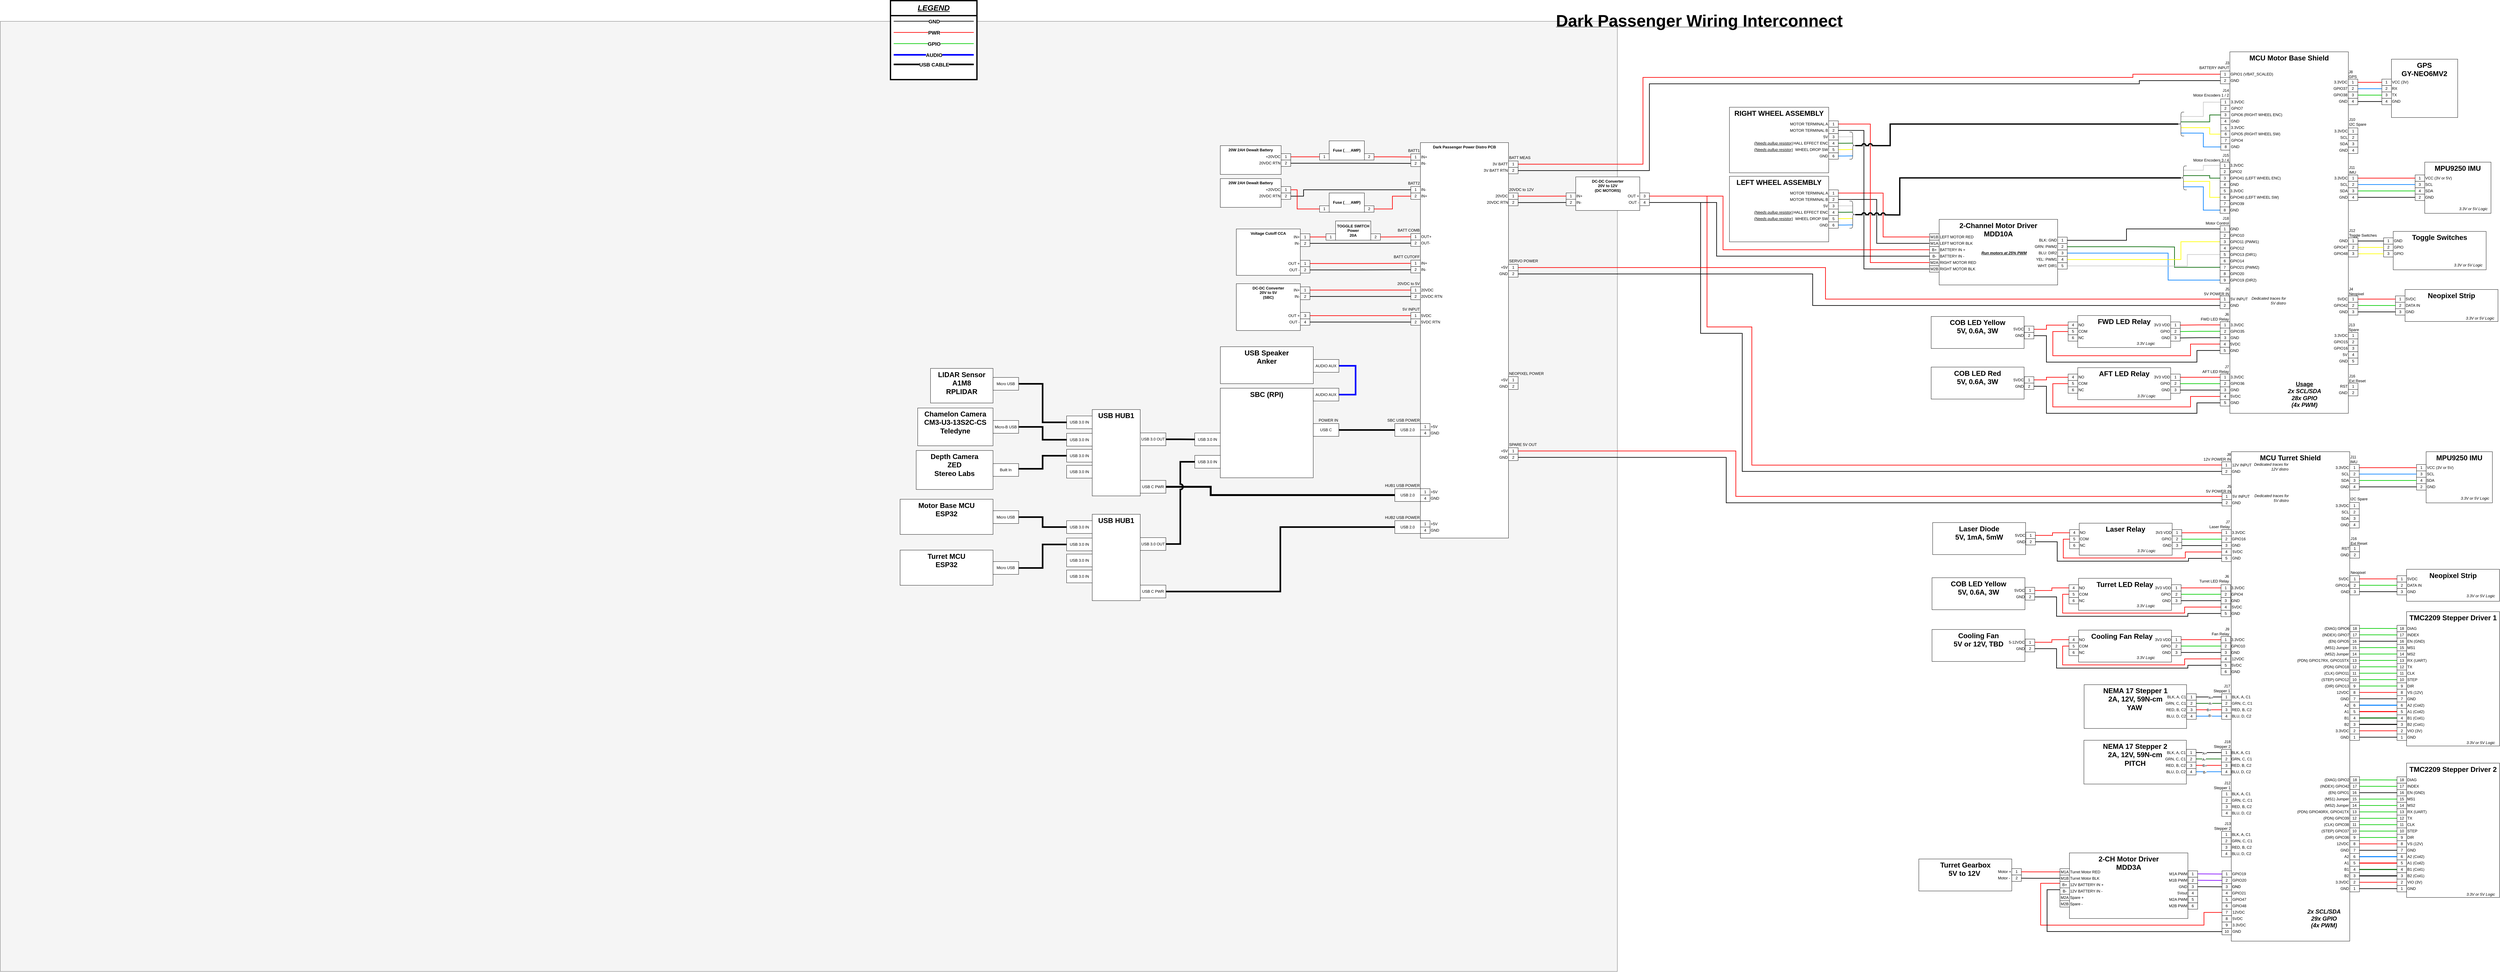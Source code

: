<mxfile version="21.2.8" type="device">
  <diagram name="Page-1" id="o3p5K8Tt1Z_R2w1E8vlr">
    <mxGraphModel dx="9918" dy="-2472" grid="1" gridSize="10" guides="1" tooltips="1" connect="1" arrows="1" fold="1" page="1" pageScale="1" pageWidth="850" pageHeight="1100" math="0" shadow="0">
      <root>
        <mxCell id="0" />
        <mxCell id="1" parent="0" />
        <mxCell id="dscM8rg76Godcu62DQuX-150" value="" style="rounded=0;whiteSpace=wrap;html=1;fillColor=#f5f5f5;strokeColor=#666666;fontColor=#333333;" parent="1" vertex="1">
          <mxGeometry x="-7730" y="3584.7" width="5050" height="2970" as="geometry" />
        </mxCell>
        <mxCell id="U6dWhkP1gEBETSOiGGos-239" value="&lt;span style=&quot;border-color: var(--border-color); font-size: 22px;&quot;&gt;&lt;br&gt;&lt;/span&gt;" style="rounded=0;whiteSpace=wrap;html=1;fontSize=22;fontStyle=1;verticalAlign=top;strokeWidth=4;" parent="1" vertex="1">
          <mxGeometry x="-4950" y="3520" width="270" height="246.87" as="geometry" />
        </mxCell>
        <mxCell id="HGWdBmw_bZSqKYTKwmgM-591" value="&lt;span style=&quot;border-color: var(--border-color);&quot;&gt;TMC2209 Stepper Driver 1&lt;br&gt;&lt;/span&gt;" style="rounded=0;whiteSpace=wrap;html=1;fontSize=22;fontStyle=1;verticalAlign=top;" parent="1" vertex="1">
          <mxGeometry x="-215.25" y="5430" width="290.24" height="420" as="geometry" />
        </mxCell>
        <mxCell id="HGWdBmw_bZSqKYTKwmgM-345" value="&lt;span style=&quot;border-color: var(--border-color); font-size: 22px;&quot;&gt;MCU Turret Shield&lt;br&gt;&lt;/span&gt;" style="rounded=0;whiteSpace=wrap;html=1;fontSize=22;fontStyle=1;verticalAlign=top;" parent="1" vertex="1">
          <mxGeometry x="-762.75" y="4930" width="370" height="1530" as="geometry" />
        </mxCell>
        <mxCell id="wGONZpcAzqtdkxyUNHbw-5" style="edgeStyle=orthogonalEdgeStyle;rounded=0;orthogonalLoop=1;jettySize=auto;html=1;exitX=0;exitY=0.5;exitDx=0;exitDy=0;entryX=0;entryY=0.5;entryDx=0;entryDy=0;strokeWidth=3;endArrow=none;endFill=0;strokeColor=#FF3333;" parent="1" edge="1">
          <mxGeometry relative="1" as="geometry">
            <Array as="points">
              <mxPoint x="280" y="5" />
              <mxPoint x="280" y="55" />
            </Array>
            <mxPoint x="290" y="55.0" as="targetPoint" />
          </mxGeometry>
        </mxCell>
        <mxCell id="dscM8rg76Godcu62DQuX-223" value="&lt;span style=&quot;font-size: 52px;&quot;&gt;&lt;b&gt;Dark Passenger Wiring Interconnect&lt;/b&gt;&lt;/span&gt;" style="text;html=1;strokeColor=none;fillColor=none;align=center;verticalAlign=middle;whiteSpace=wrap;rounded=0;fontStyle=4" parent="1" vertex="1">
          <mxGeometry x="-2900" y="3530" width="952" height="106" as="geometry" />
        </mxCell>
        <mxCell id="d8nVm0N1XNumEtVjfZm5-1" value="&lt;span style=&quot;border-color: var(--border-color); font-size: 22px;&quot;&gt;2-Channel Motor Driver&lt;br&gt;MDD10A&lt;br&gt;&lt;/span&gt;" style="rounded=0;whiteSpace=wrap;html=1;fontSize=22;fontStyle=1;verticalAlign=top;" parent="1" vertex="1">
          <mxGeometry x="-1675" y="4203.75" width="370" height="205" as="geometry" />
        </mxCell>
        <mxCell id="d8nVm0N1XNumEtVjfZm5-9" value="Run motors at 25% PWM" style="text;html=1;strokeColor=none;fillColor=none;align=left;verticalAlign=middle;whiteSpace=wrap;rounded=0;fontStyle=7" parent="1" vertex="1">
          <mxGeometry x="-1545" y="4286.75" width="145" height="45" as="geometry" />
        </mxCell>
        <mxCell id="d8nVm0N1XNumEtVjfZm5-70" style="edgeStyle=orthogonalEdgeStyle;rounded=0;orthogonalLoop=1;jettySize=auto;html=1;exitX=1;exitY=0.5;exitDx=0;exitDy=0;entryX=0;entryY=0.5;entryDx=0;entryDy=0;strokeWidth=2;endArrow=none;endFill=0;strokeColor=#FF0000;" parent="1" source="d8nVm0N1XNumEtVjfZm5-10" target="d8nVm0N1XNumEtVjfZm5-27" edge="1">
          <mxGeometry relative="1" as="geometry">
            <Array as="points">
              <mxPoint x="-1850" y="4122" />
              <mxPoint x="-1850" y="4259" />
            </Array>
          </mxGeometry>
        </mxCell>
        <mxCell id="d8nVm0N1XNumEtVjfZm5-10" value="1" style="rounded=0;whiteSpace=wrap;html=1;arcSize=27;glass=0;" parent="1" vertex="1">
          <mxGeometry x="-2020" y="4111.5" width="30" height="20" as="geometry" />
        </mxCell>
        <mxCell id="d8nVm0N1XNumEtVjfZm5-71" style="edgeStyle=orthogonalEdgeStyle;rounded=0;orthogonalLoop=1;jettySize=auto;html=1;exitX=1;exitY=0.5;exitDx=0;exitDy=0;entryX=0;entryY=0.5;entryDx=0;entryDy=0;strokeWidth=2;endArrow=none;endFill=0;" parent="1" source="d8nVm0N1XNumEtVjfZm5-11" target="d8nVm0N1XNumEtVjfZm5-28" edge="1">
          <mxGeometry relative="1" as="geometry">
            <Array as="points">
              <mxPoint x="-1870" y="4142" />
              <mxPoint x="-1870" y="4279" />
            </Array>
          </mxGeometry>
        </mxCell>
        <mxCell id="d8nVm0N1XNumEtVjfZm5-11" value="2" style="rounded=0;whiteSpace=wrap;html=1;arcSize=27;glass=0;" parent="1" vertex="1">
          <mxGeometry x="-2020" y="4131.5" width="30" height="20" as="geometry" />
        </mxCell>
        <mxCell id="d8nVm0N1XNumEtVjfZm5-134" style="edgeStyle=orthogonalEdgeStyle;rounded=0;orthogonalLoop=1;jettySize=auto;html=1;exitX=1;exitY=0.5;exitDx=0;exitDy=0;entryX=0.498;entryY=0.175;entryDx=0;entryDy=0;entryPerimeter=0;strokeWidth=2;endArrow=none;endFill=0;strokeColor=#CCCCCC;" parent="1" source="d8nVm0N1XNumEtVjfZm5-12" target="d8nVm0N1XNumEtVjfZm5-133" edge="1">
          <mxGeometry relative="1" as="geometry" />
        </mxCell>
        <mxCell id="d8nVm0N1XNumEtVjfZm5-12" value="3" style="rounded=0;whiteSpace=wrap;html=1;arcSize=27;glass=0;" parent="1" vertex="1">
          <mxGeometry x="-2020" y="4151.5" width="30" height="20" as="geometry" />
        </mxCell>
        <mxCell id="d8nVm0N1XNumEtVjfZm5-135" style="edgeStyle=orthogonalEdgeStyle;rounded=0;orthogonalLoop=1;jettySize=auto;html=1;exitX=1;exitY=0.5;exitDx=0;exitDy=0;entryX=0.492;entryY=0.409;entryDx=0;entryDy=0;entryPerimeter=0;strokeWidth=2;endArrow=none;endFill=0;strokeColor=#006600;" parent="1" source="d8nVm0N1XNumEtVjfZm5-13" target="d8nVm0N1XNumEtVjfZm5-133" edge="1">
          <mxGeometry relative="1" as="geometry" />
        </mxCell>
        <mxCell id="d8nVm0N1XNumEtVjfZm5-13" value="4" style="rounded=0;whiteSpace=wrap;html=1;arcSize=27;glass=0;" parent="1" vertex="1">
          <mxGeometry x="-2020" y="4171.5" width="30" height="20" as="geometry" />
        </mxCell>
        <mxCell id="d8nVm0N1XNumEtVjfZm5-136" style="edgeStyle=orthogonalEdgeStyle;rounded=0;orthogonalLoop=1;jettySize=auto;html=1;exitX=1;exitY=0.5;exitDx=0;exitDy=0;entryX=0.487;entryY=0.639;entryDx=0;entryDy=0;entryPerimeter=0;strokeWidth=2;endArrow=none;endFill=0;strokeColor=#FFFF00;" parent="1" source="d8nVm0N1XNumEtVjfZm5-14" target="d8nVm0N1XNumEtVjfZm5-133" edge="1">
          <mxGeometry relative="1" as="geometry" />
        </mxCell>
        <mxCell id="d8nVm0N1XNumEtVjfZm5-14" value="5" style="rounded=0;whiteSpace=wrap;html=1;arcSize=27;glass=0;" parent="1" vertex="1">
          <mxGeometry x="-2020" y="4191.5" width="30" height="20" as="geometry" />
        </mxCell>
        <mxCell id="d8nVm0N1XNumEtVjfZm5-137" style="edgeStyle=orthogonalEdgeStyle;rounded=0;orthogonalLoop=1;jettySize=auto;html=1;exitX=1;exitY=0.5;exitDx=0;exitDy=0;entryX=0.498;entryY=0.876;entryDx=0;entryDy=0;entryPerimeter=0;strokeWidth=2;endArrow=none;endFill=0;strokeColor=#007FFF;" parent="1" source="d8nVm0N1XNumEtVjfZm5-15" target="d8nVm0N1XNumEtVjfZm5-133" edge="1">
          <mxGeometry relative="1" as="geometry" />
        </mxCell>
        <mxCell id="d8nVm0N1XNumEtVjfZm5-15" value="6" style="rounded=0;whiteSpace=wrap;html=1;arcSize=27;glass=0;" parent="1" vertex="1">
          <mxGeometry x="-2020" y="4211.5" width="30" height="20" as="geometry" />
        </mxCell>
        <mxCell id="d8nVm0N1XNumEtVjfZm5-16" value="&lt;span style=&quot;border-color: var(--border-color); font-size: 22px;&quot;&gt;LEFT WHEEL ASSEMBLY&lt;br&gt;&lt;/span&gt;" style="rounded=0;whiteSpace=wrap;html=1;fontSize=22;fontStyle=1;verticalAlign=top;" parent="1" vertex="1">
          <mxGeometry x="-2330" y="4069" width="310" height="205" as="geometry" />
        </mxCell>
        <mxCell id="d8nVm0N1XNumEtVjfZm5-18" value="MOTOR TERMINAL A" style="text;html=1;strokeColor=none;fillColor=none;align=right;verticalAlign=middle;whiteSpace=wrap;rounded=0;" parent="1" vertex="1">
          <mxGeometry x="-2150" y="4111.5" width="130" height="20" as="geometry" />
        </mxCell>
        <mxCell id="d8nVm0N1XNumEtVjfZm5-19" value="MOTOR TERMINAL B" style="text;html=1;strokeColor=none;fillColor=none;align=right;verticalAlign=middle;whiteSpace=wrap;rounded=0;" parent="1" vertex="1">
          <mxGeometry x="-2150" y="4131.5" width="130" height="20" as="geometry" />
        </mxCell>
        <mxCell id="d8nVm0N1XNumEtVjfZm5-20" value="5V" style="text;html=1;strokeColor=none;fillColor=none;align=right;verticalAlign=middle;whiteSpace=wrap;rounded=0;" parent="1" vertex="1">
          <mxGeometry x="-2040" y="4151.5" width="20" height="20" as="geometry" />
        </mxCell>
        <mxCell id="d8nVm0N1XNumEtVjfZm5-21" value="HALL EFFECT ENC" style="text;html=1;strokeColor=none;fillColor=none;align=right;verticalAlign=middle;whiteSpace=wrap;rounded=0;" parent="1" vertex="1">
          <mxGeometry x="-2140" y="4171.5" width="120" height="20" as="geometry" />
        </mxCell>
        <mxCell id="d8nVm0N1XNumEtVjfZm5-22" value="WHEEL DROP SW" style="text;html=1;strokeColor=none;fillColor=none;align=right;verticalAlign=middle;whiteSpace=wrap;rounded=0;" parent="1" vertex="1">
          <mxGeometry x="-2130" y="4191.5" width="110" height="20" as="geometry" />
        </mxCell>
        <mxCell id="d8nVm0N1XNumEtVjfZm5-23" value="GND" style="text;html=1;strokeColor=none;fillColor=none;align=right;verticalAlign=middle;whiteSpace=wrap;rounded=0;" parent="1" vertex="1">
          <mxGeometry x="-2050" y="4211.5" width="30" height="20" as="geometry" />
        </mxCell>
        <mxCell id="d8nVm0N1XNumEtVjfZm5-24" value="(Needs pullup resistor)" style="text;html=1;strokeColor=none;fillColor=none;align=right;verticalAlign=middle;whiteSpace=wrap;rounded=0;fontStyle=6" parent="1" vertex="1">
          <mxGeometry x="-2260" y="4171.5" width="130" height="20" as="geometry" />
        </mxCell>
        <mxCell id="d8nVm0N1XNumEtVjfZm5-26" value="(Needs pullup resistor)" style="text;html=1;strokeColor=none;fillColor=none;align=right;verticalAlign=middle;whiteSpace=wrap;rounded=0;fontStyle=6" parent="1" vertex="1">
          <mxGeometry x="-2260" y="4191.5" width="130" height="20" as="geometry" />
        </mxCell>
        <mxCell id="d8nVm0N1XNumEtVjfZm5-27" value="M1B" style="rounded=0;whiteSpace=wrap;html=1;arcSize=27;glass=0;" parent="1" vertex="1">
          <mxGeometry x="-1705" y="4248.75" width="30" height="20" as="geometry" />
        </mxCell>
        <mxCell id="d8nVm0N1XNumEtVjfZm5-28" value="M1A" style="rounded=0;whiteSpace=wrap;html=1;arcSize=27;glass=0;" parent="1" vertex="1">
          <mxGeometry x="-1705" y="4268.75" width="30" height="20" as="geometry" />
        </mxCell>
        <mxCell id="d8nVm0N1XNumEtVjfZm5-29" value="B+" style="rounded=0;whiteSpace=wrap;html=1;arcSize=27;glass=0;" parent="1" vertex="1">
          <mxGeometry x="-1705" y="4288.75" width="30" height="20" as="geometry" />
        </mxCell>
        <mxCell id="d8nVm0N1XNumEtVjfZm5-30" value="B-" style="rounded=0;whiteSpace=wrap;html=1;arcSize=27;glass=0;" parent="1" vertex="1">
          <mxGeometry x="-1705" y="4308.75" width="30" height="20" as="geometry" />
        </mxCell>
        <mxCell id="d8nVm0N1XNumEtVjfZm5-31" value="M2A" style="rounded=0;whiteSpace=wrap;html=1;arcSize=27;glass=0;" parent="1" vertex="1">
          <mxGeometry x="-1705" y="4328.75" width="30" height="20" as="geometry" />
        </mxCell>
        <mxCell id="d8nVm0N1XNumEtVjfZm5-32" value="M2B" style="rounded=0;whiteSpace=wrap;html=1;arcSize=27;glass=0;" parent="1" vertex="1">
          <mxGeometry x="-1705" y="4348.75" width="30" height="20" as="geometry" />
        </mxCell>
        <mxCell id="d8nVm0N1XNumEtVjfZm5-33" value="LEFT MOTOR RED" style="text;html=1;strokeColor=none;fillColor=none;align=left;verticalAlign=middle;whiteSpace=wrap;rounded=0;" parent="1" vertex="1">
          <mxGeometry x="-1675" y="4248.75" width="115" height="20" as="geometry" />
        </mxCell>
        <mxCell id="d8nVm0N1XNumEtVjfZm5-34" value="LEFT MOTOR BLK" style="text;html=1;strokeColor=none;fillColor=none;align=left;verticalAlign=middle;whiteSpace=wrap;rounded=0;" parent="1" vertex="1">
          <mxGeometry x="-1675" y="4268.75" width="115" height="20" as="geometry" />
        </mxCell>
        <mxCell id="d8nVm0N1XNumEtVjfZm5-35" value="BATTERY IN +" style="text;html=1;strokeColor=none;fillColor=none;align=left;verticalAlign=middle;whiteSpace=wrap;rounded=0;" parent="1" vertex="1">
          <mxGeometry x="-1675" y="4288.75" width="95" height="20" as="geometry" />
        </mxCell>
        <mxCell id="d8nVm0N1XNumEtVjfZm5-36" value="BATTERY IN -" style="text;html=1;strokeColor=none;fillColor=none;align=left;verticalAlign=middle;whiteSpace=wrap;rounded=0;" parent="1" vertex="1">
          <mxGeometry x="-1675" y="4308.75" width="85" height="20" as="geometry" />
        </mxCell>
        <mxCell id="d8nVm0N1XNumEtVjfZm5-37" value="RIGHT MOTOR RED" style="text;html=1;strokeColor=none;fillColor=none;align=left;verticalAlign=middle;whiteSpace=wrap;rounded=0;" parent="1" vertex="1">
          <mxGeometry x="-1675" y="4328.75" width="125" height="20" as="geometry" />
        </mxCell>
        <mxCell id="d8nVm0N1XNumEtVjfZm5-38" value="RIGHT MOTOR BLK" style="text;html=1;strokeColor=none;fillColor=none;align=left;verticalAlign=middle;whiteSpace=wrap;rounded=0;" parent="1" vertex="1">
          <mxGeometry x="-1675" y="4348.75" width="115" height="20" as="geometry" />
        </mxCell>
        <mxCell id="d8nVm0N1XNumEtVjfZm5-124" style="edgeStyle=orthogonalEdgeStyle;rounded=0;orthogonalLoop=1;jettySize=auto;html=1;exitX=1;exitY=0.5;exitDx=0;exitDy=0;entryX=0;entryY=0.5;entryDx=0;entryDy=0;strokeWidth=2;endArrow=none;endFill=0;" parent="1" source="d8nVm0N1XNumEtVjfZm5-43" target="HGWdBmw_bZSqKYTKwmgM-34" edge="1">
          <mxGeometry relative="1" as="geometry">
            <Array as="points">
              <mxPoint x="-1090" y="4269" />
              <mxPoint x="-1090" y="4234" />
            </Array>
          </mxGeometry>
        </mxCell>
        <mxCell id="d8nVm0N1XNumEtVjfZm5-43" value="1" style="rounded=0;whiteSpace=wrap;html=1;arcSize=27;glass=0;" parent="1" vertex="1">
          <mxGeometry x="-1305" y="4259.25" width="30" height="20" as="geometry" />
        </mxCell>
        <mxCell id="d8nVm0N1XNumEtVjfZm5-125" style="edgeStyle=orthogonalEdgeStyle;rounded=0;orthogonalLoop=1;jettySize=auto;html=1;exitX=1;exitY=0.5;exitDx=0;exitDy=0;entryX=0;entryY=0.5;entryDx=0;entryDy=0;strokeWidth=2;endArrow=none;endFill=0;strokeColor=#006600;" parent="1" source="d8nVm0N1XNumEtVjfZm5-44" target="HGWdBmw_bZSqKYTKwmgM-185" edge="1">
          <mxGeometry relative="1" as="geometry">
            <mxPoint x="-1140" y="4289" as="targetPoint" />
            <Array as="points">
              <mxPoint x="-1030" y="4289" />
              <mxPoint x="-940" y="4290" />
              <mxPoint x="-940" y="4354" />
            </Array>
          </mxGeometry>
        </mxCell>
        <mxCell id="d8nVm0N1XNumEtVjfZm5-44" value="2" style="rounded=0;whiteSpace=wrap;html=1;arcSize=27;glass=0;" parent="1" vertex="1">
          <mxGeometry x="-1305" y="4279.25" width="30" height="20" as="geometry" />
        </mxCell>
        <mxCell id="d8nVm0N1XNumEtVjfZm5-126" style="edgeStyle=orthogonalEdgeStyle;rounded=0;orthogonalLoop=1;jettySize=auto;html=1;exitX=1;exitY=0.5;exitDx=0;exitDy=0;entryX=0;entryY=0.5;entryDx=0;entryDy=0;strokeWidth=2;endArrow=none;endFill=0;strokeColor=#007FFF;" parent="1" source="d8nVm0N1XNumEtVjfZm5-45" target="HGWdBmw_bZSqKYTKwmgM-189" edge="1">
          <mxGeometry relative="1" as="geometry">
            <mxPoint x="-1140" y="4309" as="targetPoint" />
            <Array as="points">
              <mxPoint x="-960" y="4309" />
              <mxPoint x="-960" y="4394" />
            </Array>
          </mxGeometry>
        </mxCell>
        <mxCell id="d8nVm0N1XNumEtVjfZm5-45" value="3" style="rounded=0;whiteSpace=wrap;html=1;arcSize=27;glass=0;" parent="1" vertex="1">
          <mxGeometry x="-1305" y="4299.25" width="30" height="20" as="geometry" />
        </mxCell>
        <mxCell id="d8nVm0N1XNumEtVjfZm5-127" style="edgeStyle=orthogonalEdgeStyle;rounded=0;orthogonalLoop=1;jettySize=auto;html=1;exitX=1;exitY=0.5;exitDx=0;exitDy=0;entryX=0;entryY=0.5;entryDx=0;entryDy=0;strokeWidth=2;endArrow=none;endFill=0;strokeColor=#FFFF00;" parent="1" source="d8nVm0N1XNumEtVjfZm5-46" target="HGWdBmw_bZSqKYTKwmgM-178" edge="1">
          <mxGeometry relative="1" as="geometry">
            <mxPoint x="-1140" y="4329" as="targetPoint" />
            <Array as="points">
              <mxPoint x="-920" y="4329" />
              <mxPoint x="-920" y="4274" />
            </Array>
          </mxGeometry>
        </mxCell>
        <mxCell id="d8nVm0N1XNumEtVjfZm5-46" value="4" style="rounded=0;whiteSpace=wrap;html=1;arcSize=27;glass=0;" parent="1" vertex="1">
          <mxGeometry x="-1305" y="4319.25" width="30" height="20" as="geometry" />
        </mxCell>
        <mxCell id="d8nVm0N1XNumEtVjfZm5-128" style="edgeStyle=orthogonalEdgeStyle;rounded=0;orthogonalLoop=1;jettySize=auto;html=1;exitX=1;exitY=0.5;exitDx=0;exitDy=0;entryX=0;entryY=0.5;entryDx=0;entryDy=0;strokeWidth=2;endArrow=none;endFill=0;strokeColor=#CCCCCC;" parent="1" source="d8nVm0N1XNumEtVjfZm5-47" target="HGWdBmw_bZSqKYTKwmgM-181" edge="1">
          <mxGeometry relative="1" as="geometry">
            <mxPoint x="-1140" y="4349" as="targetPoint" />
            <Array as="points">
              <mxPoint x="-1050" y="4349" />
              <mxPoint x="-900" y="4350" />
              <mxPoint x="-900" y="4314" />
            </Array>
          </mxGeometry>
        </mxCell>
        <mxCell id="d8nVm0N1XNumEtVjfZm5-47" value="5" style="rounded=0;whiteSpace=wrap;html=1;arcSize=27;glass=0;" parent="1" vertex="1">
          <mxGeometry x="-1305" y="4339.25" width="30" height="20" as="geometry" />
        </mxCell>
        <mxCell id="d8nVm0N1XNumEtVjfZm5-48" value="BLK: GND" style="text;html=1;strokeColor=none;fillColor=none;align=right;verticalAlign=middle;whiteSpace=wrap;rounded=0;" parent="1" vertex="1">
          <mxGeometry x="-1365" y="4259.25" width="60" height="20" as="geometry" />
        </mxCell>
        <mxCell id="d8nVm0N1XNumEtVjfZm5-49" value="GRN: PWM2" style="text;html=1;strokeColor=none;fillColor=none;align=right;verticalAlign=middle;whiteSpace=wrap;rounded=0;" parent="1" vertex="1">
          <mxGeometry x="-1385" y="4279.25" width="80" height="20" as="geometry" />
        </mxCell>
        <mxCell id="d8nVm0N1XNumEtVjfZm5-50" value="BLU: DIR2" style="text;html=1;strokeColor=none;fillColor=none;align=right;verticalAlign=middle;whiteSpace=wrap;rounded=0;" parent="1" vertex="1">
          <mxGeometry x="-1365" y="4299.25" width="60" height="20" as="geometry" />
        </mxCell>
        <mxCell id="d8nVm0N1XNumEtVjfZm5-51" value="YEL: PWM1" style="text;html=1;strokeColor=none;fillColor=none;align=right;verticalAlign=middle;whiteSpace=wrap;rounded=0;" parent="1" vertex="1">
          <mxGeometry x="-1375" y="4319.25" width="70" height="20" as="geometry" />
        </mxCell>
        <mxCell id="d8nVm0N1XNumEtVjfZm5-52" value="WHT: DIR1" style="text;html=1;strokeColor=none;fillColor=none;align=right;verticalAlign=middle;whiteSpace=wrap;rounded=0;" parent="1" vertex="1">
          <mxGeometry x="-1375" y="4339.25" width="70" height="20" as="geometry" />
        </mxCell>
        <mxCell id="d8nVm0N1XNumEtVjfZm5-72" style="edgeStyle=orthogonalEdgeStyle;rounded=0;orthogonalLoop=1;jettySize=auto;html=1;exitX=1;exitY=0.5;exitDx=0;exitDy=0;entryX=0;entryY=0.5;entryDx=0;entryDy=0;strokeWidth=2;endArrow=none;endFill=0;strokeColor=#FF0000;" parent="1" source="d8nVm0N1XNumEtVjfZm5-55" target="d8nVm0N1XNumEtVjfZm5-31" edge="1">
          <mxGeometry relative="1" as="geometry">
            <Array as="points">
              <mxPoint x="-1890" y="3906" />
              <mxPoint x="-1890" y="4339" />
            </Array>
          </mxGeometry>
        </mxCell>
        <mxCell id="d8nVm0N1XNumEtVjfZm5-55" value="1" style="rounded=0;whiteSpace=wrap;html=1;arcSize=27;glass=0;" parent="1" vertex="1">
          <mxGeometry x="-2020" y="3895.75" width="30" height="20" as="geometry" />
        </mxCell>
        <mxCell id="d8nVm0N1XNumEtVjfZm5-73" style="edgeStyle=orthogonalEdgeStyle;rounded=0;orthogonalLoop=1;jettySize=auto;html=1;exitX=1;exitY=0.5;exitDx=0;exitDy=0;entryX=0;entryY=0.5;entryDx=0;entryDy=0;strokeWidth=2;endArrow=none;endFill=0;" parent="1" source="d8nVm0N1XNumEtVjfZm5-56" target="d8nVm0N1XNumEtVjfZm5-32" edge="1">
          <mxGeometry relative="1" as="geometry">
            <Array as="points">
              <mxPoint x="-1910" y="3926" />
              <mxPoint x="-1910" y="4359" />
            </Array>
          </mxGeometry>
        </mxCell>
        <mxCell id="d8nVm0N1XNumEtVjfZm5-56" value="2" style="rounded=0;whiteSpace=wrap;html=1;arcSize=27;glass=0;" parent="1" vertex="1">
          <mxGeometry x="-2020" y="3915.75" width="30" height="20" as="geometry" />
        </mxCell>
        <mxCell id="d8nVm0N1XNumEtVjfZm5-61" value="&lt;span style=&quot;border-color: var(--border-color); font-size: 22px;&quot;&gt;RIGHT WHEEL ASSEMBLY&lt;br&gt;&lt;/span&gt;" style="rounded=0;whiteSpace=wrap;html=1;fontSize=22;fontStyle=1;verticalAlign=top;" parent="1" vertex="1">
          <mxGeometry x="-2330" y="3853.25" width="310" height="205" as="geometry" />
        </mxCell>
        <mxCell id="d8nVm0N1XNumEtVjfZm5-62" value="MOTOR TERMINAL A" style="text;html=1;strokeColor=none;fillColor=none;align=right;verticalAlign=middle;whiteSpace=wrap;rounded=0;" parent="1" vertex="1">
          <mxGeometry x="-2150" y="3895.75" width="130" height="20" as="geometry" />
        </mxCell>
        <mxCell id="d8nVm0N1XNumEtVjfZm5-63" value="MOTOR TERMINAL B" style="text;html=1;strokeColor=none;fillColor=none;align=right;verticalAlign=middle;whiteSpace=wrap;rounded=0;" parent="1" vertex="1">
          <mxGeometry x="-2150" y="3915.75" width="130" height="20" as="geometry" />
        </mxCell>
        <mxCell id="d8nVm0N1XNumEtVjfZm5-64" value="5V" style="text;html=1;strokeColor=none;fillColor=none;align=right;verticalAlign=middle;whiteSpace=wrap;rounded=0;" parent="1" vertex="1">
          <mxGeometry x="-2040" y="3935.75" width="20" height="20" as="geometry" />
        </mxCell>
        <mxCell id="d8nVm0N1XNumEtVjfZm5-65" value="HALL EFFECT ENC" style="text;html=1;strokeColor=none;fillColor=none;align=right;verticalAlign=middle;whiteSpace=wrap;rounded=0;" parent="1" vertex="1">
          <mxGeometry x="-2140" y="3955.75" width="120" height="20" as="geometry" />
        </mxCell>
        <mxCell id="d8nVm0N1XNumEtVjfZm5-66" value="WHEEL DROP SW" style="text;html=1;strokeColor=none;fillColor=none;align=right;verticalAlign=middle;whiteSpace=wrap;rounded=0;" parent="1" vertex="1">
          <mxGeometry x="-2130" y="3975.75" width="110" height="20" as="geometry" />
        </mxCell>
        <mxCell id="d8nVm0N1XNumEtVjfZm5-67" value="GND" style="text;html=1;strokeColor=none;fillColor=none;align=right;verticalAlign=middle;whiteSpace=wrap;rounded=0;" parent="1" vertex="1">
          <mxGeometry x="-2050" y="3995.75" width="30" height="20" as="geometry" />
        </mxCell>
        <mxCell id="d8nVm0N1XNumEtVjfZm5-68" value="(Needs pullup resistor)" style="text;html=1;strokeColor=none;fillColor=none;align=right;verticalAlign=middle;whiteSpace=wrap;rounded=0;fontStyle=6" parent="1" vertex="1">
          <mxGeometry x="-2260" y="3955.75" width="130" height="20" as="geometry" />
        </mxCell>
        <mxCell id="d8nVm0N1XNumEtVjfZm5-69" value="(Needs pullup resistor)" style="text;html=1;strokeColor=none;fillColor=none;align=right;verticalAlign=middle;whiteSpace=wrap;rounded=0;fontStyle=6" parent="1" vertex="1">
          <mxGeometry x="-2260" y="3975.75" width="130" height="20" as="geometry" />
        </mxCell>
        <mxCell id="d8nVm0N1XNumEtVjfZm5-149" style="edgeStyle=orthogonalEdgeStyle;rounded=0;orthogonalLoop=1;jettySize=auto;html=1;exitX=0;exitY=0.5;exitDx=0;exitDy=0;entryX=0.496;entryY=0.184;entryDx=0;entryDy=0;entryPerimeter=0;endArrow=none;endFill=0;strokeWidth=2;strokeColor=#CCCCCC;" parent="1" source="HGWdBmw_bZSqKYTKwmgM-200" target="d8nVm0N1XNumEtVjfZm5-148" edge="1">
          <mxGeometry relative="1" as="geometry">
            <mxPoint x="-871.76" y="4058.13" as="sourcePoint" />
            <Array as="points">
              <mxPoint x="-850" y="4035" />
              <mxPoint x="-850" y="4050" />
              <mxPoint x="-912" y="4050" />
            </Array>
          </mxGeometry>
        </mxCell>
        <mxCell id="d8nVm0N1XNumEtVjfZm5-97" value="5" style="rounded=0;whiteSpace=wrap;html=1;arcSize=27;glass=0;" parent="1" vertex="1">
          <mxGeometry x="-795.4" y="3907.35" width="30" height="23.5" as="geometry" />
        </mxCell>
        <mxCell id="d8nVm0N1XNumEtVjfZm5-150" style="edgeStyle=orthogonalEdgeStyle;rounded=0;orthogonalLoop=1;jettySize=auto;html=1;exitX=0;exitY=0.5;exitDx=0;exitDy=0;entryX=0.497;entryY=0.405;entryDx=0;entryDy=0;entryPerimeter=0;endArrow=none;endFill=0;strokeWidth=2;strokeColor=#006600;" parent="1" source="HGWdBmw_bZSqKYTKwmgM-202" target="d8nVm0N1XNumEtVjfZm5-148" edge="1">
          <mxGeometry relative="1" as="geometry">
            <mxPoint x="-871.76" y="4076.38" as="sourcePoint" />
            <Array as="points">
              <mxPoint x="-830" y="4075" />
              <mxPoint x="-830" y="4067" />
            </Array>
          </mxGeometry>
        </mxCell>
        <mxCell id="d8nVm0N1XNumEtVjfZm5-98" value="6" style="rounded=0;whiteSpace=wrap;html=1;arcSize=27;glass=0;" parent="1" vertex="1">
          <mxGeometry x="-795.4" y="3927.35" width="30" height="20" as="geometry" />
        </mxCell>
        <mxCell id="d8nVm0N1XNumEtVjfZm5-151" style="edgeStyle=orthogonalEdgeStyle;rounded=0;orthogonalLoop=1;jettySize=auto;html=1;exitX=0;exitY=0.5;exitDx=0;exitDy=0;entryX=0.497;entryY=0.651;entryDx=0;entryDy=0;entryPerimeter=0;endArrow=none;endFill=0;strokeWidth=2;strokeColor=#FFFF00;" parent="1" source="HGWdBmw_bZSqKYTKwmgM-208" target="d8nVm0N1XNumEtVjfZm5-148" edge="1">
          <mxGeometry relative="1" as="geometry">
            <mxPoint x="-871.76" y="4096.38" as="sourcePoint" />
            <Array as="points">
              <mxPoint x="-830" y="4135" />
              <mxPoint x="-830" y="4085" />
              <mxPoint x="-912" y="4085" />
            </Array>
          </mxGeometry>
        </mxCell>
        <mxCell id="d8nVm0N1XNumEtVjfZm5-99" value="7" style="rounded=0;whiteSpace=wrap;html=1;arcSize=27;glass=0;" parent="1" vertex="1">
          <mxGeometry x="-795.4" y="3947.35" width="30" height="20" as="geometry" />
        </mxCell>
        <mxCell id="d8nVm0N1XNumEtVjfZm5-152" style="edgeStyle=orthogonalEdgeStyle;rounded=0;orthogonalLoop=1;jettySize=auto;html=1;exitX=0;exitY=0.5;exitDx=0;exitDy=0;entryX=0.493;entryY=0.878;entryDx=0;entryDy=0;entryPerimeter=0;endArrow=none;endFill=0;strokeWidth=2;strokeColor=#007FFF;" parent="1" source="HGWdBmw_bZSqKYTKwmgM-210" target="d8nVm0N1XNumEtVjfZm5-148" edge="1">
          <mxGeometry relative="1" as="geometry">
            <mxPoint x="-871.76" y="4116.38" as="sourcePoint" />
            <Array as="points">
              <mxPoint x="-850" y="4175" />
              <mxPoint x="-850" y="4102" />
              <mxPoint x="-912" y="4102" />
            </Array>
          </mxGeometry>
        </mxCell>
        <mxCell id="d8nVm0N1XNumEtVjfZm5-100" value="8" style="rounded=0;whiteSpace=wrap;html=1;arcSize=27;glass=0;" parent="1" vertex="1">
          <mxGeometry x="-795.4" y="3967.35" width="30" height="20" as="geometry" />
        </mxCell>
        <mxCell id="d8nVm0N1XNumEtVjfZm5-166" style="edgeStyle=orthogonalEdgeStyle;rounded=0;orthogonalLoop=1;jettySize=auto;html=1;exitX=0.1;exitY=0.5;exitDx=0;exitDy=0;exitPerimeter=0;entryX=0.1;entryY=0.5;entryDx=0;entryDy=0;entryPerimeter=0;strokeWidth=4;endArrow=none;endFill=0;jumpStyle=arc;" parent="1" source="d8nVm0N1XNumEtVjfZm5-133" target="d8nVm0N1XNumEtVjfZm5-148" edge="1">
          <mxGeometry relative="1" as="geometry">
            <Array as="points">
              <mxPoint x="-1937" y="4190" />
              <mxPoint x="-1798" y="4190" />
              <mxPoint x="-1798" y="4074" />
            </Array>
            <mxPoint x="-1935" y="4151.48" as="sourcePoint" />
          </mxGeometry>
        </mxCell>
        <mxCell id="d8nVm0N1XNumEtVjfZm5-133" value="" style="shape=curlyBracket;whiteSpace=wrap;html=1;rounded=1;flipH=1;labelPosition=right;verticalLabelPosition=middle;align=left;verticalAlign=middle;" parent="1" vertex="1">
          <mxGeometry x="-1955" y="4146.5" width="20" height="85" as="geometry" />
        </mxCell>
        <mxCell id="d8nVm0N1XNumEtVjfZm5-139" style="edgeStyle=orthogonalEdgeStyle;rounded=0;orthogonalLoop=1;jettySize=auto;html=1;exitX=1;exitY=0.5;exitDx=0;exitDy=0;entryX=0.498;entryY=0.175;entryDx=0;entryDy=0;entryPerimeter=0;strokeWidth=2;endArrow=none;endFill=0;strokeColor=#CCCCCC;" parent="1" source="d8nVm0N1XNumEtVjfZm5-140" target="d8nVm0N1XNumEtVjfZm5-147" edge="1">
          <mxGeometry relative="1" as="geometry" />
        </mxCell>
        <mxCell id="d8nVm0N1XNumEtVjfZm5-140" value="3" style="rounded=0;whiteSpace=wrap;html=1;arcSize=27;glass=0;" parent="1" vertex="1">
          <mxGeometry x="-2020" y="3935.75" width="30" height="20" as="geometry" />
        </mxCell>
        <mxCell id="d8nVm0N1XNumEtVjfZm5-141" style="edgeStyle=orthogonalEdgeStyle;rounded=0;orthogonalLoop=1;jettySize=auto;html=1;exitX=1;exitY=0.5;exitDx=0;exitDy=0;entryX=0.492;entryY=0.409;entryDx=0;entryDy=0;entryPerimeter=0;strokeWidth=2;endArrow=none;endFill=0;strokeColor=#006600;" parent="1" source="d8nVm0N1XNumEtVjfZm5-142" target="d8nVm0N1XNumEtVjfZm5-147" edge="1">
          <mxGeometry relative="1" as="geometry" />
        </mxCell>
        <mxCell id="d8nVm0N1XNumEtVjfZm5-142" value="4" style="rounded=0;whiteSpace=wrap;html=1;arcSize=27;glass=0;" parent="1" vertex="1">
          <mxGeometry x="-2020" y="3955.75" width="30" height="20" as="geometry" />
        </mxCell>
        <mxCell id="d8nVm0N1XNumEtVjfZm5-143" style="edgeStyle=orthogonalEdgeStyle;rounded=0;orthogonalLoop=1;jettySize=auto;html=1;exitX=1;exitY=0.5;exitDx=0;exitDy=0;entryX=0.487;entryY=0.639;entryDx=0;entryDy=0;entryPerimeter=0;strokeWidth=2;endArrow=none;endFill=0;strokeColor=#FFFF00;" parent="1" source="d8nVm0N1XNumEtVjfZm5-144" target="d8nVm0N1XNumEtVjfZm5-147" edge="1">
          <mxGeometry relative="1" as="geometry" />
        </mxCell>
        <mxCell id="d8nVm0N1XNumEtVjfZm5-144" value="5" style="rounded=0;whiteSpace=wrap;html=1;arcSize=27;glass=0;" parent="1" vertex="1">
          <mxGeometry x="-2020" y="3975.75" width="30" height="20" as="geometry" />
        </mxCell>
        <mxCell id="d8nVm0N1XNumEtVjfZm5-145" style="edgeStyle=orthogonalEdgeStyle;rounded=0;orthogonalLoop=1;jettySize=auto;html=1;exitX=1;exitY=0.5;exitDx=0;exitDy=0;entryX=0.498;entryY=0.876;entryDx=0;entryDy=0;entryPerimeter=0;strokeWidth=2;endArrow=none;endFill=0;strokeColor=#007FFF;" parent="1" source="d8nVm0N1XNumEtVjfZm5-146" target="d8nVm0N1XNumEtVjfZm5-147" edge="1">
          <mxGeometry relative="1" as="geometry" />
        </mxCell>
        <mxCell id="d8nVm0N1XNumEtVjfZm5-146" value="6" style="rounded=0;whiteSpace=wrap;html=1;arcSize=27;glass=0;" parent="1" vertex="1">
          <mxGeometry x="-2020" y="3995.75" width="30" height="20" as="geometry" />
        </mxCell>
        <mxCell id="d8nVm0N1XNumEtVjfZm5-167" style="edgeStyle=orthogonalEdgeStyle;rounded=0;orthogonalLoop=1;jettySize=auto;html=1;exitX=0.1;exitY=0.5;exitDx=0;exitDy=0;exitPerimeter=0;entryX=0.1;entryY=0.5;entryDx=0;entryDy=0;entryPerimeter=0;strokeWidth=4;endArrow=none;endFill=0;jumpStyle=arc;" parent="1" source="d8nVm0N1XNumEtVjfZm5-147" target="d8nVm0N1XNumEtVjfZm5-165" edge="1">
          <mxGeometry relative="1" as="geometry">
            <Array as="points">
              <mxPoint x="-1828" y="3973" />
              <mxPoint x="-1828" y="3906" />
            </Array>
            <mxPoint x="-1935" y="3935.73" as="sourcePoint" />
          </mxGeometry>
        </mxCell>
        <mxCell id="d8nVm0N1XNumEtVjfZm5-147" value="" style="shape=curlyBracket;whiteSpace=wrap;html=1;rounded=1;flipH=1;labelPosition=right;verticalLabelPosition=middle;align=left;verticalAlign=middle;" parent="1" vertex="1">
          <mxGeometry x="-1955" y="3930.75" width="20" height="85" as="geometry" />
        </mxCell>
        <mxCell id="d8nVm0N1XNumEtVjfZm5-148" value="" style="shape=curlyBracket;whiteSpace=wrap;html=1;rounded=1;labelPosition=left;verticalLabelPosition=middle;align=right;verticalAlign=middle;" parent="1" vertex="1">
          <mxGeometry x="-922" y="4036.63" width="20" height="74.87" as="geometry" />
        </mxCell>
        <mxCell id="d8nVm0N1XNumEtVjfZm5-157" style="edgeStyle=orthogonalEdgeStyle;rounded=0;orthogonalLoop=1;jettySize=auto;html=1;exitX=0;exitY=0.5;exitDx=0;exitDy=0;entryX=0.496;entryY=0.184;entryDx=0;entryDy=0;entryPerimeter=0;endArrow=none;endFill=0;strokeWidth=2;strokeColor=#CCCCCC;" parent="1" source="d8nVm0N1XNumEtVjfZm5-158" target="d8nVm0N1XNumEtVjfZm5-165" edge="1">
          <mxGeometry relative="1" as="geometry">
            <Array as="points">
              <mxPoint x="-850" y="3837" />
              <mxPoint x="-850" y="3882" />
            </Array>
          </mxGeometry>
        </mxCell>
        <mxCell id="d8nVm0N1XNumEtVjfZm5-158" value="1" style="rounded=0;whiteSpace=wrap;html=1;arcSize=27;glass=0;" parent="1" vertex="1">
          <mxGeometry x="-795.74" y="3827.35" width="30" height="20" as="geometry" />
        </mxCell>
        <mxCell id="d8nVm0N1XNumEtVjfZm5-159" style="edgeStyle=orthogonalEdgeStyle;rounded=0;orthogonalLoop=1;jettySize=auto;html=1;exitX=0;exitY=0.5;exitDx=0;exitDy=0;entryX=0.497;entryY=0.405;entryDx=0;entryDy=0;entryPerimeter=0;endArrow=none;endFill=0;strokeWidth=2;strokeColor=#006600;" parent="1" source="d8nVm0N1XNumEtVjfZm5-162" target="d8nVm0N1XNumEtVjfZm5-165" edge="1">
          <mxGeometry relative="1" as="geometry">
            <Array as="points">
              <mxPoint x="-830" y="3877" />
              <mxPoint x="-830" y="3899" />
              <mxPoint x="-920" y="3899" />
            </Array>
          </mxGeometry>
        </mxCell>
        <mxCell id="d8nVm0N1XNumEtVjfZm5-160" value="2" style="rounded=0;whiteSpace=wrap;html=1;arcSize=27;glass=0;" parent="1" vertex="1">
          <mxGeometry x="-795.74" y="3847.35" width="30" height="20" as="geometry" />
        </mxCell>
        <mxCell id="d8nVm0N1XNumEtVjfZm5-161" style="edgeStyle=orthogonalEdgeStyle;rounded=0;orthogonalLoop=1;jettySize=auto;html=1;exitX=0;exitY=0.5;exitDx=0;exitDy=0;entryX=0.497;entryY=0.651;entryDx=0;entryDy=0;entryPerimeter=0;endArrow=none;endFill=0;strokeWidth=2;strokeColor=#FFFF00;" parent="1" source="d8nVm0N1XNumEtVjfZm5-98" target="d8nVm0N1XNumEtVjfZm5-165" edge="1">
          <mxGeometry relative="1" as="geometry">
            <Array as="points">
              <mxPoint x="-830" y="3937" />
              <mxPoint x="-830" y="3917" />
            </Array>
          </mxGeometry>
        </mxCell>
        <mxCell id="d8nVm0N1XNumEtVjfZm5-162" value="3" style="rounded=0;whiteSpace=wrap;html=1;arcSize=27;glass=0;" parent="1" vertex="1">
          <mxGeometry x="-795.74" y="3867.35" width="30" height="20" as="geometry" />
        </mxCell>
        <mxCell id="d8nVm0N1XNumEtVjfZm5-163" style="edgeStyle=orthogonalEdgeStyle;rounded=0;orthogonalLoop=1;jettySize=auto;html=1;exitX=0;exitY=0.5;exitDx=0;exitDy=0;entryX=0.493;entryY=0.878;entryDx=0;entryDy=0;entryPerimeter=0;endArrow=none;endFill=0;strokeWidth=2;strokeColor=#007FFF;" parent="1" source="d8nVm0N1XNumEtVjfZm5-100" target="d8nVm0N1XNumEtVjfZm5-165" edge="1">
          <mxGeometry relative="1" as="geometry">
            <Array as="points">
              <mxPoint x="-850" y="3977" />
              <mxPoint x="-850" y="3934" />
            </Array>
          </mxGeometry>
        </mxCell>
        <mxCell id="d8nVm0N1XNumEtVjfZm5-164" value="4" style="rounded=0;whiteSpace=wrap;html=1;arcSize=27;glass=0;" parent="1" vertex="1">
          <mxGeometry x="-795.74" y="3887.35" width="30" height="20" as="geometry" />
        </mxCell>
        <mxCell id="d8nVm0N1XNumEtVjfZm5-165" value="" style="shape=curlyBracket;whiteSpace=wrap;html=1;rounded=1;labelPosition=left;verticalLabelPosition=middle;align=right;verticalAlign=middle;" parent="1" vertex="1">
          <mxGeometry x="-930" y="3868.32" width="20" height="74.87" as="geometry" />
        </mxCell>
        <mxCell id="d8nVm0N1XNumEtVjfZm5-258" value="DC-DC Converter&lt;br style=&quot;border-color: var(--border-color);&quot;&gt;20V to 12V&lt;br style=&quot;border-color: var(--border-color);&quot;&gt;(DC MOTORS)" style="rounded=0;whiteSpace=wrap;html=1;fontStyle=1;verticalAlign=top;" parent="1" vertex="1">
          <mxGeometry x="-2810" y="4071" width="200" height="105" as="geometry" />
        </mxCell>
        <mxCell id="U6dWhkP1gEBETSOiGGos-88" style="edgeStyle=orthogonalEdgeStyle;rounded=0;orthogonalLoop=1;jettySize=auto;html=1;exitX=1;exitY=0.5;exitDx=0;exitDy=0;entryX=0;entryY=0.5;entryDx=0;entryDy=0;strokeColor=#FF0000;strokeWidth=2;endArrow=none;endFill=0;" parent="1" source="d8nVm0N1XNumEtVjfZm5-259" target="d8nVm0N1XNumEtVjfZm5-29" edge="1">
          <mxGeometry relative="1" as="geometry">
            <Array as="points">
              <mxPoint x="-2350" y="4131" />
              <mxPoint x="-2350" y="4299" />
            </Array>
          </mxGeometry>
        </mxCell>
        <mxCell id="U6dWhkP1gEBETSOiGGos-90" style="edgeStyle=orthogonalEdgeStyle;rounded=0;orthogonalLoop=1;jettySize=auto;html=1;exitX=1;exitY=0.5;exitDx=0;exitDy=0;entryX=0;entryY=0.5;entryDx=0;entryDy=0;strokeColor=#FF0000;strokeWidth=2;endArrow=none;endFill=0;" parent="1" source="d8nVm0N1XNumEtVjfZm5-259" target="U6dWhkP1gEBETSOiGGos-33" edge="1">
          <mxGeometry relative="1" as="geometry">
            <Array as="points">
              <mxPoint x="-2400" y="4131" />
              <mxPoint x="-2400" y="4540" />
              <mxPoint x="-2260" y="4540" />
              <mxPoint x="-2260" y="4972" />
              <mxPoint x="-1330" y="4972" />
            </Array>
          </mxGeometry>
        </mxCell>
        <mxCell id="d8nVm0N1XNumEtVjfZm5-259" value="3" style="rounded=0;whiteSpace=wrap;html=1;arcSize=27;glass=0;" parent="1" vertex="1">
          <mxGeometry x="-2610" y="4121" width="30" height="20" as="geometry" />
        </mxCell>
        <mxCell id="U6dWhkP1gEBETSOiGGos-89" style="edgeStyle=orthogonalEdgeStyle;rounded=0;orthogonalLoop=1;jettySize=auto;html=1;exitX=1;exitY=0.5;exitDx=0;exitDy=0;entryX=0;entryY=0.5;entryDx=0;entryDy=0;strokeWidth=2;endArrow=none;endFill=0;" parent="1" source="d8nVm0N1XNumEtVjfZm5-260" target="d8nVm0N1XNumEtVjfZm5-30" edge="1">
          <mxGeometry relative="1" as="geometry">
            <Array as="points">
              <mxPoint x="-2370" y="4151" />
              <mxPoint x="-2370" y="4319" />
            </Array>
          </mxGeometry>
        </mxCell>
        <mxCell id="U6dWhkP1gEBETSOiGGos-91" style="edgeStyle=orthogonalEdgeStyle;rounded=0;orthogonalLoop=1;jettySize=auto;html=1;exitX=1;exitY=0.5;exitDx=0;exitDy=0;entryX=0;entryY=0.5;entryDx=0;entryDy=0;strokeWidth=2;endArrow=none;endFill=0;" parent="1" source="d8nVm0N1XNumEtVjfZm5-260" target="U6dWhkP1gEBETSOiGGos-34" edge="1">
          <mxGeometry relative="1" as="geometry">
            <Array as="points">
              <mxPoint x="-2420" y="4151" />
              <mxPoint x="-2420" y="4560" />
              <mxPoint x="-2290" y="4560" />
              <mxPoint x="-2290" y="4992" />
            </Array>
          </mxGeometry>
        </mxCell>
        <mxCell id="d8nVm0N1XNumEtVjfZm5-260" value="4" style="rounded=0;whiteSpace=wrap;html=1;arcSize=27;glass=0;" parent="1" vertex="1">
          <mxGeometry x="-2610" y="4141" width="30" height="20" as="geometry" />
        </mxCell>
        <mxCell id="d8nVm0N1XNumEtVjfZm5-261" value="OUT +" style="text;html=1;strokeColor=none;fillColor=none;align=right;verticalAlign=middle;whiteSpace=wrap;rounded=0;" parent="1" vertex="1">
          <mxGeometry x="-2660" y="4121" width="50" height="20" as="geometry" />
        </mxCell>
        <mxCell id="d8nVm0N1XNumEtVjfZm5-262" value="OUT -" style="text;html=1;strokeColor=none;fillColor=none;align=right;verticalAlign=middle;whiteSpace=wrap;rounded=0;" parent="1" vertex="1">
          <mxGeometry x="-2660" y="4141" width="50" height="20" as="geometry" />
        </mxCell>
        <mxCell id="d8nVm0N1XNumEtVjfZm5-263" value="1" style="rounded=0;whiteSpace=wrap;html=1;arcSize=27;glass=0;" parent="1" vertex="1">
          <mxGeometry x="-2840" y="4121" width="30" height="20" as="geometry" />
        </mxCell>
        <mxCell id="d8nVm0N1XNumEtVjfZm5-264" value="2" style="rounded=0;whiteSpace=wrap;html=1;arcSize=27;glass=0;" parent="1" vertex="1">
          <mxGeometry x="-2840" y="4141" width="30" height="20" as="geometry" />
        </mxCell>
        <mxCell id="d8nVm0N1XNumEtVjfZm5-265" value="IN+" style="text;html=1;strokeColor=none;fillColor=none;align=left;verticalAlign=middle;whiteSpace=wrap;rounded=0;" parent="1" vertex="1">
          <mxGeometry x="-2810" y="4121" width="50" height="20" as="geometry" />
        </mxCell>
        <mxCell id="d8nVm0N1XNumEtVjfZm5-266" value="IN-" style="text;html=1;strokeColor=none;fillColor=none;align=left;verticalAlign=middle;whiteSpace=wrap;rounded=0;" parent="1" vertex="1">
          <mxGeometry x="-2810" y="4141" width="50" height="20" as="geometry" />
        </mxCell>
        <mxCell id="d8nVm0N1XNumEtVjfZm5-305" style="edgeStyle=orthogonalEdgeStyle;rounded=0;orthogonalLoop=1;jettySize=auto;html=1;exitX=1;exitY=0.5;exitDx=0;exitDy=0;entryX=0;entryY=0.5;entryDx=0;entryDy=0;strokeWidth=2;endArrow=none;endFill=0;strokeColor=#FF0000;" parent="1" source="r5oz-NjX5YQHRKoIfu9k-39" target="d8nVm0N1XNumEtVjfZm5-263" edge="1">
          <mxGeometry relative="1" as="geometry">
            <mxPoint x="-2910" y="4143.5" as="sourcePoint" />
          </mxGeometry>
        </mxCell>
        <mxCell id="d8nVm0N1XNumEtVjfZm5-306" style="edgeStyle=orthogonalEdgeStyle;rounded=0;orthogonalLoop=1;jettySize=auto;html=1;exitX=1;exitY=0.5;exitDx=0;exitDy=0;entryX=0;entryY=0.5;entryDx=0;entryDy=0;strokeWidth=2;endArrow=none;endFill=0;" parent="1" source="r5oz-NjX5YQHRKoIfu9k-40" target="d8nVm0N1XNumEtVjfZm5-264" edge="1">
          <mxGeometry relative="1" as="geometry">
            <Array as="points">
              <mxPoint x="-2910" y="4151" />
              <mxPoint x="-2840" y="4151" />
            </Array>
            <mxPoint x="-2910" y="4163.5" as="sourcePoint" />
          </mxGeometry>
        </mxCell>
        <mxCell id="d8nVm0N1XNumEtVjfZm5-326" style="edgeStyle=orthogonalEdgeStyle;rounded=0;orthogonalLoop=1;jettySize=auto;html=1;exitX=1;exitY=0.5;exitDx=0;exitDy=0;entryX=0;entryY=0.5;entryDx=0;entryDy=0;strokeWidth=2;endArrow=none;endFill=0;" parent="1" source="r5oz-NjX5YQHRKoIfu9k-45" target="HGWdBmw_bZSqKYTKwmgM-54" edge="1">
          <mxGeometry relative="1" as="geometry">
            <Array as="points">
              <mxPoint x="-2580" y="4051" />
              <mxPoint x="-2580" y="3780" />
              <mxPoint x="-1050" y="3780" />
              <mxPoint x="-1050" y="3770" />
            </Array>
            <mxPoint x="-2580" y="3988.25" as="sourcePoint" />
            <mxPoint x="-1140" y="3780.0" as="targetPoint" />
          </mxGeometry>
        </mxCell>
        <mxCell id="d8nVm0N1XNumEtVjfZm5-325" style="edgeStyle=orthogonalEdgeStyle;rounded=0;orthogonalLoop=1;jettySize=auto;html=1;exitX=0;exitY=0.5;exitDx=0;exitDy=0;entryX=1;entryY=0.5;entryDx=0;entryDy=0;strokeWidth=2;endArrow=none;endFill=0;strokeColor=#FF0000;" parent="1" source="HGWdBmw_bZSqKYTKwmgM-53" target="r5oz-NjX5YQHRKoIfu9k-44" edge="1">
          <mxGeometry relative="1" as="geometry">
            <Array as="points">
              <mxPoint x="-1070" y="3750" />
              <mxPoint x="-1070" y="3760" />
              <mxPoint x="-2600" y="3760" />
              <mxPoint x="-2600" y="4031" />
            </Array>
            <mxPoint x="-2580" y="3968.25" as="targetPoint" />
            <mxPoint x="-1140" y="3760" as="sourcePoint" />
          </mxGeometry>
        </mxCell>
        <mxCell id="r5oz-NjX5YQHRKoIfu9k-1" value="Dark Passenger Power Distro PCB" style="rounded=0;whiteSpace=wrap;html=1;fontStyle=1;verticalAlign=top;" parent="1" vertex="1">
          <mxGeometry x="-3295" y="3963.75" width="275" height="1236.25" as="geometry" />
        </mxCell>
        <mxCell id="r5oz-NjX5YQHRKoIfu9k-2" value="1" style="rounded=0;whiteSpace=wrap;html=1;arcSize=27;glass=0;" parent="1" vertex="1">
          <mxGeometry x="-3325" y="3998.75" width="30" height="20" as="geometry" />
        </mxCell>
        <mxCell id="r5oz-NjX5YQHRKoIfu9k-3" value="2" style="rounded=0;whiteSpace=wrap;html=1;arcSize=27;glass=0;" parent="1" vertex="1">
          <mxGeometry x="-3325" y="4018.75" width="30" height="20" as="geometry" />
        </mxCell>
        <mxCell id="r5oz-NjX5YQHRKoIfu9k-4" value="IN+" style="text;html=1;strokeColor=none;fillColor=none;align=left;verticalAlign=middle;whiteSpace=wrap;rounded=0;" parent="1" vertex="1">
          <mxGeometry x="-3295" y="3998.75" width="50" height="20" as="geometry" />
        </mxCell>
        <mxCell id="r5oz-NjX5YQHRKoIfu9k-5" value="IN-" style="text;html=1;strokeColor=none;fillColor=none;align=left;verticalAlign=middle;whiteSpace=wrap;rounded=0;" parent="1" vertex="1">
          <mxGeometry x="-3295" y="4018.75" width="45" height="20" as="geometry" />
        </mxCell>
        <mxCell id="r5oz-NjX5YQHRKoIfu9k-6" value="BATT1" style="text;html=1;strokeColor=none;fillColor=none;align=right;verticalAlign=middle;whiteSpace=wrap;rounded=0;" parent="1" vertex="1">
          <mxGeometry x="-3345" y="3978.75" width="50" height="20" as="geometry" />
        </mxCell>
        <mxCell id="r5oz-NjX5YQHRKoIfu9k-12" value="1" style="rounded=0;whiteSpace=wrap;html=1;arcSize=27;glass=0;" parent="1" vertex="1">
          <mxGeometry x="-3325" y="4101.25" width="30" height="20" as="geometry" />
        </mxCell>
        <mxCell id="r5oz-NjX5YQHRKoIfu9k-13" value="2" style="rounded=0;whiteSpace=wrap;html=1;arcSize=27;glass=0;" parent="1" vertex="1">
          <mxGeometry x="-3325" y="4121.25" width="30" height="20" as="geometry" />
        </mxCell>
        <mxCell id="r5oz-NjX5YQHRKoIfu9k-14" value="IN-" style="text;html=1;strokeColor=none;fillColor=none;align=left;verticalAlign=middle;whiteSpace=wrap;rounded=0;" parent="1" vertex="1">
          <mxGeometry x="-3295" y="4101.25" width="50" height="20" as="geometry" />
        </mxCell>
        <mxCell id="r5oz-NjX5YQHRKoIfu9k-15" value="IN+" style="text;html=1;strokeColor=none;fillColor=none;align=left;verticalAlign=middle;whiteSpace=wrap;rounded=0;" parent="1" vertex="1">
          <mxGeometry x="-3295" y="4121.25" width="45" height="20" as="geometry" />
        </mxCell>
        <mxCell id="r5oz-NjX5YQHRKoIfu9k-16" value="BATT2" style="text;html=1;strokeColor=none;fillColor=none;align=right;verticalAlign=middle;whiteSpace=wrap;rounded=0;" parent="1" vertex="1">
          <mxGeometry x="-3345" y="4081.25" width="50" height="20" as="geometry" />
        </mxCell>
        <mxCell id="r5oz-NjX5YQHRKoIfu9k-19" value="1" style="rounded=0;whiteSpace=wrap;html=1;arcSize=27;glass=0;" parent="1" vertex="1">
          <mxGeometry x="-3325" y="4248.25" width="30" height="20" as="geometry" />
        </mxCell>
        <mxCell id="r5oz-NjX5YQHRKoIfu9k-20" value="2" style="rounded=0;whiteSpace=wrap;html=1;arcSize=27;glass=0;" parent="1" vertex="1">
          <mxGeometry x="-3325" y="4268.25" width="30" height="20" as="geometry" />
        </mxCell>
        <mxCell id="r5oz-NjX5YQHRKoIfu9k-21" value="OUT+" style="text;html=1;strokeColor=none;fillColor=none;align=left;verticalAlign=middle;whiteSpace=wrap;rounded=0;" parent="1" vertex="1">
          <mxGeometry x="-3295" y="4248.25" width="50" height="20" as="geometry" />
        </mxCell>
        <mxCell id="r5oz-NjX5YQHRKoIfu9k-22" value="OUT-" style="text;html=1;strokeColor=none;fillColor=none;align=left;verticalAlign=middle;whiteSpace=wrap;rounded=0;" parent="1" vertex="1">
          <mxGeometry x="-3295" y="4268.25" width="45" height="20" as="geometry" />
        </mxCell>
        <mxCell id="r5oz-NjX5YQHRKoIfu9k-23" value="BATT COMB" style="text;html=1;strokeColor=none;fillColor=none;align=right;verticalAlign=middle;whiteSpace=wrap;rounded=0;" parent="1" vertex="1">
          <mxGeometry x="-3370" y="4228.25" width="75" height="20" as="geometry" />
        </mxCell>
        <mxCell id="r5oz-NjX5YQHRKoIfu9k-24" value="1" style="rounded=0;whiteSpace=wrap;html=1;arcSize=27;glass=0;" parent="1" vertex="1">
          <mxGeometry x="-3325" y="4331.25" width="30" height="20" as="geometry" />
        </mxCell>
        <mxCell id="r5oz-NjX5YQHRKoIfu9k-25" value="2" style="rounded=0;whiteSpace=wrap;html=1;arcSize=27;glass=0;" parent="1" vertex="1">
          <mxGeometry x="-3325" y="4351.25" width="30" height="20" as="geometry" />
        </mxCell>
        <mxCell id="r5oz-NjX5YQHRKoIfu9k-26" value="IN+" style="text;html=1;strokeColor=none;fillColor=none;align=left;verticalAlign=middle;whiteSpace=wrap;rounded=0;" parent="1" vertex="1">
          <mxGeometry x="-3295" y="4331.25" width="50" height="20" as="geometry" />
        </mxCell>
        <mxCell id="r5oz-NjX5YQHRKoIfu9k-27" value="IN-" style="text;html=1;strokeColor=none;fillColor=none;align=left;verticalAlign=middle;whiteSpace=wrap;rounded=0;" parent="1" vertex="1">
          <mxGeometry x="-3295" y="4351.25" width="45" height="20" as="geometry" />
        </mxCell>
        <mxCell id="r5oz-NjX5YQHRKoIfu9k-28" value="BATT CUTOFF" style="text;html=1;strokeColor=none;fillColor=none;align=right;verticalAlign=middle;whiteSpace=wrap;rounded=0;" parent="1" vertex="1">
          <mxGeometry x="-3380" y="4311.25" width="85" height="20" as="geometry" />
        </mxCell>
        <mxCell id="r5oz-NjX5YQHRKoIfu9k-148" style="edgeStyle=orthogonalEdgeStyle;rounded=0;orthogonalLoop=1;jettySize=auto;html=1;exitX=0;exitY=0.5;exitDx=0;exitDy=0;entryX=1;entryY=0.5;entryDx=0;entryDy=0;endArrow=none;endFill=0;strokeWidth=2;strokeColor=#FF0000;" parent="1" source="r5oz-NjX5YQHRKoIfu9k-29" target="r5oz-NjX5YQHRKoIfu9k-144" edge="1">
          <mxGeometry relative="1" as="geometry" />
        </mxCell>
        <mxCell id="r5oz-NjX5YQHRKoIfu9k-29" value="1" style="rounded=0;whiteSpace=wrap;html=1;arcSize=27;glass=0;" parent="1" vertex="1">
          <mxGeometry x="-3325" y="4414.81" width="30" height="20" as="geometry" />
        </mxCell>
        <mxCell id="r5oz-NjX5YQHRKoIfu9k-149" style="edgeStyle=orthogonalEdgeStyle;rounded=0;orthogonalLoop=1;jettySize=auto;html=1;exitX=0;exitY=0.5;exitDx=0;exitDy=0;entryX=1;entryY=0.5;entryDx=0;entryDy=0;endArrow=none;endFill=0;strokeWidth=2;" parent="1" source="r5oz-NjX5YQHRKoIfu9k-30" target="r5oz-NjX5YQHRKoIfu9k-145" edge="1">
          <mxGeometry relative="1" as="geometry">
            <mxPoint x="-3620" y="4444.588" as="targetPoint" />
          </mxGeometry>
        </mxCell>
        <mxCell id="r5oz-NjX5YQHRKoIfu9k-30" value="2" style="rounded=0;whiteSpace=wrap;html=1;arcSize=27;glass=0;" parent="1" vertex="1">
          <mxGeometry x="-3325" y="4434.81" width="30" height="20" as="geometry" />
        </mxCell>
        <mxCell id="r5oz-NjX5YQHRKoIfu9k-31" value="20VDC" style="text;html=1;strokeColor=none;fillColor=none;align=left;verticalAlign=middle;whiteSpace=wrap;rounded=0;" parent="1" vertex="1">
          <mxGeometry x="-3295" y="4414.81" width="50" height="20" as="geometry" />
        </mxCell>
        <mxCell id="r5oz-NjX5YQHRKoIfu9k-32" value="20VDC RTN" style="text;html=1;strokeColor=none;fillColor=none;align=left;verticalAlign=middle;whiteSpace=wrap;rounded=0;" parent="1" vertex="1">
          <mxGeometry x="-3295" y="4434.81" width="72.5" height="20" as="geometry" />
        </mxCell>
        <mxCell id="r5oz-NjX5YQHRKoIfu9k-33" value="20VDC to 5V" style="text;html=1;strokeColor=none;fillColor=none;align=right;verticalAlign=middle;whiteSpace=wrap;rounded=0;" parent="1" vertex="1">
          <mxGeometry x="-3370" y="4394.81" width="75" height="20" as="geometry" />
        </mxCell>
        <mxCell id="r5oz-NjX5YQHRKoIfu9k-150" style="edgeStyle=orthogonalEdgeStyle;rounded=0;orthogonalLoop=1;jettySize=auto;html=1;exitX=0;exitY=0.5;exitDx=0;exitDy=0;entryX=1;entryY=0.5;entryDx=0;entryDy=0;endArrow=none;endFill=0;strokeWidth=2;strokeColor=#FF0000;" parent="1" source="r5oz-NjX5YQHRKoIfu9k-34" target="r5oz-NjX5YQHRKoIfu9k-136" edge="1">
          <mxGeometry relative="1" as="geometry">
            <mxPoint x="-3580" y="4514.81" as="targetPoint" />
          </mxGeometry>
        </mxCell>
        <mxCell id="r5oz-NjX5YQHRKoIfu9k-34" value="1" style="rounded=0;whiteSpace=wrap;html=1;arcSize=27;glass=0;" parent="1" vertex="1">
          <mxGeometry x="-3325" y="4494.81" width="30" height="20" as="geometry" />
        </mxCell>
        <mxCell id="r5oz-NjX5YQHRKoIfu9k-151" style="edgeStyle=orthogonalEdgeStyle;rounded=0;orthogonalLoop=1;jettySize=auto;html=1;exitX=0;exitY=0.5;exitDx=0;exitDy=0;entryX=1;entryY=0.5;entryDx=0;entryDy=0;endArrow=none;endFill=0;strokeWidth=2;" parent="1" source="r5oz-NjX5YQHRKoIfu9k-35" target="r5oz-NjX5YQHRKoIfu9k-137" edge="1">
          <mxGeometry relative="1" as="geometry">
            <mxPoint x="-3630" y="4524.588" as="targetPoint" />
          </mxGeometry>
        </mxCell>
        <mxCell id="r5oz-NjX5YQHRKoIfu9k-35" value="2" style="rounded=0;whiteSpace=wrap;html=1;arcSize=27;glass=0;" parent="1" vertex="1">
          <mxGeometry x="-3325" y="4514.81" width="30" height="20" as="geometry" />
        </mxCell>
        <mxCell id="r5oz-NjX5YQHRKoIfu9k-36" value="5VDC" style="text;html=1;strokeColor=none;fillColor=none;align=left;verticalAlign=middle;whiteSpace=wrap;rounded=0;" parent="1" vertex="1">
          <mxGeometry x="-3295" y="4494.81" width="50" height="20" as="geometry" />
        </mxCell>
        <mxCell id="r5oz-NjX5YQHRKoIfu9k-37" value="5VDC RTN" style="text;html=1;strokeColor=none;fillColor=none;align=left;verticalAlign=middle;whiteSpace=wrap;rounded=0;" parent="1" vertex="1">
          <mxGeometry x="-3295" y="4514.81" width="74.5" height="20" as="geometry" />
        </mxCell>
        <mxCell id="r5oz-NjX5YQHRKoIfu9k-38" value="5V INPUT" style="text;html=1;strokeColor=none;fillColor=none;align=right;verticalAlign=middle;whiteSpace=wrap;rounded=0;" parent="1" vertex="1">
          <mxGeometry x="-3380" y="4474.81" width="85" height="20" as="geometry" />
        </mxCell>
        <mxCell id="r5oz-NjX5YQHRKoIfu9k-39" value="1" style="rounded=0;whiteSpace=wrap;html=1;arcSize=27;glass=0;" parent="1" vertex="1">
          <mxGeometry x="-3020" y="4121.25" width="30" height="20" as="geometry" />
        </mxCell>
        <mxCell id="r5oz-NjX5YQHRKoIfu9k-40" value="2" style="rounded=0;whiteSpace=wrap;html=1;arcSize=27;glass=0;" parent="1" vertex="1">
          <mxGeometry x="-3020" y="4141.25" width="30" height="20" as="geometry" />
        </mxCell>
        <mxCell id="r5oz-NjX5YQHRKoIfu9k-41" value="20VDC" style="text;html=1;strokeColor=none;fillColor=none;align=right;verticalAlign=middle;whiteSpace=wrap;rounded=0;" parent="1" vertex="1">
          <mxGeometry x="-3070" y="4121.25" width="50" height="20" as="geometry" />
        </mxCell>
        <mxCell id="r5oz-NjX5YQHRKoIfu9k-42" value="20VDC RTN" style="text;html=1;strokeColor=none;fillColor=none;align=right;verticalAlign=middle;whiteSpace=wrap;rounded=0;" parent="1" vertex="1">
          <mxGeometry x="-3092.5" y="4141.25" width="72.5" height="20" as="geometry" />
        </mxCell>
        <mxCell id="r5oz-NjX5YQHRKoIfu9k-43" value="20VDC to 12V" style="text;html=1;strokeColor=none;fillColor=none;align=left;verticalAlign=middle;whiteSpace=wrap;rounded=0;" parent="1" vertex="1">
          <mxGeometry x="-3020" y="4101.25" width="90" height="20" as="geometry" />
        </mxCell>
        <mxCell id="r5oz-NjX5YQHRKoIfu9k-44" value="1" style="rounded=0;whiteSpace=wrap;html=1;arcSize=27;glass=0;" parent="1" vertex="1">
          <mxGeometry x="-3020" y="4021.25" width="30" height="20" as="geometry" />
        </mxCell>
        <mxCell id="r5oz-NjX5YQHRKoIfu9k-45" value="2" style="rounded=0;whiteSpace=wrap;html=1;arcSize=27;glass=0;" parent="1" vertex="1">
          <mxGeometry x="-3020" y="4041.25" width="30" height="20" as="geometry" />
        </mxCell>
        <mxCell id="r5oz-NjX5YQHRKoIfu9k-46" value="3V BATT" style="text;html=1;strokeColor=none;fillColor=none;align=right;verticalAlign=middle;whiteSpace=wrap;rounded=0;" parent="1" vertex="1">
          <mxGeometry x="-3070" y="4021.25" width="50" height="20" as="geometry" />
        </mxCell>
        <mxCell id="r5oz-NjX5YQHRKoIfu9k-47" value="3V BATT RTN" style="text;html=1;strokeColor=none;fillColor=none;align=right;verticalAlign=middle;whiteSpace=wrap;rounded=0;" parent="1" vertex="1">
          <mxGeometry x="-3100" y="4041.25" width="80" height="20" as="geometry" />
        </mxCell>
        <mxCell id="r5oz-NjX5YQHRKoIfu9k-48" value="BATT MEAS" style="text;html=1;strokeColor=none;fillColor=none;align=left;verticalAlign=middle;whiteSpace=wrap;rounded=0;" parent="1" vertex="1">
          <mxGeometry x="-3020" y="4001.25" width="70" height="20" as="geometry" />
        </mxCell>
        <mxCell id="r5oz-NjX5YQHRKoIfu9k-74" value="1" style="rounded=0;whiteSpace=wrap;html=1;arcSize=27;glass=0;" parent="1" vertex="1">
          <mxGeometry x="-3020" y="4695.5" width="30" height="20" as="geometry" />
        </mxCell>
        <mxCell id="r5oz-NjX5YQHRKoIfu9k-75" value="2" style="rounded=0;whiteSpace=wrap;html=1;arcSize=27;glass=0;" parent="1" vertex="1">
          <mxGeometry x="-3020" y="4715.5" width="30" height="20" as="geometry" />
        </mxCell>
        <mxCell id="r5oz-NjX5YQHRKoIfu9k-76" value="+5V" style="text;html=1;strokeColor=none;fillColor=none;align=right;verticalAlign=middle;whiteSpace=wrap;rounded=0;" parent="1" vertex="1">
          <mxGeometry x="-3050" y="4695.5" width="30" height="20" as="geometry" />
        </mxCell>
        <mxCell id="r5oz-NjX5YQHRKoIfu9k-77" value="GND" style="text;html=1;strokeColor=none;fillColor=none;align=right;verticalAlign=middle;whiteSpace=wrap;rounded=0;" parent="1" vertex="1">
          <mxGeometry x="-3050" y="4715.5" width="30" height="20" as="geometry" />
        </mxCell>
        <mxCell id="r5oz-NjX5YQHRKoIfu9k-78" value="NEOPIXEL POWER" style="text;html=1;strokeColor=none;fillColor=none;align=left;verticalAlign=middle;whiteSpace=wrap;rounded=0;" parent="1" vertex="1">
          <mxGeometry x="-3020" y="4675.5" width="120" height="20" as="geometry" />
        </mxCell>
        <mxCell id="U6dWhkP1gEBETSOiGGos-80" style="edgeStyle=orthogonalEdgeStyle;rounded=0;orthogonalLoop=1;jettySize=auto;html=1;exitX=1;exitY=0.5;exitDx=0;exitDy=0;entryX=0;entryY=0.5;entryDx=0;entryDy=0;strokeColor=#FF0000;strokeWidth=2;endArrow=none;endFill=0;" parent="1" source="r5oz-NjX5YQHRKoIfu9k-79" target="HGWdBmw_bZSqKYTKwmgM-250" edge="1">
          <mxGeometry relative="1" as="geometry">
            <Array as="points">
              <mxPoint x="-2030" y="4354" />
              <mxPoint x="-2030" y="4453" />
            </Array>
          </mxGeometry>
        </mxCell>
        <mxCell id="r5oz-NjX5YQHRKoIfu9k-79" value="1" style="rounded=0;whiteSpace=wrap;html=1;arcSize=27;glass=0;" parent="1" vertex="1">
          <mxGeometry x="-3020" y="4344.38" width="30" height="20" as="geometry" />
        </mxCell>
        <mxCell id="U6dWhkP1gEBETSOiGGos-81" style="edgeStyle=orthogonalEdgeStyle;rounded=0;orthogonalLoop=1;jettySize=auto;html=1;exitX=1;exitY=0.5;exitDx=0;exitDy=0;entryX=0;entryY=0.5;entryDx=0;entryDy=0;strokeWidth=2;endArrow=none;endFill=0;" parent="1" source="r5oz-NjX5YQHRKoIfu9k-80" target="HGWdBmw_bZSqKYTKwmgM-251" edge="1">
          <mxGeometry relative="1" as="geometry">
            <Array as="points">
              <mxPoint x="-2070" y="4374" />
              <mxPoint x="-2070" y="4473" />
            </Array>
          </mxGeometry>
        </mxCell>
        <mxCell id="r5oz-NjX5YQHRKoIfu9k-80" value="2" style="rounded=0;whiteSpace=wrap;html=1;arcSize=27;glass=0;" parent="1" vertex="1">
          <mxGeometry x="-3020" y="4364.38" width="30" height="20" as="geometry" />
        </mxCell>
        <mxCell id="r5oz-NjX5YQHRKoIfu9k-81" value="+5V" style="text;html=1;strokeColor=none;fillColor=none;align=right;verticalAlign=middle;whiteSpace=wrap;rounded=0;" parent="1" vertex="1">
          <mxGeometry x="-3050" y="4344.38" width="30" height="20" as="geometry" />
        </mxCell>
        <mxCell id="r5oz-NjX5YQHRKoIfu9k-82" value="GND" style="text;html=1;strokeColor=none;fillColor=none;align=right;verticalAlign=middle;whiteSpace=wrap;rounded=0;" parent="1" vertex="1">
          <mxGeometry x="-3050" y="4364.38" width="30" height="20" as="geometry" />
        </mxCell>
        <mxCell id="r5oz-NjX5YQHRKoIfu9k-83" value="SERVO POWER" style="text;html=1;strokeColor=none;fillColor=none;align=left;verticalAlign=middle;whiteSpace=wrap;rounded=0;" parent="1" vertex="1">
          <mxGeometry x="-3020" y="4324.38" width="120" height="20" as="geometry" />
        </mxCell>
        <mxCell id="r5oz-NjX5YQHRKoIfu9k-84" value="1" style="rounded=0;whiteSpace=wrap;html=1;arcSize=27;glass=0;" parent="1" vertex="1">
          <mxGeometry x="-3020" y="4917.75" width="30" height="20" as="geometry" />
        </mxCell>
        <mxCell id="r5oz-NjX5YQHRKoIfu9k-85" value="2" style="rounded=0;whiteSpace=wrap;html=1;arcSize=27;glass=0;" parent="1" vertex="1">
          <mxGeometry x="-3020" y="4937.75" width="30" height="20" as="geometry" />
        </mxCell>
        <mxCell id="r5oz-NjX5YQHRKoIfu9k-86" value="+5V" style="text;html=1;strokeColor=none;fillColor=none;align=right;verticalAlign=middle;whiteSpace=wrap;rounded=0;" parent="1" vertex="1">
          <mxGeometry x="-3050" y="4917.75" width="30" height="20" as="geometry" />
        </mxCell>
        <mxCell id="r5oz-NjX5YQHRKoIfu9k-87" value="GND" style="text;html=1;strokeColor=none;fillColor=none;align=right;verticalAlign=middle;whiteSpace=wrap;rounded=0;" parent="1" vertex="1">
          <mxGeometry x="-3050" y="4937.75" width="30" height="20" as="geometry" />
        </mxCell>
        <mxCell id="r5oz-NjX5YQHRKoIfu9k-88" value="SPARE 5V OUT" style="text;html=1;strokeColor=none;fillColor=none;align=left;verticalAlign=middle;whiteSpace=wrap;rounded=0;" parent="1" vertex="1">
          <mxGeometry x="-3020" y="4897.75" width="90" height="20" as="geometry" />
        </mxCell>
        <mxCell id="r5oz-NjX5YQHRKoIfu9k-89" value="Voltage Cutoff CCA" style="rounded=0;whiteSpace=wrap;html=1;fontStyle=1;verticalAlign=top;" parent="1" vertex="1">
          <mxGeometry x="-3870" y="4233.75" width="200" height="145" as="geometry" />
        </mxCell>
        <mxCell id="r5oz-NjX5YQHRKoIfu9k-133" style="edgeStyle=orthogonalEdgeStyle;rounded=0;orthogonalLoop=1;jettySize=auto;html=1;exitX=1;exitY=0.5;exitDx=0;exitDy=0;entryX=0;entryY=0.5;entryDx=0;entryDy=0;endArrow=none;endFill=0;strokeWidth=2;strokeColor=#FF0000;" parent="1" source="r5oz-NjX5YQHRKoIfu9k-90" target="r5oz-NjX5YQHRKoIfu9k-24" edge="1">
          <mxGeometry relative="1" as="geometry" />
        </mxCell>
        <mxCell id="r5oz-NjX5YQHRKoIfu9k-90" value="1" style="rounded=0;whiteSpace=wrap;html=1;arcSize=27;glass=0;" parent="1" vertex="1">
          <mxGeometry x="-3670" y="4331.75" width="30" height="20" as="geometry" />
        </mxCell>
        <mxCell id="r5oz-NjX5YQHRKoIfu9k-134" style="edgeStyle=orthogonalEdgeStyle;rounded=0;orthogonalLoop=1;jettySize=auto;html=1;exitX=1;exitY=0.5;exitDx=0;exitDy=0;entryX=0;entryY=0.5;entryDx=0;entryDy=0;endArrow=none;endFill=0;strokeWidth=2;" parent="1" source="r5oz-NjX5YQHRKoIfu9k-91" target="r5oz-NjX5YQHRKoIfu9k-25" edge="1">
          <mxGeometry relative="1" as="geometry" />
        </mxCell>
        <mxCell id="r5oz-NjX5YQHRKoIfu9k-91" value="2" style="rounded=0;whiteSpace=wrap;html=1;arcSize=27;glass=0;" parent="1" vertex="1">
          <mxGeometry x="-3670" y="4351.75" width="30" height="20" as="geometry" />
        </mxCell>
        <mxCell id="r5oz-NjX5YQHRKoIfu9k-92" value="OUT +" style="text;html=1;strokeColor=none;fillColor=none;align=right;verticalAlign=middle;whiteSpace=wrap;rounded=0;" parent="1" vertex="1">
          <mxGeometry x="-3720" y="4331.75" width="50" height="20" as="geometry" />
        </mxCell>
        <mxCell id="r5oz-NjX5YQHRKoIfu9k-93" value="OUT -" style="text;html=1;strokeColor=none;fillColor=none;align=right;verticalAlign=middle;whiteSpace=wrap;rounded=0;" parent="1" vertex="1">
          <mxGeometry x="-3720" y="4351.75" width="50" height="20" as="geometry" />
        </mxCell>
        <mxCell id="r5oz-NjX5YQHRKoIfu9k-98" value="1" style="rounded=0;whiteSpace=wrap;html=1;arcSize=27;glass=0;" parent="1" vertex="1">
          <mxGeometry x="-3670" y="4248.75" width="30" height="20" as="geometry" />
        </mxCell>
        <mxCell id="r5oz-NjX5YQHRKoIfu9k-132" style="edgeStyle=orthogonalEdgeStyle;rounded=0;orthogonalLoop=1;jettySize=auto;html=1;exitX=1;exitY=0.5;exitDx=0;exitDy=0;entryX=0;entryY=0.5;entryDx=0;entryDy=0;endArrow=none;endFill=0;strokeWidth=2;" parent="1" source="r5oz-NjX5YQHRKoIfu9k-99" target="r5oz-NjX5YQHRKoIfu9k-20" edge="1">
          <mxGeometry relative="1" as="geometry" />
        </mxCell>
        <mxCell id="r5oz-NjX5YQHRKoIfu9k-99" value="2" style="rounded=0;whiteSpace=wrap;html=1;arcSize=27;glass=0;" parent="1" vertex="1">
          <mxGeometry x="-3670" y="4268.75" width="30" height="20" as="geometry" />
        </mxCell>
        <mxCell id="r5oz-NjX5YQHRKoIfu9k-100" value="IN+" style="text;html=1;strokeColor=none;fillColor=none;align=right;verticalAlign=middle;whiteSpace=wrap;rounded=0;" parent="1" vertex="1">
          <mxGeometry x="-3720" y="4248.75" width="50" height="20" as="geometry" />
        </mxCell>
        <mxCell id="r5oz-NjX5YQHRKoIfu9k-101" value="IN-" style="text;html=1;strokeColor=none;fillColor=none;align=right;verticalAlign=middle;whiteSpace=wrap;rounded=0;" parent="1" vertex="1">
          <mxGeometry x="-3720" y="4268.75" width="50" height="20" as="geometry" />
        </mxCell>
        <mxCell id="r5oz-NjX5YQHRKoIfu9k-105" value="TOGGLE SWITCH&lt;br style=&quot;border-color: var(--border-color);&quot;&gt;Power&lt;br style=&quot;border-color: var(--border-color);&quot;&gt;20A" style="rounded=0;whiteSpace=wrap;html=1;fontStyle=1" parent="1" vertex="1">
          <mxGeometry x="-3560" y="4208.75" width="110" height="60" as="geometry" />
        </mxCell>
        <mxCell id="r5oz-NjX5YQHRKoIfu9k-106" value="1" style="rounded=0;whiteSpace=wrap;html=1;arcSize=27;glass=0;" parent="1" vertex="1">
          <mxGeometry x="-3590" y="4248.75" width="30" height="20" as="geometry" />
        </mxCell>
        <mxCell id="r5oz-NjX5YQHRKoIfu9k-107" value="2" style="rounded=0;whiteSpace=wrap;html=1;arcSize=27;glass=0;" parent="1" vertex="1">
          <mxGeometry x="-3450" y="4248.75" width="30" height="20" as="geometry" />
        </mxCell>
        <mxCell id="r5oz-NjX5YQHRKoIfu9k-108" value="&lt;b&gt;20W 2AH Dewalt Battery&lt;br&gt;&lt;/b&gt;" style="rounded=0;whiteSpace=wrap;html=1;verticalAlign=top;" parent="1" vertex="1">
          <mxGeometry x="-3920" y="3973.25" width="190" height="90" as="geometry" />
        </mxCell>
        <mxCell id="r5oz-NjX5YQHRKoIfu9k-109" value="Fuse (___AMP)" style="rounded=0;whiteSpace=wrap;html=1;fontStyle=1" parent="1" vertex="1">
          <mxGeometry x="-3580" y="3958.25" width="110" height="60" as="geometry" />
        </mxCell>
        <mxCell id="r5oz-NjX5YQHRKoIfu9k-110" style="edgeStyle=orthogonalEdgeStyle;rounded=0;orthogonalLoop=1;jettySize=auto;html=1;exitX=1;exitY=0.5;exitDx=0;exitDy=0;entryX=0;entryY=0.5;entryDx=0;entryDy=0;strokeWidth=2;endArrow=none;endFill=0;strokeColor=#FF0000;" parent="1" source="r5oz-NjX5YQHRKoIfu9k-111" target="r5oz-NjX5YQHRKoIfu9k-115" edge="1">
          <mxGeometry relative="1" as="geometry" />
        </mxCell>
        <mxCell id="r5oz-NjX5YQHRKoIfu9k-111" value="1" style="rounded=0;whiteSpace=wrap;html=1;arcSize=27;glass=0;" parent="1" vertex="1">
          <mxGeometry x="-3730" y="3998.25" width="30" height="20" as="geometry" />
        </mxCell>
        <mxCell id="r5oz-NjX5YQHRKoIfu9k-118" style="edgeStyle=orthogonalEdgeStyle;rounded=0;orthogonalLoop=1;jettySize=auto;html=1;exitX=1;exitY=0.5;exitDx=0;exitDy=0;entryX=0;entryY=0.5;entryDx=0;entryDy=0;endArrow=none;endFill=0;strokeWidth=2;" parent="1" source="r5oz-NjX5YQHRKoIfu9k-112" target="r5oz-NjX5YQHRKoIfu9k-3" edge="1">
          <mxGeometry relative="1" as="geometry" />
        </mxCell>
        <mxCell id="r5oz-NjX5YQHRKoIfu9k-112" value="2" style="rounded=0;whiteSpace=wrap;html=1;arcSize=27;glass=0;" parent="1" vertex="1">
          <mxGeometry x="-3730" y="4018.25" width="30" height="20" as="geometry" />
        </mxCell>
        <mxCell id="r5oz-NjX5YQHRKoIfu9k-113" value="+20VDC" style="text;html=1;strokeColor=none;fillColor=none;align=right;verticalAlign=middle;whiteSpace=wrap;rounded=0;" parent="1" vertex="1">
          <mxGeometry x="-3800" y="3998.25" width="70" height="20" as="geometry" />
        </mxCell>
        <mxCell id="r5oz-NjX5YQHRKoIfu9k-114" value="20VDC RTN" style="text;html=1;strokeColor=none;fillColor=none;align=right;verticalAlign=middle;whiteSpace=wrap;rounded=0;" parent="1" vertex="1">
          <mxGeometry x="-3800" y="4018.25" width="70" height="20" as="geometry" />
        </mxCell>
        <mxCell id="r5oz-NjX5YQHRKoIfu9k-115" value="1" style="rounded=0;whiteSpace=wrap;html=1;arcSize=27;glass=0;" parent="1" vertex="1">
          <mxGeometry x="-3610" y="3998.25" width="30" height="20" as="geometry" />
        </mxCell>
        <mxCell id="r5oz-NjX5YQHRKoIfu9k-116" value="2" style="rounded=0;whiteSpace=wrap;html=1;arcSize=27;glass=0;" parent="1" vertex="1">
          <mxGeometry x="-3470" y="3998.25" width="30" height="20" as="geometry" />
        </mxCell>
        <mxCell id="r5oz-NjX5YQHRKoIfu9k-119" value="&lt;b&gt;20W 2AH Dewalt Battery&lt;br&gt;&lt;/b&gt;" style="rounded=0;whiteSpace=wrap;html=1;verticalAlign=top;" parent="1" vertex="1">
          <mxGeometry x="-3920" y="4076.25" width="190" height="90" as="geometry" />
        </mxCell>
        <mxCell id="r5oz-NjX5YQHRKoIfu9k-122" value="1" style="rounded=0;whiteSpace=wrap;html=1;arcSize=27;glass=0;" parent="1" vertex="1">
          <mxGeometry x="-3730" y="4101.25" width="30" height="20" as="geometry" />
        </mxCell>
        <mxCell id="r5oz-NjX5YQHRKoIfu9k-129" style="edgeStyle=orthogonalEdgeStyle;rounded=0;orthogonalLoop=1;jettySize=auto;html=1;exitX=1;exitY=0.5;exitDx=0;exitDy=0;entryX=0;entryY=0.5;entryDx=0;entryDy=0;endArrow=none;endFill=0;strokeWidth=2;" parent="1" source="r5oz-NjX5YQHRKoIfu9k-123" target="r5oz-NjX5YQHRKoIfu9k-12" edge="1">
          <mxGeometry relative="1" as="geometry">
            <Array as="points">
              <mxPoint x="-3660" y="4131" />
              <mxPoint x="-3660" y="4111" />
            </Array>
          </mxGeometry>
        </mxCell>
        <mxCell id="r5oz-NjX5YQHRKoIfu9k-123" value="2" style="rounded=0;whiteSpace=wrap;html=1;arcSize=27;glass=0;" parent="1" vertex="1">
          <mxGeometry x="-3730" y="4121.25" width="30" height="20" as="geometry" />
        </mxCell>
        <mxCell id="r5oz-NjX5YQHRKoIfu9k-124" value="+20VDC" style="text;html=1;strokeColor=none;fillColor=none;align=right;verticalAlign=middle;whiteSpace=wrap;rounded=0;" parent="1" vertex="1">
          <mxGeometry x="-3800" y="4101.25" width="70" height="20" as="geometry" />
        </mxCell>
        <mxCell id="r5oz-NjX5YQHRKoIfu9k-125" value="20VDC RTN" style="text;html=1;strokeColor=none;fillColor=none;align=right;verticalAlign=middle;whiteSpace=wrap;rounded=0;" parent="1" vertex="1">
          <mxGeometry x="-3800" y="4121.25" width="70" height="20" as="geometry" />
        </mxCell>
        <mxCell id="r5oz-NjX5YQHRKoIfu9k-135" value="DC-DC Converter&lt;br style=&quot;border-color: var(--border-color);&quot;&gt;20V to 5V&lt;br style=&quot;border-color: var(--border-color);&quot;&gt;(SBC)" style="rounded=0;whiteSpace=wrap;html=1;fontStyle=1;verticalAlign=top;" parent="1" vertex="1">
          <mxGeometry x="-3870" y="4404.87" width="200" height="146.32" as="geometry" />
        </mxCell>
        <mxCell id="r5oz-NjX5YQHRKoIfu9k-136" value="3" style="rounded=0;whiteSpace=wrap;html=1;arcSize=27;glass=0;" parent="1" vertex="1">
          <mxGeometry x="-3670" y="4494.81" width="30" height="20" as="geometry" />
        </mxCell>
        <mxCell id="r5oz-NjX5YQHRKoIfu9k-137" value="4" style="rounded=0;whiteSpace=wrap;html=1;arcSize=27;glass=0;" parent="1" vertex="1">
          <mxGeometry x="-3670" y="4514.81" width="30" height="20" as="geometry" />
        </mxCell>
        <mxCell id="r5oz-NjX5YQHRKoIfu9k-138" value="OUT +" style="text;html=1;strokeColor=none;fillColor=none;align=right;verticalAlign=middle;whiteSpace=wrap;rounded=0;" parent="1" vertex="1">
          <mxGeometry x="-3720" y="4494.81" width="50" height="20" as="geometry" />
        </mxCell>
        <mxCell id="r5oz-NjX5YQHRKoIfu9k-139" value="OUT -" style="text;html=1;strokeColor=none;fillColor=none;align=right;verticalAlign=middle;whiteSpace=wrap;rounded=0;" parent="1" vertex="1">
          <mxGeometry x="-3720" y="4514.81" width="50" height="20" as="geometry" />
        </mxCell>
        <mxCell id="r5oz-NjX5YQHRKoIfu9k-144" value="1" style="rounded=0;whiteSpace=wrap;html=1;arcSize=27;glass=0;" parent="1" vertex="1">
          <mxGeometry x="-3670" y="4414.81" width="30" height="20" as="geometry" />
        </mxCell>
        <mxCell id="r5oz-NjX5YQHRKoIfu9k-145" value="2" style="rounded=0;whiteSpace=wrap;html=1;arcSize=27;glass=0;" parent="1" vertex="1">
          <mxGeometry x="-3670" y="4434.81" width="30" height="20" as="geometry" />
        </mxCell>
        <mxCell id="r5oz-NjX5YQHRKoIfu9k-146" value="IN+" style="text;html=1;strokeColor=none;fillColor=none;align=right;verticalAlign=middle;whiteSpace=wrap;rounded=0;" parent="1" vertex="1">
          <mxGeometry x="-3720" y="4414.81" width="50" height="20" as="geometry" />
        </mxCell>
        <mxCell id="r5oz-NjX5YQHRKoIfu9k-147" value="IN-" style="text;html=1;strokeColor=none;fillColor=none;align=right;verticalAlign=middle;whiteSpace=wrap;rounded=0;" parent="1" vertex="1">
          <mxGeometry x="-3720" y="4434.81" width="50" height="20" as="geometry" />
        </mxCell>
        <mxCell id="b5lcpwxID4FFxWcjBPYs-1" style="edgeStyle=orthogonalEdgeStyle;rounded=0;orthogonalLoop=1;jettySize=auto;html=1;exitX=1;exitY=0.5;exitDx=0;exitDy=0;entryX=0;entryY=0.5;entryDx=0;entryDy=0;endArrow=none;endFill=0;strokeWidth=2;strokeColor=#FF0000;" parent="1" source="r5oz-NjX5YQHRKoIfu9k-116" target="r5oz-NjX5YQHRKoIfu9k-2" edge="1">
          <mxGeometry relative="1" as="geometry">
            <mxPoint x="-3440" y="4007.25" as="sourcePoint" />
            <mxPoint x="-3325" y="4008.25" as="targetPoint" />
          </mxGeometry>
        </mxCell>
        <mxCell id="b5lcpwxID4FFxWcjBPYs-3" style="edgeStyle=orthogonalEdgeStyle;rounded=0;orthogonalLoop=1;jettySize=auto;html=1;exitX=1;exitY=0.5;exitDx=0;exitDy=0;entryX=0;entryY=0.5;entryDx=0;entryDy=0;endArrow=none;endFill=0;strokeWidth=2;strokeColor=#FF0000;" parent="1" source="r5oz-NjX5YQHRKoIfu9k-107" target="r5oz-NjX5YQHRKoIfu9k-19" edge="1">
          <mxGeometry relative="1" as="geometry">
            <mxPoint x="-3420" y="4258.25" as="sourcePoint" />
            <mxPoint x="-3325" y="4257.25" as="targetPoint" />
            <Array as="points">
              <mxPoint x="-3400" y="4259" />
            </Array>
          </mxGeometry>
        </mxCell>
        <mxCell id="b5lcpwxID4FFxWcjBPYs-4" style="edgeStyle=orthogonalEdgeStyle;rounded=0;orthogonalLoop=1;jettySize=auto;html=1;exitX=1;exitY=0.5;exitDx=0;exitDy=0;entryX=0;entryY=0.5;entryDx=0;entryDy=0;endArrow=none;endFill=0;strokeWidth=2;strokeColor=#FF0000;" parent="1" source="r5oz-NjX5YQHRKoIfu9k-98" target="r5oz-NjX5YQHRKoIfu9k-106" edge="1">
          <mxGeometry relative="1" as="geometry">
            <mxPoint x="-3640" y="4258.25" as="sourcePoint" />
            <mxPoint x="-3590" y="4258.25" as="targetPoint" />
          </mxGeometry>
        </mxCell>
        <mxCell id="b5lcpwxID4FFxWcjBPYs-5" value="Fuse (___AMP)" style="rounded=0;whiteSpace=wrap;html=1;fontStyle=1" parent="1" vertex="1">
          <mxGeometry x="-3580" y="4121.25" width="110" height="60" as="geometry" />
        </mxCell>
        <mxCell id="b5lcpwxID4FFxWcjBPYs-6" style="edgeStyle=orthogonalEdgeStyle;rounded=0;orthogonalLoop=1;jettySize=auto;html=1;exitX=1;exitY=0.5;exitDx=0;exitDy=0;entryX=0;entryY=0.5;entryDx=0;entryDy=0;strokeWidth=2;endArrow=none;endFill=0;strokeColor=#FF0000;" parent="1" source="r5oz-NjX5YQHRKoIfu9k-122" target="b5lcpwxID4FFxWcjBPYs-7" edge="1">
          <mxGeometry relative="1" as="geometry">
            <mxPoint x="-3700" y="4171" as="sourcePoint" />
            <Array as="points">
              <mxPoint x="-3680" y="4111" />
              <mxPoint x="-3680" y="4171" />
            </Array>
          </mxGeometry>
        </mxCell>
        <mxCell id="b5lcpwxID4FFxWcjBPYs-7" value="1" style="rounded=0;whiteSpace=wrap;html=1;arcSize=27;glass=0;" parent="1" vertex="1">
          <mxGeometry x="-3610" y="4161.25" width="30" height="20" as="geometry" />
        </mxCell>
        <mxCell id="b5lcpwxID4FFxWcjBPYs-8" value="2" style="rounded=0;whiteSpace=wrap;html=1;arcSize=27;glass=0;" parent="1" vertex="1">
          <mxGeometry x="-3470" y="4161.25" width="30" height="20" as="geometry" />
        </mxCell>
        <mxCell id="b5lcpwxID4FFxWcjBPYs-9" style="edgeStyle=orthogonalEdgeStyle;rounded=0;orthogonalLoop=1;jettySize=auto;html=1;exitX=1;exitY=0.5;exitDx=0;exitDy=0;entryX=0;entryY=0.5;entryDx=0;entryDy=0;endArrow=none;endFill=0;strokeWidth=2;strokeColor=#FF0000;" parent="1" source="b5lcpwxID4FFxWcjBPYs-8" target="r5oz-NjX5YQHRKoIfu9k-13" edge="1">
          <mxGeometry relative="1" as="geometry">
            <mxPoint x="-3440" y="4170.25" as="sourcePoint" />
            <mxPoint x="-3325" y="4170.25" as="targetPoint" />
          </mxGeometry>
        </mxCell>
        <mxCell id="b5lcpwxID4FFxWcjBPYs-48" style="edgeStyle=orthogonalEdgeStyle;rounded=0;orthogonalLoop=1;jettySize=auto;html=1;exitX=0;exitY=0.5;exitDx=0;exitDy=0;entryX=1;entryY=0.5;entryDx=0;entryDy=0;endArrow=none;endFill=0;strokeWidth=6;strokeColor=#000000;" parent="1" source="U6dWhkP1gEBETSOiGGos-109" target="U6dWhkP1gEBETSOiGGos-131" edge="1">
          <mxGeometry relative="1" as="geometry">
            <mxPoint x="-3620" y="5240.62" as="sourcePoint" />
            <Array as="points">
              <mxPoint x="-3950" y="5066" />
              <mxPoint x="-3950" y="5040" />
            </Array>
          </mxGeometry>
        </mxCell>
        <mxCell id="rzsOPJHGUJLUK6VHmvos-10" value="&lt;span style=&quot;border-color: var(--border-color);&quot;&gt;MPU9250 IMU&lt;br&gt;&lt;/span&gt;" style="rounded=0;whiteSpace=wrap;html=1;fontSize=22;fontStyle=1;verticalAlign=top;" parent="1" vertex="1">
          <mxGeometry x="-158.57" y="4024.87" width="206.88" height="160" as="geometry" />
        </mxCell>
        <mxCell id="8FU71av9sZx5OES5LHOV-1" value="VCC (3V or 5V)" style="text;html=1;strokeColor=none;fillColor=none;align=left;verticalAlign=middle;whiteSpace=wrap;rounded=0;" parent="1" vertex="1">
          <mxGeometry x="-158.57" y="4064.87" width="90" height="20" as="geometry" />
        </mxCell>
        <mxCell id="8FU71av9sZx5OES5LHOV-2" value="GND" style="text;html=1;strokeColor=none;fillColor=none;align=left;verticalAlign=middle;whiteSpace=wrap;rounded=0;" parent="1" vertex="1">
          <mxGeometry x="-158.57" y="4124.87" width="30" height="20" as="geometry" />
        </mxCell>
        <mxCell id="8FU71av9sZx5OES5LHOV-3" value="SCL" style="text;html=1;strokeColor=none;fillColor=none;align=left;verticalAlign=middle;whiteSpace=wrap;rounded=0;" parent="1" vertex="1">
          <mxGeometry x="-158.57" y="4084.87" width="30" height="20" as="geometry" />
        </mxCell>
        <mxCell id="8FU71av9sZx5OES5LHOV-4" value="SDA" style="text;html=1;strokeColor=none;fillColor=none;align=left;verticalAlign=middle;whiteSpace=wrap;rounded=0;" parent="1" vertex="1">
          <mxGeometry x="-159.07" y="4104.87" width="30" height="20" as="geometry" />
        </mxCell>
        <mxCell id="8FU71av9sZx5OES5LHOV-5" value="1" style="rounded=0;whiteSpace=wrap;html=1;arcSize=27;glass=0;" parent="1" vertex="1">
          <mxGeometry x="-188.57" y="4064.87" width="30" height="20" as="geometry" />
        </mxCell>
        <mxCell id="8FU71av9sZx5OES5LHOV-6" value="2" style="rounded=0;whiteSpace=wrap;html=1;arcSize=27;glass=0;" parent="1" vertex="1">
          <mxGeometry x="-188.57" y="4124.87" width="30" height="20" as="geometry" />
        </mxCell>
        <mxCell id="8FU71av9sZx5OES5LHOV-7" value="3" style="rounded=0;whiteSpace=wrap;html=1;arcSize=27;glass=0;" parent="1" vertex="1">
          <mxGeometry x="-188.57" y="4084.87" width="30" height="20" as="geometry" />
        </mxCell>
        <mxCell id="8FU71av9sZx5OES5LHOV-8" value="4" style="rounded=0;whiteSpace=wrap;html=1;arcSize=27;glass=0;" parent="1" vertex="1">
          <mxGeometry x="-188.57" y="4104.87" width="30" height="20" as="geometry" />
        </mxCell>
        <mxCell id="8FU71av9sZx5OES5LHOV-139" value="3.3V or 5V Logic" style="text;html=1;strokeColor=none;fillColor=none;align=left;verticalAlign=middle;whiteSpace=wrap;rounded=0;fontStyle=2" parent="1" vertex="1">
          <mxGeometry x="-52.62" y="4161" width="100" height="20" as="geometry" />
        </mxCell>
        <mxCell id="8FU71av9sZx5OES5LHOV-142" value="3.3V or 5V Logic" style="text;html=1;strokeColor=none;fillColor=none;align=left;verticalAlign=middle;whiteSpace=wrap;rounded=0;fontStyle=2" parent="1" vertex="1">
          <mxGeometry x="-29.76" y="5830" width="100" height="20" as="geometry" />
        </mxCell>
        <mxCell id="8FU71av9sZx5OES5LHOV-146" value="&lt;span style=&quot;border-color: var(--border-color);&quot;&gt;Neopixel Strip&lt;br&gt;&lt;/span&gt;" style="rounded=0;whiteSpace=wrap;html=1;fontSize=22;fontStyle=1;verticalAlign=top;" parent="1" vertex="1">
          <mxGeometry x="-220.0" y="4423" width="290.24" height="100" as="geometry" />
        </mxCell>
        <mxCell id="8FU71av9sZx5OES5LHOV-147" value="5VDC" style="text;html=1;strokeColor=none;fillColor=none;align=left;verticalAlign=middle;whiteSpace=wrap;rounded=0;" parent="1" vertex="1">
          <mxGeometry x="-220.0" y="4443" width="90" height="20" as="geometry" />
        </mxCell>
        <mxCell id="8FU71av9sZx5OES5LHOV-148" value="DATA IN" style="text;html=1;strokeColor=none;fillColor=none;align=left;verticalAlign=middle;whiteSpace=wrap;rounded=0;" parent="1" vertex="1">
          <mxGeometry x="-220.0" y="4463" width="51.88" height="20" as="geometry" />
        </mxCell>
        <mxCell id="8FU71av9sZx5OES5LHOV-149" value="GND" style="text;html=1;strokeColor=none;fillColor=none;align=left;verticalAlign=middle;whiteSpace=wrap;rounded=0;" parent="1" vertex="1">
          <mxGeometry x="-220.0" y="4483" width="40" height="20" as="geometry" />
        </mxCell>
        <mxCell id="8FU71av9sZx5OES5LHOV-150" value="1" style="rounded=0;whiteSpace=wrap;html=1;arcSize=27;glass=0;" parent="1" vertex="1">
          <mxGeometry x="-250.0" y="4443" width="30" height="20" as="geometry" />
        </mxCell>
        <mxCell id="8FU71av9sZx5OES5LHOV-151" value="2" style="rounded=0;whiteSpace=wrap;html=1;arcSize=27;glass=0;" parent="1" vertex="1">
          <mxGeometry x="-250.0" y="4463" width="30" height="20" as="geometry" />
        </mxCell>
        <mxCell id="8FU71av9sZx5OES5LHOV-152" value="3" style="rounded=0;whiteSpace=wrap;html=1;arcSize=27;glass=0;" parent="1" vertex="1">
          <mxGeometry x="-250.0" y="4483" width="30" height="20" as="geometry" />
        </mxCell>
        <mxCell id="8FU71av9sZx5OES5LHOV-153" value="3.3V or 5V Logic" style="text;html=1;strokeColor=none;fillColor=none;align=left;verticalAlign=middle;whiteSpace=wrap;rounded=0;fontStyle=2" parent="1" vertex="1">
          <mxGeometry x="-32.01" y="4503" width="100" height="20" as="geometry" />
        </mxCell>
        <mxCell id="8FU71av9sZx5OES5LHOV-154" value="&lt;span style=&quot;border-color: var(--border-color);&quot;&gt;Toggle Switches&lt;br&gt;&lt;/span&gt;" style="rounded=0;whiteSpace=wrap;html=1;fontSize=22;fontStyle=1;verticalAlign=top;" parent="1" vertex="1">
          <mxGeometry x="-257.0" y="4241.4" width="290.24" height="120" as="geometry" />
        </mxCell>
        <mxCell id="8FU71av9sZx5OES5LHOV-155" value="GND" style="text;html=1;strokeColor=none;fillColor=none;align=left;verticalAlign=middle;whiteSpace=wrap;rounded=0;" parent="1" vertex="1">
          <mxGeometry x="-257.0" y="4261.4" width="90" height="20" as="geometry" />
        </mxCell>
        <mxCell id="8FU71av9sZx5OES5LHOV-156" value="GPIO" style="text;html=1;strokeColor=none;fillColor=none;align=left;verticalAlign=middle;whiteSpace=wrap;rounded=0;" parent="1" vertex="1">
          <mxGeometry x="-257.0" y="4281.4" width="40" height="20" as="geometry" />
        </mxCell>
        <mxCell id="8FU71av9sZx5OES5LHOV-157" value="GPIO" style="text;html=1;strokeColor=none;fillColor=none;align=left;verticalAlign=middle;whiteSpace=wrap;rounded=0;" parent="1" vertex="1">
          <mxGeometry x="-257.0" y="4301.4" width="40" height="20" as="geometry" />
        </mxCell>
        <mxCell id="8FU71av9sZx5OES5LHOV-158" value="1" style="rounded=0;whiteSpace=wrap;html=1;arcSize=27;glass=0;" parent="1" vertex="1">
          <mxGeometry x="-287.0" y="4261.4" width="30" height="20" as="geometry" />
        </mxCell>
        <mxCell id="8FU71av9sZx5OES5LHOV-159" value="2" style="rounded=0;whiteSpace=wrap;html=1;arcSize=27;glass=0;" parent="1" vertex="1">
          <mxGeometry x="-287.0" y="4281.4" width="30" height="20" as="geometry" />
        </mxCell>
        <mxCell id="8FU71av9sZx5OES5LHOV-160" value="3" style="rounded=0;whiteSpace=wrap;html=1;arcSize=27;glass=0;" parent="1" vertex="1">
          <mxGeometry x="-287.0" y="4301.4" width="30" height="20" as="geometry" />
        </mxCell>
        <mxCell id="8FU71av9sZx5OES5LHOV-161" value="3.3V or 5V Logic" style="text;html=1;strokeColor=none;fillColor=none;align=left;verticalAlign=middle;whiteSpace=wrap;rounded=0;fontStyle=2" parent="1" vertex="1">
          <mxGeometry x="-68.57" y="4337.03" width="100" height="20" as="geometry" />
        </mxCell>
        <mxCell id="HGWdBmw_bZSqKYTKwmgM-11" value="&lt;span style=&quot;border-color: var(--border-color); font-size: 22px;&quot;&gt;MCU Motor Base Shield&lt;br&gt;&lt;/span&gt;" style="rounded=0;whiteSpace=wrap;html=1;fontSize=22;fontStyle=1;verticalAlign=top;" parent="1" vertex="1">
          <mxGeometry x="-767.12" y="3680" width="370" height="1130" as="geometry" />
        </mxCell>
        <mxCell id="HGWdBmw_bZSqKYTKwmgM-12" value="3.3VDC" style="text;html=1;strokeColor=none;fillColor=none;align=left;verticalAlign=middle;whiteSpace=wrap;rounded=0;" parent="1" vertex="1">
          <mxGeometry x="-765.64" y="3827.35" width="49.76" height="20" as="geometry" />
        </mxCell>
        <mxCell id="HGWdBmw_bZSqKYTKwmgM-13" value="GPIO5 (RIGHT WHEEL SW)" style="text;html=1;strokeColor=none;fillColor=none;align=left;verticalAlign=middle;whiteSpace=wrap;rounded=0;" parent="1" vertex="1">
          <mxGeometry x="-764.74" y="3927.35" width="164.74" height="20" as="geometry" />
        </mxCell>
        <mxCell id="HGWdBmw_bZSqKYTKwmgM-14" value="GPIO4" style="text;html=1;strokeColor=none;fillColor=none;align=left;verticalAlign=middle;whiteSpace=wrap;rounded=0;" parent="1" vertex="1">
          <mxGeometry x="-764.74" y="3947.35" width="196.74" height="20" as="geometry" />
        </mxCell>
        <mxCell id="HGWdBmw_bZSqKYTKwmgM-15" value="GND" style="text;html=1;strokeColor=none;fillColor=none;align=left;verticalAlign=middle;whiteSpace=wrap;rounded=0;" parent="1" vertex="1">
          <mxGeometry x="-765.64" y="3887.35" width="30" height="20" as="geometry" />
        </mxCell>
        <mxCell id="HGWdBmw_bZSqKYTKwmgM-28" value="J14&lt;br&gt;Motor Encoders 1 / 2" style="text;html=1;strokeColor=none;fillColor=none;align=right;verticalAlign=middle;whiteSpace=wrap;rounded=0;" parent="1" vertex="1">
          <mxGeometry x="-890.76" y="3793" width="123.26" height="30" as="geometry" />
        </mxCell>
        <mxCell id="HGWdBmw_bZSqKYTKwmgM-30" value="GND" style="text;html=1;strokeColor=none;fillColor=none;align=left;verticalAlign=middle;whiteSpace=wrap;rounded=0;" parent="1" vertex="1">
          <mxGeometry x="-767.64" y="4223.62" width="40" height="20" as="geometry" />
        </mxCell>
        <mxCell id="HGWdBmw_bZSqKYTKwmgM-34" value="1" style="rounded=0;whiteSpace=wrap;html=1;arcSize=27;glass=0;" parent="1" vertex="1">
          <mxGeometry x="-797.64" y="4223.62" width="30" height="20" as="geometry" />
        </mxCell>
        <mxCell id="HGWdBmw_bZSqKYTKwmgM-38" value="J18&lt;br&gt;Motor Control" style="text;html=1;strokeColor=none;fillColor=none;align=right;verticalAlign=middle;whiteSpace=wrap;rounded=0;" parent="1" vertex="1">
          <mxGeometry x="-849.53" y="4196.5" width="82.36" height="23.62" as="geometry" />
        </mxCell>
        <mxCell id="HGWdBmw_bZSqKYTKwmgM-51" value="GPIO1 (VBAT_SCALED)" style="text;html=1;strokeColor=none;fillColor=none;align=left;verticalAlign=middle;whiteSpace=wrap;rounded=0;" parent="1" vertex="1">
          <mxGeometry x="-766.77" y="3740" width="147.64" height="20" as="geometry" />
        </mxCell>
        <mxCell id="HGWdBmw_bZSqKYTKwmgM-52" value="GND" style="text;html=1;strokeColor=none;fillColor=none;align=left;verticalAlign=middle;whiteSpace=wrap;rounded=0;" parent="1" vertex="1">
          <mxGeometry x="-766.77" y="3760" width="40" height="20" as="geometry" />
        </mxCell>
        <mxCell id="HGWdBmw_bZSqKYTKwmgM-53" value="1" style="rounded=0;whiteSpace=wrap;html=1;arcSize=27;glass=0;" parent="1" vertex="1">
          <mxGeometry x="-796.77" y="3740" width="30" height="20" as="geometry" />
        </mxCell>
        <mxCell id="HGWdBmw_bZSqKYTKwmgM-54" value="2" style="rounded=0;whiteSpace=wrap;html=1;arcSize=27;glass=0;" parent="1" vertex="1">
          <mxGeometry x="-796.77" y="3760" width="30" height="20" as="geometry" />
        </mxCell>
        <mxCell id="HGWdBmw_bZSqKYTKwmgM-55" value="J3&lt;br&gt;BATTERY INPUT" style="text;html=1;strokeColor=none;fillColor=none;align=right;verticalAlign=middle;whiteSpace=wrap;rounded=0;" parent="1" vertex="1">
          <mxGeometry x="-866.74" y="3706.87" width="100" height="30" as="geometry" />
        </mxCell>
        <mxCell id="HGWdBmw_bZSqKYTKwmgM-62" value="3.3VDC" style="text;html=1;strokeColor=none;fillColor=none;align=right;verticalAlign=middle;whiteSpace=wrap;rounded=0;" parent="1" vertex="1">
          <mxGeometry x="-440" y="4064.87" width="42.55" height="20" as="geometry" />
        </mxCell>
        <mxCell id="HGWdBmw_bZSqKYTKwmgM-63" value="SCL" style="text;html=1;strokeColor=none;fillColor=none;align=right;verticalAlign=middle;whiteSpace=wrap;rounded=0;" parent="1" vertex="1">
          <mxGeometry x="-427.45" y="4084.87" width="30" height="20" as="geometry" />
        </mxCell>
        <mxCell id="HGWdBmw_bZSqKYTKwmgM-64" value="SDA" style="text;html=1;strokeColor=none;fillColor=none;align=right;verticalAlign=middle;whiteSpace=wrap;rounded=0;" parent="1" vertex="1">
          <mxGeometry x="-427.45" y="4104.87" width="30" height="20" as="geometry" />
        </mxCell>
        <mxCell id="HGWdBmw_bZSqKYTKwmgM-65" value="GND" style="text;html=1;strokeColor=none;fillColor=none;align=right;verticalAlign=middle;whiteSpace=wrap;rounded=0;" parent="1" vertex="1">
          <mxGeometry x="-427.45" y="4124.87" width="30" height="20" as="geometry" />
        </mxCell>
        <mxCell id="HGWdBmw_bZSqKYTKwmgM-299" style="edgeStyle=orthogonalEdgeStyle;rounded=0;orthogonalLoop=1;jettySize=auto;html=1;exitX=1;exitY=0.5;exitDx=0;exitDy=0;entryX=0;entryY=0.5;entryDx=0;entryDy=0;strokeColor=#FF0000;strokeWidth=2;endArrow=none;endFill=0;" parent="1" source="HGWdBmw_bZSqKYTKwmgM-66" target="8FU71av9sZx5OES5LHOV-5" edge="1">
          <mxGeometry relative="1" as="geometry" />
        </mxCell>
        <mxCell id="HGWdBmw_bZSqKYTKwmgM-66" value="1" style="rounded=0;whiteSpace=wrap;html=1;arcSize=27;glass=0;" parent="1" vertex="1">
          <mxGeometry x="-397.45" y="4064.87" width="30" height="20" as="geometry" />
        </mxCell>
        <mxCell id="HGWdBmw_bZSqKYTKwmgM-300" style="edgeStyle=orthogonalEdgeStyle;rounded=0;orthogonalLoop=1;jettySize=auto;html=1;exitX=1;exitY=0.5;exitDx=0;exitDy=0;entryX=0;entryY=0.5;entryDx=0;entryDy=0;strokeWidth=2;endArrow=none;endFill=0;" parent="1" source="HGWdBmw_bZSqKYTKwmgM-69" target="8FU71av9sZx5OES5LHOV-6" edge="1">
          <mxGeometry relative="1" as="geometry">
            <Array as="points">
              <mxPoint x="-189" y="4135" />
            </Array>
          </mxGeometry>
        </mxCell>
        <mxCell id="HGWdBmw_bZSqKYTKwmgM-67" value="2" style="rounded=0;whiteSpace=wrap;html=1;arcSize=27;glass=0;" parent="1" vertex="1">
          <mxGeometry x="-397.45" y="4084.87" width="30" height="20" as="geometry" />
        </mxCell>
        <mxCell id="HGWdBmw_bZSqKYTKwmgM-301" style="edgeStyle=orthogonalEdgeStyle;rounded=0;orthogonalLoop=1;jettySize=auto;html=1;exitX=1;exitY=0.5;exitDx=0;exitDy=0;entryX=0;entryY=0.5;entryDx=0;entryDy=0;strokeWidth=2;strokeColor=#007FFF;endArrow=none;endFill=0;" parent="1" source="HGWdBmw_bZSqKYTKwmgM-67" target="8FU71av9sZx5OES5LHOV-7" edge="1">
          <mxGeometry relative="1" as="geometry">
            <Array as="points">
              <mxPoint x="-189" y="4095" />
            </Array>
          </mxGeometry>
        </mxCell>
        <mxCell id="HGWdBmw_bZSqKYTKwmgM-68" value="3" style="rounded=0;whiteSpace=wrap;html=1;arcSize=27;glass=0;" parent="1" vertex="1">
          <mxGeometry x="-397.45" y="4104.87" width="30" height="20" as="geometry" />
        </mxCell>
        <mxCell id="HGWdBmw_bZSqKYTKwmgM-302" style="edgeStyle=orthogonalEdgeStyle;rounded=0;orthogonalLoop=1;jettySize=auto;html=1;exitX=1;exitY=0.5;exitDx=0;exitDy=0;entryX=0;entryY=0.5;entryDx=0;entryDy=0;strokeColor=#00CC00;strokeWidth=2;endArrow=none;endFill=0;" parent="1" source="HGWdBmw_bZSqKYTKwmgM-68" target="8FU71av9sZx5OES5LHOV-8" edge="1">
          <mxGeometry relative="1" as="geometry">
            <Array as="points">
              <mxPoint x="-189" y="4115" />
            </Array>
          </mxGeometry>
        </mxCell>
        <mxCell id="HGWdBmw_bZSqKYTKwmgM-69" value="4" style="rounded=0;whiteSpace=wrap;html=1;arcSize=27;glass=0;" parent="1" vertex="1">
          <mxGeometry x="-397.45" y="4124.87" width="30" height="20" as="geometry" />
        </mxCell>
        <mxCell id="HGWdBmw_bZSqKYTKwmgM-128" value="3.3VDC" style="text;html=1;strokeColor=none;fillColor=none;align=left;verticalAlign=middle;whiteSpace=wrap;rounded=0;" parent="1" vertex="1">
          <mxGeometry x="-767.4" y="4687.37" width="47.4" height="20" as="geometry" />
        </mxCell>
        <mxCell id="HGWdBmw_bZSqKYTKwmgM-129" value="GPIO36" style="text;html=1;strokeColor=none;fillColor=none;align=left;verticalAlign=middle;whiteSpace=wrap;rounded=0;" parent="1" vertex="1">
          <mxGeometry x="-767.4" y="4707.37" width="40" height="20" as="geometry" />
        </mxCell>
        <mxCell id="HGWdBmw_bZSqKYTKwmgM-130" value="GND" style="text;html=1;strokeColor=none;fillColor=none;align=left;verticalAlign=middle;whiteSpace=wrap;rounded=0;" parent="1" vertex="1">
          <mxGeometry x="-767.4" y="4727.37" width="40" height="20" as="geometry" />
        </mxCell>
        <mxCell id="HGWdBmw_bZSqKYTKwmgM-315" style="edgeStyle=orthogonalEdgeStyle;rounded=0;orthogonalLoop=1;jettySize=auto;html=1;exitX=0;exitY=0.5;exitDx=0;exitDy=0;entryX=1;entryY=0.5;entryDx=0;entryDy=0;strokeWidth=2;endArrow=none;endFill=0;strokeColor=#FF0000;" parent="1" source="HGWdBmw_bZSqKYTKwmgM-131" target="HGWdBmw_bZSqKYTKwmgM-278" edge="1">
          <mxGeometry relative="1" as="geometry" />
        </mxCell>
        <mxCell id="HGWdBmw_bZSqKYTKwmgM-131" value="1" style="rounded=0;whiteSpace=wrap;html=1;arcSize=27;glass=0;" parent="1" vertex="1">
          <mxGeometry x="-797.4" y="4687.37" width="30" height="20" as="geometry" />
        </mxCell>
        <mxCell id="HGWdBmw_bZSqKYTKwmgM-314" style="edgeStyle=orthogonalEdgeStyle;rounded=0;orthogonalLoop=1;jettySize=auto;html=1;exitX=0;exitY=0.5;exitDx=0;exitDy=0;entryX=1;entryY=0.5;entryDx=0;entryDy=0;strokeColor=#00CC00;strokeWidth=2;endArrow=none;endFill=0;" parent="1" source="HGWdBmw_bZSqKYTKwmgM-132" target="HGWdBmw_bZSqKYTKwmgM-279" edge="1">
          <mxGeometry relative="1" as="geometry" />
        </mxCell>
        <mxCell id="HGWdBmw_bZSqKYTKwmgM-132" value="2" style="rounded=0;whiteSpace=wrap;html=1;arcSize=27;glass=0;" parent="1" vertex="1">
          <mxGeometry x="-797.4" y="4707.37" width="30" height="20" as="geometry" />
        </mxCell>
        <mxCell id="HGWdBmw_bZSqKYTKwmgM-313" style="edgeStyle=orthogonalEdgeStyle;rounded=0;orthogonalLoop=1;jettySize=auto;html=1;exitX=0;exitY=0.5;exitDx=0;exitDy=0;entryX=1;entryY=0.5;entryDx=0;entryDy=0;strokeWidth=2;endArrow=none;endFill=0;" parent="1" source="HGWdBmw_bZSqKYTKwmgM-133" target="HGWdBmw_bZSqKYTKwmgM-280" edge="1">
          <mxGeometry relative="1" as="geometry" />
        </mxCell>
        <mxCell id="HGWdBmw_bZSqKYTKwmgM-133" value="3" style="rounded=0;whiteSpace=wrap;html=1;arcSize=27;glass=0;" parent="1" vertex="1">
          <mxGeometry x="-797.4" y="4727.37" width="30" height="20" as="geometry" />
        </mxCell>
        <mxCell id="HGWdBmw_bZSqKYTKwmgM-166" value="3.3VDC" style="text;html=1;strokeColor=none;fillColor=none;align=left;verticalAlign=middle;whiteSpace=wrap;rounded=0;" parent="1" vertex="1">
          <mxGeometry x="-767.4" y="4523.62" width="47.4" height="20" as="geometry" />
        </mxCell>
        <mxCell id="HGWdBmw_bZSqKYTKwmgM-167" value="GPIO35" style="text;html=1;strokeColor=none;fillColor=none;align=left;verticalAlign=middle;whiteSpace=wrap;rounded=0;" parent="1" vertex="1">
          <mxGeometry x="-767.4" y="4543.62" width="40" height="20" as="geometry" />
        </mxCell>
        <mxCell id="HGWdBmw_bZSqKYTKwmgM-168" value="GND" style="text;html=1;strokeColor=none;fillColor=none;align=left;verticalAlign=middle;whiteSpace=wrap;rounded=0;" parent="1" vertex="1">
          <mxGeometry x="-767.4" y="4563.62" width="40" height="20" as="geometry" />
        </mxCell>
        <mxCell id="HGWdBmw_bZSqKYTKwmgM-310" style="edgeStyle=orthogonalEdgeStyle;rounded=0;orthogonalLoop=1;jettySize=auto;html=1;exitX=0;exitY=0.5;exitDx=0;exitDy=0;entryX=1;entryY=0.5;entryDx=0;entryDy=0;strokeWidth=2;endArrow=none;endFill=0;strokeColor=#FF0000;" parent="1" source="HGWdBmw_bZSqKYTKwmgM-169" target="HGWdBmw_bZSqKYTKwmgM-264" edge="1">
          <mxGeometry relative="1" as="geometry" />
        </mxCell>
        <mxCell id="HGWdBmw_bZSqKYTKwmgM-169" value="1" style="rounded=0;whiteSpace=wrap;html=1;arcSize=27;glass=0;" parent="1" vertex="1">
          <mxGeometry x="-797.4" y="4523.62" width="30" height="20" as="geometry" />
        </mxCell>
        <mxCell id="HGWdBmw_bZSqKYTKwmgM-311" style="edgeStyle=orthogonalEdgeStyle;rounded=0;orthogonalLoop=1;jettySize=auto;html=1;exitX=0;exitY=0.5;exitDx=0;exitDy=0;entryX=1;entryY=0.5;entryDx=0;entryDy=0;strokeColor=#00CC00;strokeWidth=2;endArrow=none;endFill=0;" parent="1" source="HGWdBmw_bZSqKYTKwmgM-170" target="HGWdBmw_bZSqKYTKwmgM-265" edge="1">
          <mxGeometry relative="1" as="geometry" />
        </mxCell>
        <mxCell id="HGWdBmw_bZSqKYTKwmgM-170" value="2" style="rounded=0;whiteSpace=wrap;html=1;arcSize=27;glass=0;" parent="1" vertex="1">
          <mxGeometry x="-797.4" y="4543.62" width="30" height="20" as="geometry" />
        </mxCell>
        <mxCell id="HGWdBmw_bZSqKYTKwmgM-312" style="edgeStyle=orthogonalEdgeStyle;rounded=0;orthogonalLoop=1;jettySize=auto;html=1;exitX=0;exitY=0.5;exitDx=0;exitDy=0;entryX=1;entryY=0.5;entryDx=0;entryDy=0;strokeWidth=2;endArrow=none;endFill=0;" parent="1" source="HGWdBmw_bZSqKYTKwmgM-171" target="HGWdBmw_bZSqKYTKwmgM-266" edge="1">
          <mxGeometry relative="1" as="geometry" />
        </mxCell>
        <mxCell id="HGWdBmw_bZSqKYTKwmgM-171" value="3" style="rounded=0;whiteSpace=wrap;html=1;arcSize=27;glass=0;" parent="1" vertex="1">
          <mxGeometry x="-797.4" y="4563.62" width="30" height="20" as="geometry" />
        </mxCell>
        <mxCell id="HGWdBmw_bZSqKYTKwmgM-173" value="J6&lt;br&gt;FWD LED Relay" style="text;html=1;strokeColor=none;fillColor=none;align=right;verticalAlign=middle;whiteSpace=wrap;rounded=0;" parent="1" vertex="1">
          <mxGeometry x="-866.64" y="4497.62" width="99.24" height="20" as="geometry" />
        </mxCell>
        <mxCell id="HGWdBmw_bZSqKYTKwmgM-174" value="GPIO10" style="text;html=1;strokeColor=none;fillColor=none;align=left;verticalAlign=middle;whiteSpace=wrap;rounded=0;" parent="1" vertex="1">
          <mxGeometry x="-767.64" y="4243.62" width="97.64" height="20" as="geometry" />
        </mxCell>
        <mxCell id="HGWdBmw_bZSqKYTKwmgM-175" value="GPIO11 (PWM1)" style="text;html=1;strokeColor=none;fillColor=none;align=left;verticalAlign=middle;whiteSpace=wrap;rounded=0;" parent="1" vertex="1">
          <mxGeometry x="-767.64" y="4263.62" width="97.64" height="20" as="geometry" />
        </mxCell>
        <mxCell id="HGWdBmw_bZSqKYTKwmgM-176" value="GPIO12" style="text;html=1;strokeColor=none;fillColor=none;align=left;verticalAlign=middle;whiteSpace=wrap;rounded=0;" parent="1" vertex="1">
          <mxGeometry x="-767.64" y="4283.62" width="97.64" height="20" as="geometry" />
        </mxCell>
        <mxCell id="HGWdBmw_bZSqKYTKwmgM-177" value="2" style="rounded=0;whiteSpace=wrap;html=1;arcSize=27;glass=0;" parent="1" vertex="1">
          <mxGeometry x="-797.64" y="4243.62" width="30" height="20" as="geometry" />
        </mxCell>
        <mxCell id="HGWdBmw_bZSqKYTKwmgM-178" value="3" style="rounded=0;whiteSpace=wrap;html=1;arcSize=27;glass=0;" parent="1" vertex="1">
          <mxGeometry x="-797.64" y="4263.62" width="30" height="20" as="geometry" />
        </mxCell>
        <mxCell id="HGWdBmw_bZSqKYTKwmgM-179" value="4" style="rounded=0;whiteSpace=wrap;html=1;arcSize=27;glass=0;" parent="1" vertex="1">
          <mxGeometry x="-797.64" y="4283.62" width="30" height="20" as="geometry" />
        </mxCell>
        <mxCell id="HGWdBmw_bZSqKYTKwmgM-180" value="GPIO13 (DIR1)" style="text;html=1;strokeColor=none;fillColor=none;align=left;verticalAlign=middle;whiteSpace=wrap;rounded=0;" parent="1" vertex="1">
          <mxGeometry x="-767.64" y="4303.62" width="97.64" height="20" as="geometry" />
        </mxCell>
        <mxCell id="HGWdBmw_bZSqKYTKwmgM-181" value="5" style="rounded=0;whiteSpace=wrap;html=1;arcSize=27;glass=0;" parent="1" vertex="1">
          <mxGeometry x="-797.64" y="4303.62" width="30" height="20" as="geometry" />
        </mxCell>
        <mxCell id="HGWdBmw_bZSqKYTKwmgM-182" value="GPIO14" style="text;html=1;strokeColor=none;fillColor=none;align=left;verticalAlign=middle;whiteSpace=wrap;rounded=0;" parent="1" vertex="1">
          <mxGeometry x="-767.64" y="4323.62" width="97.64" height="20" as="geometry" />
        </mxCell>
        <mxCell id="HGWdBmw_bZSqKYTKwmgM-183" value="6" style="rounded=0;whiteSpace=wrap;html=1;arcSize=27;glass=0;" parent="1" vertex="1">
          <mxGeometry x="-797.64" y="4323.62" width="30" height="20" as="geometry" />
        </mxCell>
        <mxCell id="HGWdBmw_bZSqKYTKwmgM-184" value="GPIO21 (PWM2)" style="text;html=1;strokeColor=none;fillColor=none;align=left;verticalAlign=middle;whiteSpace=wrap;rounded=0;" parent="1" vertex="1">
          <mxGeometry x="-767.64" y="4343.62" width="97.64" height="20" as="geometry" />
        </mxCell>
        <mxCell id="HGWdBmw_bZSqKYTKwmgM-185" value="7" style="rounded=0;whiteSpace=wrap;html=1;arcSize=27;glass=0;" parent="1" vertex="1">
          <mxGeometry x="-797.64" y="4343.62" width="30" height="20" as="geometry" />
        </mxCell>
        <mxCell id="HGWdBmw_bZSqKYTKwmgM-186" value="GPIO20" style="text;html=1;strokeColor=none;fillColor=none;align=left;verticalAlign=middle;whiteSpace=wrap;rounded=0;" parent="1" vertex="1">
          <mxGeometry x="-767.64" y="4363.62" width="97.64" height="20" as="geometry" />
        </mxCell>
        <mxCell id="HGWdBmw_bZSqKYTKwmgM-187" value="8" style="rounded=0;whiteSpace=wrap;html=1;arcSize=27;glass=0;" parent="1" vertex="1">
          <mxGeometry x="-797.64" y="4363.62" width="30" height="20" as="geometry" />
        </mxCell>
        <mxCell id="HGWdBmw_bZSqKYTKwmgM-188" value="GPIO19 (DIR2)" style="text;html=1;strokeColor=none;fillColor=none;align=left;verticalAlign=middle;whiteSpace=wrap;rounded=0;" parent="1" vertex="1">
          <mxGeometry x="-767.64" y="4383.62" width="97.64" height="20" as="geometry" />
        </mxCell>
        <mxCell id="HGWdBmw_bZSqKYTKwmgM-189" value="9" style="rounded=0;whiteSpace=wrap;html=1;arcSize=27;glass=0;" parent="1" vertex="1">
          <mxGeometry x="-797.64" y="4383.62" width="30" height="20" as="geometry" />
        </mxCell>
        <mxCell id="HGWdBmw_bZSqKYTKwmgM-192" value="GND" style="text;html=1;strokeColor=none;fillColor=none;align=left;verticalAlign=middle;whiteSpace=wrap;rounded=0;" parent="1" vertex="1">
          <mxGeometry x="-765.64" y="3967.35" width="40" height="20" as="geometry" />
        </mxCell>
        <mxCell id="HGWdBmw_bZSqKYTKwmgM-197" value="GPIO2" style="text;html=1;strokeColor=none;fillColor=none;align=left;verticalAlign=middle;whiteSpace=wrap;rounded=0;" parent="1" vertex="1">
          <mxGeometry x="-767.64" y="4044.87" width="40" height="20" as="geometry" />
        </mxCell>
        <mxCell id="HGWdBmw_bZSqKYTKwmgM-198" value="GPIO41&amp;nbsp;(LEFT WHEEL ENC)" style="text;html=1;strokeColor=none;fillColor=none;align=left;verticalAlign=middle;whiteSpace=wrap;rounded=0;" parent="1" vertex="1">
          <mxGeometry x="-767.64" y="4064.87" width="167.64" height="20" as="geometry" />
        </mxCell>
        <mxCell id="HGWdBmw_bZSqKYTKwmgM-199" value="GND" style="text;html=1;strokeColor=none;fillColor=none;align=left;verticalAlign=middle;whiteSpace=wrap;rounded=0;" parent="1" vertex="1">
          <mxGeometry x="-767.64" y="4084.87" width="40" height="20" as="geometry" />
        </mxCell>
        <mxCell id="HGWdBmw_bZSqKYTKwmgM-200" value="1" style="rounded=0;whiteSpace=wrap;html=1;arcSize=27;glass=0;" parent="1" vertex="1">
          <mxGeometry x="-797.64" y="4024.87" width="30" height="20" as="geometry" />
        </mxCell>
        <mxCell id="HGWdBmw_bZSqKYTKwmgM-201" value="2" style="rounded=0;whiteSpace=wrap;html=1;arcSize=27;glass=0;" parent="1" vertex="1">
          <mxGeometry x="-797.64" y="4044.87" width="30" height="20" as="geometry" />
        </mxCell>
        <mxCell id="HGWdBmw_bZSqKYTKwmgM-202" value="3" style="rounded=0;whiteSpace=wrap;html=1;arcSize=27;glass=0;" parent="1" vertex="1">
          <mxGeometry x="-797.64" y="4064.87" width="30" height="20" as="geometry" />
        </mxCell>
        <mxCell id="HGWdBmw_bZSqKYTKwmgM-203" value="4" style="rounded=0;whiteSpace=wrap;html=1;arcSize=27;glass=0;" parent="1" vertex="1">
          <mxGeometry x="-797.64" y="4084.87" width="30" height="20" as="geometry" />
        </mxCell>
        <mxCell id="HGWdBmw_bZSqKYTKwmgM-204" value="GPIO40 (LEFT WHEEL SW)" style="text;html=1;strokeColor=none;fillColor=none;align=left;verticalAlign=middle;whiteSpace=wrap;rounded=0;" parent="1" vertex="1">
          <mxGeometry x="-767.64" y="4124.87" width="157.64" height="20" as="geometry" />
        </mxCell>
        <mxCell id="HGWdBmw_bZSqKYTKwmgM-205" value="GPIO39" style="text;html=1;strokeColor=none;fillColor=none;align=left;verticalAlign=middle;whiteSpace=wrap;rounded=0;" parent="1" vertex="1">
          <mxGeometry x="-767.64" y="4144.87" width="40" height="20" as="geometry" />
        </mxCell>
        <mxCell id="HGWdBmw_bZSqKYTKwmgM-206" value="GND" style="text;html=1;strokeColor=none;fillColor=none;align=left;verticalAlign=middle;whiteSpace=wrap;rounded=0;" parent="1" vertex="1">
          <mxGeometry x="-767.64" y="4164.87" width="40" height="20" as="geometry" />
        </mxCell>
        <mxCell id="HGWdBmw_bZSqKYTKwmgM-207" value="5" style="rounded=0;whiteSpace=wrap;html=1;arcSize=27;glass=0;" parent="1" vertex="1">
          <mxGeometry x="-797.64" y="4104.87" width="30" height="20" as="geometry" />
        </mxCell>
        <mxCell id="HGWdBmw_bZSqKYTKwmgM-208" value="6" style="rounded=0;whiteSpace=wrap;html=1;arcSize=27;glass=0;" parent="1" vertex="1">
          <mxGeometry x="-797.64" y="4124.87" width="30" height="20" as="geometry" />
        </mxCell>
        <mxCell id="HGWdBmw_bZSqKYTKwmgM-209" value="7" style="rounded=0;whiteSpace=wrap;html=1;arcSize=27;glass=0;" parent="1" vertex="1">
          <mxGeometry x="-797.64" y="4144.87" width="30" height="20" as="geometry" />
        </mxCell>
        <mxCell id="HGWdBmw_bZSqKYTKwmgM-210" value="8" style="rounded=0;whiteSpace=wrap;html=1;arcSize=27;glass=0;" parent="1" vertex="1">
          <mxGeometry x="-797.64" y="4164.87" width="30" height="20" as="geometry" />
        </mxCell>
        <mxCell id="HGWdBmw_bZSqKYTKwmgM-211" value="3.3VDC" style="text;html=1;strokeColor=none;fillColor=none;align=left;verticalAlign=middle;whiteSpace=wrap;rounded=0;" parent="1" vertex="1">
          <mxGeometry x="-765.64" y="3907.35" width="50" height="20" as="geometry" />
        </mxCell>
        <mxCell id="HGWdBmw_bZSqKYTKwmgM-212" value="3.3VDC" style="text;html=1;strokeColor=none;fillColor=none;align=left;verticalAlign=middle;whiteSpace=wrap;rounded=0;" parent="1" vertex="1">
          <mxGeometry x="-767.64" y="4024.87" width="50" height="20" as="geometry" />
        </mxCell>
        <mxCell id="HGWdBmw_bZSqKYTKwmgM-213" value="3.3VDC" style="text;html=1;strokeColor=none;fillColor=none;align=left;verticalAlign=middle;whiteSpace=wrap;rounded=0;" parent="1" vertex="1">
          <mxGeometry x="-767.64" y="4104.87" width="50" height="20" as="geometry" />
        </mxCell>
        <mxCell id="HGWdBmw_bZSqKYTKwmgM-214" value="GPIO7" style="text;html=1;strokeColor=none;fillColor=none;align=left;verticalAlign=middle;whiteSpace=wrap;rounded=0;" parent="1" vertex="1">
          <mxGeometry x="-765.12" y="3847.35" width="45.12" height="20" as="geometry" />
        </mxCell>
        <mxCell id="HGWdBmw_bZSqKYTKwmgM-215" value="GPIO6 (RIGHT&amp;nbsp;WHEEL ENC)" style="text;html=1;strokeColor=none;fillColor=none;align=left;verticalAlign=middle;whiteSpace=wrap;rounded=0;" parent="1" vertex="1">
          <mxGeometry x="-765.12" y="3867.35" width="165.12" height="20" as="geometry" />
        </mxCell>
        <mxCell id="HGWdBmw_bZSqKYTKwmgM-216" value="J11&lt;br&gt;IMU" style="text;html=1;strokeColor=none;fillColor=none;align=left;verticalAlign=middle;whiteSpace=wrap;rounded=0;" parent="1" vertex="1">
          <mxGeometry x="-397.45" y="4038.75" width="110" height="20" as="geometry" />
        </mxCell>
        <mxCell id="HGWdBmw_bZSqKYTKwmgM-217" value="J7&lt;br&gt;AFT LED Relay" style="text;html=1;strokeColor=none;fillColor=none;align=right;verticalAlign=middle;whiteSpace=wrap;rounded=0;" parent="1" vertex="1">
          <mxGeometry x="-858.1" y="4661.83" width="90.36" height="20" as="geometry" />
        </mxCell>
        <mxCell id="HGWdBmw_bZSqKYTKwmgM-225" value="5VDC" style="text;html=1;strokeColor=none;fillColor=none;align=right;verticalAlign=middle;whiteSpace=wrap;rounded=0;" parent="1" vertex="1">
          <mxGeometry x="-440" y="4443" width="43" height="20" as="geometry" />
        </mxCell>
        <mxCell id="HGWdBmw_bZSqKYTKwmgM-226" value="GPIO42" style="text;html=1;strokeColor=none;fillColor=none;align=right;verticalAlign=middle;whiteSpace=wrap;rounded=0;" parent="1" vertex="1">
          <mxGeometry x="-437.12" y="4463" width="40" height="20" as="geometry" />
        </mxCell>
        <mxCell id="HGWdBmw_bZSqKYTKwmgM-227" value="GND" style="text;html=1;strokeColor=none;fillColor=none;align=right;verticalAlign=middle;whiteSpace=wrap;rounded=0;" parent="1" vertex="1">
          <mxGeometry x="-437.12" y="4483" width="40" height="20" as="geometry" />
        </mxCell>
        <mxCell id="U6dWhkP1gEBETSOiGGos-79" style="edgeStyle=orthogonalEdgeStyle;rounded=0;orthogonalLoop=1;jettySize=auto;html=1;exitX=1;exitY=0.5;exitDx=0;exitDy=0;entryX=0;entryY=0.5;entryDx=0;entryDy=0;strokeColor=#FF0000;strokeWidth=2;endArrow=none;endFill=0;" parent="1" source="HGWdBmw_bZSqKYTKwmgM-228" target="8FU71av9sZx5OES5LHOV-150" edge="1">
          <mxGeometry relative="1" as="geometry" />
        </mxCell>
        <mxCell id="HGWdBmw_bZSqKYTKwmgM-228" value="1" style="rounded=0;whiteSpace=wrap;html=1;arcSize=27;glass=0;" parent="1" vertex="1">
          <mxGeometry x="-397.12" y="4443" width="30" height="20" as="geometry" />
        </mxCell>
        <mxCell id="HGWdBmw_bZSqKYTKwmgM-308" style="edgeStyle=orthogonalEdgeStyle;rounded=0;orthogonalLoop=1;jettySize=auto;html=1;exitX=1;exitY=0.5;exitDx=0;exitDy=0;entryX=0;entryY=0.5;entryDx=0;entryDy=0;strokeWidth=2;strokeColor=#00CC00;endArrow=none;endFill=0;" parent="1" source="HGWdBmw_bZSqKYTKwmgM-229" target="8FU71av9sZx5OES5LHOV-151" edge="1">
          <mxGeometry relative="1" as="geometry" />
        </mxCell>
        <mxCell id="HGWdBmw_bZSqKYTKwmgM-229" value="2" style="rounded=0;whiteSpace=wrap;html=1;arcSize=27;glass=0;" parent="1" vertex="1">
          <mxGeometry x="-397.12" y="4463" width="30" height="20" as="geometry" />
        </mxCell>
        <mxCell id="HGWdBmw_bZSqKYTKwmgM-309" style="edgeStyle=orthogonalEdgeStyle;rounded=0;orthogonalLoop=1;jettySize=auto;html=1;exitX=1;exitY=0.5;exitDx=0;exitDy=0;entryX=0;entryY=0.5;entryDx=0;entryDy=0;strokeWidth=2;endArrow=none;endFill=0;" parent="1" source="HGWdBmw_bZSqKYTKwmgM-230" target="8FU71av9sZx5OES5LHOV-152" edge="1">
          <mxGeometry relative="1" as="geometry" />
        </mxCell>
        <mxCell id="HGWdBmw_bZSqKYTKwmgM-230" value="3" style="rounded=0;whiteSpace=wrap;html=1;arcSize=27;glass=0;" parent="1" vertex="1">
          <mxGeometry x="-397.12" y="4483" width="30" height="20" as="geometry" />
        </mxCell>
        <mxCell id="HGWdBmw_bZSqKYTKwmgM-231" value="J4&lt;br&gt;Neopixel" style="text;html=1;strokeColor=none;fillColor=none;align=left;verticalAlign=middle;whiteSpace=wrap;rounded=0;" parent="1" vertex="1">
          <mxGeometry x="-397.12" y="4417.5" width="50" height="23" as="geometry" />
        </mxCell>
        <mxCell id="HGWdBmw_bZSqKYTKwmgM-232" value="3.3VDC" style="text;html=1;strokeColor=none;fillColor=none;align=right;verticalAlign=middle;whiteSpace=wrap;rounded=0;" parent="1" vertex="1">
          <mxGeometry x="-450" y="4557.37" width="53" height="20" as="geometry" />
        </mxCell>
        <mxCell id="HGWdBmw_bZSqKYTKwmgM-233" value="GPIO16" style="text;html=1;strokeColor=none;fillColor=none;align=right;verticalAlign=middle;whiteSpace=wrap;rounded=0;" parent="1" vertex="1">
          <mxGeometry x="-450" y="4597.37" width="52.64" height="20" as="geometry" />
        </mxCell>
        <mxCell id="HGWdBmw_bZSqKYTKwmgM-234" value="GND" style="text;html=1;strokeColor=none;fillColor=none;align=right;verticalAlign=middle;whiteSpace=wrap;rounded=0;" parent="1" vertex="1">
          <mxGeometry x="-437.36" y="4637.37" width="40" height="20" as="geometry" />
        </mxCell>
        <mxCell id="HGWdBmw_bZSqKYTKwmgM-235" value="1" style="rounded=0;whiteSpace=wrap;html=1;arcSize=27;glass=0;" parent="1" vertex="1">
          <mxGeometry x="-397.0" y="4557.37" width="30" height="20" as="geometry" />
        </mxCell>
        <mxCell id="HGWdBmw_bZSqKYTKwmgM-236" value="3" style="rounded=0;whiteSpace=wrap;html=1;arcSize=27;glass=0;" parent="1" vertex="1">
          <mxGeometry x="-397.12" y="4597.37" width="30" height="20" as="geometry" />
        </mxCell>
        <mxCell id="HGWdBmw_bZSqKYTKwmgM-237" value="4" style="rounded=0;whiteSpace=wrap;html=1;arcSize=27;glass=0;" parent="1" vertex="1">
          <mxGeometry x="-397.12" y="4617.37" width="30" height="20" as="geometry" />
        </mxCell>
        <mxCell id="HGWdBmw_bZSqKYTKwmgM-238" value="J13&lt;br&gt;Spare" style="text;html=1;strokeColor=none;fillColor=none;align=left;verticalAlign=middle;whiteSpace=wrap;rounded=0;" parent="1" vertex="1">
          <mxGeometry x="-397.51" y="4531.19" width="50" height="20" as="geometry" />
        </mxCell>
        <mxCell id="HGWdBmw_bZSqKYTKwmgM-240" value="GND" style="text;html=1;strokeColor=none;fillColor=none;align=right;verticalAlign=middle;whiteSpace=wrap;rounded=0;" parent="1" vertex="1">
          <mxGeometry x="-427.0" y="4261.4" width="30" height="20" as="geometry" />
        </mxCell>
        <mxCell id="HGWdBmw_bZSqKYTKwmgM-241" value="GPIO48" style="text;html=1;strokeColor=none;fillColor=none;align=right;verticalAlign=middle;whiteSpace=wrap;rounded=0;" parent="1" vertex="1">
          <mxGeometry x="-427.0" y="4301.4" width="30" height="20" as="geometry" />
        </mxCell>
        <mxCell id="HGWdBmw_bZSqKYTKwmgM-304" style="edgeStyle=orthogonalEdgeStyle;rounded=0;orthogonalLoop=1;jettySize=auto;html=1;exitX=1;exitY=0.5;exitDx=0;exitDy=0;entryX=0;entryY=0.5;entryDx=0;entryDy=0;strokeWidth=2;endArrow=none;endFill=0;" parent="1" source="HGWdBmw_bZSqKYTKwmgM-243" target="8FU71av9sZx5OES5LHOV-158" edge="1">
          <mxGeometry relative="1" as="geometry" />
        </mxCell>
        <mxCell id="HGWdBmw_bZSqKYTKwmgM-243" value="1" style="rounded=0;whiteSpace=wrap;html=1;arcSize=27;glass=0;" parent="1" vertex="1">
          <mxGeometry x="-397.0" y="4261.4" width="30" height="20" as="geometry" />
        </mxCell>
        <mxCell id="HGWdBmw_bZSqKYTKwmgM-305" style="edgeStyle=orthogonalEdgeStyle;rounded=0;orthogonalLoop=1;jettySize=auto;html=1;exitX=1;exitY=0.5;exitDx=0;exitDy=0;strokeWidth=2;endArrow=none;endFill=0;strokeColor=#FFFF00;" parent="1" source="HGWdBmw_bZSqKYTKwmgM-244" target="8FU71av9sZx5OES5LHOV-159" edge="1">
          <mxGeometry relative="1" as="geometry" />
        </mxCell>
        <mxCell id="HGWdBmw_bZSqKYTKwmgM-244" value="2" style="rounded=0;whiteSpace=wrap;html=1;arcSize=27;glass=0;" parent="1" vertex="1">
          <mxGeometry x="-397.0" y="4281.4" width="30" height="20" as="geometry" />
        </mxCell>
        <mxCell id="HGWdBmw_bZSqKYTKwmgM-306" style="edgeStyle=orthogonalEdgeStyle;rounded=0;orthogonalLoop=1;jettySize=auto;html=1;exitX=1;exitY=0.5;exitDx=0;exitDy=0;entryX=0;entryY=0.5;entryDx=0;entryDy=0;strokeWidth=2;endArrow=none;endFill=0;strokeColor=#FFFF00;" parent="1" source="HGWdBmw_bZSqKYTKwmgM-245" target="8FU71av9sZx5OES5LHOV-160" edge="1">
          <mxGeometry relative="1" as="geometry" />
        </mxCell>
        <mxCell id="HGWdBmw_bZSqKYTKwmgM-245" value="3" style="rounded=0;whiteSpace=wrap;html=1;arcSize=27;glass=0;" parent="1" vertex="1">
          <mxGeometry x="-397.0" y="4301.4" width="30" height="20" as="geometry" />
        </mxCell>
        <mxCell id="HGWdBmw_bZSqKYTKwmgM-247" value="J12&lt;br&gt;Toggle Switches" style="text;html=1;strokeColor=none;fillColor=none;align=left;verticalAlign=middle;whiteSpace=wrap;rounded=0;" parent="1" vertex="1">
          <mxGeometry x="-397.0" y="4236.09" width="110" height="20" as="geometry" />
        </mxCell>
        <mxCell id="HGWdBmw_bZSqKYTKwmgM-248" value="5V INPUT" style="text;html=1;strokeColor=none;fillColor=none;align=left;verticalAlign=middle;whiteSpace=wrap;rounded=0;" parent="1" vertex="1">
          <mxGeometry x="-766.74" y="4443" width="90" height="20" as="geometry" />
        </mxCell>
        <mxCell id="HGWdBmw_bZSqKYTKwmgM-249" value="GND" style="text;html=1;strokeColor=none;fillColor=none;align=left;verticalAlign=middle;whiteSpace=wrap;rounded=0;" parent="1" vertex="1">
          <mxGeometry x="-767.74" y="4463" width="40" height="20" as="geometry" />
        </mxCell>
        <mxCell id="HGWdBmw_bZSqKYTKwmgM-250" value="1" style="rounded=0;whiteSpace=wrap;html=1;arcSize=27;glass=0;" parent="1" vertex="1">
          <mxGeometry x="-797.74" y="4443" width="30" height="20" as="geometry" />
        </mxCell>
        <mxCell id="HGWdBmw_bZSqKYTKwmgM-251" value="2" style="rounded=0;whiteSpace=wrap;html=1;arcSize=27;glass=0;" parent="1" vertex="1">
          <mxGeometry x="-797.74" y="4463" width="30" height="20" as="geometry" />
        </mxCell>
        <mxCell id="HGWdBmw_bZSqKYTKwmgM-252" value="Dedicated traces for 5V distro" style="text;html=1;strokeColor=none;fillColor=none;align=right;verticalAlign=middle;whiteSpace=wrap;rounded=0;fontStyle=2" parent="1" vertex="1">
          <mxGeometry x="-700.0" y="4433" width="110" height="50" as="geometry" />
        </mxCell>
        <mxCell id="HGWdBmw_bZSqKYTKwmgM-253" value="&lt;span style=&quot;border-color: var(--border-color);&quot;&gt;FWD LED Relay&lt;br&gt;&lt;/span&gt;" style="rounded=0;whiteSpace=wrap;html=1;fontSize=22;fontStyle=1;verticalAlign=top;" parent="1" vertex="1">
          <mxGeometry x="-1242.24" y="4504.37" width="290.24" height="100" as="geometry" />
        </mxCell>
        <mxCell id="HGWdBmw_bZSqKYTKwmgM-254" value="NO" style="text;html=1;strokeColor=none;fillColor=none;align=left;verticalAlign=middle;whiteSpace=wrap;rounded=0;" parent="1" vertex="1">
          <mxGeometry x="-1242.24" y="4524.37" width="26.88" height="20" as="geometry" />
        </mxCell>
        <mxCell id="HGWdBmw_bZSqKYTKwmgM-255" value="COM" style="text;html=1;strokeColor=none;fillColor=none;align=left;verticalAlign=middle;whiteSpace=wrap;rounded=0;" parent="1" vertex="1">
          <mxGeometry x="-1242.24" y="4544.37" width="36.88" height="20" as="geometry" />
        </mxCell>
        <mxCell id="HGWdBmw_bZSqKYTKwmgM-256" value="NC" style="text;html=1;strokeColor=none;fillColor=none;align=left;verticalAlign=middle;whiteSpace=wrap;rounded=0;" parent="1" vertex="1">
          <mxGeometry x="-1242.24" y="4564.37" width="26.88" height="20" as="geometry" />
        </mxCell>
        <mxCell id="HGWdBmw_bZSqKYTKwmgM-257" value="4" style="rounded=0;whiteSpace=wrap;html=1;arcSize=27;glass=0;" parent="1" vertex="1">
          <mxGeometry x="-1272.24" y="4524.37" width="30" height="20" as="geometry" />
        </mxCell>
        <mxCell id="U6dWhkP1gEBETSOiGGos-25" style="edgeStyle=orthogonalEdgeStyle;rounded=0;orthogonalLoop=1;jettySize=auto;html=1;exitX=0;exitY=0.5;exitDx=0;exitDy=0;entryX=0;entryY=0.5;entryDx=0;entryDy=0;strokeColor=#FF0000;endArrow=none;endFill=0;strokeWidth=2;" parent="1" source="96qgomKnWiOOVZqQFHNr-25" target="HGWdBmw_bZSqKYTKwmgM-272" edge="1">
          <mxGeometry relative="1" as="geometry">
            <Array as="points">
              <mxPoint x="-890" y="4757" />
              <mxPoint x="-890" y="4790" />
              <mxPoint x="-1320" y="4790" />
              <mxPoint x="-1320" y="4717" />
            </Array>
          </mxGeometry>
        </mxCell>
        <mxCell id="HGWdBmw_bZSqKYTKwmgM-258" value="5" style="rounded=0;whiteSpace=wrap;html=1;arcSize=27;glass=0;" parent="1" vertex="1">
          <mxGeometry x="-1272.24" y="4544.37" width="30" height="20" as="geometry" />
        </mxCell>
        <mxCell id="HGWdBmw_bZSqKYTKwmgM-259" value="6" style="rounded=0;whiteSpace=wrap;html=1;arcSize=27;glass=0;" parent="1" vertex="1">
          <mxGeometry x="-1272.24" y="4564.37" width="30" height="20" as="geometry" />
        </mxCell>
        <mxCell id="HGWdBmw_bZSqKYTKwmgM-260" value="3.3V Logic" style="text;html=1;strokeColor=none;fillColor=none;align=left;verticalAlign=middle;whiteSpace=wrap;rounded=0;fontStyle=2" parent="1" vertex="1">
          <mxGeometry x="-1059.82" y="4581.83" width="72.24" height="20" as="geometry" />
        </mxCell>
        <mxCell id="HGWdBmw_bZSqKYTKwmgM-261" value="3V3 VDD" style="text;html=1;strokeColor=none;fillColor=none;align=right;verticalAlign=middle;whiteSpace=wrap;rounded=0;" parent="1" vertex="1">
          <mxGeometry x="-1010.0" y="4524.37" width="58" height="20" as="geometry" />
        </mxCell>
        <mxCell id="HGWdBmw_bZSqKYTKwmgM-262" value="GPIO" style="text;html=1;strokeColor=none;fillColor=none;align=right;verticalAlign=middle;whiteSpace=wrap;rounded=0;" parent="1" vertex="1">
          <mxGeometry x="-992.24" y="4544.37" width="40" height="20" as="geometry" />
        </mxCell>
        <mxCell id="HGWdBmw_bZSqKYTKwmgM-263" value="GND" style="text;html=1;strokeColor=none;fillColor=none;align=right;verticalAlign=middle;whiteSpace=wrap;rounded=0;" parent="1" vertex="1">
          <mxGeometry x="-992.24" y="4564.37" width="40" height="20" as="geometry" />
        </mxCell>
        <mxCell id="HGWdBmw_bZSqKYTKwmgM-264" value="1" style="rounded=0;whiteSpace=wrap;html=1;arcSize=27;glass=0;" parent="1" vertex="1">
          <mxGeometry x="-952.0" y="4524.37" width="30" height="20" as="geometry" />
        </mxCell>
        <mxCell id="HGWdBmw_bZSqKYTKwmgM-265" value="2" style="rounded=0;whiteSpace=wrap;html=1;arcSize=27;glass=0;" parent="1" vertex="1">
          <mxGeometry x="-952.0" y="4544.37" width="30" height="20" as="geometry" />
        </mxCell>
        <mxCell id="HGWdBmw_bZSqKYTKwmgM-266" value="3" style="rounded=0;whiteSpace=wrap;html=1;arcSize=27;glass=0;" parent="1" vertex="1">
          <mxGeometry x="-952.0" y="4564.37" width="30" height="20" as="geometry" />
        </mxCell>
        <mxCell id="HGWdBmw_bZSqKYTKwmgM-267" value="&lt;span style=&quot;border-color: var(--border-color);&quot;&gt;AFT LED Relay&lt;br&gt;&lt;/span&gt;" style="rounded=0;whiteSpace=wrap;html=1;fontSize=22;fontStyle=1;verticalAlign=top;" parent="1" vertex="1">
          <mxGeometry x="-1242.24" y="4667.37" width="290.24" height="100" as="geometry" />
        </mxCell>
        <mxCell id="HGWdBmw_bZSqKYTKwmgM-268" value="NO" style="text;html=1;strokeColor=none;fillColor=none;align=left;verticalAlign=middle;whiteSpace=wrap;rounded=0;" parent="1" vertex="1">
          <mxGeometry x="-1242.24" y="4687.37" width="26.88" height="20" as="geometry" />
        </mxCell>
        <mxCell id="HGWdBmw_bZSqKYTKwmgM-269" value="COM" style="text;html=1;strokeColor=none;fillColor=none;align=left;verticalAlign=middle;whiteSpace=wrap;rounded=0;" parent="1" vertex="1">
          <mxGeometry x="-1242.24" y="4707.37" width="36.88" height="20" as="geometry" />
        </mxCell>
        <mxCell id="HGWdBmw_bZSqKYTKwmgM-270" value="NC" style="text;html=1;strokeColor=none;fillColor=none;align=left;verticalAlign=middle;whiteSpace=wrap;rounded=0;" parent="1" vertex="1">
          <mxGeometry x="-1242.24" y="4727.37" width="26.88" height="20" as="geometry" />
        </mxCell>
        <mxCell id="HGWdBmw_bZSqKYTKwmgM-271" value="4" style="rounded=0;whiteSpace=wrap;html=1;arcSize=27;glass=0;" parent="1" vertex="1">
          <mxGeometry x="-1272.24" y="4687.37" width="30" height="20" as="geometry" />
        </mxCell>
        <mxCell id="HGWdBmw_bZSqKYTKwmgM-272" value="5" style="rounded=0;whiteSpace=wrap;html=1;arcSize=27;glass=0;" parent="1" vertex="1">
          <mxGeometry x="-1272.24" y="4707.37" width="30" height="20" as="geometry" />
        </mxCell>
        <mxCell id="HGWdBmw_bZSqKYTKwmgM-273" value="6" style="rounded=0;whiteSpace=wrap;html=1;arcSize=27;glass=0;" parent="1" vertex="1">
          <mxGeometry x="-1272.24" y="4727.37" width="30" height="20" as="geometry" />
        </mxCell>
        <mxCell id="HGWdBmw_bZSqKYTKwmgM-274" value="3.3V Logic" style="text;html=1;strokeColor=none;fillColor=none;align=left;verticalAlign=middle;whiteSpace=wrap;rounded=0;fontStyle=2" parent="1" vertex="1">
          <mxGeometry x="-1057.58" y="4745.5" width="62.24" height="20" as="geometry" />
        </mxCell>
        <mxCell id="HGWdBmw_bZSqKYTKwmgM-275" value="3V3 VDD" style="text;html=1;strokeColor=none;fillColor=none;align=right;verticalAlign=middle;whiteSpace=wrap;rounded=0;" parent="1" vertex="1">
          <mxGeometry x="-1010.0" y="4687.37" width="58" height="20" as="geometry" />
        </mxCell>
        <mxCell id="HGWdBmw_bZSqKYTKwmgM-276" value="GPIO" style="text;html=1;strokeColor=none;fillColor=none;align=right;verticalAlign=middle;whiteSpace=wrap;rounded=0;" parent="1" vertex="1">
          <mxGeometry x="-992.24" y="4707.37" width="40" height="20" as="geometry" />
        </mxCell>
        <mxCell id="HGWdBmw_bZSqKYTKwmgM-277" value="GND" style="text;html=1;strokeColor=none;fillColor=none;align=right;verticalAlign=middle;whiteSpace=wrap;rounded=0;" parent="1" vertex="1">
          <mxGeometry x="-992.24" y="4727.37" width="40" height="20" as="geometry" />
        </mxCell>
        <mxCell id="HGWdBmw_bZSqKYTKwmgM-278" value="1" style="rounded=0;whiteSpace=wrap;html=1;arcSize=27;glass=0;" parent="1" vertex="1">
          <mxGeometry x="-952.0" y="4687.37" width="30" height="20" as="geometry" />
        </mxCell>
        <mxCell id="HGWdBmw_bZSqKYTKwmgM-279" value="2" style="rounded=0;whiteSpace=wrap;html=1;arcSize=27;glass=0;" parent="1" vertex="1">
          <mxGeometry x="-952.0" y="4707.37" width="30" height="20" as="geometry" />
        </mxCell>
        <mxCell id="HGWdBmw_bZSqKYTKwmgM-280" value="3" style="rounded=0;whiteSpace=wrap;html=1;arcSize=27;glass=0;" parent="1" vertex="1">
          <mxGeometry x="-952.0" y="4727.37" width="30" height="20" as="geometry" />
        </mxCell>
        <mxCell id="HGWdBmw_bZSqKYTKwmgM-281" value="&lt;span style=&quot;border-color: var(--border-color);&quot;&gt;NEMA 17 Stepper 1&lt;/span&gt;&lt;div&gt;&lt;span style=&quot;border-color: var(--border-color);&quot;&gt;2A, 12V, 59N-cm&lt;br&gt;&lt;/span&gt;&lt;div&gt;&lt;span style=&quot;border-color: var(--border-color);&quot;&gt;YAW&amp;nbsp;&lt;/span&gt;&lt;/div&gt;&lt;/div&gt;" style="rounded=0;whiteSpace=wrap;html=1;fontSize=22;fontStyle=1;verticalAlign=top;align=center;" parent="1" vertex="1">
          <mxGeometry x="-1222.34" y="5658.31" width="320" height="136.88" as="geometry" />
        </mxCell>
        <mxCell id="HGWdBmw_bZSqKYTKwmgM-284" value="&lt;span style=&quot;border-color: var(--border-color);&quot;&gt;COB LED Yellow&lt;/span&gt;&lt;div&gt;&lt;span style=&quot;border-color: var(--border-color);&quot;&gt;5V, 0.6A, 3W&lt;/span&gt;&lt;/div&gt;" style="rounded=0;whiteSpace=wrap;html=1;fontSize=22;fontStyle=1;verticalAlign=top;" parent="1" vertex="1">
          <mxGeometry x="-1700" y="4507.37" width="290.24" height="100" as="geometry" />
        </mxCell>
        <mxCell id="HGWdBmw_bZSqKYTKwmgM-285" value="5VDC" style="text;html=1;strokeColor=none;fillColor=none;align=right;verticalAlign=middle;whiteSpace=wrap;rounded=0;" parent="1" vertex="1">
          <mxGeometry x="-1467.12" y="4537.37" width="58" height="20" as="geometry" />
        </mxCell>
        <mxCell id="HGWdBmw_bZSqKYTKwmgM-287" value="GND" style="text;html=1;strokeColor=none;fillColor=none;align=right;verticalAlign=middle;whiteSpace=wrap;rounded=0;" parent="1" vertex="1">
          <mxGeometry x="-1449.12" y="4557.37" width="40" height="20" as="geometry" />
        </mxCell>
        <mxCell id="HGWdBmw_bZSqKYTKwmgM-296" style="edgeStyle=orthogonalEdgeStyle;rounded=0;orthogonalLoop=1;jettySize=auto;html=1;exitX=1;exitY=0.5;exitDx=0;exitDy=0;entryX=0;entryY=0.5;entryDx=0;entryDy=0;strokeWidth=2;endArrow=none;endFill=0;strokeColor=#FF0000;" parent="1" source="HGWdBmw_bZSqKYTKwmgM-288" target="HGWdBmw_bZSqKYTKwmgM-257" edge="1">
          <mxGeometry relative="1" as="geometry">
            <Array as="points">
              <mxPoint x="-1340" y="4547" />
              <mxPoint x="-1340" y="4534" />
            </Array>
          </mxGeometry>
        </mxCell>
        <mxCell id="HGWdBmw_bZSqKYTKwmgM-288" value="1" style="rounded=0;whiteSpace=wrap;html=1;arcSize=27;glass=0;" parent="1" vertex="1">
          <mxGeometry x="-1409.12" y="4537.37" width="30" height="20" as="geometry" />
        </mxCell>
        <mxCell id="U6dWhkP1gEBETSOiGGos-26" style="edgeStyle=orthogonalEdgeStyle;rounded=0;orthogonalLoop=1;jettySize=auto;html=1;exitX=0;exitY=0.5;exitDx=0;exitDy=0;entryX=1;entryY=0.5;entryDx=0;entryDy=0;strokeWidth=2;endArrow=none;endFill=0;" parent="1" source="96qgomKnWiOOVZqQFHNr-27" target="HGWdBmw_bZSqKYTKwmgM-295" edge="1">
          <mxGeometry relative="1" as="geometry">
            <Array as="points">
              <mxPoint x="-870" y="4777" />
              <mxPoint x="-870" y="4810" />
              <mxPoint x="-1340" y="4810" />
              <mxPoint x="-1340" y="4726" />
            </Array>
          </mxGeometry>
        </mxCell>
        <mxCell id="HGWdBmw_bZSqKYTKwmgM-289" value="2" style="rounded=0;whiteSpace=wrap;html=1;arcSize=27;glass=0;" parent="1" vertex="1">
          <mxGeometry x="-1409.12" y="4557.37" width="30" height="20" as="geometry" />
        </mxCell>
        <mxCell id="HGWdBmw_bZSqKYTKwmgM-291" value="&lt;span style=&quot;border-color: var(--border-color);&quot;&gt;COB LED Red&lt;/span&gt;&lt;div&gt;&lt;span style=&quot;border-color: var(--border-color);&quot;&gt;5V, 0.6A, 3W&lt;/span&gt;&lt;/div&gt;" style="rounded=0;whiteSpace=wrap;html=1;fontSize=22;fontStyle=1;verticalAlign=top;" parent="1" vertex="1">
          <mxGeometry x="-1700" y="4665.5" width="290.24" height="100" as="geometry" />
        </mxCell>
        <mxCell id="HGWdBmw_bZSqKYTKwmgM-292" value="5VDC" style="text;html=1;strokeColor=none;fillColor=none;align=right;verticalAlign=middle;whiteSpace=wrap;rounded=0;" parent="1" vertex="1">
          <mxGeometry x="-1467.12" y="4695.5" width="58" height="20" as="geometry" />
        </mxCell>
        <mxCell id="HGWdBmw_bZSqKYTKwmgM-293" value="GND" style="text;html=1;strokeColor=none;fillColor=none;align=right;verticalAlign=middle;whiteSpace=wrap;rounded=0;" parent="1" vertex="1">
          <mxGeometry x="-1449.12" y="4715.5" width="40" height="20" as="geometry" />
        </mxCell>
        <mxCell id="HGWdBmw_bZSqKYTKwmgM-297" style="edgeStyle=orthogonalEdgeStyle;rounded=0;orthogonalLoop=1;jettySize=auto;html=1;exitX=1;exitY=0.5;exitDx=0;exitDy=0;entryX=0;entryY=0.5;entryDx=0;entryDy=0;strokeWidth=2;endArrow=none;endFill=0;strokeColor=#FF0000;" parent="1" source="HGWdBmw_bZSqKYTKwmgM-294" target="HGWdBmw_bZSqKYTKwmgM-271" edge="1">
          <mxGeometry relative="1" as="geometry">
            <Array as="points">
              <mxPoint x="-1340" y="4706" />
              <mxPoint x="-1340" y="4697" />
            </Array>
          </mxGeometry>
        </mxCell>
        <mxCell id="HGWdBmw_bZSqKYTKwmgM-294" value="1" style="rounded=0;whiteSpace=wrap;html=1;arcSize=27;glass=0;" parent="1" vertex="1">
          <mxGeometry x="-1409.12" y="4695.5" width="30" height="20" as="geometry" />
        </mxCell>
        <mxCell id="HGWdBmw_bZSqKYTKwmgM-295" value="2" style="rounded=0;whiteSpace=wrap;html=1;arcSize=27;glass=0;" parent="1" vertex="1">
          <mxGeometry x="-1409.12" y="4715.5" width="30" height="20" as="geometry" />
        </mxCell>
        <mxCell id="HGWdBmw_bZSqKYTKwmgM-298" value="J5&lt;br&gt;5V POWER IN" style="text;html=1;strokeColor=none;fillColor=none;align=right;verticalAlign=middle;whiteSpace=wrap;rounded=0;" parent="1" vertex="1">
          <mxGeometry x="-850" y="4419" width="82.5" height="20" as="geometry" />
        </mxCell>
        <mxCell id="HGWdBmw_bZSqKYTKwmgM-303" value="GPIO47" style="text;html=1;strokeColor=none;fillColor=none;align=right;verticalAlign=middle;whiteSpace=wrap;rounded=0;" parent="1" vertex="1">
          <mxGeometry x="-450" y="4281.4" width="53" height="20" as="geometry" />
        </mxCell>
        <mxCell id="8FU71av9sZx5OES5LHOV-184" value="&lt;span style=&quot;font-style: normal;&quot;&gt;&lt;u&gt;Usage&lt;/u&gt;&lt;/span&gt;&lt;br&gt;2x SCL/SDA&lt;br&gt;28x GPIO&lt;br&gt;(4x PWM)" style="text;html=1;align=center;verticalAlign=middle;whiteSpace=wrap;rounded=0;fontStyle=3;fontSize=18;" parent="1" vertex="1">
          <mxGeometry x="-610.0" y="4693.44" width="152" height="116.25" as="geometry" />
        </mxCell>
        <mxCell id="HGWdBmw_bZSqKYTKwmgM-327" value="&lt;span style=&quot;border-color: var(--border-color);&quot;&gt;Neopixel Strip&lt;br&gt;&lt;/span&gt;" style="rounded=0;whiteSpace=wrap;html=1;fontSize=22;fontStyle=1;verticalAlign=top;" parent="1" vertex="1">
          <mxGeometry x="-215.25" y="5297.62" width="290.24" height="100" as="geometry" />
        </mxCell>
        <mxCell id="HGWdBmw_bZSqKYTKwmgM-328" value="5VDC" style="text;html=1;strokeColor=none;fillColor=none;align=left;verticalAlign=middle;whiteSpace=wrap;rounded=0;" parent="1" vertex="1">
          <mxGeometry x="-215.25" y="5317.62" width="90" height="20" as="geometry" />
        </mxCell>
        <mxCell id="HGWdBmw_bZSqKYTKwmgM-329" value="DATA IN" style="text;html=1;strokeColor=none;fillColor=none;align=left;verticalAlign=middle;whiteSpace=wrap;rounded=0;" parent="1" vertex="1">
          <mxGeometry x="-215.25" y="5337.62" width="51.88" height="20" as="geometry" />
        </mxCell>
        <mxCell id="HGWdBmw_bZSqKYTKwmgM-330" value="GND" style="text;html=1;strokeColor=none;fillColor=none;align=left;verticalAlign=middle;whiteSpace=wrap;rounded=0;" parent="1" vertex="1">
          <mxGeometry x="-215.25" y="5357.62" width="40" height="20" as="geometry" />
        </mxCell>
        <mxCell id="HGWdBmw_bZSqKYTKwmgM-331" value="1" style="rounded=0;whiteSpace=wrap;html=1;arcSize=27;glass=0;" parent="1" vertex="1">
          <mxGeometry x="-245.25" y="5317.62" width="30" height="20" as="geometry" />
        </mxCell>
        <mxCell id="HGWdBmw_bZSqKYTKwmgM-332" value="2" style="rounded=0;whiteSpace=wrap;html=1;arcSize=27;glass=0;" parent="1" vertex="1">
          <mxGeometry x="-245.25" y="5337.62" width="30" height="20" as="geometry" />
        </mxCell>
        <mxCell id="HGWdBmw_bZSqKYTKwmgM-333" value="3" style="rounded=0;whiteSpace=wrap;html=1;arcSize=27;glass=0;" parent="1" vertex="1">
          <mxGeometry x="-245.25" y="5357.62" width="30" height="20" as="geometry" />
        </mxCell>
        <mxCell id="HGWdBmw_bZSqKYTKwmgM-334" value="3.3V or 5V Logic" style="text;html=1;strokeColor=none;fillColor=none;align=left;verticalAlign=middle;whiteSpace=wrap;rounded=0;fontStyle=2" parent="1" vertex="1">
          <mxGeometry x="-29.76" y="5370.63" width="100" height="20" as="geometry" />
        </mxCell>
        <mxCell id="HGWdBmw_bZSqKYTKwmgM-380" value="3.3VDC" style="text;html=1;strokeColor=none;fillColor=none;align=left;verticalAlign=middle;whiteSpace=wrap;rounded=0;" parent="1" vertex="1">
          <mxGeometry x="-764.74" y="5345.81" width="90" height="20" as="geometry" />
        </mxCell>
        <mxCell id="HGWdBmw_bZSqKYTKwmgM-381" value="GPIO4" style="text;html=1;strokeColor=none;fillColor=none;align=left;verticalAlign=middle;whiteSpace=wrap;rounded=0;" parent="1" vertex="1">
          <mxGeometry x="-764.74" y="5365.81" width="40" height="20" as="geometry" />
        </mxCell>
        <mxCell id="HGWdBmw_bZSqKYTKwmgM-382" value="GND" style="text;html=1;strokeColor=none;fillColor=none;align=left;verticalAlign=middle;whiteSpace=wrap;rounded=0;" parent="1" vertex="1">
          <mxGeometry x="-764.74" y="5385.81" width="40" height="20" as="geometry" />
        </mxCell>
        <mxCell id="HGWdBmw_bZSqKYTKwmgM-383" style="edgeStyle=orthogonalEdgeStyle;rounded=0;orthogonalLoop=1;jettySize=auto;html=1;exitX=0;exitY=0.5;exitDx=0;exitDy=0;entryX=1;entryY=0.5;entryDx=0;entryDy=0;strokeWidth=2;strokeColor=#FF0000;endArrow=none;endFill=0;" parent="1" source="HGWdBmw_bZSqKYTKwmgM-384" target="HGWdBmw_bZSqKYTKwmgM-500" edge="1">
          <mxGeometry relative="1" as="geometry" />
        </mxCell>
        <mxCell id="HGWdBmw_bZSqKYTKwmgM-384" value="1" style="rounded=0;whiteSpace=wrap;html=1;arcSize=27;glass=0;" parent="1" vertex="1">
          <mxGeometry x="-794.74" y="5345.81" width="30" height="20" as="geometry" />
        </mxCell>
        <mxCell id="HGWdBmw_bZSqKYTKwmgM-385" style="edgeStyle=orthogonalEdgeStyle;rounded=0;orthogonalLoop=1;jettySize=auto;html=1;exitX=0;exitY=0.5;exitDx=0;exitDy=0;entryX=1;entryY=0.5;entryDx=0;entryDy=0;endArrow=none;endFill=0;strokeColor=#00CC00;strokeWidth=2;" parent="1" source="HGWdBmw_bZSqKYTKwmgM-386" target="HGWdBmw_bZSqKYTKwmgM-501" edge="1">
          <mxGeometry relative="1" as="geometry" />
        </mxCell>
        <mxCell id="HGWdBmw_bZSqKYTKwmgM-386" value="2" style="rounded=0;whiteSpace=wrap;html=1;arcSize=27;glass=0;" parent="1" vertex="1">
          <mxGeometry x="-794.74" y="5365.81" width="30" height="20" as="geometry" />
        </mxCell>
        <mxCell id="HGWdBmw_bZSqKYTKwmgM-387" style="edgeStyle=orthogonalEdgeStyle;rounded=0;orthogonalLoop=1;jettySize=auto;html=1;exitX=0;exitY=0.5;exitDx=0;exitDy=0;entryX=1;entryY=0.5;entryDx=0;entryDy=0;strokeWidth=2;endArrow=none;endFill=0;" parent="1" source="HGWdBmw_bZSqKYTKwmgM-388" target="HGWdBmw_bZSqKYTKwmgM-502" edge="1">
          <mxGeometry relative="1" as="geometry" />
        </mxCell>
        <mxCell id="HGWdBmw_bZSqKYTKwmgM-388" value="3" style="rounded=0;whiteSpace=wrap;html=1;arcSize=27;glass=0;" parent="1" vertex="1">
          <mxGeometry x="-794.74" y="5385.81" width="30" height="20" as="geometry" />
        </mxCell>
        <mxCell id="HGWdBmw_bZSqKYTKwmgM-441" value="J6&lt;br&gt;Turret LED Relay" style="text;html=1;strokeColor=none;fillColor=none;align=right;verticalAlign=middle;whiteSpace=wrap;rounded=0;" parent="1" vertex="1">
          <mxGeometry x="-872" y="5313.31" width="104.36" height="27.62" as="geometry" />
        </mxCell>
        <mxCell id="HGWdBmw_bZSqKYTKwmgM-442" value="5VDC" style="text;html=1;strokeColor=none;fillColor=none;align=right;verticalAlign=middle;whiteSpace=wrap;rounded=0;" parent="1" vertex="1">
          <mxGeometry x="-436.63" y="5317.62" width="44.38" height="20" as="geometry" />
        </mxCell>
        <mxCell id="HGWdBmw_bZSqKYTKwmgM-443" value="GPIO14" style="text;html=1;strokeColor=none;fillColor=none;align=right;verticalAlign=middle;whiteSpace=wrap;rounded=0;" parent="1" vertex="1">
          <mxGeometry x="-432.37" y="5337.62" width="40" height="20" as="geometry" />
        </mxCell>
        <mxCell id="HGWdBmw_bZSqKYTKwmgM-444" value="GND" style="text;html=1;strokeColor=none;fillColor=none;align=right;verticalAlign=middle;whiteSpace=wrap;rounded=0;" parent="1" vertex="1">
          <mxGeometry x="-432.37" y="5357.62" width="40" height="20" as="geometry" />
        </mxCell>
        <mxCell id="U6dWhkP1gEBETSOiGGos-30" style="edgeStyle=orthogonalEdgeStyle;rounded=0;orthogonalLoop=1;jettySize=auto;html=1;exitX=1;exitY=0.5;exitDx=0;exitDy=0;entryX=0;entryY=0.5;entryDx=0;entryDy=0;strokeWidth=2;endArrow=none;endFill=0;strokeColor=#FF0000;" parent="1" source="HGWdBmw_bZSqKYTKwmgM-445" target="HGWdBmw_bZSqKYTKwmgM-331" edge="1">
          <mxGeometry relative="1" as="geometry" />
        </mxCell>
        <mxCell id="HGWdBmw_bZSqKYTKwmgM-445" value="1" style="rounded=0;whiteSpace=wrap;html=1;arcSize=27;glass=0;" parent="1" vertex="1">
          <mxGeometry x="-392.37" y="5317.62" width="30" height="20" as="geometry" />
        </mxCell>
        <mxCell id="HGWdBmw_bZSqKYTKwmgM-446" style="edgeStyle=orthogonalEdgeStyle;rounded=0;orthogonalLoop=1;jettySize=auto;html=1;exitX=1;exitY=0.5;exitDx=0;exitDy=0;entryX=0;entryY=0.5;entryDx=0;entryDy=0;strokeWidth=2;endArrow=none;endFill=0;strokeColor=#00CC00;" parent="1" source="HGWdBmw_bZSqKYTKwmgM-447" target="HGWdBmw_bZSqKYTKwmgM-332" edge="1">
          <mxGeometry relative="1" as="geometry" />
        </mxCell>
        <mxCell id="HGWdBmw_bZSqKYTKwmgM-447" value="2" style="rounded=0;whiteSpace=wrap;html=1;arcSize=27;glass=0;" parent="1" vertex="1">
          <mxGeometry x="-392.37" y="5337.62" width="30" height="20" as="geometry" />
        </mxCell>
        <mxCell id="HGWdBmw_bZSqKYTKwmgM-448" style="edgeStyle=orthogonalEdgeStyle;rounded=0;orthogonalLoop=1;jettySize=auto;html=1;exitX=1;exitY=0.5;exitDx=0;exitDy=0;entryX=0;entryY=0.5;entryDx=0;entryDy=0;endArrow=none;endFill=0;strokeWidth=2;" parent="1" source="HGWdBmw_bZSqKYTKwmgM-449" target="HGWdBmw_bZSqKYTKwmgM-333" edge="1">
          <mxGeometry relative="1" as="geometry" />
        </mxCell>
        <mxCell id="HGWdBmw_bZSqKYTKwmgM-449" value="3" style="rounded=0;whiteSpace=wrap;html=1;arcSize=27;glass=0;" parent="1" vertex="1">
          <mxGeometry x="-392.37" y="5357.62" width="30" height="20" as="geometry" />
        </mxCell>
        <mxCell id="HGWdBmw_bZSqKYTKwmgM-450" value="Neopixel" style="text;html=1;strokeColor=none;fillColor=none;align=left;verticalAlign=middle;whiteSpace=wrap;rounded=0;" parent="1" vertex="1">
          <mxGeometry x="-392.37" y="5297.62" width="50" height="20" as="geometry" />
        </mxCell>
        <mxCell id="HGWdBmw_bZSqKYTKwmgM-470" value="5V INPUT" style="text;html=1;strokeColor=none;fillColor=none;align=left;verticalAlign=middle;whiteSpace=wrap;rounded=0;" parent="1" vertex="1">
          <mxGeometry x="-760.72" y="5059.7" width="90" height="20" as="geometry" />
        </mxCell>
        <mxCell id="HGWdBmw_bZSqKYTKwmgM-471" value="GND" style="text;html=1;strokeColor=none;fillColor=none;align=left;verticalAlign=middle;whiteSpace=wrap;rounded=0;" parent="1" vertex="1">
          <mxGeometry x="-761.72" y="5079.7" width="40" height="20" as="geometry" />
        </mxCell>
        <mxCell id="U6dWhkP1gEBETSOiGGos-77" style="edgeStyle=orthogonalEdgeStyle;rounded=0;orthogonalLoop=1;jettySize=auto;html=1;exitX=0;exitY=0.5;exitDx=0;exitDy=0;entryX=1;entryY=0.5;entryDx=0;entryDy=0;strokeColor=#FF0000;strokeWidth=2;endArrow=none;endFill=0;" parent="1" source="HGWdBmw_bZSqKYTKwmgM-472" target="r5oz-NjX5YQHRKoIfu9k-84" edge="1">
          <mxGeometry relative="1" as="geometry">
            <Array as="points">
              <mxPoint x="-2310" y="5070" />
              <mxPoint x="-2310" y="4928" />
            </Array>
          </mxGeometry>
        </mxCell>
        <mxCell id="HGWdBmw_bZSqKYTKwmgM-472" value="1" style="rounded=0;whiteSpace=wrap;html=1;arcSize=27;glass=0;" parent="1" vertex="1">
          <mxGeometry x="-791.72" y="5059.7" width="30" height="20" as="geometry" />
        </mxCell>
        <mxCell id="U6dWhkP1gEBETSOiGGos-78" style="edgeStyle=orthogonalEdgeStyle;rounded=0;orthogonalLoop=1;jettySize=auto;html=1;exitX=0;exitY=0.5;exitDx=0;exitDy=0;entryX=1;entryY=0.5;entryDx=0;entryDy=0;strokeWidth=2;endArrow=none;endFill=0;" parent="1" source="HGWdBmw_bZSqKYTKwmgM-473" target="r5oz-NjX5YQHRKoIfu9k-85" edge="1">
          <mxGeometry relative="1" as="geometry">
            <Array as="points">
              <mxPoint x="-2340" y="5090" />
              <mxPoint x="-2340" y="4948" />
            </Array>
          </mxGeometry>
        </mxCell>
        <mxCell id="HGWdBmw_bZSqKYTKwmgM-473" value="2" style="rounded=0;whiteSpace=wrap;html=1;arcSize=27;glass=0;" parent="1" vertex="1">
          <mxGeometry x="-791.72" y="5079.7" width="30" height="20" as="geometry" />
        </mxCell>
        <mxCell id="HGWdBmw_bZSqKYTKwmgM-474" value="Dedicated traces for 5V distro" style="text;html=1;strokeColor=none;fillColor=none;align=right;verticalAlign=middle;whiteSpace=wrap;rounded=0;fontStyle=2" parent="1" vertex="1">
          <mxGeometry x="-690.84" y="5049.7" width="110" height="50" as="geometry" />
        </mxCell>
        <mxCell id="HGWdBmw_bZSqKYTKwmgM-489" value="&lt;span style=&quot;border-color: var(--border-color);&quot;&gt;Turret LED Relay&lt;/span&gt;" style="rounded=0;whiteSpace=wrap;html=1;fontSize=22;fontStyle=1;verticalAlign=top;" parent="1" vertex="1">
          <mxGeometry x="-1239.58" y="5325.81" width="290.24" height="100" as="geometry" />
        </mxCell>
        <mxCell id="HGWdBmw_bZSqKYTKwmgM-490" value="NO" style="text;html=1;strokeColor=none;fillColor=none;align=left;verticalAlign=middle;whiteSpace=wrap;rounded=0;" parent="1" vertex="1">
          <mxGeometry x="-1239.58" y="5345.81" width="26.88" height="20" as="geometry" />
        </mxCell>
        <mxCell id="HGWdBmw_bZSqKYTKwmgM-491" value="COM" style="text;html=1;strokeColor=none;fillColor=none;align=left;verticalAlign=middle;whiteSpace=wrap;rounded=0;" parent="1" vertex="1">
          <mxGeometry x="-1239.58" y="5365.81" width="36.88" height="20" as="geometry" />
        </mxCell>
        <mxCell id="HGWdBmw_bZSqKYTKwmgM-492" value="NC" style="text;html=1;strokeColor=none;fillColor=none;align=left;verticalAlign=middle;whiteSpace=wrap;rounded=0;" parent="1" vertex="1">
          <mxGeometry x="-1239.58" y="5385.81" width="26.88" height="20" as="geometry" />
        </mxCell>
        <mxCell id="HGWdBmw_bZSqKYTKwmgM-493" value="4" style="rounded=0;whiteSpace=wrap;html=1;arcSize=27;glass=0;" parent="1" vertex="1">
          <mxGeometry x="-1269.58" y="5345.81" width="30" height="20" as="geometry" />
        </mxCell>
        <mxCell id="HGWdBmw_bZSqKYTKwmgM-494" value="5" style="rounded=0;whiteSpace=wrap;html=1;arcSize=27;glass=0;" parent="1" vertex="1">
          <mxGeometry x="-1269.58" y="5365.81" width="30" height="20" as="geometry" />
        </mxCell>
        <mxCell id="HGWdBmw_bZSqKYTKwmgM-495" value="6" style="rounded=0;whiteSpace=wrap;html=1;arcSize=27;glass=0;" parent="1" vertex="1">
          <mxGeometry x="-1269.58" y="5385.81" width="30" height="20" as="geometry" />
        </mxCell>
        <mxCell id="HGWdBmw_bZSqKYTKwmgM-496" value="3.3V Logic" style="text;html=1;strokeColor=none;fillColor=none;align=left;verticalAlign=middle;whiteSpace=wrap;rounded=0;fontStyle=2" parent="1" vertex="1">
          <mxGeometry x="-1059.58" y="5402.06" width="100" height="20" as="geometry" />
        </mxCell>
        <mxCell id="HGWdBmw_bZSqKYTKwmgM-497" value="3V3 VDD" style="text;html=1;strokeColor=none;fillColor=none;align=right;verticalAlign=middle;whiteSpace=wrap;rounded=0;" parent="1" vertex="1">
          <mxGeometry x="-1007.34" y="5345.81" width="58" height="20" as="geometry" />
        </mxCell>
        <mxCell id="HGWdBmw_bZSqKYTKwmgM-498" value="GPIO" style="text;html=1;strokeColor=none;fillColor=none;align=right;verticalAlign=middle;whiteSpace=wrap;rounded=0;" parent="1" vertex="1">
          <mxGeometry x="-989.58" y="5365.81" width="40" height="20" as="geometry" />
        </mxCell>
        <mxCell id="HGWdBmw_bZSqKYTKwmgM-499" value="GND" style="text;html=1;strokeColor=none;fillColor=none;align=right;verticalAlign=middle;whiteSpace=wrap;rounded=0;" parent="1" vertex="1">
          <mxGeometry x="-989.58" y="5385.81" width="40" height="20" as="geometry" />
        </mxCell>
        <mxCell id="HGWdBmw_bZSqKYTKwmgM-500" value="1" style="rounded=0;whiteSpace=wrap;html=1;arcSize=27;glass=0;" parent="1" vertex="1">
          <mxGeometry x="-949.34" y="5345.81" width="30" height="20" as="geometry" />
        </mxCell>
        <mxCell id="HGWdBmw_bZSqKYTKwmgM-501" value="2" style="rounded=0;whiteSpace=wrap;html=1;arcSize=27;glass=0;" parent="1" vertex="1">
          <mxGeometry x="-949.34" y="5365.81" width="30" height="20" as="geometry" />
        </mxCell>
        <mxCell id="HGWdBmw_bZSqKYTKwmgM-502" value="3" style="rounded=0;whiteSpace=wrap;html=1;arcSize=27;glass=0;" parent="1" vertex="1">
          <mxGeometry x="-949.34" y="5385.81" width="30" height="20" as="geometry" />
        </mxCell>
        <mxCell id="HGWdBmw_bZSqKYTKwmgM-509" value="&lt;span style=&quot;border-color: var(--border-color);&quot;&gt;COB LED Yellow&lt;/span&gt;&lt;div&gt;&lt;span style=&quot;border-color: var(--border-color);&quot;&gt;5V, 0.6A, 3W&lt;/span&gt;&lt;/div&gt;" style="rounded=0;whiteSpace=wrap;html=1;fontSize=22;fontStyle=1;verticalAlign=top;" parent="1" vertex="1">
          <mxGeometry x="-1697.34" y="5323.94" width="290.24" height="100" as="geometry" />
        </mxCell>
        <mxCell id="HGWdBmw_bZSqKYTKwmgM-510" value="5VDC" style="text;html=1;strokeColor=none;fillColor=none;align=right;verticalAlign=middle;whiteSpace=wrap;rounded=0;" parent="1" vertex="1">
          <mxGeometry x="-1464.46" y="5353.94" width="58" height="20" as="geometry" />
        </mxCell>
        <mxCell id="HGWdBmw_bZSqKYTKwmgM-511" value="GND" style="text;html=1;strokeColor=none;fillColor=none;align=right;verticalAlign=middle;whiteSpace=wrap;rounded=0;" parent="1" vertex="1">
          <mxGeometry x="-1446.46" y="5373.94" width="40" height="20" as="geometry" />
        </mxCell>
        <mxCell id="HGWdBmw_bZSqKYTKwmgM-512" style="edgeStyle=orthogonalEdgeStyle;rounded=0;orthogonalLoop=1;jettySize=auto;html=1;exitX=1;exitY=0.5;exitDx=0;exitDy=0;entryX=0;entryY=0.5;entryDx=0;entryDy=0;strokeWidth=2;strokeColor=#FF0000;endArrow=none;endFill=0;" parent="1" source="HGWdBmw_bZSqKYTKwmgM-513" target="HGWdBmw_bZSqKYTKwmgM-493" edge="1">
          <mxGeometry relative="1" as="geometry" />
        </mxCell>
        <mxCell id="HGWdBmw_bZSqKYTKwmgM-513" value="1" style="rounded=0;whiteSpace=wrap;html=1;arcSize=27;glass=0;" parent="1" vertex="1">
          <mxGeometry x="-1406.46" y="5353.94" width="30" height="20" as="geometry" />
        </mxCell>
        <mxCell id="HGWdBmw_bZSqKYTKwmgM-514" value="2" style="rounded=0;whiteSpace=wrap;html=1;arcSize=27;glass=0;" parent="1" vertex="1">
          <mxGeometry x="-1406.46" y="5373.94" width="30" height="20" as="geometry" />
        </mxCell>
        <mxCell id="HGWdBmw_bZSqKYTKwmgM-515" value="J5&lt;br&gt;5V POWER IN" style="text;html=1;strokeColor=none;fillColor=none;align=right;verticalAlign=middle;whiteSpace=wrap;rounded=0;" parent="1" vertex="1">
          <mxGeometry x="-844.97" y="5033" width="83.74" height="26.7" as="geometry" />
        </mxCell>
        <mxCell id="HGWdBmw_bZSqKYTKwmgM-550" value="BLK, A, C1" style="text;html=1;strokeColor=none;fillColor=none;align=right;verticalAlign=middle;whiteSpace=wrap;rounded=0;" parent="1" vertex="1">
          <mxGeometry x="-972.34" y="5686.75" width="70.24" height="20" as="geometry" />
        </mxCell>
        <mxCell id="HGWdBmw_bZSqKYTKwmgM-551" value="GRN, C, C1" style="text;html=1;strokeColor=none;fillColor=none;align=right;verticalAlign=middle;whiteSpace=wrap;rounded=0;" parent="1" vertex="1">
          <mxGeometry x="-972.34" y="5706.75" width="70.24" height="20" as="geometry" />
        </mxCell>
        <mxCell id="HGWdBmw_bZSqKYTKwmgM-552" value="RED, B, C2" style="text;html=1;strokeColor=none;fillColor=none;align=right;verticalAlign=middle;whiteSpace=wrap;rounded=0;" parent="1" vertex="1">
          <mxGeometry x="-972.34" y="5726.75" width="70.24" height="20" as="geometry" />
        </mxCell>
        <mxCell id="HGWdBmw_bZSqKYTKwmgM-553" value="BLU, D, C2" style="text;html=1;strokeColor=none;fillColor=none;align=right;verticalAlign=middle;whiteSpace=wrap;rounded=0;" parent="1" vertex="1">
          <mxGeometry x="-972.34" y="5746.75" width="70.24" height="20" as="geometry" />
        </mxCell>
        <mxCell id="HGWdBmw_bZSqKYTKwmgM-583" style="edgeStyle=orthogonalEdgeStyle;rounded=0;orthogonalLoop=1;jettySize=auto;html=1;exitX=1;exitY=0.5;exitDx=0;exitDy=0;entryX=0;entryY=0.5;entryDx=0;entryDy=0;strokeWidth=2;endArrow=none;endFill=0;" parent="1" source="HGWdBmw_bZSqKYTKwmgM-554" target="HGWdBmw_bZSqKYTKwmgM-571" edge="1">
          <mxGeometry relative="1" as="geometry" />
        </mxCell>
        <mxCell id="IhmRvbOzE9iRomhlwjn5-82" value="A+" style="edgeLabel;html=1;align=center;verticalAlign=middle;resizable=0;points=[];" parent="HGWdBmw_bZSqKYTKwmgM-583" vertex="1" connectable="0">
          <mxGeometry x="0.142" y="-2" relative="1" as="geometry">
            <mxPoint as="offset" />
          </mxGeometry>
        </mxCell>
        <mxCell id="HGWdBmw_bZSqKYTKwmgM-554" value="1" style="rounded=0;whiteSpace=wrap;html=1;arcSize=27;glass=0;" parent="1" vertex="1">
          <mxGeometry x="-902.1" y="5686.75" width="30" height="20" as="geometry" />
        </mxCell>
        <mxCell id="HGWdBmw_bZSqKYTKwmgM-584" style="edgeStyle=orthogonalEdgeStyle;rounded=0;orthogonalLoop=1;jettySize=auto;html=1;exitX=1;exitY=0.5;exitDx=0;exitDy=0;entryX=0;entryY=0.5;entryDx=0;entryDy=0;strokeWidth=2;endArrow=none;endFill=0;strokeColor=#006600;" parent="1" source="HGWdBmw_bZSqKYTKwmgM-555" target="HGWdBmw_bZSqKYTKwmgM-572" edge="1">
          <mxGeometry relative="1" as="geometry" />
        </mxCell>
        <mxCell id="IhmRvbOzE9iRomhlwjn5-83" value="A-" style="edgeLabel;html=1;align=center;verticalAlign=middle;resizable=0;points=[];" parent="HGWdBmw_bZSqKYTKwmgM-584" vertex="1" connectable="0">
          <mxGeometry x="0.105" relative="1" as="geometry">
            <mxPoint as="offset" />
          </mxGeometry>
        </mxCell>
        <mxCell id="HGWdBmw_bZSqKYTKwmgM-555" value="2" style="rounded=0;whiteSpace=wrap;html=1;arcSize=27;glass=0;" parent="1" vertex="1">
          <mxGeometry x="-902.1" y="5706.75" width="30" height="20" as="geometry" />
        </mxCell>
        <mxCell id="HGWdBmw_bZSqKYTKwmgM-585" value="B+" style="edgeStyle=orthogonalEdgeStyle;rounded=0;orthogonalLoop=1;jettySize=auto;html=1;exitX=1;exitY=0.5;exitDx=0;exitDy=0;entryX=0;entryY=0.5;entryDx=0;entryDy=0;strokeWidth=2;endArrow=none;endFill=0;strokeColor=#FF0000;" parent="1" source="HGWdBmw_bZSqKYTKwmgM-556" target="HGWdBmw_bZSqKYTKwmgM-573" edge="1">
          <mxGeometry relative="1" as="geometry">
            <Array as="points">
              <mxPoint x="-831" y="5735.81" />
              <mxPoint x="-831" y="5735.81" />
            </Array>
          </mxGeometry>
        </mxCell>
        <mxCell id="HGWdBmw_bZSqKYTKwmgM-556" value="3" style="rounded=0;whiteSpace=wrap;html=1;arcSize=27;glass=0;" parent="1" vertex="1">
          <mxGeometry x="-902.1" y="5726.75" width="30" height="20" as="geometry" />
        </mxCell>
        <mxCell id="HGWdBmw_bZSqKYTKwmgM-586" style="edgeStyle=orthogonalEdgeStyle;rounded=0;orthogonalLoop=1;jettySize=auto;html=1;exitX=1;exitY=0.5;exitDx=0;exitDy=0;entryX=0;entryY=0.5;entryDx=0;entryDy=0;strokeWidth=2;endArrow=none;endFill=0;strokeColor=#007FFF;" parent="1" source="HGWdBmw_bZSqKYTKwmgM-557" target="HGWdBmw_bZSqKYTKwmgM-574" edge="1">
          <mxGeometry relative="1" as="geometry" />
        </mxCell>
        <mxCell id="IhmRvbOzE9iRomhlwjn5-84" value="B-" style="edgeLabel;html=1;align=center;verticalAlign=middle;resizable=0;points=[];" parent="HGWdBmw_bZSqKYTKwmgM-586" vertex="1" connectable="0">
          <mxGeometry x="0.083" y="2" relative="1" as="geometry">
            <mxPoint as="offset" />
          </mxGeometry>
        </mxCell>
        <mxCell id="HGWdBmw_bZSqKYTKwmgM-557" value="4" style="rounded=0;whiteSpace=wrap;html=1;arcSize=27;glass=0;" parent="1" vertex="1">
          <mxGeometry x="-902.1" y="5746.75" width="30" height="20" as="geometry" />
        </mxCell>
        <mxCell id="HGWdBmw_bZSqKYTKwmgM-558" value="&lt;div&gt;NEMA 17 Stepper 2&lt;br&gt;&lt;/div&gt;&lt;div&gt;2A, 12V, 59N-cm&lt;/div&gt;&lt;div&gt;PITCH&lt;/div&gt;" style="rounded=0;whiteSpace=wrap;html=1;fontSize=22;fontStyle=1;verticalAlign=top;align=center;" parent="1" vertex="1">
          <mxGeometry x="-1222.98" y="5832.06" width="320" height="136.88" as="geometry" />
        </mxCell>
        <mxCell id="HGWdBmw_bZSqKYTKwmgM-559" value="BLK, A, C1" style="text;html=1;strokeColor=none;fillColor=none;align=right;verticalAlign=middle;whiteSpace=wrap;rounded=0;" parent="1" vertex="1">
          <mxGeometry x="-972.98" y="5860.5" width="70.24" height="20" as="geometry" />
        </mxCell>
        <mxCell id="HGWdBmw_bZSqKYTKwmgM-560" value="GRN, C, C1" style="text;html=1;strokeColor=none;fillColor=none;align=right;verticalAlign=middle;whiteSpace=wrap;rounded=0;" parent="1" vertex="1">
          <mxGeometry x="-972.98" y="5880.5" width="70.24" height="20" as="geometry" />
        </mxCell>
        <mxCell id="HGWdBmw_bZSqKYTKwmgM-561" value="RED, B, C2" style="text;html=1;strokeColor=none;fillColor=none;align=right;verticalAlign=middle;whiteSpace=wrap;rounded=0;" parent="1" vertex="1">
          <mxGeometry x="-972.98" y="5900.5" width="70.24" height="20" as="geometry" />
        </mxCell>
        <mxCell id="HGWdBmw_bZSqKYTKwmgM-562" value="BLU, D, C2" style="text;html=1;strokeColor=none;fillColor=none;align=right;verticalAlign=middle;whiteSpace=wrap;rounded=0;" parent="1" vertex="1">
          <mxGeometry x="-972.98" y="5920.5" width="70.24" height="20" as="geometry" />
        </mxCell>
        <mxCell id="HGWdBmw_bZSqKYTKwmgM-587" style="edgeStyle=orthogonalEdgeStyle;rounded=0;orthogonalLoop=1;jettySize=auto;html=1;exitX=1;exitY=0.5;exitDx=0;exitDy=0;entryX=0;entryY=0.5;entryDx=0;entryDy=0;strokeWidth=2;endArrow=none;endFill=0;" parent="1" source="HGWdBmw_bZSqKYTKwmgM-563" target="HGWdBmw_bZSqKYTKwmgM-579" edge="1">
          <mxGeometry relative="1" as="geometry" />
        </mxCell>
        <mxCell id="IhmRvbOzE9iRomhlwjn5-85" value="A+" style="edgeLabel;html=1;align=center;verticalAlign=middle;resizable=0;points=[];" parent="HGWdBmw_bZSqKYTKwmgM-587" vertex="1" connectable="0">
          <mxGeometry x="-0.341" y="-2" relative="1" as="geometry">
            <mxPoint as="offset" />
          </mxGeometry>
        </mxCell>
        <mxCell id="HGWdBmw_bZSqKYTKwmgM-563" value="1" style="rounded=0;whiteSpace=wrap;html=1;arcSize=27;glass=0;" parent="1" vertex="1">
          <mxGeometry x="-902.74" y="5860.5" width="30" height="20" as="geometry" />
        </mxCell>
        <mxCell id="HGWdBmw_bZSqKYTKwmgM-588" style="edgeStyle=orthogonalEdgeStyle;rounded=0;orthogonalLoop=1;jettySize=auto;html=1;exitX=1;exitY=0.5;exitDx=0;exitDy=0;entryX=0;entryY=0.5;entryDx=0;entryDy=0;strokeWidth=2;endArrow=none;endFill=0;strokeColor=#006600;" parent="1" source="HGWdBmw_bZSqKYTKwmgM-564" target="HGWdBmw_bZSqKYTKwmgM-580" edge="1">
          <mxGeometry relative="1" as="geometry" />
        </mxCell>
        <mxCell id="IhmRvbOzE9iRomhlwjn5-86" value="A-" style="edgeLabel;html=1;align=center;verticalAlign=middle;resizable=0;points=[];" parent="HGWdBmw_bZSqKYTKwmgM-588" vertex="1" connectable="0">
          <mxGeometry x="-0.392" y="-1" relative="1" as="geometry">
            <mxPoint as="offset" />
          </mxGeometry>
        </mxCell>
        <mxCell id="HGWdBmw_bZSqKYTKwmgM-564" value="2" style="rounded=0;whiteSpace=wrap;html=1;arcSize=27;glass=0;" parent="1" vertex="1">
          <mxGeometry x="-902.74" y="5880.5" width="30" height="20" as="geometry" />
        </mxCell>
        <mxCell id="HGWdBmw_bZSqKYTKwmgM-589" style="edgeStyle=orthogonalEdgeStyle;rounded=0;orthogonalLoop=1;jettySize=auto;html=1;exitX=1;exitY=0.5;exitDx=0;exitDy=0;entryX=0;entryY=0.5;entryDx=0;entryDy=0;strokeWidth=2;endArrow=none;endFill=0;strokeColor=#FF0000;" parent="1" source="HGWdBmw_bZSqKYTKwmgM-565" target="HGWdBmw_bZSqKYTKwmgM-581" edge="1">
          <mxGeometry relative="1" as="geometry" />
        </mxCell>
        <mxCell id="IhmRvbOzE9iRomhlwjn5-87" value="B+" style="edgeLabel;html=1;align=center;verticalAlign=middle;resizable=0;points=[];" parent="HGWdBmw_bZSqKYTKwmgM-589" vertex="1" connectable="0">
          <mxGeometry x="-0.334" relative="1" as="geometry">
            <mxPoint as="offset" />
          </mxGeometry>
        </mxCell>
        <mxCell id="HGWdBmw_bZSqKYTKwmgM-565" value="3" style="rounded=0;whiteSpace=wrap;html=1;arcSize=27;glass=0;" parent="1" vertex="1">
          <mxGeometry x="-902.74" y="5900.5" width="30" height="20" as="geometry" />
        </mxCell>
        <mxCell id="HGWdBmw_bZSqKYTKwmgM-590" style="edgeStyle=orthogonalEdgeStyle;rounded=0;orthogonalLoop=1;jettySize=auto;html=1;exitX=1;exitY=0.5;exitDx=0;exitDy=0;entryX=0;entryY=0.5;entryDx=0;entryDy=0;strokeWidth=2;endArrow=none;endFill=0;strokeColor=#007FFF;" parent="1" source="HGWdBmw_bZSqKYTKwmgM-566" target="HGWdBmw_bZSqKYTKwmgM-582" edge="1">
          <mxGeometry relative="1" as="geometry" />
        </mxCell>
        <mxCell id="IhmRvbOzE9iRomhlwjn5-88" value="B-" style="edgeLabel;html=1;align=center;verticalAlign=middle;resizable=0;points=[];" parent="HGWdBmw_bZSqKYTKwmgM-590" vertex="1" connectable="0">
          <mxGeometry x="-0.334" y="-1" relative="1" as="geometry">
            <mxPoint as="offset" />
          </mxGeometry>
        </mxCell>
        <mxCell id="HGWdBmw_bZSqKYTKwmgM-566" value="4" style="rounded=0;whiteSpace=wrap;html=1;arcSize=27;glass=0;" parent="1" vertex="1">
          <mxGeometry x="-902.74" y="5920.5" width="30" height="20" as="geometry" />
        </mxCell>
        <mxCell id="HGWdBmw_bZSqKYTKwmgM-567" value="BLK, A, C1" style="text;html=1;strokeColor=none;fillColor=none;align=left;verticalAlign=middle;whiteSpace=wrap;rounded=0;" parent="1" vertex="1">
          <mxGeometry x="-763.08" y="5686.75" width="70.24" height="20" as="geometry" />
        </mxCell>
        <mxCell id="HGWdBmw_bZSqKYTKwmgM-568" value="GRN, C, C1" style="text;html=1;strokeColor=none;fillColor=none;align=left;verticalAlign=middle;whiteSpace=wrap;rounded=0;" parent="1" vertex="1">
          <mxGeometry x="-763.08" y="5706.75" width="70.24" height="20" as="geometry" />
        </mxCell>
        <mxCell id="HGWdBmw_bZSqKYTKwmgM-569" value="RED, B, C2" style="text;html=1;strokeColor=none;fillColor=none;align=left;verticalAlign=middle;whiteSpace=wrap;rounded=0;" parent="1" vertex="1">
          <mxGeometry x="-763.08" y="5726.75" width="70.24" height="20" as="geometry" />
        </mxCell>
        <mxCell id="HGWdBmw_bZSqKYTKwmgM-570" value="BLU, D, C2" style="text;html=1;strokeColor=none;fillColor=none;align=left;verticalAlign=middle;whiteSpace=wrap;rounded=0;" parent="1" vertex="1">
          <mxGeometry x="-763.08" y="5746.75" width="70.24" height="20" as="geometry" />
        </mxCell>
        <mxCell id="HGWdBmw_bZSqKYTKwmgM-571" value="1" style="rounded=0;whiteSpace=wrap;html=1;arcSize=27;glass=0;" parent="1" vertex="1">
          <mxGeometry x="-792.86" y="5686.75" width="30" height="20" as="geometry" />
        </mxCell>
        <mxCell id="HGWdBmw_bZSqKYTKwmgM-572" value="2" style="rounded=0;whiteSpace=wrap;html=1;arcSize=27;glass=0;" parent="1" vertex="1">
          <mxGeometry x="-792.86" y="5706.75" width="30" height="20" as="geometry" />
        </mxCell>
        <mxCell id="HGWdBmw_bZSqKYTKwmgM-573" value="3" style="rounded=0;whiteSpace=wrap;html=1;arcSize=27;glass=0;" parent="1" vertex="1">
          <mxGeometry x="-792.86" y="5726.75" width="30" height="20" as="geometry" />
        </mxCell>
        <mxCell id="HGWdBmw_bZSqKYTKwmgM-574" value="4" style="rounded=0;whiteSpace=wrap;html=1;arcSize=27;glass=0;" parent="1" vertex="1">
          <mxGeometry x="-792.86" y="5746.75" width="30" height="20" as="geometry" />
        </mxCell>
        <mxCell id="HGWdBmw_bZSqKYTKwmgM-575" value="BLK, A, C1" style="text;html=1;strokeColor=none;fillColor=none;align=left;verticalAlign=middle;whiteSpace=wrap;rounded=0;" parent="1" vertex="1">
          <mxGeometry x="-763.72" y="5860.5" width="70.24" height="20" as="geometry" />
        </mxCell>
        <mxCell id="HGWdBmw_bZSqKYTKwmgM-576" value="GRN, C, C1" style="text;html=1;strokeColor=none;fillColor=none;align=left;verticalAlign=middle;whiteSpace=wrap;rounded=0;" parent="1" vertex="1">
          <mxGeometry x="-763.72" y="5880.5" width="70.24" height="20" as="geometry" />
        </mxCell>
        <mxCell id="HGWdBmw_bZSqKYTKwmgM-577" value="RED, B, C2" style="text;html=1;strokeColor=none;fillColor=none;align=left;verticalAlign=middle;whiteSpace=wrap;rounded=0;" parent="1" vertex="1">
          <mxGeometry x="-763.72" y="5900.5" width="70.24" height="20" as="geometry" />
        </mxCell>
        <mxCell id="HGWdBmw_bZSqKYTKwmgM-578" value="BLU, D, C2" style="text;html=1;strokeColor=none;fillColor=none;align=left;verticalAlign=middle;whiteSpace=wrap;rounded=0;" parent="1" vertex="1">
          <mxGeometry x="-763.72" y="5920.5" width="70.24" height="20" as="geometry" />
        </mxCell>
        <mxCell id="HGWdBmw_bZSqKYTKwmgM-579" value="1" style="rounded=0;whiteSpace=wrap;html=1;arcSize=27;glass=0;" parent="1" vertex="1">
          <mxGeometry x="-793.5" y="5860.5" width="30" height="20" as="geometry" />
        </mxCell>
        <mxCell id="HGWdBmw_bZSqKYTKwmgM-580" value="2" style="rounded=0;whiteSpace=wrap;html=1;arcSize=27;glass=0;" parent="1" vertex="1">
          <mxGeometry x="-793.5" y="5880.5" width="30" height="20" as="geometry" />
        </mxCell>
        <mxCell id="HGWdBmw_bZSqKYTKwmgM-581" value="3" style="rounded=0;whiteSpace=wrap;html=1;arcSize=27;glass=0;" parent="1" vertex="1">
          <mxGeometry x="-793.5" y="5900.5" width="30" height="20" as="geometry" />
        </mxCell>
        <mxCell id="HGWdBmw_bZSqKYTKwmgM-582" value="4" style="rounded=0;whiteSpace=wrap;html=1;arcSize=27;glass=0;" parent="1" vertex="1">
          <mxGeometry x="-793.5" y="5920.5" width="30" height="20" as="geometry" />
        </mxCell>
        <mxCell id="HGWdBmw_bZSqKYTKwmgM-593" value="MS1" style="text;html=1;strokeColor=none;fillColor=none;align=left;verticalAlign=middle;whiteSpace=wrap;rounded=0;" parent="1" vertex="1">
          <mxGeometry x="-215.25" y="5532.5" width="40" height="20" as="geometry" />
        </mxCell>
        <mxCell id="HGWdBmw_bZSqKYTKwmgM-594" value="MS2" style="text;html=1;strokeColor=none;fillColor=none;align=left;verticalAlign=middle;whiteSpace=wrap;rounded=0;" parent="1" vertex="1">
          <mxGeometry x="-215.25" y="5552.5" width="40" height="20" as="geometry" />
        </mxCell>
        <mxCell id="HGWdBmw_bZSqKYTKwmgM-595" value="RX (UART)" style="text;html=1;strokeColor=none;fillColor=none;align=left;verticalAlign=middle;whiteSpace=wrap;rounded=0;" parent="1" vertex="1">
          <mxGeometry x="-215.25" y="5572.5" width="65.25" height="20" as="geometry" />
        </mxCell>
        <mxCell id="HGWdBmw_bZSqKYTKwmgM-596" value="16" style="rounded=0;whiteSpace=wrap;html=1;arcSize=27;glass=0;align=center;verticalAlign=middle;" parent="1" vertex="1">
          <mxGeometry x="-245.25" y="5512.5" width="30" height="20" as="geometry" />
        </mxCell>
        <mxCell id="HGWdBmw_bZSqKYTKwmgM-597" value="15" style="rounded=0;whiteSpace=wrap;html=1;arcSize=27;glass=0;align=center;verticalAlign=middle;" parent="1" vertex="1">
          <mxGeometry x="-245.25" y="5532.5" width="30" height="20" as="geometry" />
        </mxCell>
        <mxCell id="HGWdBmw_bZSqKYTKwmgM-598" value="14" style="rounded=0;whiteSpace=wrap;html=1;arcSize=27;glass=0;align=center;verticalAlign=middle;" parent="1" vertex="1">
          <mxGeometry x="-245.25" y="5552.5" width="30" height="20" as="geometry" />
        </mxCell>
        <mxCell id="HGWdBmw_bZSqKYTKwmgM-599" value="13" style="rounded=0;whiteSpace=wrap;html=1;arcSize=27;glass=0;align=center;verticalAlign=middle;" parent="1" vertex="1">
          <mxGeometry x="-245.25" y="5572.5" width="30" height="20" as="geometry" />
        </mxCell>
        <mxCell id="HGWdBmw_bZSqKYTKwmgM-602" value="CLK" style="text;html=1;strokeColor=none;fillColor=none;align=left;verticalAlign=middle;whiteSpace=wrap;rounded=0;" parent="1" vertex="1">
          <mxGeometry x="-215.25" y="5612.5" width="40" height="20" as="geometry" />
        </mxCell>
        <mxCell id="HGWdBmw_bZSqKYTKwmgM-603" value="STEP" style="text;html=1;strokeColor=none;fillColor=none;align=left;verticalAlign=middle;whiteSpace=wrap;rounded=0;" parent="1" vertex="1">
          <mxGeometry x="-215.25" y="5632.5" width="40" height="20" as="geometry" />
        </mxCell>
        <mxCell id="HGWdBmw_bZSqKYTKwmgM-604" value="DIR" style="text;html=1;strokeColor=none;fillColor=none;align=left;verticalAlign=middle;whiteSpace=wrap;rounded=0;" parent="1" vertex="1">
          <mxGeometry x="-215.25" y="5652.5" width="40" height="20" as="geometry" />
        </mxCell>
        <mxCell id="HGWdBmw_bZSqKYTKwmgM-605" value="12" style="rounded=0;whiteSpace=wrap;html=1;arcSize=27;glass=0;align=center;verticalAlign=middle;" parent="1" vertex="1">
          <mxGeometry x="-245.25" y="5592.5" width="30" height="20" as="geometry" />
        </mxCell>
        <mxCell id="HGWdBmw_bZSqKYTKwmgM-606" value="11" style="rounded=0;whiteSpace=wrap;html=1;arcSize=27;glass=0;align=center;verticalAlign=middle;" parent="1" vertex="1">
          <mxGeometry x="-245.25" y="5612.5" width="30" height="20" as="geometry" />
        </mxCell>
        <mxCell id="HGWdBmw_bZSqKYTKwmgM-607" value="10" style="rounded=0;whiteSpace=wrap;html=1;arcSize=27;glass=0;align=center;verticalAlign=middle;" parent="1" vertex="1">
          <mxGeometry x="-245.25" y="5632.5" width="30" height="20" as="geometry" />
        </mxCell>
        <mxCell id="HGWdBmw_bZSqKYTKwmgM-608" value="9" style="rounded=0;whiteSpace=wrap;html=1;arcSize=27;glass=0;align=center;verticalAlign=middle;" parent="1" vertex="1">
          <mxGeometry x="-245.25" y="5652.5" width="30" height="20" as="geometry" />
        </mxCell>
        <mxCell id="HGWdBmw_bZSqKYTKwmgM-609" value="EN (GND)" style="text;html=1;strokeColor=none;fillColor=none;align=left;verticalAlign=middle;whiteSpace=wrap;rounded=0;" parent="1" vertex="1">
          <mxGeometry x="-215.25" y="5512.5" width="65.25" height="20" as="geometry" />
        </mxCell>
        <mxCell id="HGWdBmw_bZSqKYTKwmgM-611" value="TX" style="text;html=1;strokeColor=none;fillColor=none;align=left;verticalAlign=middle;whiteSpace=wrap;rounded=0;" parent="1" vertex="1">
          <mxGeometry x="-215.25" y="5592.5" width="40" height="20" as="geometry" />
        </mxCell>
        <mxCell id="HGWdBmw_bZSqKYTKwmgM-628" value="GND" style="text;html=1;strokeColor=none;fillColor=none;align=left;verticalAlign=middle;whiteSpace=wrap;rounded=0;" parent="1" vertex="1">
          <mxGeometry x="-215.25" y="5692.5" width="55.25" height="20" as="geometry" />
        </mxCell>
        <mxCell id="HGWdBmw_bZSqKYTKwmgM-629" value="A2&amp;nbsp;(Coil2)" style="text;html=1;strokeColor=none;fillColor=none;align=left;verticalAlign=middle;whiteSpace=wrap;rounded=0;" parent="1" vertex="1">
          <mxGeometry x="-215.25" y="5712.5" width="65.25" height="20" as="geometry" />
        </mxCell>
        <mxCell id="HGWdBmw_bZSqKYTKwmgM-630" value="A1 (Coil2)" style="text;html=1;strokeColor=none;fillColor=none;align=left;verticalAlign=middle;whiteSpace=wrap;rounded=0;" parent="1" vertex="1">
          <mxGeometry x="-215.25" y="5732.5" width="65.25" height="20" as="geometry" />
        </mxCell>
        <mxCell id="HGWdBmw_bZSqKYTKwmgM-631" value="8" style="rounded=0;whiteSpace=wrap;html=1;arcSize=27;glass=0;align=center;verticalAlign=middle;" parent="1" vertex="1">
          <mxGeometry x="-245.25" y="5672.5" width="30" height="20" as="geometry" />
        </mxCell>
        <mxCell id="HGWdBmw_bZSqKYTKwmgM-632" value="7" style="rounded=0;whiteSpace=wrap;html=1;arcSize=27;glass=0;align=center;verticalAlign=middle;" parent="1" vertex="1">
          <mxGeometry x="-245.25" y="5692.5" width="30" height="20" as="geometry" />
        </mxCell>
        <mxCell id="HGWdBmw_bZSqKYTKwmgM-633" value="6" style="rounded=0;whiteSpace=wrap;html=1;arcSize=27;glass=0;align=center;verticalAlign=middle;" parent="1" vertex="1">
          <mxGeometry x="-245.25" y="5712.5" width="30" height="20" as="geometry" />
        </mxCell>
        <mxCell id="HGWdBmw_bZSqKYTKwmgM-634" value="5" style="rounded=0;whiteSpace=wrap;html=1;arcSize=27;glass=0;align=center;verticalAlign=middle;" parent="1" vertex="1">
          <mxGeometry x="-245.25" y="5732.5" width="30" height="20" as="geometry" />
        </mxCell>
        <mxCell id="HGWdBmw_bZSqKYTKwmgM-635" value="B2 (Coil1)" style="text;html=1;strokeColor=none;fillColor=none;align=left;verticalAlign=middle;whiteSpace=wrap;rounded=0;" parent="1" vertex="1">
          <mxGeometry x="-215.25" y="5772.5" width="65.25" height="20" as="geometry" />
        </mxCell>
        <mxCell id="HGWdBmw_bZSqKYTKwmgM-636" value="VIO (3V)" style="text;html=1;strokeColor=none;fillColor=none;align=left;verticalAlign=middle;whiteSpace=wrap;rounded=0;" parent="1" vertex="1">
          <mxGeometry x="-215.25" y="5792.5" width="55.25" height="20" as="geometry" />
        </mxCell>
        <mxCell id="HGWdBmw_bZSqKYTKwmgM-637" value="GND" style="text;html=1;strokeColor=none;fillColor=none;align=left;verticalAlign=middle;whiteSpace=wrap;rounded=0;" parent="1" vertex="1">
          <mxGeometry x="-215.25" y="5812.5" width="40" height="20" as="geometry" />
        </mxCell>
        <mxCell id="HGWdBmw_bZSqKYTKwmgM-638" value="4" style="rounded=0;whiteSpace=wrap;html=1;arcSize=27;glass=0;align=center;verticalAlign=middle;" parent="1" vertex="1">
          <mxGeometry x="-245.25" y="5752.5" width="30" height="20" as="geometry" />
        </mxCell>
        <mxCell id="HGWdBmw_bZSqKYTKwmgM-639" value="3" style="rounded=0;whiteSpace=wrap;html=1;arcSize=27;glass=0;align=center;verticalAlign=middle;" parent="1" vertex="1">
          <mxGeometry x="-245.25" y="5772.5" width="30" height="20" as="geometry" />
        </mxCell>
        <mxCell id="HGWdBmw_bZSqKYTKwmgM-640" value="2" style="rounded=0;whiteSpace=wrap;html=1;arcSize=27;glass=0;align=center;verticalAlign=middle;" parent="1" vertex="1">
          <mxGeometry x="-245.25" y="5792.5" width="30" height="20" as="geometry" />
        </mxCell>
        <mxCell id="HGWdBmw_bZSqKYTKwmgM-641" value="1" style="rounded=0;whiteSpace=wrap;html=1;arcSize=27;glass=0;align=center;verticalAlign=middle;" parent="1" vertex="1">
          <mxGeometry x="-245.25" y="5812.5" width="30" height="20" as="geometry" />
        </mxCell>
        <mxCell id="HGWdBmw_bZSqKYTKwmgM-642" value="VS (12V)" style="text;html=1;strokeColor=none;fillColor=none;align=left;verticalAlign=middle;whiteSpace=wrap;rounded=0;" parent="1" vertex="1">
          <mxGeometry x="-215.25" y="5672.5" width="55.25" height="20" as="geometry" />
        </mxCell>
        <mxCell id="HGWdBmw_bZSqKYTKwmgM-643" value="B1 (Coil1)" style="text;html=1;strokeColor=none;fillColor=none;align=left;verticalAlign=middle;whiteSpace=wrap;rounded=0;" parent="1" vertex="1">
          <mxGeometry x="-215.25" y="5752.5" width="65.25" height="20" as="geometry" />
        </mxCell>
        <mxCell id="U6dWhkP1gEBETSOiGGos-11" value="3.3VDC" style="text;html=1;strokeColor=none;fillColor=none;align=right;verticalAlign=middle;whiteSpace=wrap;rounded=0;" parent="1" vertex="1">
          <mxGeometry x="-440" y="3917.87" width="42.67" height="20" as="geometry" />
        </mxCell>
        <mxCell id="U6dWhkP1gEBETSOiGGos-12" value="SCL" style="text;html=1;strokeColor=none;fillColor=none;align=right;verticalAlign=middle;whiteSpace=wrap;rounded=0;" parent="1" vertex="1">
          <mxGeometry x="-427.33" y="3937.87" width="30" height="20" as="geometry" />
        </mxCell>
        <mxCell id="U6dWhkP1gEBETSOiGGos-13" value="SDA" style="text;html=1;strokeColor=none;fillColor=none;align=right;verticalAlign=middle;whiteSpace=wrap;rounded=0;" parent="1" vertex="1">
          <mxGeometry x="-427.33" y="3957.87" width="30" height="20" as="geometry" />
        </mxCell>
        <mxCell id="U6dWhkP1gEBETSOiGGos-14" value="GND" style="text;html=1;strokeColor=none;fillColor=none;align=right;verticalAlign=middle;whiteSpace=wrap;rounded=0;" parent="1" vertex="1">
          <mxGeometry x="-427.33" y="3977.87" width="30" height="20" as="geometry" />
        </mxCell>
        <mxCell id="U6dWhkP1gEBETSOiGGos-16" value="1" style="rounded=0;whiteSpace=wrap;html=1;arcSize=27;glass=0;" parent="1" vertex="1">
          <mxGeometry x="-397.33" y="3917.87" width="30" height="20" as="geometry" />
        </mxCell>
        <mxCell id="U6dWhkP1gEBETSOiGGos-18" value="2" style="rounded=0;whiteSpace=wrap;html=1;arcSize=27;glass=0;" parent="1" vertex="1">
          <mxGeometry x="-397.33" y="3937.87" width="30" height="20" as="geometry" />
        </mxCell>
        <mxCell id="U6dWhkP1gEBETSOiGGos-20" value="3" style="rounded=0;whiteSpace=wrap;html=1;arcSize=27;glass=0;" parent="1" vertex="1">
          <mxGeometry x="-397.33" y="3957.87" width="30" height="20" as="geometry" />
        </mxCell>
        <mxCell id="U6dWhkP1gEBETSOiGGos-22" value="4" style="rounded=0;whiteSpace=wrap;html=1;arcSize=27;glass=0;" parent="1" vertex="1">
          <mxGeometry x="-397.33" y="3977.87" width="30" height="20" as="geometry" />
        </mxCell>
        <mxCell id="U6dWhkP1gEBETSOiGGos-23" value="J10&lt;br&gt;I2C Spare" style="text;html=1;strokeColor=none;fillColor=none;align=left;verticalAlign=middle;whiteSpace=wrap;rounded=0;" parent="1" vertex="1">
          <mxGeometry x="-397.33" y="3888.75" width="66.88" height="20" as="geometry" />
        </mxCell>
        <mxCell id="U6dWhkP1gEBETSOiGGos-31" value="12V INPUT" style="text;html=1;strokeColor=none;fillColor=none;align=left;verticalAlign=middle;whiteSpace=wrap;rounded=0;" parent="1" vertex="1">
          <mxGeometry x="-761.51" y="4961.57" width="90" height="20" as="geometry" />
        </mxCell>
        <mxCell id="U6dWhkP1gEBETSOiGGos-32" value="GND" style="text;html=1;strokeColor=none;fillColor=none;align=left;verticalAlign=middle;whiteSpace=wrap;rounded=0;" parent="1" vertex="1">
          <mxGeometry x="-762.51" y="4981.57" width="40" height="20" as="geometry" />
        </mxCell>
        <mxCell id="U6dWhkP1gEBETSOiGGos-33" value="1" style="rounded=0;whiteSpace=wrap;html=1;arcSize=27;glass=0;" parent="1" vertex="1">
          <mxGeometry x="-792.51" y="4961.57" width="30" height="20" as="geometry" />
        </mxCell>
        <mxCell id="U6dWhkP1gEBETSOiGGos-34" value="2" style="rounded=0;whiteSpace=wrap;html=1;arcSize=27;glass=0;" parent="1" vertex="1">
          <mxGeometry x="-792.51" y="4981.57" width="30" height="20" as="geometry" />
        </mxCell>
        <mxCell id="U6dWhkP1gEBETSOiGGos-35" value="Dedicated traces for 12V distro" style="text;html=1;strokeColor=none;fillColor=none;align=right;verticalAlign=middle;whiteSpace=wrap;rounded=0;fontStyle=2" parent="1" vertex="1">
          <mxGeometry x="-691.63" y="4951.57" width="110" height="50" as="geometry" />
        </mxCell>
        <mxCell id="U6dWhkP1gEBETSOiGGos-36" value="J8&lt;br&gt;12V POWER IN" style="text;html=1;strokeColor=none;fillColor=none;align=right;verticalAlign=middle;whiteSpace=wrap;rounded=0;" parent="1" vertex="1">
          <mxGeometry x="-856.01" y="4930" width="93.74" height="31.57" as="geometry" />
        </mxCell>
        <mxCell id="U6dWhkP1gEBETSOiGGos-41" style="edgeStyle=orthogonalEdgeStyle;rounded=0;orthogonalLoop=1;jettySize=auto;html=1;exitX=0;exitY=0.5;exitDx=0;exitDy=0;entryX=0;entryY=0.5;entryDx=0;entryDy=0;strokeWidth=2;strokeColor=#FF0000;endArrow=none;endFill=0;" parent="1" source="U6dWhkP1gEBETSOiGGos-37" target="HGWdBmw_bZSqKYTKwmgM-494" edge="1">
          <mxGeometry relative="1" as="geometry">
            <Array as="points">
              <mxPoint x="-908.34" y="5415.57" />
              <mxPoint x="-908.34" y="5434.57" />
              <mxPoint x="-1289.34" y="5434.57" />
              <mxPoint x="-1289.34" y="5375.57" />
            </Array>
          </mxGeometry>
        </mxCell>
        <mxCell id="U6dWhkP1gEBETSOiGGos-37" value="4" style="rounded=0;whiteSpace=wrap;html=1;arcSize=27;glass=0;" parent="1" vertex="1">
          <mxGeometry x="-794.84" y="5405.81" width="30" height="20" as="geometry" />
        </mxCell>
        <mxCell id="U6dWhkP1gEBETSOiGGos-38" value="5VDC" style="text;html=1;strokeColor=none;fillColor=none;align=left;verticalAlign=middle;whiteSpace=wrap;rounded=0;" parent="1" vertex="1">
          <mxGeometry x="-763.43" y="5405.81" width="40" height="20" as="geometry" />
        </mxCell>
        <mxCell id="U6dWhkP1gEBETSOiGGos-39" value="GND" style="text;html=1;strokeColor=none;fillColor=none;align=left;verticalAlign=middle;whiteSpace=wrap;rounded=0;" parent="1" vertex="1">
          <mxGeometry x="-764.43" y="5425.81" width="40" height="20" as="geometry" />
        </mxCell>
        <mxCell id="U6dWhkP1gEBETSOiGGos-42" style="edgeStyle=orthogonalEdgeStyle;rounded=0;orthogonalLoop=1;jettySize=auto;html=1;exitX=0;exitY=0.5;exitDx=0;exitDy=0;entryX=1;entryY=0.5;entryDx=0;entryDy=0;strokeWidth=2;endArrow=none;endFill=0;" parent="1" source="U6dWhkP1gEBETSOiGGos-40" target="HGWdBmw_bZSqKYTKwmgM-514" edge="1">
          <mxGeometry relative="1" as="geometry">
            <Array as="points">
              <mxPoint x="-898.34" y="5435.57" />
              <mxPoint x="-898.34" y="5444.57" />
              <mxPoint x="-1308.34" y="5444.57" />
              <mxPoint x="-1308.34" y="5383.57" />
            </Array>
          </mxGeometry>
        </mxCell>
        <mxCell id="U6dWhkP1gEBETSOiGGos-40" value="5" style="rounded=0;whiteSpace=wrap;html=1;arcSize=27;glass=0;" parent="1" vertex="1">
          <mxGeometry x="-794.84" y="5425.81" width="30" height="20" as="geometry" />
        </mxCell>
        <mxCell id="U6dWhkP1gEBETSOiGGos-82" value="5VDC" style="text;html=1;strokeColor=none;fillColor=none;align=left;verticalAlign=middle;whiteSpace=wrap;rounded=0;" parent="1" vertex="1">
          <mxGeometry x="-767.74" y="4583.62" width="40" height="20" as="geometry" />
        </mxCell>
        <mxCell id="U6dWhkP1gEBETSOiGGos-86" style="edgeStyle=orthogonalEdgeStyle;rounded=0;orthogonalLoop=1;jettySize=auto;html=1;exitX=0;exitY=0.5;exitDx=0;exitDy=0;entryX=0;entryY=0.5;entryDx=0;entryDy=0;strokeColor=#FF0000;endArrow=none;endFill=0;strokeWidth=2;" parent="1" source="U6dWhkP1gEBETSOiGGos-83" target="HGWdBmw_bZSqKYTKwmgM-258" edge="1">
          <mxGeometry relative="1" as="geometry">
            <Array as="points">
              <mxPoint x="-890" y="4594" />
              <mxPoint x="-890" y="4630" />
              <mxPoint x="-1320" y="4630" />
              <mxPoint x="-1320" y="4554" />
            </Array>
          </mxGeometry>
        </mxCell>
        <mxCell id="U6dWhkP1gEBETSOiGGos-83" value="4" style="rounded=0;whiteSpace=wrap;html=1;arcSize=27;glass=0;" parent="1" vertex="1">
          <mxGeometry x="-797.74" y="4583.62" width="30" height="20" as="geometry" />
        </mxCell>
        <mxCell id="U6dWhkP1gEBETSOiGGos-84" value="GND" style="text;html=1;strokeColor=none;fillColor=none;align=left;verticalAlign=middle;whiteSpace=wrap;rounded=0;" parent="1" vertex="1">
          <mxGeometry x="-767.74" y="4603.62" width="40" height="20" as="geometry" />
        </mxCell>
        <mxCell id="U6dWhkP1gEBETSOiGGos-87" style="edgeStyle=orthogonalEdgeStyle;rounded=0;orthogonalLoop=1;jettySize=auto;html=1;exitX=0;exitY=0.5;exitDx=0;exitDy=0;entryX=1;entryY=0.5;entryDx=0;entryDy=0;strokeWidth=2;endArrow=none;endFill=0;" parent="1" source="U6dWhkP1gEBETSOiGGos-85" target="HGWdBmw_bZSqKYTKwmgM-289" edge="1">
          <mxGeometry relative="1" as="geometry">
            <Array as="points">
              <mxPoint x="-870" y="4614" />
              <mxPoint x="-870" y="4650" />
              <mxPoint x="-1340" y="4650" />
              <mxPoint x="-1340" y="4567" />
            </Array>
          </mxGeometry>
        </mxCell>
        <mxCell id="U6dWhkP1gEBETSOiGGos-85" value="5" style="rounded=0;whiteSpace=wrap;html=1;arcSize=27;glass=0;" parent="1" vertex="1">
          <mxGeometry x="-797.74" y="4603.62" width="30" height="20" as="geometry" />
        </mxCell>
        <mxCell id="U6dWhkP1gEBETSOiGGos-93" value="1" style="rounded=0;whiteSpace=wrap;html=1;arcSize=27;glass=0;" parent="1" vertex="1">
          <mxGeometry x="-3295" y="4842.07" width="30" height="20" as="geometry" />
        </mxCell>
        <mxCell id="U6dWhkP1gEBETSOiGGos-94" value="4" style="rounded=0;whiteSpace=wrap;html=1;arcSize=27;glass=0;" parent="1" vertex="1">
          <mxGeometry x="-3295" y="4862.07" width="30" height="20" as="geometry" />
        </mxCell>
        <mxCell id="U6dWhkP1gEBETSOiGGos-95" value="+5V" style="text;html=1;strokeColor=none;fillColor=none;align=left;verticalAlign=middle;whiteSpace=wrap;rounded=0;" parent="1" vertex="1">
          <mxGeometry x="-3265" y="4842.07" width="30" height="20" as="geometry" />
        </mxCell>
        <mxCell id="U6dWhkP1gEBETSOiGGos-96" value="GND" style="text;html=1;strokeColor=none;fillColor=none;align=left;verticalAlign=middle;whiteSpace=wrap;rounded=0;" parent="1" vertex="1">
          <mxGeometry x="-3265" y="4862.07" width="30" height="20" as="geometry" />
        </mxCell>
        <mxCell id="U6dWhkP1gEBETSOiGGos-97" value="SBC USB POWER" style="text;html=1;strokeColor=none;fillColor=none;align=right;verticalAlign=middle;whiteSpace=wrap;rounded=0;" parent="1" vertex="1">
          <mxGeometry x="-3405" y="4822.07" width="110" height="20" as="geometry" />
        </mxCell>
        <mxCell id="U6dWhkP1gEBETSOiGGos-98" value="1" style="rounded=0;whiteSpace=wrap;html=1;arcSize=27;glass=0;" parent="1" vertex="1">
          <mxGeometry x="-3295" y="5045.63" width="30" height="20" as="geometry" />
        </mxCell>
        <mxCell id="U6dWhkP1gEBETSOiGGos-99" value="4" style="rounded=0;whiteSpace=wrap;html=1;arcSize=27;glass=0;" parent="1" vertex="1">
          <mxGeometry x="-3295" y="5065.63" width="30" height="20" as="geometry" />
        </mxCell>
        <mxCell id="U6dWhkP1gEBETSOiGGos-100" value="+5V" style="text;html=1;strokeColor=none;fillColor=none;align=left;verticalAlign=middle;whiteSpace=wrap;rounded=0;" parent="1" vertex="1">
          <mxGeometry x="-3265" y="5045.63" width="30" height="20" as="geometry" />
        </mxCell>
        <mxCell id="U6dWhkP1gEBETSOiGGos-101" value="GND" style="text;html=1;strokeColor=none;fillColor=none;align=left;verticalAlign=middle;whiteSpace=wrap;rounded=0;" parent="1" vertex="1">
          <mxGeometry x="-3265" y="5065.63" width="30" height="20" as="geometry" />
        </mxCell>
        <mxCell id="U6dWhkP1gEBETSOiGGos-102" value="HUB1 USB POWER" style="text;html=1;strokeColor=none;fillColor=none;align=right;verticalAlign=middle;whiteSpace=wrap;rounded=0;" parent="1" vertex="1">
          <mxGeometry x="-3415" y="5025.63" width="120" height="20" as="geometry" />
        </mxCell>
        <mxCell id="U6dWhkP1gEBETSOiGGos-103" value="1" style="rounded=0;whiteSpace=wrap;html=1;arcSize=27;glass=0;" parent="1" vertex="1">
          <mxGeometry x="-3295" y="5145.63" width="30" height="20" as="geometry" />
        </mxCell>
        <mxCell id="U6dWhkP1gEBETSOiGGos-104" value="4" style="rounded=0;whiteSpace=wrap;html=1;arcSize=27;glass=0;" parent="1" vertex="1">
          <mxGeometry x="-3295" y="5165.63" width="30" height="20" as="geometry" />
        </mxCell>
        <mxCell id="U6dWhkP1gEBETSOiGGos-105" value="+5V" style="text;html=1;strokeColor=none;fillColor=none;align=left;verticalAlign=middle;whiteSpace=wrap;rounded=0;" parent="1" vertex="1">
          <mxGeometry x="-3265" y="5145.63" width="30" height="20" as="geometry" />
        </mxCell>
        <mxCell id="U6dWhkP1gEBETSOiGGos-106" value="GND" style="text;html=1;strokeColor=none;fillColor=none;align=left;verticalAlign=middle;whiteSpace=wrap;rounded=0;" parent="1" vertex="1">
          <mxGeometry x="-3265" y="5165.63" width="30" height="20" as="geometry" />
        </mxCell>
        <mxCell id="U6dWhkP1gEBETSOiGGos-107" value="HUB2 USB POWER" style="text;html=1;strokeColor=none;fillColor=none;align=right;verticalAlign=middle;whiteSpace=wrap;rounded=0;" parent="1" vertex="1">
          <mxGeometry x="-3415" y="5125.63" width="120" height="20" as="geometry" />
        </mxCell>
        <mxCell id="U6dWhkP1gEBETSOiGGos-129" style="edgeStyle=orthogonalEdgeStyle;rounded=0;orthogonalLoop=1;jettySize=auto;html=1;exitX=0;exitY=0.5;exitDx=0;exitDy=0;entryX=1;entryY=0.5;entryDx=0;entryDy=0;fontSize=11;strokeWidth=5;endArrow=none;endFill=0;strokeColor=#000000;" parent="1" source="U6dWhkP1gEBETSOiGGos-108" target="U6dWhkP1gEBETSOiGGos-120" edge="1">
          <mxGeometry relative="1" as="geometry" />
        </mxCell>
        <mxCell id="U6dWhkP1gEBETSOiGGos-108" value="USB 2.0" style="rounded=0;whiteSpace=wrap;html=1;" parent="1" vertex="1">
          <mxGeometry x="-3375" y="4842.07" width="80" height="40" as="geometry" />
        </mxCell>
        <mxCell id="U6dWhkP1gEBETSOiGGos-109" value="USB 2.0" style="rounded=0;whiteSpace=wrap;html=1;" parent="1" vertex="1">
          <mxGeometry x="-3375" y="5045.63" width="80" height="40" as="geometry" />
        </mxCell>
        <mxCell id="U6dWhkP1gEBETSOiGGos-153" style="edgeStyle=orthogonalEdgeStyle;rounded=0;orthogonalLoop=1;jettySize=auto;html=1;exitX=0;exitY=0.5;exitDx=0;exitDy=0;entryX=1;entryY=0.5;entryDx=0;entryDy=0;fontSize=11;strokeWidth=5;endArrow=none;endFill=0;strokeColor=#000000;" parent="1" source="U6dWhkP1gEBETSOiGGos-110" target="U6dWhkP1gEBETSOiGGos-147" edge="1">
          <mxGeometry relative="1" as="geometry" />
        </mxCell>
        <mxCell id="U6dWhkP1gEBETSOiGGos-110" value="USB 2.0" style="rounded=0;whiteSpace=wrap;html=1;" parent="1" vertex="1">
          <mxGeometry x="-3375" y="5145.63" width="80" height="40" as="geometry" />
        </mxCell>
        <mxCell id="U6dWhkP1gEBETSOiGGos-111" value="&lt;span style=&quot;border-color: var(--border-color); font-size: 22px;&quot;&gt;LIDAR Sensor&lt;br&gt;A1M8&lt;br&gt;RPLIDAR&lt;br&gt;&lt;/span&gt;" style="rounded=0;whiteSpace=wrap;html=1;fontSize=22;fontStyle=1;verticalAlign=top;" parent="1" vertex="1">
          <mxGeometry x="-4825" y="4669.63" width="195.24" height="108.12" as="geometry" />
        </mxCell>
        <mxCell id="U6dWhkP1gEBETSOiGGos-112" value="Micro USB" style="rounded=0;whiteSpace=wrap;html=1;" parent="1" vertex="1">
          <mxGeometry x="-4629.76" y="4697.88" width="80" height="40" as="geometry" />
        </mxCell>
        <mxCell id="U6dWhkP1gEBETSOiGGos-113" value="&lt;span style=&quot;border-color: var(--border-color);&quot;&gt;Chamelon Camera&lt;br&gt;CM3-U3-13S2C-CS&lt;br&gt;Teledyne&lt;br&gt;&lt;/span&gt;" style="rounded=0;whiteSpace=wrap;html=1;fontSize=22;fontStyle=1;verticalAlign=top;" parent="1" vertex="1">
          <mxGeometry x="-4865" y="4793.45" width="235.24" height="118.12" as="geometry" />
        </mxCell>
        <mxCell id="U6dWhkP1gEBETSOiGGos-114" value="Micro-B USB" style="rounded=0;whiteSpace=wrap;html=1;" parent="1" vertex="1">
          <mxGeometry x="-4629.76" y="4832.51" width="80" height="40" as="geometry" />
        </mxCell>
        <mxCell id="U6dWhkP1gEBETSOiGGos-115" value="&lt;span style=&quot;border-color: var(--border-color);&quot;&gt;Depth Camera&lt;br&gt;ZED&lt;br&gt;Stereo Labs&lt;br&gt;&lt;/span&gt;" style="rounded=0;whiteSpace=wrap;html=1;fontSize=22;fontStyle=1;verticalAlign=top;" parent="1" vertex="1">
          <mxGeometry x="-4869.76" y="4926.26" width="240" height="121.87" as="geometry" />
        </mxCell>
        <mxCell id="U6dWhkP1gEBETSOiGGos-116" value="Built In" style="rounded=0;whiteSpace=wrap;html=1;" parent="1" vertex="1">
          <mxGeometry x="-4629.76" y="4967.19" width="80" height="40" as="geometry" />
        </mxCell>
        <mxCell id="U6dWhkP1gEBETSOiGGos-117" value="&lt;span style=&quot;border-color: var(--border-color); font-size: 22px;&quot;&gt;Motor Base MCU&lt;br&gt;ESP32&lt;br&gt;&lt;/span&gt;" style="rounded=0;whiteSpace=wrap;html=1;fontSize=22;fontStyle=1;verticalAlign=top;" parent="1" vertex="1">
          <mxGeometry x="-4920" y="5078.63" width="290.24" height="110" as="geometry" />
        </mxCell>
        <mxCell id="U6dWhkP1gEBETSOiGGos-118" value="Micro USB" style="rounded=0;whiteSpace=wrap;html=1;" parent="1" vertex="1">
          <mxGeometry x="-4629.76" y="5114.5" width="80" height="40" as="geometry" />
        </mxCell>
        <mxCell id="U6dWhkP1gEBETSOiGGos-119" value="&lt;span style=&quot;border-color: var(--border-color); font-size: 22px;&quot;&gt;SBC (RPI)&lt;br&gt;&lt;/span&gt;" style="rounded=0;whiteSpace=wrap;html=1;fontSize=22;fontStyle=1;verticalAlign=top;" parent="1" vertex="1">
          <mxGeometry x="-3920" y="4731.57" width="290.24" height="280" as="geometry" />
        </mxCell>
        <mxCell id="U6dWhkP1gEBETSOiGGos-120" value="USB C" style="rounded=0;whiteSpace=wrap;html=1;" parent="1" vertex="1">
          <mxGeometry x="-3629.76" y="4842.07" width="80" height="40" as="geometry" />
        </mxCell>
        <mxCell id="U6dWhkP1gEBETSOiGGos-121" value="POWER IN" style="text;html=1;strokeColor=none;fillColor=none;align=right;verticalAlign=middle;whiteSpace=wrap;rounded=0;" parent="1" vertex="1">
          <mxGeometry x="-3619.76" y="4822.07" width="70" height="20" as="geometry" />
        </mxCell>
        <mxCell id="U6dWhkP1gEBETSOiGGos-122" value="USB 3.0 IN" style="rounded=0;whiteSpace=wrap;html=1;" parent="1" vertex="1">
          <mxGeometry x="-4000" y="4871.57" width="80" height="40" as="geometry" />
        </mxCell>
        <mxCell id="U6dWhkP1gEBETSOiGGos-154" style="edgeStyle=orthogonalEdgeStyle;rounded=0;orthogonalLoop=1;jettySize=auto;html=1;exitX=0;exitY=0.5;exitDx=0;exitDy=0;entryX=1;entryY=0.5;entryDx=0;entryDy=0;fontSize=11;strokeWidth=5;endArrow=none;endFill=0;jumpStyle=arc;jumpSize=9;strokeColor=#000000;" parent="1" source="U6dWhkP1gEBETSOiGGos-123" target="U6dWhkP1gEBETSOiGGos-152" edge="1">
          <mxGeometry relative="1" as="geometry" />
        </mxCell>
        <mxCell id="U6dWhkP1gEBETSOiGGos-123" value="USB 3.0 IN" style="rounded=0;whiteSpace=wrap;html=1;" parent="1" vertex="1">
          <mxGeometry x="-3999.76" y="4941.57" width="80" height="40" as="geometry" />
        </mxCell>
        <mxCell id="U6dWhkP1gEBETSOiGGos-124" value="&lt;span style=&quot;border-color: var(--border-color);&quot;&gt;USB Speaker&lt;br&gt;Anker&lt;br&gt;&lt;/span&gt;" style="rounded=0;whiteSpace=wrap;html=1;fontSize=22;fontStyle=1;verticalAlign=top;" parent="1" vertex="1">
          <mxGeometry x="-3919.76" y="4601.83" width="290.24" height="115.5" as="geometry" />
        </mxCell>
        <mxCell id="U6dWhkP1gEBETSOiGGos-125" style="edgeStyle=orthogonalEdgeStyle;rounded=0;orthogonalLoop=1;jettySize=auto;html=1;exitX=1;exitY=0.5;exitDx=0;exitDy=0;entryX=1;entryY=0.5;entryDx=0;entryDy=0;strokeWidth=5;endArrow=none;startFill=0;strokeColor=#0000FF;" parent="1" source="U6dWhkP1gEBETSOiGGos-126" target="U6dWhkP1gEBETSOiGGos-127" edge="1">
          <mxGeometry relative="1" as="geometry">
            <Array as="points">
              <mxPoint x="-3497.5" y="4751.45" />
              <mxPoint x="-3497.5" y="4661.45" />
              <mxPoint x="-3549.5" y="4661.45" />
            </Array>
          </mxGeometry>
        </mxCell>
        <mxCell id="U6dWhkP1gEBETSOiGGos-126" value="AUDIO AUX" style="rounded=0;whiteSpace=wrap;html=1;" parent="1" vertex="1">
          <mxGeometry x="-3629.76" y="4731.57" width="80" height="40" as="geometry" />
        </mxCell>
        <mxCell id="U6dWhkP1gEBETSOiGGos-127" value="AUDIO AUX" style="rounded=0;whiteSpace=wrap;html=1;" parent="1" vertex="1">
          <mxGeometry x="-3629.52" y="4641.83" width="80" height="40" as="geometry" />
        </mxCell>
        <mxCell id="U6dWhkP1gEBETSOiGGos-130" value="&lt;span style=&quot;border-color: var(--border-color); font-size: 22px;&quot;&gt;USB HUB1&lt;br&gt;&lt;/span&gt;" style="rounded=0;whiteSpace=wrap;html=1;fontSize=22;fontStyle=1;verticalAlign=top;" parent="1" vertex="1">
          <mxGeometry x="-4320" y="4798.25" width="150" height="270" as="geometry" />
        </mxCell>
        <mxCell id="U6dWhkP1gEBETSOiGGos-131" value="USB C PWR" style="rounded=0;whiteSpace=wrap;html=1;" parent="1" vertex="1">
          <mxGeometry x="-4170" y="5019.7" width="80" height="40" as="geometry" />
        </mxCell>
        <mxCell id="U6dWhkP1gEBETSOiGGos-157" style="edgeStyle=orthogonalEdgeStyle;rounded=0;orthogonalLoop=1;jettySize=auto;html=1;exitX=0;exitY=0.5;exitDx=0;exitDy=0;entryX=1;entryY=0.5;entryDx=0;entryDy=0;fontSize=11;strokeWidth=5;endArrow=none;endFill=0;strokeColor=#000000;" parent="1" source="U6dWhkP1gEBETSOiGGos-132" target="U6dWhkP1gEBETSOiGGos-112" edge="1">
          <mxGeometry relative="1" as="geometry" />
        </mxCell>
        <mxCell id="U6dWhkP1gEBETSOiGGos-132" value="USB 3.0 IN" style="rounded=0;whiteSpace=wrap;html=1;" parent="1" vertex="1">
          <mxGeometry x="-4400" y="4818.25" width="80" height="40" as="geometry" />
        </mxCell>
        <mxCell id="U6dWhkP1gEBETSOiGGos-158" style="edgeStyle=orthogonalEdgeStyle;rounded=0;orthogonalLoop=1;jettySize=auto;html=1;exitX=0;exitY=0.5;exitDx=0;exitDy=0;entryX=1;entryY=0.5;entryDx=0;entryDy=0;fontSize=11;strokeWidth=5;endArrow=none;endFill=0;strokeColor=#000000;" parent="1" source="U6dWhkP1gEBETSOiGGos-133" target="U6dWhkP1gEBETSOiGGos-114" edge="1">
          <mxGeometry relative="1" as="geometry" />
        </mxCell>
        <mxCell id="U6dWhkP1gEBETSOiGGos-133" value="USB 3.0 IN" style="rounded=0;whiteSpace=wrap;html=1;" parent="1" vertex="1">
          <mxGeometry x="-4400" y="4872.62" width="80" height="40" as="geometry" />
        </mxCell>
        <mxCell id="U6dWhkP1gEBETSOiGGos-159" style="edgeStyle=orthogonalEdgeStyle;rounded=0;orthogonalLoop=1;jettySize=auto;html=1;exitX=0;exitY=0.5;exitDx=0;exitDy=0;entryX=0.991;entryY=0.408;entryDx=0;entryDy=0;entryPerimeter=0;fontSize=11;strokeWidth=5;endArrow=none;endFill=0;strokeColor=#000000;" parent="1" source="U6dWhkP1gEBETSOiGGos-134" target="U6dWhkP1gEBETSOiGGos-116" edge="1">
          <mxGeometry relative="1" as="geometry" />
        </mxCell>
        <mxCell id="U6dWhkP1gEBETSOiGGos-134" value="USB 3.0 IN" style="rounded=0;whiteSpace=wrap;html=1;" parent="1" vertex="1">
          <mxGeometry x="-4400" y="4922.62" width="80" height="40" as="geometry" />
        </mxCell>
        <mxCell id="U6dWhkP1gEBETSOiGGos-135" value="USB 3.0 IN" style="rounded=0;whiteSpace=wrap;html=1;" parent="1" vertex="1">
          <mxGeometry x="-4400" y="4972.62" width="80" height="40" as="geometry" />
        </mxCell>
        <mxCell id="U6dWhkP1gEBETSOiGGos-137" style="edgeStyle=orthogonalEdgeStyle;rounded=0;orthogonalLoop=1;jettySize=auto;html=1;exitX=1;exitY=0.5;exitDx=0;exitDy=0;entryX=0;entryY=0.5;entryDx=0;entryDy=0;fontSize=11;strokeWidth=5;endArrow=none;endFill=0;strokeColor=#000000;" parent="1" source="U6dWhkP1gEBETSOiGGos-136" target="U6dWhkP1gEBETSOiGGos-122" edge="1">
          <mxGeometry relative="1" as="geometry" />
        </mxCell>
        <mxCell id="U6dWhkP1gEBETSOiGGos-136" value="USB 3.0 OUT" style="rounded=0;whiteSpace=wrap;html=1;" parent="1" vertex="1">
          <mxGeometry x="-4170" y="4871.25" width="80" height="40" as="geometry" />
        </mxCell>
        <mxCell id="U6dWhkP1gEBETSOiGGos-146" value="&lt;span style=&quot;border-color: var(--border-color); font-size: 22px;&quot;&gt;USB HUB1&lt;br&gt;&lt;/span&gt;" style="rounded=0;whiteSpace=wrap;html=1;fontSize=22;fontStyle=1;verticalAlign=top;" parent="1" vertex="1">
          <mxGeometry x="-4320" y="5125.63" width="150" height="270" as="geometry" />
        </mxCell>
        <mxCell id="U6dWhkP1gEBETSOiGGos-147" value="USB C PWR" style="rounded=0;whiteSpace=wrap;html=1;" parent="1" vertex="1">
          <mxGeometry x="-4170" y="5347.08" width="80" height="40" as="geometry" />
        </mxCell>
        <mxCell id="U6dWhkP1gEBETSOiGGos-161" style="edgeStyle=orthogonalEdgeStyle;rounded=0;orthogonalLoop=1;jettySize=auto;html=1;exitX=0;exitY=0.5;exitDx=0;exitDy=0;fontSize=11;strokeWidth=5;endArrow=none;endFill=0;strokeColor=#000000;entryX=1;entryY=0.5;entryDx=0;entryDy=0;" parent="1" source="U6dWhkP1gEBETSOiGGos-148" target="U6dWhkP1gEBETSOiGGos-118" edge="1">
          <mxGeometry relative="1" as="geometry">
            <mxPoint x="-4520" y="5110" as="targetPoint" />
          </mxGeometry>
        </mxCell>
        <mxCell id="U6dWhkP1gEBETSOiGGos-148" value="USB 3.0 IN" style="rounded=0;whiteSpace=wrap;html=1;" parent="1" vertex="1">
          <mxGeometry x="-4400" y="5145.63" width="80" height="40" as="geometry" />
        </mxCell>
        <mxCell id="U6dWhkP1gEBETSOiGGos-162" style="edgeStyle=orthogonalEdgeStyle;rounded=0;orthogonalLoop=1;jettySize=auto;html=1;exitX=0;exitY=0.5;exitDx=0;exitDy=0;entryX=1;entryY=0.5;entryDx=0;entryDy=0;fontSize=11;strokeWidth=5;endArrow=none;endFill=0;strokeColor=#000000;" parent="1" source="U6dWhkP1gEBETSOiGGos-149" target="U6dWhkP1gEBETSOiGGos-156" edge="1">
          <mxGeometry relative="1" as="geometry" />
        </mxCell>
        <mxCell id="U6dWhkP1gEBETSOiGGos-149" value="USB 3.0 IN" style="rounded=0;whiteSpace=wrap;html=1;" parent="1" vertex="1">
          <mxGeometry x="-4400" y="5200" width="80" height="40" as="geometry" />
        </mxCell>
        <mxCell id="U6dWhkP1gEBETSOiGGos-150" value="USB 3.0 IN" style="rounded=0;whiteSpace=wrap;html=1;" parent="1" vertex="1">
          <mxGeometry x="-4400" y="5250" width="80" height="40" as="geometry" />
        </mxCell>
        <mxCell id="U6dWhkP1gEBETSOiGGos-151" value="USB 3.0 IN" style="rounded=0;whiteSpace=wrap;html=1;" parent="1" vertex="1">
          <mxGeometry x="-4400" y="5300" width="80" height="40" as="geometry" />
        </mxCell>
        <mxCell id="U6dWhkP1gEBETSOiGGos-152" value="USB 3.0 OUT" style="rounded=0;whiteSpace=wrap;html=1;" parent="1" vertex="1">
          <mxGeometry x="-4170" y="5198.63" width="80" height="40" as="geometry" />
        </mxCell>
        <mxCell id="U6dWhkP1gEBETSOiGGos-155" value="&lt;span style=&quot;border-color: var(--border-color); font-size: 22px;&quot;&gt;Turret MCU&lt;br&gt;ESP32&lt;br&gt;&lt;/span&gt;" style="rounded=0;whiteSpace=wrap;html=1;fontSize=22;fontStyle=1;verticalAlign=top;" parent="1" vertex="1">
          <mxGeometry x="-4920" y="5237.62" width="290.24" height="110" as="geometry" />
        </mxCell>
        <mxCell id="U6dWhkP1gEBETSOiGGos-156" value="Micro USB" style="rounded=0;whiteSpace=wrap;html=1;" parent="1" vertex="1">
          <mxGeometry x="-4629.76" y="5273.49" width="80" height="40" as="geometry" />
        </mxCell>
        <mxCell id="U6dWhkP1gEBETSOiGGos-207" value="Turret Gearbox&lt;div&gt;5V to 12V&amp;nbsp;&lt;/div&gt;" style="rounded=0;whiteSpace=wrap;html=1;fontSize=22;fontStyle=1;verticalAlign=top;" parent="1" vertex="1">
          <mxGeometry x="-1738.48" y="6203.25" width="290.24" height="100" as="geometry" />
        </mxCell>
        <mxCell id="U6dWhkP1gEBETSOiGGos-208" value="Motor +" style="text;html=1;strokeColor=none;fillColor=none;align=right;verticalAlign=middle;whiteSpace=wrap;rounded=0;" parent="1" vertex="1">
          <mxGeometry x="-1502.49" y="6233.25" width="54.25" height="20" as="geometry" />
        </mxCell>
        <mxCell id="U6dWhkP1gEBETSOiGGos-209" value="Motor -&amp;nbsp;" style="text;html=1;strokeColor=none;fillColor=none;align=right;verticalAlign=middle;whiteSpace=wrap;rounded=0;" parent="1" vertex="1">
          <mxGeometry x="-1502.49" y="6253.25" width="54.25" height="20" as="geometry" />
        </mxCell>
        <mxCell id="U6dWhkP1gEBETSOiGGos-210" value="1" style="rounded=0;whiteSpace=wrap;html=1;arcSize=27;glass=0;" parent="1" vertex="1">
          <mxGeometry x="-1448.24" y="6233.25" width="30" height="20" as="geometry" />
        </mxCell>
        <mxCell id="U6dWhkP1gEBETSOiGGos-211" value="2" style="rounded=0;whiteSpace=wrap;html=1;arcSize=27;glass=0;" parent="1" vertex="1">
          <mxGeometry x="-1448.24" y="6253.25" width="30" height="20" as="geometry" />
        </mxCell>
        <mxCell id="U6dWhkP1gEBETSOiGGos-212" value="GND" style="text;html=1;strokeColor=none;fillColor=none;align=left;verticalAlign=middle;whiteSpace=wrap;rounded=0;" parent="1" vertex="1">
          <mxGeometry x="-761.61" y="6280.25" width="40" height="20" as="geometry" />
        </mxCell>
        <mxCell id="U6dWhkP1gEBETSOiGGos-213" value="4" style="rounded=0;whiteSpace=wrap;html=1;arcSize=27;glass=0;" parent="1" vertex="1">
          <mxGeometry x="-791.61" y="6280.25" width="30" height="20" as="geometry" />
        </mxCell>
        <mxCell id="U6dWhkP1gEBETSOiGGos-214" value="GPIO19" style="text;html=1;strokeColor=none;fillColor=none;align=left;verticalAlign=middle;whiteSpace=wrap;rounded=0;" parent="1" vertex="1">
          <mxGeometry x="-761.61" y="6240.25" width="51.38" height="20" as="geometry" />
        </mxCell>
        <mxCell id="r_JI4xUkOR6SD4KHlex2-154" style="edgeStyle=orthogonalEdgeStyle;rounded=0;orthogonalLoop=1;jettySize=auto;html=1;exitX=0;exitY=0.5;exitDx=0;exitDy=0;entryX=1;entryY=0.5;entryDx=0;entryDy=0;endArrow=none;endFill=0;strokeWidth=2;strokeColor=#7F00FF;" parent="1" source="U6dWhkP1gEBETSOiGGos-216" edge="1">
          <mxGeometry relative="1" as="geometry">
            <mxPoint x="-868.17" y="6249.75" as="targetPoint" />
          </mxGeometry>
        </mxCell>
        <mxCell id="U6dWhkP1gEBETSOiGGos-216" value="1" style="rounded=0;whiteSpace=wrap;html=1;arcSize=27;glass=0;" parent="1" vertex="1">
          <mxGeometry x="-791.61" y="6240.25" width="30" height="20" as="geometry" />
        </mxCell>
        <mxCell id="U6dWhkP1gEBETSOiGGos-217" value="2" style="rounded=0;whiteSpace=wrap;html=1;arcSize=27;glass=0;" parent="1" vertex="1">
          <mxGeometry x="-791.61" y="6260.25" width="30" height="20" as="geometry" />
        </mxCell>
        <mxCell id="U6dWhkP1gEBETSOiGGos-222" value="12VDC" style="text;html=1;strokeColor=none;fillColor=none;align=left;verticalAlign=middle;whiteSpace=wrap;rounded=0;" parent="1" vertex="1">
          <mxGeometry x="-760.79" y="6360.25" width="41" height="20" as="geometry" />
        </mxCell>
        <mxCell id="U6dWhkP1gEBETSOiGGos-223" value="4" style="rounded=0;whiteSpace=wrap;html=1;arcSize=27;glass=0;" parent="1" vertex="1">
          <mxGeometry x="-791.61" y="6300.25" width="30" height="20" as="geometry" />
        </mxCell>
        <mxCell id="U6dWhkP1gEBETSOiGGos-224" value="5VDC" style="text;html=1;strokeColor=none;fillColor=none;align=left;verticalAlign=middle;whiteSpace=wrap;rounded=0;" parent="1" vertex="1">
          <mxGeometry x="-760.95" y="6380.25" width="40" height="20" as="geometry" />
        </mxCell>
        <mxCell id="U6dWhkP1gEBETSOiGGos-225" value="5" style="rounded=0;whiteSpace=wrap;html=1;arcSize=27;glass=0;" parent="1" vertex="1">
          <mxGeometry x="-791.77" y="6320.25" width="30" height="20" as="geometry" />
        </mxCell>
        <mxCell id="r_JI4xUkOR6SD4KHlex2-156" style="edgeStyle=orthogonalEdgeStyle;rounded=0;orthogonalLoop=1;jettySize=auto;html=1;exitX=0;exitY=0.5;exitDx=0;exitDy=0;entryX=1;entryY=0.5;entryDx=0;entryDy=0;endArrow=none;endFill=0;strokeWidth=2;" parent="1" source="U6dWhkP1gEBETSOiGGos-226" edge="1">
          <mxGeometry relative="1" as="geometry">
            <mxPoint x="-868.17" y="6289.75" as="targetPoint" />
          </mxGeometry>
        </mxCell>
        <mxCell id="U6dWhkP1gEBETSOiGGos-226" value="3" style="rounded=0;whiteSpace=wrap;html=1;arcSize=27;glass=0;" parent="1" vertex="1">
          <mxGeometry x="-791.61" y="6280.25" width="30" height="20" as="geometry" />
        </mxCell>
        <mxCell id="U6dWhkP1gEBETSOiGGos-227" value="GND" style="text;html=1;strokeColor=none;fillColor=none;align=left;verticalAlign=middle;whiteSpace=wrap;rounded=0;" parent="1" vertex="1">
          <mxGeometry x="-761.61" y="6280.25" width="40" height="20" as="geometry" />
        </mxCell>
        <mxCell id="U6dWhkP1gEBETSOiGGos-228" value="GPIO20" style="text;html=1;strokeColor=none;fillColor=none;align=left;verticalAlign=middle;whiteSpace=wrap;rounded=0;" parent="1" vertex="1">
          <mxGeometry x="-761.3" y="6260.25" width="51.07" height="20" as="geometry" />
        </mxCell>
        <mxCell id="r_JI4xUkOR6SD4KHlex2-155" style="edgeStyle=orthogonalEdgeStyle;rounded=0;orthogonalLoop=1;jettySize=auto;html=1;exitX=0;exitY=0.5;exitDx=0;exitDy=0;entryX=1;entryY=0.5;entryDx=0;entryDy=0;endArrow=none;endFill=0;strokeWidth=2;strokeColor=#7F00FF;" parent="1" source="U6dWhkP1gEBETSOiGGos-229" edge="1">
          <mxGeometry relative="1" as="geometry">
            <mxPoint x="-868.17" y="6269.75" as="targetPoint" />
          </mxGeometry>
        </mxCell>
        <mxCell id="U6dWhkP1gEBETSOiGGos-229" value="2" style="rounded=0;whiteSpace=wrap;html=1;arcSize=27;glass=0;" parent="1" vertex="1">
          <mxGeometry x="-791.61" y="6260.25" width="30" height="20" as="geometry" />
        </mxCell>
        <mxCell id="U6dWhkP1gEBETSOiGGos-237" value="GPIO15" style="text;html=1;strokeColor=none;fillColor=none;align=right;verticalAlign=middle;whiteSpace=wrap;rounded=0;" parent="1" vertex="1">
          <mxGeometry x="-450" y="4577.37" width="52.64" height="20" as="geometry" />
        </mxCell>
        <mxCell id="U6dWhkP1gEBETSOiGGos-238" value="2" style="rounded=0;whiteSpace=wrap;html=1;arcSize=27;glass=0;" parent="1" vertex="1">
          <mxGeometry x="-397.12" y="4577.37" width="30" height="20" as="geometry" />
        </mxCell>
        <mxCell id="U6dWhkP1gEBETSOiGGos-240" value="&lt;span style=&quot;border-color: var(--border-color); font-size: 22px;&quot;&gt;&lt;br&gt;&lt;/span&gt;" style="rounded=0;whiteSpace=wrap;html=1;fontSize=22;fontStyle=1;verticalAlign=top;strokeColor=none;" parent="1" vertex="1">
          <mxGeometry x="-4940" y="3566.87" width="250" height="35" as="geometry" />
        </mxCell>
        <mxCell id="U6dWhkP1gEBETSOiGGos-242" style="edgeStyle=orthogonalEdgeStyle;rounded=0;orthogonalLoop=1;jettySize=auto;html=1;exitX=0;exitY=0.5;exitDx=0;exitDy=0;entryX=1;entryY=0.5;entryDx=0;entryDy=0;strokeWidth=2;endArrow=none;endFill=0;" parent="1" source="U6dWhkP1gEBETSOiGGos-240" target="U6dWhkP1gEBETSOiGGos-240" edge="1">
          <mxGeometry relative="1" as="geometry">
            <Array as="points">
              <mxPoint x="-4880" y="3583.87" />
              <mxPoint x="-4720" y="3584.87" />
            </Array>
          </mxGeometry>
        </mxCell>
        <mxCell id="U6dWhkP1gEBETSOiGGos-243" value="GND" style="edgeLabel;html=1;align=center;verticalAlign=middle;resizable=0;points=[];fontStyle=1;fontSize=16;" parent="U6dWhkP1gEBETSOiGGos-242" vertex="1" connectable="0">
          <mxGeometry x="-0.06" y="-2" relative="1" as="geometry">
            <mxPoint x="8" y="-2" as="offset" />
          </mxGeometry>
        </mxCell>
        <mxCell id="U6dWhkP1gEBETSOiGGos-244" value="&lt;span style=&quot;border-color: var(--border-color); font-size: 22px;&quot;&gt;&lt;br&gt;&lt;/span&gt;" style="rounded=0;whiteSpace=wrap;html=1;fontSize=22;fontStyle=1;verticalAlign=top;strokeColor=none;" parent="1" vertex="1">
          <mxGeometry x="-4940" y="3601.87" width="250" height="35" as="geometry" />
        </mxCell>
        <mxCell id="U6dWhkP1gEBETSOiGGos-245" style="edgeStyle=orthogonalEdgeStyle;rounded=0;orthogonalLoop=1;jettySize=auto;html=1;exitX=0;exitY=0.5;exitDx=0;exitDy=0;entryX=1;entryY=0.5;entryDx=0;entryDy=0;strokeWidth=2;endArrow=none;endFill=0;strokeColor=#FF0000;" parent="1" source="U6dWhkP1gEBETSOiGGos-244" target="U6dWhkP1gEBETSOiGGos-244" edge="1">
          <mxGeometry relative="1" as="geometry">
            <Array as="points">
              <mxPoint x="-4880" y="3618.87" />
              <mxPoint x="-4720" y="3619.87" />
            </Array>
          </mxGeometry>
        </mxCell>
        <mxCell id="U6dWhkP1gEBETSOiGGos-246" value="PWR" style="edgeLabel;html=1;align=center;verticalAlign=middle;resizable=0;points=[];fontStyle=1;fontSize=16;" parent="U6dWhkP1gEBETSOiGGos-245" vertex="1" connectable="0">
          <mxGeometry x="-0.06" y="-2" relative="1" as="geometry">
            <mxPoint x="8" y="-2" as="offset" />
          </mxGeometry>
        </mxCell>
        <mxCell id="U6dWhkP1gEBETSOiGGos-247" value="&lt;span style=&quot;border-color: var(--border-color); font-size: 22px;&quot;&gt;&lt;br&gt;&lt;/span&gt;" style="rounded=0;whiteSpace=wrap;html=1;fontSize=22;fontStyle=1;verticalAlign=top;strokeColor=none;" parent="1" vertex="1">
          <mxGeometry x="-4940" y="3636.87" width="250" height="35" as="geometry" />
        </mxCell>
        <mxCell id="U6dWhkP1gEBETSOiGGos-248" style="edgeStyle=orthogonalEdgeStyle;rounded=0;orthogonalLoop=1;jettySize=auto;html=1;exitX=0;exitY=0.5;exitDx=0;exitDy=0;entryX=1;entryY=0.5;entryDx=0;entryDy=0;strokeWidth=2;endArrow=none;endFill=0;strokeColor=#00CC00;" parent="1" source="U6dWhkP1gEBETSOiGGos-247" target="U6dWhkP1gEBETSOiGGos-247" edge="1">
          <mxGeometry relative="1" as="geometry">
            <Array as="points">
              <mxPoint x="-4880" y="3653.87" />
              <mxPoint x="-4720" y="3654.87" />
            </Array>
          </mxGeometry>
        </mxCell>
        <mxCell id="U6dWhkP1gEBETSOiGGos-249" value="GPIO" style="edgeLabel;html=1;align=center;verticalAlign=middle;resizable=0;points=[];fontStyle=1;fontSize=16;" parent="U6dWhkP1gEBETSOiGGos-248" vertex="1" connectable="0">
          <mxGeometry x="-0.06" y="-2" relative="1" as="geometry">
            <mxPoint x="8" y="-2" as="offset" />
          </mxGeometry>
        </mxCell>
        <mxCell id="U6dWhkP1gEBETSOiGGos-250" value="&lt;span style=&quot;border-color: var(--border-color); font-size: 22px;&quot;&gt;&lt;br&gt;&lt;/span&gt;" style="rounded=0;whiteSpace=wrap;html=1;fontSize=22;fontStyle=1;verticalAlign=top;strokeColor=none;" parent="1" vertex="1">
          <mxGeometry x="-4940" y="3671.87" width="250" height="35" as="geometry" />
        </mxCell>
        <mxCell id="U6dWhkP1gEBETSOiGGos-251" style="edgeStyle=orthogonalEdgeStyle;rounded=0;orthogonalLoop=1;jettySize=auto;html=1;exitX=0;exitY=0.5;exitDx=0;exitDy=0;entryX=1;entryY=0.5;entryDx=0;entryDy=0;strokeWidth=5;endArrow=none;endFill=0;strokeColor=#0000FF;" parent="1" source="U6dWhkP1gEBETSOiGGos-250" target="U6dWhkP1gEBETSOiGGos-250" edge="1">
          <mxGeometry relative="1" as="geometry">
            <Array as="points">
              <mxPoint x="-4880" y="3688.87" />
              <mxPoint x="-4720" y="3689.87" />
            </Array>
          </mxGeometry>
        </mxCell>
        <mxCell id="U6dWhkP1gEBETSOiGGos-252" value="AUDIO" style="edgeLabel;html=1;align=center;verticalAlign=middle;resizable=0;points=[];fontStyle=1;fontSize=16;" parent="U6dWhkP1gEBETSOiGGos-251" vertex="1" connectable="0">
          <mxGeometry x="-0.06" y="-2" relative="1" as="geometry">
            <mxPoint x="8" y="-2" as="offset" />
          </mxGeometry>
        </mxCell>
        <mxCell id="U6dWhkP1gEBETSOiGGos-255" value="&lt;span style=&quot;border-color: var(--border-color); font-size: 22px;&quot;&gt;&lt;br&gt;&lt;/span&gt;" style="rounded=0;whiteSpace=wrap;html=1;fontSize=22;fontStyle=1;verticalAlign=top;strokeColor=none;" parent="1" vertex="1">
          <mxGeometry x="-4940" y="3701.87" width="250" height="35" as="geometry" />
        </mxCell>
        <mxCell id="U6dWhkP1gEBETSOiGGos-256" style="edgeStyle=orthogonalEdgeStyle;rounded=0;orthogonalLoop=1;jettySize=auto;html=1;exitX=0;exitY=0.5;exitDx=0;exitDy=0;entryX=1;entryY=0.5;entryDx=0;entryDy=0;strokeWidth=5;endArrow=none;endFill=0;" parent="1" source="U6dWhkP1gEBETSOiGGos-255" target="U6dWhkP1gEBETSOiGGos-255" edge="1">
          <mxGeometry relative="1" as="geometry">
            <Array as="points">
              <mxPoint x="-4880" y="3718.87" />
              <mxPoint x="-4720" y="3719.87" />
            </Array>
          </mxGeometry>
        </mxCell>
        <mxCell id="U6dWhkP1gEBETSOiGGos-257" value="USB CABLE" style="edgeLabel;html=1;align=center;verticalAlign=middle;resizable=0;points=[];fontStyle=1;fontSize=16;" parent="U6dWhkP1gEBETSOiGGos-256" vertex="1" connectable="0">
          <mxGeometry x="-0.06" y="-2" relative="1" as="geometry">
            <mxPoint x="8" y="-2" as="offset" />
          </mxGeometry>
        </mxCell>
        <mxCell id="U6dWhkP1gEBETSOiGGos-268" value="LEGEND" style="rounded=0;whiteSpace=wrap;html=1;fontStyle=7;fontSize=24;strokeWidth=4;" parent="1" vertex="1">
          <mxGeometry x="-4950" y="3520" width="270" height="46.87" as="geometry" />
        </mxCell>
        <mxCell id="U6dWhkP1gEBETSOiGGos-269" value="5V" style="text;html=1;strokeColor=none;fillColor=none;align=right;verticalAlign=middle;whiteSpace=wrap;rounded=0;" parent="1" vertex="1">
          <mxGeometry x="-437.51" y="4617.37" width="40" height="20" as="geometry" />
        </mxCell>
        <mxCell id="U6dWhkP1gEBETSOiGGos-270" value="5" style="rounded=0;whiteSpace=wrap;html=1;arcSize=27;glass=0;" parent="1" vertex="1">
          <mxGeometry x="-397.12" y="4637.37" width="30" height="20" as="geometry" />
        </mxCell>
        <mxCell id="U6dWhkP1gEBETSOiGGos-271" value="2x SCL/SDA&lt;br&gt;29x GPIO&lt;br&gt;(4x PWM)" style="text;html=1;align=center;verticalAlign=middle;whiteSpace=wrap;rounded=0;fontStyle=3;fontSize=18;" parent="1" vertex="1">
          <mxGeometry x="-549.0" y="6332.13" width="152" height="116.25" as="geometry" />
        </mxCell>
        <mxCell id="Haizpbmhxa9S4m975lEt-1" value="(MS1) Jumper" style="text;html=1;strokeColor=none;fillColor=none;align=right;verticalAlign=middle;whiteSpace=wrap;rounded=0;" parent="1" vertex="1">
          <mxGeometry x="-480" y="5532.5" width="87.49" height="20" as="geometry" />
        </mxCell>
        <mxCell id="Haizpbmhxa9S4m975lEt-2" value="(MS2) Jumper" style="text;html=1;strokeColor=none;fillColor=none;align=right;verticalAlign=middle;whiteSpace=wrap;rounded=0;" parent="1" vertex="1">
          <mxGeometry x="-480" y="5552.5" width="87.49" height="20" as="geometry" />
        </mxCell>
        <mxCell id="Haizpbmhxa9S4m975lEt-3" value="(PDN) GPIO17RX, GPIO15TX" style="text;html=1;strokeColor=none;fillColor=none;align=right;verticalAlign=middle;whiteSpace=wrap;rounded=0;" parent="1" vertex="1">
          <mxGeometry x="-560" y="5572.5" width="167.49" height="20" as="geometry" />
        </mxCell>
        <mxCell id="Haizpbmhxa9S4m975lEt-33" style="edgeStyle=orthogonalEdgeStyle;rounded=0;orthogonalLoop=1;jettySize=auto;html=1;exitX=1;exitY=0.5;exitDx=0;exitDy=0;entryX=0;entryY=0.5;entryDx=0;entryDy=0;strokeWidth=2;endArrow=none;endFill=0;" parent="1" source="Haizpbmhxa9S4m975lEt-4" target="HGWdBmw_bZSqKYTKwmgM-596" edge="1">
          <mxGeometry relative="1" as="geometry" />
        </mxCell>
        <mxCell id="Haizpbmhxa9S4m975lEt-4" value="16" style="rounded=0;whiteSpace=wrap;html=1;arcSize=27;glass=0;align=center;verticalAlign=middle;" parent="1" vertex="1">
          <mxGeometry x="-392.51" y="5512.5" width="30" height="20" as="geometry" />
        </mxCell>
        <mxCell id="Haizpbmhxa9S4m975lEt-34" style="edgeStyle=orthogonalEdgeStyle;rounded=0;orthogonalLoop=1;jettySize=auto;html=1;exitX=1;exitY=0.5;exitDx=0;exitDy=0;entryX=0;entryY=0.5;entryDx=0;entryDy=0;endArrow=none;endFill=0;strokeColor=#00CC00;strokeWidth=2;" parent="1" source="Haizpbmhxa9S4m975lEt-5" target="HGWdBmw_bZSqKYTKwmgM-597" edge="1">
          <mxGeometry relative="1" as="geometry" />
        </mxCell>
        <mxCell id="Haizpbmhxa9S4m975lEt-5" value="15" style="rounded=0;whiteSpace=wrap;html=1;arcSize=27;glass=0;align=center;verticalAlign=middle;" parent="1" vertex="1">
          <mxGeometry x="-392.51" y="5532.5" width="30" height="20" as="geometry" />
        </mxCell>
        <mxCell id="Haizpbmhxa9S4m975lEt-35" style="edgeStyle=orthogonalEdgeStyle;rounded=0;orthogonalLoop=1;jettySize=auto;html=1;exitX=1;exitY=0.5;exitDx=0;exitDy=0;entryX=0;entryY=0.5;entryDx=0;entryDy=0;endArrow=none;endFill=0;strokeColor=#00CC00;strokeWidth=2;" parent="1" source="Haizpbmhxa9S4m975lEt-6" target="HGWdBmw_bZSqKYTKwmgM-598" edge="1">
          <mxGeometry relative="1" as="geometry" />
        </mxCell>
        <mxCell id="Haizpbmhxa9S4m975lEt-6" value="14" style="rounded=0;whiteSpace=wrap;html=1;arcSize=27;glass=0;align=center;verticalAlign=middle;" parent="1" vertex="1">
          <mxGeometry x="-392.51" y="5552.5" width="30" height="20" as="geometry" />
        </mxCell>
        <mxCell id="Haizpbmhxa9S4m975lEt-36" style="edgeStyle=orthogonalEdgeStyle;rounded=0;orthogonalLoop=1;jettySize=auto;html=1;exitX=1;exitY=0.5;exitDx=0;exitDy=0;entryX=0;entryY=0.5;entryDx=0;entryDy=0;endArrow=none;endFill=0;strokeColor=#00CC00;strokeWidth=2;" parent="1" source="Haizpbmhxa9S4m975lEt-7" target="HGWdBmw_bZSqKYTKwmgM-599" edge="1">
          <mxGeometry relative="1" as="geometry" />
        </mxCell>
        <mxCell id="Haizpbmhxa9S4m975lEt-7" value="13" style="rounded=0;whiteSpace=wrap;html=1;arcSize=27;glass=0;align=center;verticalAlign=middle;" parent="1" vertex="1">
          <mxGeometry x="-392.51" y="5572.5" width="30" height="20" as="geometry" />
        </mxCell>
        <mxCell id="Haizpbmhxa9S4m975lEt-8" value="(CLK) GPIO11" style="text;html=1;strokeColor=none;fillColor=none;align=right;verticalAlign=middle;whiteSpace=wrap;rounded=0;" parent="1" vertex="1">
          <mxGeometry x="-480" y="5612.5" width="87.49" height="20" as="geometry" />
        </mxCell>
        <mxCell id="Haizpbmhxa9S4m975lEt-9" value="(STEP) GPIO12" style="text;html=1;strokeColor=none;fillColor=none;align=right;verticalAlign=middle;whiteSpace=wrap;rounded=0;" parent="1" vertex="1">
          <mxGeometry x="-490" y="5632.5" width="97.49" height="20" as="geometry" />
        </mxCell>
        <mxCell id="Haizpbmhxa9S4m975lEt-10" value="(DIR) GPIO13" style="text;html=1;strokeColor=none;fillColor=none;align=right;verticalAlign=middle;whiteSpace=wrap;rounded=0;" parent="1" vertex="1">
          <mxGeometry x="-480" y="5652.5" width="87.49" height="20" as="geometry" />
        </mxCell>
        <mxCell id="Haizpbmhxa9S4m975lEt-37" style="edgeStyle=orthogonalEdgeStyle;rounded=0;orthogonalLoop=1;jettySize=auto;html=1;exitX=1;exitY=0.5;exitDx=0;exitDy=0;entryX=0;entryY=0.5;entryDx=0;entryDy=0;endArrow=none;endFill=0;strokeColor=#00CC00;strokeWidth=2;" parent="1" source="Haizpbmhxa9S4m975lEt-11" target="HGWdBmw_bZSqKYTKwmgM-605" edge="1">
          <mxGeometry relative="1" as="geometry" />
        </mxCell>
        <mxCell id="Haizpbmhxa9S4m975lEt-11" value="12" style="rounded=0;whiteSpace=wrap;html=1;arcSize=27;glass=0;align=center;verticalAlign=middle;" parent="1" vertex="1">
          <mxGeometry x="-392.51" y="5592.5" width="30" height="20" as="geometry" />
        </mxCell>
        <mxCell id="Haizpbmhxa9S4m975lEt-38" style="edgeStyle=orthogonalEdgeStyle;rounded=0;orthogonalLoop=1;jettySize=auto;html=1;exitX=1;exitY=0.5;exitDx=0;exitDy=0;entryX=0;entryY=0.5;entryDx=0;entryDy=0;endArrow=none;endFill=0;strokeColor=#00CC00;strokeWidth=2;" parent="1" source="Haizpbmhxa9S4m975lEt-12" target="HGWdBmw_bZSqKYTKwmgM-606" edge="1">
          <mxGeometry relative="1" as="geometry" />
        </mxCell>
        <mxCell id="Haizpbmhxa9S4m975lEt-12" value="11" style="rounded=0;whiteSpace=wrap;html=1;arcSize=27;glass=0;align=center;verticalAlign=middle;" parent="1" vertex="1">
          <mxGeometry x="-392.51" y="5612.5" width="30" height="20" as="geometry" />
        </mxCell>
        <mxCell id="Haizpbmhxa9S4m975lEt-39" style="edgeStyle=orthogonalEdgeStyle;rounded=0;orthogonalLoop=1;jettySize=auto;html=1;exitX=1;exitY=0.5;exitDx=0;exitDy=0;entryX=0;entryY=0.5;entryDx=0;entryDy=0;endArrow=none;endFill=0;strokeColor=#00CC00;strokeWidth=2;" parent="1" source="Haizpbmhxa9S4m975lEt-13" target="HGWdBmw_bZSqKYTKwmgM-607" edge="1">
          <mxGeometry relative="1" as="geometry" />
        </mxCell>
        <mxCell id="Haizpbmhxa9S4m975lEt-13" value="10" style="rounded=0;whiteSpace=wrap;html=1;arcSize=27;glass=0;align=center;verticalAlign=middle;" parent="1" vertex="1">
          <mxGeometry x="-392.51" y="5632.5" width="30" height="20" as="geometry" />
        </mxCell>
        <mxCell id="Haizpbmhxa9S4m975lEt-41" style="edgeStyle=orthogonalEdgeStyle;rounded=0;orthogonalLoop=1;jettySize=auto;html=1;exitX=1;exitY=0.5;exitDx=0;exitDy=0;entryX=0;entryY=0.5;entryDx=0;entryDy=0;endArrow=none;endFill=0;strokeColor=#00CC00;strokeWidth=2;" parent="1" source="Haizpbmhxa9S4m975lEt-14" target="HGWdBmw_bZSqKYTKwmgM-608" edge="1">
          <mxGeometry relative="1" as="geometry" />
        </mxCell>
        <mxCell id="Haizpbmhxa9S4m975lEt-14" value="9" style="rounded=0;whiteSpace=wrap;html=1;arcSize=27;glass=0;align=center;verticalAlign=middle;" parent="1" vertex="1">
          <mxGeometry x="-392.51" y="5652.5" width="30" height="20" as="geometry" />
        </mxCell>
        <mxCell id="Haizpbmhxa9S4m975lEt-15" value="(EN) GPIO5" style="text;html=1;strokeColor=none;fillColor=none;align=right;verticalAlign=middle;whiteSpace=wrap;rounded=0;" parent="1" vertex="1">
          <mxGeometry x="-460" y="5512.5" width="67.49" height="20" as="geometry" />
        </mxCell>
        <mxCell id="Haizpbmhxa9S4m975lEt-16" value="(PDN) GPIO18" style="text;html=1;strokeColor=none;fillColor=none;align=right;verticalAlign=middle;whiteSpace=wrap;rounded=0;" parent="1" vertex="1">
          <mxGeometry x="-480" y="5592.5" width="87.49" height="20" as="geometry" />
        </mxCell>
        <mxCell id="Haizpbmhxa9S4m975lEt-17" value="GND" style="text;html=1;strokeColor=none;fillColor=none;align=right;verticalAlign=middle;whiteSpace=wrap;rounded=0;" parent="1" vertex="1">
          <mxGeometry x="-432.51" y="5692.5" width="40" height="20" as="geometry" />
        </mxCell>
        <mxCell id="Haizpbmhxa9S4m975lEt-18" value="A2" style="text;html=1;strokeColor=none;fillColor=none;align=right;verticalAlign=middle;whiteSpace=wrap;rounded=0;" parent="1" vertex="1">
          <mxGeometry x="-432.51" y="5712.5" width="40" height="20" as="geometry" />
        </mxCell>
        <mxCell id="Haizpbmhxa9S4m975lEt-19" value="A1" style="text;html=1;strokeColor=none;fillColor=none;align=right;verticalAlign=middle;whiteSpace=wrap;rounded=0;" parent="1" vertex="1">
          <mxGeometry x="-432.51" y="5732.5" width="40" height="20" as="geometry" />
        </mxCell>
        <mxCell id="Haizpbmhxa9S4m975lEt-42" style="edgeStyle=orthogonalEdgeStyle;rounded=0;orthogonalLoop=1;jettySize=auto;html=1;exitX=1;exitY=0.5;exitDx=0;exitDy=0;entryX=0;entryY=0.5;entryDx=0;entryDy=0;strokeWidth=2;endArrow=none;endFill=0;strokeColor=#FF0000;" parent="1" source="Haizpbmhxa9S4m975lEt-20" target="HGWdBmw_bZSqKYTKwmgM-631" edge="1">
          <mxGeometry relative="1" as="geometry" />
        </mxCell>
        <mxCell id="Haizpbmhxa9S4m975lEt-20" value="8" style="rounded=0;whiteSpace=wrap;html=1;arcSize=27;glass=0;align=center;verticalAlign=middle;" parent="1" vertex="1">
          <mxGeometry x="-392.51" y="5672.5" width="30" height="20" as="geometry" />
        </mxCell>
        <mxCell id="Haizpbmhxa9S4m975lEt-43" style="edgeStyle=orthogonalEdgeStyle;rounded=0;orthogonalLoop=1;jettySize=auto;html=1;exitX=1;exitY=0.5;exitDx=0;exitDy=0;entryX=0;entryY=0.5;entryDx=0;entryDy=0;strokeWidth=2;endArrow=none;endFill=0;" parent="1" source="Haizpbmhxa9S4m975lEt-21" target="HGWdBmw_bZSqKYTKwmgM-632" edge="1">
          <mxGeometry relative="1" as="geometry" />
        </mxCell>
        <mxCell id="Haizpbmhxa9S4m975lEt-21" value="7" style="rounded=0;whiteSpace=wrap;html=1;arcSize=27;glass=0;align=center;verticalAlign=middle;" parent="1" vertex="1">
          <mxGeometry x="-392.51" y="5692.5" width="30" height="20" as="geometry" />
        </mxCell>
        <mxCell id="Haizpbmhxa9S4m975lEt-44" style="edgeStyle=orthogonalEdgeStyle;rounded=0;orthogonalLoop=1;jettySize=auto;html=1;exitX=1;exitY=0.5;exitDx=0;exitDy=0;entryX=0;entryY=0.5;entryDx=0;entryDy=0;endArrow=none;endFill=0;strokeWidth=3;strokeColor=#007FFF;" parent="1" source="Haizpbmhxa9S4m975lEt-22" target="HGWdBmw_bZSqKYTKwmgM-633" edge="1">
          <mxGeometry relative="1" as="geometry" />
        </mxCell>
        <mxCell id="Haizpbmhxa9S4m975lEt-22" value="6" style="rounded=0;whiteSpace=wrap;html=1;arcSize=27;glass=0;align=center;verticalAlign=middle;" parent="1" vertex="1">
          <mxGeometry x="-392.51" y="5712.5" width="30" height="20" as="geometry" />
        </mxCell>
        <mxCell id="Haizpbmhxa9S4m975lEt-45" style="edgeStyle=orthogonalEdgeStyle;rounded=0;orthogonalLoop=1;jettySize=auto;html=1;exitX=1;exitY=0.5;exitDx=0;exitDy=0;entryX=0;entryY=0.5;entryDx=0;entryDy=0;endArrow=none;endFill=0;strokeWidth=3;strokeColor=#FF0000;" parent="1" source="Haizpbmhxa9S4m975lEt-23" target="HGWdBmw_bZSqKYTKwmgM-634" edge="1">
          <mxGeometry relative="1" as="geometry" />
        </mxCell>
        <mxCell id="Haizpbmhxa9S4m975lEt-23" value="5" style="rounded=0;whiteSpace=wrap;html=1;arcSize=27;glass=0;align=center;verticalAlign=middle;" parent="1" vertex="1">
          <mxGeometry x="-392.51" y="5732.5" width="30" height="20" as="geometry" />
        </mxCell>
        <mxCell id="Haizpbmhxa9S4m975lEt-24" value="B2" style="text;html=1;strokeColor=none;fillColor=none;align=right;verticalAlign=middle;whiteSpace=wrap;rounded=0;" parent="1" vertex="1">
          <mxGeometry x="-432.51" y="5772.5" width="40" height="20" as="geometry" />
        </mxCell>
        <mxCell id="Haizpbmhxa9S4m975lEt-25" value="3.3VDC" style="text;html=1;strokeColor=none;fillColor=none;align=right;verticalAlign=middle;whiteSpace=wrap;rounded=0;" parent="1" vertex="1">
          <mxGeometry x="-432.51" y="5792.5" width="40" height="20" as="geometry" />
        </mxCell>
        <mxCell id="Haizpbmhxa9S4m975lEt-26" value="GND" style="text;html=1;strokeColor=none;fillColor=none;align=right;verticalAlign=middle;whiteSpace=wrap;rounded=0;" parent="1" vertex="1">
          <mxGeometry x="-432.51" y="5812.5" width="40" height="20" as="geometry" />
        </mxCell>
        <mxCell id="Haizpbmhxa9S4m975lEt-46" style="edgeStyle=orthogonalEdgeStyle;rounded=0;orthogonalLoop=1;jettySize=auto;html=1;exitX=1;exitY=0.5;exitDx=0;exitDy=0;entryX=0;entryY=0.5;entryDx=0;entryDy=0;endArrow=none;endFill=0;strokeWidth=3;strokeColor=#006600;" parent="1" source="Haizpbmhxa9S4m975lEt-27" target="HGWdBmw_bZSqKYTKwmgM-638" edge="1">
          <mxGeometry relative="1" as="geometry" />
        </mxCell>
        <mxCell id="Haizpbmhxa9S4m975lEt-27" value="4" style="rounded=0;whiteSpace=wrap;html=1;arcSize=27;glass=0;align=center;verticalAlign=middle;" parent="1" vertex="1">
          <mxGeometry x="-392.51" y="5752.5" width="30" height="20" as="geometry" />
        </mxCell>
        <mxCell id="Haizpbmhxa9S4m975lEt-47" style="edgeStyle=orthogonalEdgeStyle;rounded=0;orthogonalLoop=1;jettySize=auto;html=1;exitX=1;exitY=0.5;exitDx=0;exitDy=0;entryX=0;entryY=0.5;entryDx=0;entryDy=0;endArrow=none;endFill=0;strokeWidth=3;strokeColor=#000000;" parent="1" source="Haizpbmhxa9S4m975lEt-28" target="HGWdBmw_bZSqKYTKwmgM-639" edge="1">
          <mxGeometry relative="1" as="geometry" />
        </mxCell>
        <mxCell id="Haizpbmhxa9S4m975lEt-28" value="3" style="rounded=0;whiteSpace=wrap;html=1;arcSize=27;glass=0;align=center;verticalAlign=middle;" parent="1" vertex="1">
          <mxGeometry x="-392.51" y="5772.5" width="30" height="20" as="geometry" />
        </mxCell>
        <mxCell id="Haizpbmhxa9S4m975lEt-48" style="edgeStyle=orthogonalEdgeStyle;rounded=0;orthogonalLoop=1;jettySize=auto;html=1;exitX=1;exitY=0.5;exitDx=0;exitDy=0;entryX=0;entryY=0.5;entryDx=0;entryDy=0;endArrow=none;endFill=0;strokeColor=#FF0000;strokeWidth=2;" parent="1" source="Haizpbmhxa9S4m975lEt-29" target="HGWdBmw_bZSqKYTKwmgM-640" edge="1">
          <mxGeometry relative="1" as="geometry" />
        </mxCell>
        <mxCell id="Haizpbmhxa9S4m975lEt-29" value="2" style="rounded=0;whiteSpace=wrap;html=1;arcSize=27;glass=0;align=center;verticalAlign=middle;" parent="1" vertex="1">
          <mxGeometry x="-392.51" y="5792.5" width="30" height="20" as="geometry" />
        </mxCell>
        <mxCell id="Haizpbmhxa9S4m975lEt-49" style="edgeStyle=orthogonalEdgeStyle;rounded=0;orthogonalLoop=1;jettySize=auto;html=1;exitX=1;exitY=0.5;exitDx=0;exitDy=0;entryX=0;entryY=0.5;entryDx=0;entryDy=0;strokeWidth=2;endArrow=none;endFill=0;" parent="1" source="Haizpbmhxa9S4m975lEt-30" target="HGWdBmw_bZSqKYTKwmgM-641" edge="1">
          <mxGeometry relative="1" as="geometry" />
        </mxCell>
        <mxCell id="Haizpbmhxa9S4m975lEt-30" value="1" style="rounded=0;whiteSpace=wrap;html=1;arcSize=27;glass=0;align=center;verticalAlign=middle;" parent="1" vertex="1">
          <mxGeometry x="-392.51" y="5812.5" width="30" height="20" as="geometry" />
        </mxCell>
        <mxCell id="Haizpbmhxa9S4m975lEt-31" value="12VDC" style="text;html=1;strokeColor=none;fillColor=none;align=right;verticalAlign=middle;whiteSpace=wrap;rounded=0;" parent="1" vertex="1">
          <mxGeometry x="-432.51" y="5672.5" width="40" height="20" as="geometry" />
        </mxCell>
        <mxCell id="Haizpbmhxa9S4m975lEt-32" value="B1" style="text;html=1;strokeColor=none;fillColor=none;align=right;verticalAlign=middle;whiteSpace=wrap;rounded=0;" parent="1" vertex="1">
          <mxGeometry x="-432.51" y="5752.5" width="40" height="20" as="geometry" />
        </mxCell>
        <mxCell id="r_JI4xUkOR6SD4KHlex2-87" value="3.3VDC" style="text;html=1;strokeColor=none;fillColor=none;align=left;verticalAlign=middle;whiteSpace=wrap;rounded=0;" parent="1" vertex="1">
          <mxGeometry x="-762.72" y="5173.49" width="90" height="20" as="geometry" />
        </mxCell>
        <mxCell id="r_JI4xUkOR6SD4KHlex2-88" value="GPIO16" style="text;html=1;strokeColor=none;fillColor=none;align=left;verticalAlign=middle;whiteSpace=wrap;rounded=0;" parent="1" vertex="1">
          <mxGeometry x="-762.72" y="5193.49" width="40" height="20" as="geometry" />
        </mxCell>
        <mxCell id="r_JI4xUkOR6SD4KHlex2-89" value="GND" style="text;html=1;strokeColor=none;fillColor=none;align=left;verticalAlign=middle;whiteSpace=wrap;rounded=0;" parent="1" vertex="1">
          <mxGeometry x="-762.72" y="5213.49" width="40" height="20" as="geometry" />
        </mxCell>
        <mxCell id="r_JI4xUkOR6SD4KHlex2-90" style="edgeStyle=orthogonalEdgeStyle;rounded=0;orthogonalLoop=1;jettySize=auto;html=1;exitX=0;exitY=0.5;exitDx=0;exitDy=0;entryX=1;entryY=0.5;entryDx=0;entryDy=0;strokeWidth=2;strokeColor=#FF0000;endArrow=none;endFill=0;" parent="1" source="r_JI4xUkOR6SD4KHlex2-91" target="r_JI4xUkOR6SD4KHlex2-108" edge="1">
          <mxGeometry relative="1" as="geometry" />
        </mxCell>
        <mxCell id="r_JI4xUkOR6SD4KHlex2-91" value="1" style="rounded=0;whiteSpace=wrap;html=1;arcSize=27;glass=0;" parent="1" vertex="1">
          <mxGeometry x="-792.72" y="5173.49" width="30" height="20" as="geometry" />
        </mxCell>
        <mxCell id="r_JI4xUkOR6SD4KHlex2-92" style="edgeStyle=orthogonalEdgeStyle;rounded=0;orthogonalLoop=1;jettySize=auto;html=1;exitX=0;exitY=0.5;exitDx=0;exitDy=0;entryX=1;entryY=0.5;entryDx=0;entryDy=0;endArrow=none;endFill=0;strokeColor=#00CC00;strokeWidth=2;" parent="1" source="r_JI4xUkOR6SD4KHlex2-93" target="r_JI4xUkOR6SD4KHlex2-109" edge="1">
          <mxGeometry relative="1" as="geometry" />
        </mxCell>
        <mxCell id="r_JI4xUkOR6SD4KHlex2-93" value="2" style="rounded=0;whiteSpace=wrap;html=1;arcSize=27;glass=0;" parent="1" vertex="1">
          <mxGeometry x="-792.72" y="5193.49" width="30" height="20" as="geometry" />
        </mxCell>
        <mxCell id="r_JI4xUkOR6SD4KHlex2-94" style="edgeStyle=orthogonalEdgeStyle;rounded=0;orthogonalLoop=1;jettySize=auto;html=1;exitX=0;exitY=0.5;exitDx=0;exitDy=0;entryX=1;entryY=0.5;entryDx=0;entryDy=0;strokeWidth=2;endArrow=none;endFill=0;" parent="1" source="r_JI4xUkOR6SD4KHlex2-95" target="r_JI4xUkOR6SD4KHlex2-110" edge="1">
          <mxGeometry relative="1" as="geometry" />
        </mxCell>
        <mxCell id="r_JI4xUkOR6SD4KHlex2-95" value="3" style="rounded=0;whiteSpace=wrap;html=1;arcSize=27;glass=0;" parent="1" vertex="1">
          <mxGeometry x="-792.72" y="5213.49" width="30" height="20" as="geometry" />
        </mxCell>
        <mxCell id="r_JI4xUkOR6SD4KHlex2-96" value="J7&lt;br&gt;Laser Relay" style="text;html=1;strokeColor=none;fillColor=none;align=right;verticalAlign=middle;whiteSpace=wrap;rounded=0;" parent="1" vertex="1">
          <mxGeometry x="-840" y="5140" width="75.04" height="33.49" as="geometry" />
        </mxCell>
        <mxCell id="r_JI4xUkOR6SD4KHlex2-97" value="&lt;span style=&quot;border-color: var(--border-color);&quot;&gt;Laser Relay&lt;/span&gt;" style="rounded=0;whiteSpace=wrap;html=1;fontSize=22;fontStyle=1;verticalAlign=top;" parent="1" vertex="1">
          <mxGeometry x="-1237.56" y="5153.49" width="290.24" height="100" as="geometry" />
        </mxCell>
        <mxCell id="r_JI4xUkOR6SD4KHlex2-98" value="NO" style="text;html=1;strokeColor=none;fillColor=none;align=left;verticalAlign=middle;whiteSpace=wrap;rounded=0;" parent="1" vertex="1">
          <mxGeometry x="-1237.56" y="5173.49" width="26.88" height="20" as="geometry" />
        </mxCell>
        <mxCell id="r_JI4xUkOR6SD4KHlex2-99" value="COM" style="text;html=1;strokeColor=none;fillColor=none;align=left;verticalAlign=middle;whiteSpace=wrap;rounded=0;" parent="1" vertex="1">
          <mxGeometry x="-1237.56" y="5193.49" width="36.88" height="20" as="geometry" />
        </mxCell>
        <mxCell id="r_JI4xUkOR6SD4KHlex2-100" value="NC" style="text;html=1;strokeColor=none;fillColor=none;align=left;verticalAlign=middle;whiteSpace=wrap;rounded=0;" parent="1" vertex="1">
          <mxGeometry x="-1237.56" y="5213.49" width="26.88" height="20" as="geometry" />
        </mxCell>
        <mxCell id="r_JI4xUkOR6SD4KHlex2-101" value="4" style="rounded=0;whiteSpace=wrap;html=1;arcSize=27;glass=0;" parent="1" vertex="1">
          <mxGeometry x="-1267.56" y="5173.49" width="30" height="20" as="geometry" />
        </mxCell>
        <mxCell id="r_JI4xUkOR6SD4KHlex2-102" value="5" style="rounded=0;whiteSpace=wrap;html=1;arcSize=27;glass=0;" parent="1" vertex="1">
          <mxGeometry x="-1267.56" y="5193.49" width="30" height="20" as="geometry" />
        </mxCell>
        <mxCell id="r_JI4xUkOR6SD4KHlex2-103" value="6" style="rounded=0;whiteSpace=wrap;html=1;arcSize=27;glass=0;" parent="1" vertex="1">
          <mxGeometry x="-1267.56" y="5213.49" width="30" height="20" as="geometry" />
        </mxCell>
        <mxCell id="r_JI4xUkOR6SD4KHlex2-104" value="3.3V Logic" style="text;html=1;strokeColor=none;fillColor=none;align=left;verticalAlign=middle;whiteSpace=wrap;rounded=0;fontStyle=2" parent="1" vertex="1">
          <mxGeometry x="-1057.56" y="5229.74" width="100" height="20" as="geometry" />
        </mxCell>
        <mxCell id="r_JI4xUkOR6SD4KHlex2-105" value="3V3 VDD" style="text;html=1;strokeColor=none;fillColor=none;align=right;verticalAlign=middle;whiteSpace=wrap;rounded=0;" parent="1" vertex="1">
          <mxGeometry x="-1005.32" y="5173.49" width="58" height="20" as="geometry" />
        </mxCell>
        <mxCell id="r_JI4xUkOR6SD4KHlex2-106" value="GPIO" style="text;html=1;strokeColor=none;fillColor=none;align=right;verticalAlign=middle;whiteSpace=wrap;rounded=0;" parent="1" vertex="1">
          <mxGeometry x="-987.56" y="5193.49" width="40" height="20" as="geometry" />
        </mxCell>
        <mxCell id="r_JI4xUkOR6SD4KHlex2-107" value="GND" style="text;html=1;strokeColor=none;fillColor=none;align=right;verticalAlign=middle;whiteSpace=wrap;rounded=0;" parent="1" vertex="1">
          <mxGeometry x="-987.56" y="5213.49" width="40" height="20" as="geometry" />
        </mxCell>
        <mxCell id="r_JI4xUkOR6SD4KHlex2-108" value="1" style="rounded=0;whiteSpace=wrap;html=1;arcSize=27;glass=0;" parent="1" vertex="1">
          <mxGeometry x="-947.32" y="5173.49" width="30" height="20" as="geometry" />
        </mxCell>
        <mxCell id="r_JI4xUkOR6SD4KHlex2-109" value="2" style="rounded=0;whiteSpace=wrap;html=1;arcSize=27;glass=0;" parent="1" vertex="1">
          <mxGeometry x="-947.32" y="5193.49" width="30" height="20" as="geometry" />
        </mxCell>
        <mxCell id="r_JI4xUkOR6SD4KHlex2-110" value="3" style="rounded=0;whiteSpace=wrap;html=1;arcSize=27;glass=0;" parent="1" vertex="1">
          <mxGeometry x="-947.32" y="5213.49" width="30" height="20" as="geometry" />
        </mxCell>
        <mxCell id="r_JI4xUkOR6SD4KHlex2-111" value="Laser Diode&lt;div style=&quot;border-color: var(--border-color);&quot;&gt;5V, 1mA, 5mW&lt;/div&gt;" style="rounded=0;whiteSpace=wrap;html=1;fontSize=22;fontStyle=1;verticalAlign=top;" parent="1" vertex="1">
          <mxGeometry x="-1695.32" y="5151.62" width="290.24" height="100" as="geometry" />
        </mxCell>
        <mxCell id="r_JI4xUkOR6SD4KHlex2-112" value="5VDC" style="text;html=1;strokeColor=none;fillColor=none;align=right;verticalAlign=middle;whiteSpace=wrap;rounded=0;" parent="1" vertex="1">
          <mxGeometry x="-1462.44" y="5181.62" width="58" height="20" as="geometry" />
        </mxCell>
        <mxCell id="r_JI4xUkOR6SD4KHlex2-113" value="GND" style="text;html=1;strokeColor=none;fillColor=none;align=right;verticalAlign=middle;whiteSpace=wrap;rounded=0;" parent="1" vertex="1">
          <mxGeometry x="-1444.44" y="5201.62" width="40" height="20" as="geometry" />
        </mxCell>
        <mxCell id="r_JI4xUkOR6SD4KHlex2-114" style="edgeStyle=orthogonalEdgeStyle;rounded=0;orthogonalLoop=1;jettySize=auto;html=1;exitX=1;exitY=0.5;exitDx=0;exitDy=0;entryX=0;entryY=0.5;entryDx=0;entryDy=0;strokeWidth=2;strokeColor=#FF0000;endArrow=none;endFill=0;" parent="1" source="r_JI4xUkOR6SD4KHlex2-115" target="r_JI4xUkOR6SD4KHlex2-101" edge="1">
          <mxGeometry relative="1" as="geometry" />
        </mxCell>
        <mxCell id="r_JI4xUkOR6SD4KHlex2-115" value="1" style="rounded=0;whiteSpace=wrap;html=1;arcSize=27;glass=0;" parent="1" vertex="1">
          <mxGeometry x="-1404.44" y="5181.62" width="30" height="20" as="geometry" />
        </mxCell>
        <mxCell id="r_JI4xUkOR6SD4KHlex2-116" value="2" style="rounded=0;whiteSpace=wrap;html=1;arcSize=27;glass=0;" parent="1" vertex="1">
          <mxGeometry x="-1404.44" y="5201.62" width="30" height="20" as="geometry" />
        </mxCell>
        <mxCell id="r_JI4xUkOR6SD4KHlex2-117" style="edgeStyle=orthogonalEdgeStyle;rounded=0;orthogonalLoop=1;jettySize=auto;html=1;exitX=0;exitY=0.5;exitDx=0;exitDy=0;entryX=0;entryY=0.5;entryDx=0;entryDy=0;strokeWidth=2;strokeColor=#FF0000;endArrow=none;endFill=0;" parent="1" source="r_JI4xUkOR6SD4KHlex2-118" target="r_JI4xUkOR6SD4KHlex2-102" edge="1">
          <mxGeometry relative="1" as="geometry">
            <Array as="points">
              <mxPoint x="-906.32" y="5243.25" />
              <mxPoint x="-906.32" y="5262.25" />
              <mxPoint x="-1287.32" y="5262.25" />
              <mxPoint x="-1287.32" y="5203.25" />
            </Array>
          </mxGeometry>
        </mxCell>
        <mxCell id="r_JI4xUkOR6SD4KHlex2-118" value="4" style="rounded=0;whiteSpace=wrap;html=1;arcSize=27;glass=0;" parent="1" vertex="1">
          <mxGeometry x="-792.82" y="5233.49" width="30" height="20" as="geometry" />
        </mxCell>
        <mxCell id="r_JI4xUkOR6SD4KHlex2-119" value="5VDC" style="text;html=1;strokeColor=none;fillColor=none;align=left;verticalAlign=middle;whiteSpace=wrap;rounded=0;" parent="1" vertex="1">
          <mxGeometry x="-761.41" y="5233.49" width="40" height="20" as="geometry" />
        </mxCell>
        <mxCell id="r_JI4xUkOR6SD4KHlex2-120" value="GND" style="text;html=1;strokeColor=none;fillColor=none;align=left;verticalAlign=middle;whiteSpace=wrap;rounded=0;" parent="1" vertex="1">
          <mxGeometry x="-762.41" y="5253.49" width="40" height="20" as="geometry" />
        </mxCell>
        <mxCell id="r_JI4xUkOR6SD4KHlex2-121" style="edgeStyle=orthogonalEdgeStyle;rounded=0;orthogonalLoop=1;jettySize=auto;html=1;exitX=0;exitY=0.5;exitDx=0;exitDy=0;entryX=1;entryY=0.5;entryDx=0;entryDy=0;strokeWidth=2;endArrow=none;endFill=0;" parent="1" source="r_JI4xUkOR6SD4KHlex2-122" target="r_JI4xUkOR6SD4KHlex2-116" edge="1">
          <mxGeometry relative="1" as="geometry">
            <Array as="points">
              <mxPoint x="-896.32" y="5263.25" />
              <mxPoint x="-896.32" y="5272.25" />
              <mxPoint x="-1306.32" y="5272.25" />
              <mxPoint x="-1306.32" y="5211.25" />
            </Array>
          </mxGeometry>
        </mxCell>
        <mxCell id="r_JI4xUkOR6SD4KHlex2-122" value="5" style="rounded=0;whiteSpace=wrap;html=1;arcSize=27;glass=0;" parent="1" vertex="1">
          <mxGeometry x="-792.82" y="5253.49" width="30" height="20" as="geometry" />
        </mxCell>
        <mxCell id="r_JI4xUkOR6SD4KHlex2-123" value="&lt;span style=&quot;border-color: var(--border-color); font-size: 22px;&quot;&gt;2-CH Motor Driver&lt;br&gt;MDD3A&lt;br&gt;&lt;/span&gt;" style="rounded=0;whiteSpace=wrap;html=1;fontSize=22;fontStyle=1;verticalAlign=top;" parent="1" vertex="1">
          <mxGeometry x="-1268.17" y="6184.25" width="370" height="205" as="geometry" />
        </mxCell>
        <mxCell id="r_JI4xUkOR6SD4KHlex2-159" style="edgeStyle=orthogonalEdgeStyle;rounded=0;orthogonalLoop=1;jettySize=auto;html=1;exitX=0;exitY=0.5;exitDx=0;exitDy=0;entryX=1;entryY=0.5;entryDx=0;entryDy=0;endArrow=none;endFill=0;strokeWidth=2;strokeColor=#FF0000;" parent="1" source="r_JI4xUkOR6SD4KHlex2-125" target="U6dWhkP1gEBETSOiGGos-210" edge="1">
          <mxGeometry relative="1" as="geometry">
            <Array as="points">
              <mxPoint x="-1390" y="6244" />
              <mxPoint x="-1418" y="6244" />
            </Array>
          </mxGeometry>
        </mxCell>
        <mxCell id="r_JI4xUkOR6SD4KHlex2-125" value="M1A" style="rounded=0;whiteSpace=wrap;html=1;arcSize=27;glass=0;" parent="1" vertex="1">
          <mxGeometry x="-1297.83" y="6233.5" width="30" height="20" as="geometry" />
        </mxCell>
        <mxCell id="r_JI4xUkOR6SD4KHlex2-160" style="edgeStyle=orthogonalEdgeStyle;rounded=0;orthogonalLoop=1;jettySize=auto;html=1;exitX=0;exitY=0.5;exitDx=0;exitDy=0;entryX=1;entryY=0.5;entryDx=0;entryDy=0;endArrow=none;endFill=0;strokeWidth=2;" parent="1" source="r_JI4xUkOR6SD4KHlex2-126" target="U6dWhkP1gEBETSOiGGos-211" edge="1">
          <mxGeometry relative="1" as="geometry">
            <mxPoint x="-1388.14" y="6269.5" as="targetPoint" />
            <Array as="points">
              <mxPoint x="-1370" y="6264" />
              <mxPoint x="-1418" y="6263" />
            </Array>
          </mxGeometry>
        </mxCell>
        <mxCell id="r_JI4xUkOR6SD4KHlex2-126" value="M1B" style="rounded=0;whiteSpace=wrap;html=1;arcSize=27;glass=0;" parent="1" vertex="1">
          <mxGeometry x="-1297.83" y="6253.5" width="30" height="20" as="geometry" />
        </mxCell>
        <mxCell id="r_JI4xUkOR6SD4KHlex2-127" value="B+" style="rounded=0;whiteSpace=wrap;html=1;arcSize=27;glass=0;" parent="1" vertex="1">
          <mxGeometry x="-1297.83" y="6273.5" width="30" height="20" as="geometry" />
        </mxCell>
        <mxCell id="r_JI4xUkOR6SD4KHlex2-128" value="B-" style="rounded=0;whiteSpace=wrap;html=1;arcSize=27;glass=0;" parent="1" vertex="1">
          <mxGeometry x="-1297.83" y="6293.5" width="30" height="20" as="geometry" />
        </mxCell>
        <mxCell id="r_JI4xUkOR6SD4KHlex2-129" value="M2A" style="rounded=0;whiteSpace=wrap;html=1;arcSize=27;glass=0;" parent="1" vertex="1">
          <mxGeometry x="-1297.83" y="6313.5" width="30" height="20" as="geometry" />
        </mxCell>
        <mxCell id="r_JI4xUkOR6SD4KHlex2-130" value="M2B" style="rounded=0;whiteSpace=wrap;html=1;arcSize=27;glass=0;" parent="1" vertex="1">
          <mxGeometry x="-1297.83" y="6333.5" width="30" height="20" as="geometry" />
        </mxCell>
        <mxCell id="r_JI4xUkOR6SD4KHlex2-131" value="Turret Motor RED" style="text;html=1;strokeColor=none;fillColor=none;align=left;verticalAlign=middle;whiteSpace=wrap;rounded=0;" parent="1" vertex="1">
          <mxGeometry x="-1267.83" y="6233.5" width="100" height="20" as="geometry" />
        </mxCell>
        <mxCell id="r_JI4xUkOR6SD4KHlex2-132" value="Turret Motor BLK" style="text;html=1;strokeColor=none;fillColor=none;align=left;verticalAlign=middle;whiteSpace=wrap;rounded=0;" parent="1" vertex="1">
          <mxGeometry x="-1267.83" y="6253.5" width="100" height="20" as="geometry" />
        </mxCell>
        <mxCell id="r_JI4xUkOR6SD4KHlex2-133" value="12V BATTERY IN +" style="text;html=1;strokeColor=none;fillColor=none;align=left;verticalAlign=middle;whiteSpace=wrap;rounded=0;" parent="1" vertex="1">
          <mxGeometry x="-1267.83" y="6273.5" width="110" height="20" as="geometry" />
        </mxCell>
        <mxCell id="r_JI4xUkOR6SD4KHlex2-134" value="12V BATTERY IN -" style="text;html=1;strokeColor=none;fillColor=none;align=left;verticalAlign=middle;whiteSpace=wrap;rounded=0;" parent="1" vertex="1">
          <mxGeometry x="-1267.83" y="6293.5" width="110" height="20" as="geometry" />
        </mxCell>
        <mxCell id="r_JI4xUkOR6SD4KHlex2-135" value="Spare +" style="text;html=1;strokeColor=none;fillColor=none;align=left;verticalAlign=middle;whiteSpace=wrap;rounded=0;" parent="1" vertex="1">
          <mxGeometry x="-1267.83" y="6313.5" width="50" height="20" as="geometry" />
        </mxCell>
        <mxCell id="r_JI4xUkOR6SD4KHlex2-136" value="Spare -" style="text;html=1;strokeColor=none;fillColor=none;align=left;verticalAlign=middle;whiteSpace=wrap;rounded=0;" parent="1" vertex="1">
          <mxGeometry x="-1267.83" y="6333.5" width="50" height="20" as="geometry" />
        </mxCell>
        <mxCell id="r_JI4xUkOR6SD4KHlex2-137" value="1" style="rounded=0;whiteSpace=wrap;html=1;arcSize=27;glass=0;" parent="1" vertex="1">
          <mxGeometry x="-897.74" y="6240.25" width="30" height="20" as="geometry" />
        </mxCell>
        <mxCell id="r_JI4xUkOR6SD4KHlex2-138" value="2" style="rounded=0;whiteSpace=wrap;html=1;arcSize=27;glass=0;" parent="1" vertex="1">
          <mxGeometry x="-897.74" y="6260.25" width="30" height="20" as="geometry" />
        </mxCell>
        <mxCell id="r_JI4xUkOR6SD4KHlex2-139" value="3" style="rounded=0;whiteSpace=wrap;html=1;arcSize=27;glass=0;" parent="1" vertex="1">
          <mxGeometry x="-897.74" y="6280.25" width="30" height="20" as="geometry" />
        </mxCell>
        <mxCell id="r_JI4xUkOR6SD4KHlex2-140" value="4" style="rounded=0;whiteSpace=wrap;html=1;arcSize=27;glass=0;" parent="1" vertex="1">
          <mxGeometry x="-897.74" y="6300.25" width="30" height="20" as="geometry" />
        </mxCell>
        <mxCell id="r_JI4xUkOR6SD4KHlex2-141" value="5" style="rounded=0;whiteSpace=wrap;html=1;arcSize=27;glass=0;" parent="1" vertex="1">
          <mxGeometry x="-897.74" y="6320.25" width="30" height="20" as="geometry" />
        </mxCell>
        <mxCell id="r_JI4xUkOR6SD4KHlex2-142" value="M1A PWM" style="text;html=1;strokeColor=none;fillColor=none;align=right;verticalAlign=middle;whiteSpace=wrap;rounded=0;" parent="1" vertex="1">
          <mxGeometry x="-957.74" y="6240.25" width="60" height="20" as="geometry" />
        </mxCell>
        <mxCell id="r_JI4xUkOR6SD4KHlex2-143" value="M1B PWM" style="text;html=1;strokeColor=none;fillColor=none;align=right;verticalAlign=middle;whiteSpace=wrap;rounded=0;" parent="1" vertex="1">
          <mxGeometry x="-961" y="6260.25" width="63.26" height="20" as="geometry" />
        </mxCell>
        <mxCell id="r_JI4xUkOR6SD4KHlex2-144" value="GND" style="text;html=1;strokeColor=none;fillColor=none;align=right;verticalAlign=middle;whiteSpace=wrap;rounded=0;" parent="1" vertex="1">
          <mxGeometry x="-957.74" y="6280.25" width="60" height="20" as="geometry" />
        </mxCell>
        <mxCell id="r_JI4xUkOR6SD4KHlex2-145" value="M2A PWM" style="text;html=1;strokeColor=none;fillColor=none;align=right;verticalAlign=middle;whiteSpace=wrap;rounded=0;" parent="1" vertex="1">
          <mxGeometry x="-967.74" y="6319.75" width="70" height="20" as="geometry" />
        </mxCell>
        <mxCell id="r_JI4xUkOR6SD4KHlex2-146" value="M2B PWM" style="text;html=1;strokeColor=none;fillColor=none;align=right;verticalAlign=middle;whiteSpace=wrap;rounded=0;" parent="1" vertex="1">
          <mxGeometry x="-967.74" y="6339.75" width="70" height="20" as="geometry" />
        </mxCell>
        <mxCell id="r_JI4xUkOR6SD4KHlex2-148" value="6" style="rounded=0;whiteSpace=wrap;html=1;arcSize=27;glass=0;" parent="1" vertex="1">
          <mxGeometry x="-897.74" y="6340.25" width="30" height="20" as="geometry" />
        </mxCell>
        <mxCell id="r_JI4xUkOR6SD4KHlex2-149" value="5Vout" style="text;html=1;strokeColor=none;fillColor=none;align=right;verticalAlign=middle;whiteSpace=wrap;rounded=0;" parent="1" vertex="1">
          <mxGeometry x="-967.74" y="6299.75" width="70" height="20" as="geometry" />
        </mxCell>
        <mxCell id="r_JI4xUkOR6SD4KHlex2-157" style="edgeStyle=orthogonalEdgeStyle;rounded=0;orthogonalLoop=1;jettySize=auto;html=1;exitX=0;exitY=0.5;exitDx=0;exitDy=0;entryX=0;entryY=0.5;entryDx=0;entryDy=0;endArrow=none;endFill=0;strokeWidth=2;strokeColor=#FF0000;" parent="1" source="r_JI4xUkOR6SD4KHlex2-151" edge="1">
          <mxGeometry relative="1" as="geometry">
            <Array as="points">
              <mxPoint x="-848" y="6370" />
              <mxPoint x="-848" y="6410" />
              <mxPoint x="-1358" y="6410" />
              <mxPoint x="-1358" y="6279" />
            </Array>
            <mxPoint x="-1298.17" y="6279.25" as="targetPoint" />
          </mxGeometry>
        </mxCell>
        <mxCell id="r_JI4xUkOR6SD4KHlex2-150" value="6" style="rounded=0;whiteSpace=wrap;html=1;arcSize=27;glass=0;" parent="1" vertex="1">
          <mxGeometry x="-791.77" y="6340.25" width="30" height="20" as="geometry" />
        </mxCell>
        <mxCell id="r_JI4xUkOR6SD4KHlex2-158" style="edgeStyle=orthogonalEdgeStyle;rounded=0;orthogonalLoop=1;jettySize=auto;html=1;exitX=0;exitY=0.5;exitDx=0;exitDy=0;entryX=0;entryY=0.5;entryDx=0;entryDy=0;endArrow=none;endFill=0;strokeWidth=2;" parent="1" source="IhmRvbOzE9iRomhlwjn5-80" edge="1">
          <mxGeometry relative="1" as="geometry">
            <Array as="points">
              <mxPoint x="-828" y="6430" />
              <mxPoint x="-1338" y="6430" />
              <mxPoint x="-1338" y="6299" />
            </Array>
            <mxPoint x="-1298.17" y="6299.25" as="targetPoint" />
          </mxGeometry>
        </mxCell>
        <mxCell id="r_JI4xUkOR6SD4KHlex2-151" value="7" style="rounded=0;whiteSpace=wrap;html=1;arcSize=27;glass=0;" parent="1" vertex="1">
          <mxGeometry x="-791.77" y="6360.25" width="30" height="20" as="geometry" />
        </mxCell>
        <mxCell id="r_JI4xUkOR6SD4KHlex2-152" value="GPIO21" style="text;html=1;strokeColor=none;fillColor=none;align=left;verticalAlign=middle;whiteSpace=wrap;rounded=0;" parent="1" vertex="1">
          <mxGeometry x="-761.77" y="6300.25" width="51.54" height="20" as="geometry" />
        </mxCell>
        <mxCell id="r_JI4xUkOR6SD4KHlex2-153" value="GPIO47" style="text;html=1;strokeColor=none;fillColor=none;align=left;verticalAlign=middle;whiteSpace=wrap;rounded=0;" parent="1" vertex="1">
          <mxGeometry x="-761.46" y="6320.25" width="51.23" height="20" as="geometry" />
        </mxCell>
        <mxCell id="96qgomKnWiOOVZqQFHNr-1" value="&lt;span style=&quot;border-color: var(--border-color);&quot;&gt;GPS&lt;br&gt;GY-NEO6MV2&lt;br&gt;&lt;/span&gt;" style="rounded=0;whiteSpace=wrap;html=1;fontSize=22;fontStyle=1;verticalAlign=top;" parent="1" vertex="1">
          <mxGeometry x="-262.51" y="3703" width="206.88" height="182.37" as="geometry" />
        </mxCell>
        <mxCell id="96qgomKnWiOOVZqQFHNr-2" value="VCC (3V)" style="text;html=1;strokeColor=none;fillColor=none;align=left;verticalAlign=middle;whiteSpace=wrap;rounded=0;" parent="1" vertex="1">
          <mxGeometry x="-262.51" y="3765.37" width="62.51" height="20" as="geometry" />
        </mxCell>
        <mxCell id="96qgomKnWiOOVZqQFHNr-3" value="RX" style="text;html=1;strokeColor=none;fillColor=none;align=left;verticalAlign=middle;whiteSpace=wrap;rounded=0;" parent="1" vertex="1">
          <mxGeometry x="-262.51" y="3785.37" width="30" height="20" as="geometry" />
        </mxCell>
        <mxCell id="96qgomKnWiOOVZqQFHNr-4" value="TX" style="text;html=1;strokeColor=none;fillColor=none;align=left;verticalAlign=middle;whiteSpace=wrap;rounded=0;" parent="1" vertex="1">
          <mxGeometry x="-262.51" y="3805.37" width="30" height="20" as="geometry" />
        </mxCell>
        <mxCell id="96qgomKnWiOOVZqQFHNr-5" value="GND" style="text;html=1;strokeColor=none;fillColor=none;align=left;verticalAlign=middle;whiteSpace=wrap;rounded=0;" parent="1" vertex="1">
          <mxGeometry x="-262.51" y="3825.37" width="30" height="20" as="geometry" />
        </mxCell>
        <mxCell id="96qgomKnWiOOVZqQFHNr-6" value="1" style="rounded=0;whiteSpace=wrap;html=1;arcSize=27;glass=0;" parent="1" vertex="1">
          <mxGeometry x="-292.51" y="3765.37" width="30" height="20" as="geometry" />
        </mxCell>
        <mxCell id="96qgomKnWiOOVZqQFHNr-7" value="2" style="rounded=0;whiteSpace=wrap;html=1;arcSize=27;glass=0;" parent="1" vertex="1">
          <mxGeometry x="-292.51" y="3785.37" width="30" height="20" as="geometry" />
        </mxCell>
        <mxCell id="96qgomKnWiOOVZqQFHNr-8" value="3" style="rounded=0;whiteSpace=wrap;html=1;arcSize=27;glass=0;" parent="1" vertex="1">
          <mxGeometry x="-292.51" y="3805.37" width="30" height="20" as="geometry" />
        </mxCell>
        <mxCell id="96qgomKnWiOOVZqQFHNr-9" value="4" style="rounded=0;whiteSpace=wrap;html=1;arcSize=27;glass=0;" parent="1" vertex="1">
          <mxGeometry x="-292.51" y="3825.37" width="30" height="20" as="geometry" />
        </mxCell>
        <mxCell id="96qgomKnWiOOVZqQFHNr-11" value="3.3VDC" style="text;html=1;strokeColor=none;fillColor=none;align=right;verticalAlign=middle;whiteSpace=wrap;rounded=0;" parent="1" vertex="1">
          <mxGeometry x="-450" y="3765.37" width="52.49" height="20" as="geometry" />
        </mxCell>
        <mxCell id="96qgomKnWiOOVZqQFHNr-12" value="GPIO37" style="text;html=1;strokeColor=none;fillColor=none;align=right;verticalAlign=middle;whiteSpace=wrap;rounded=0;" parent="1" vertex="1">
          <mxGeometry x="-427.51" y="3785.37" width="30" height="20" as="geometry" />
        </mxCell>
        <mxCell id="96qgomKnWiOOVZqQFHNr-13" value="GPIO38" style="text;html=1;strokeColor=none;fillColor=none;align=right;verticalAlign=middle;whiteSpace=wrap;rounded=0;" parent="1" vertex="1">
          <mxGeometry x="-427.51" y="3805.37" width="30" height="20" as="geometry" />
        </mxCell>
        <mxCell id="96qgomKnWiOOVZqQFHNr-14" value="GND" style="text;html=1;strokeColor=none;fillColor=none;align=right;verticalAlign=middle;whiteSpace=wrap;rounded=0;" parent="1" vertex="1">
          <mxGeometry x="-427.51" y="3825.37" width="30" height="20" as="geometry" />
        </mxCell>
        <mxCell id="96qgomKnWiOOVZqQFHNr-15" style="edgeStyle=orthogonalEdgeStyle;rounded=0;orthogonalLoop=1;jettySize=auto;html=1;exitX=1;exitY=0.5;exitDx=0;exitDy=0;entryX=0;entryY=0.5;entryDx=0;entryDy=0;endArrow=none;endFill=0;strokeWidth=2;strokeColor=#FF0000;" parent="1" source="96qgomKnWiOOVZqQFHNr-16" target="96qgomKnWiOOVZqQFHNr-6" edge="1">
          <mxGeometry relative="1" as="geometry" />
        </mxCell>
        <mxCell id="96qgomKnWiOOVZqQFHNr-16" value="1" style="rounded=0;whiteSpace=wrap;html=1;arcSize=27;glass=0;" parent="1" vertex="1">
          <mxGeometry x="-397.51" y="3765.37" width="30" height="20" as="geometry" />
        </mxCell>
        <mxCell id="96qgomKnWiOOVZqQFHNr-17" style="edgeStyle=orthogonalEdgeStyle;rounded=0;orthogonalLoop=1;jettySize=auto;html=1;exitX=1;exitY=0.5;exitDx=0;exitDy=0;entryX=0;entryY=0.5;entryDx=0;entryDy=0;endArrow=none;endFill=0;strokeWidth=2;strokeColor=#007FFF;" parent="1" source="96qgomKnWiOOVZqQFHNr-18" target="96qgomKnWiOOVZqQFHNr-7" edge="1">
          <mxGeometry relative="1" as="geometry" />
        </mxCell>
        <mxCell id="96qgomKnWiOOVZqQFHNr-18" value="2" style="rounded=0;whiteSpace=wrap;html=1;arcSize=27;glass=0;" parent="1" vertex="1">
          <mxGeometry x="-397.51" y="3785.37" width="30" height="20" as="geometry" />
        </mxCell>
        <mxCell id="96qgomKnWiOOVZqQFHNr-19" style="edgeStyle=orthogonalEdgeStyle;rounded=0;orthogonalLoop=1;jettySize=auto;html=1;exitX=1;exitY=0.5;exitDx=0;exitDy=0;entryX=0;entryY=0.5;entryDx=0;entryDy=0;strokeWidth=2;strokeColor=#00CC00;endArrow=none;endFill=0;" parent="1" source="96qgomKnWiOOVZqQFHNr-20" target="96qgomKnWiOOVZqQFHNr-8" edge="1">
          <mxGeometry relative="1" as="geometry" />
        </mxCell>
        <mxCell id="96qgomKnWiOOVZqQFHNr-20" value="3" style="rounded=0;whiteSpace=wrap;html=1;arcSize=27;glass=0;" parent="1" vertex="1">
          <mxGeometry x="-397.51" y="3805.37" width="30" height="20" as="geometry" />
        </mxCell>
        <mxCell id="96qgomKnWiOOVZqQFHNr-21" style="edgeStyle=orthogonalEdgeStyle;rounded=0;orthogonalLoop=1;jettySize=auto;html=1;exitX=1;exitY=0.5;exitDx=0;exitDy=0;entryX=0;entryY=0.5;entryDx=0;entryDy=0;strokeWidth=2;strokeColor=default;endArrow=none;endFill=0;" parent="1" source="96qgomKnWiOOVZqQFHNr-22" target="96qgomKnWiOOVZqQFHNr-9" edge="1">
          <mxGeometry relative="1" as="geometry" />
        </mxCell>
        <mxCell id="96qgomKnWiOOVZqQFHNr-22" value="4" style="rounded=0;whiteSpace=wrap;html=1;arcSize=27;glass=0;" parent="1" vertex="1">
          <mxGeometry x="-397.51" y="3825.37" width="30" height="20" as="geometry" />
        </mxCell>
        <mxCell id="96qgomKnWiOOVZqQFHNr-23" value="J8&lt;br&gt;GPS" style="text;html=1;strokeColor=none;fillColor=none;align=left;verticalAlign=middle;whiteSpace=wrap;rounded=0;" parent="1" vertex="1">
          <mxGeometry x="-397.51" y="3739.87" width="37.51" height="20" as="geometry" />
        </mxCell>
        <mxCell id="96qgomKnWiOOVZqQFHNr-24" value="5VDC" style="text;html=1;strokeColor=none;fillColor=none;align=left;verticalAlign=middle;whiteSpace=wrap;rounded=0;" parent="1" vertex="1">
          <mxGeometry x="-767.4" y="4747.37" width="40" height="20" as="geometry" />
        </mxCell>
        <mxCell id="96qgomKnWiOOVZqQFHNr-25" value="4" style="rounded=0;whiteSpace=wrap;html=1;arcSize=27;glass=0;" parent="1" vertex="1">
          <mxGeometry x="-797.4" y="4747.37" width="30" height="20" as="geometry" />
        </mxCell>
        <mxCell id="96qgomKnWiOOVZqQFHNr-26" value="GND" style="text;html=1;strokeColor=none;fillColor=none;align=left;verticalAlign=middle;whiteSpace=wrap;rounded=0;" parent="1" vertex="1">
          <mxGeometry x="-767.4" y="4767.37" width="40" height="20" as="geometry" />
        </mxCell>
        <mxCell id="96qgomKnWiOOVZqQFHNr-27" value="5" style="rounded=0;whiteSpace=wrap;html=1;arcSize=27;glass=0;" parent="1" vertex="1">
          <mxGeometry x="-797.4" y="4767.37" width="30" height="20" as="geometry" />
        </mxCell>
        <mxCell id="96qgomKnWiOOVZqQFHNr-36" value="I2C Spare" style="text;html=1;strokeColor=none;fillColor=none;align=left;verticalAlign=middle;whiteSpace=wrap;rounded=0;" parent="1" vertex="1">
          <mxGeometry x="-393.08" y="5068.25" width="66.88" height="20" as="geometry" />
        </mxCell>
        <mxCell id="71LkeEAXOdHLMXU_W8CA-1" value="J15&lt;br&gt;Motor Encoders 3 / 4" style="text;html=1;strokeColor=none;fillColor=none;align=right;verticalAlign=middle;whiteSpace=wrap;rounded=0;" parent="1" vertex="1">
          <mxGeometry x="-891" y="3995.75" width="123.26" height="31.25" as="geometry" />
        </mxCell>
        <mxCell id="71LkeEAXOdHLMXU_W8CA-2" value="RST" style="text;html=1;strokeColor=none;fillColor=none;align=right;verticalAlign=middle;whiteSpace=wrap;rounded=0;" parent="1" vertex="1">
          <mxGeometry x="-429.67" y="4715.5" width="32.67" height="20" as="geometry" />
        </mxCell>
        <mxCell id="71LkeEAXOdHLMXU_W8CA-3" value="1" style="rounded=0;whiteSpace=wrap;html=1;arcSize=27;glass=0;" parent="1" vertex="1">
          <mxGeometry x="-397.0" y="4715.5" width="30" height="20" as="geometry" />
        </mxCell>
        <mxCell id="71LkeEAXOdHLMXU_W8CA-4" value="GND" style="text;html=1;strokeColor=none;fillColor=none;align=right;verticalAlign=middle;whiteSpace=wrap;rounded=0;" parent="1" vertex="1">
          <mxGeometry x="-429.67" y="4735.5" width="32.31" height="20" as="geometry" />
        </mxCell>
        <mxCell id="71LkeEAXOdHLMXU_W8CA-5" value="2" style="rounded=0;whiteSpace=wrap;html=1;arcSize=27;glass=0;" parent="1" vertex="1">
          <mxGeometry x="-397.12" y="4735.5" width="30" height="20" as="geometry" />
        </mxCell>
        <mxCell id="71LkeEAXOdHLMXU_W8CA-6" value="J16&lt;br&gt;Ext Reset" style="text;html=1;strokeColor=none;fillColor=none;align=left;verticalAlign=middle;whiteSpace=wrap;rounded=0;" parent="1" vertex="1">
          <mxGeometry x="-397" y="4691.37" width="57" height="20" as="geometry" />
        </mxCell>
        <mxCell id="IhmRvbOzE9iRomhlwjn5-1" value="3.3VDC" style="text;html=1;strokeColor=none;fillColor=none;align=left;verticalAlign=middle;whiteSpace=wrap;rounded=0;" parent="1" vertex="1">
          <mxGeometry x="-764.74" y="5507.68" width="90" height="20" as="geometry" />
        </mxCell>
        <mxCell id="IhmRvbOzE9iRomhlwjn5-2" value="GPIO10" style="text;html=1;strokeColor=none;fillColor=none;align=left;verticalAlign=middle;whiteSpace=wrap;rounded=0;" parent="1" vertex="1">
          <mxGeometry x="-764.74" y="5527.68" width="40" height="20" as="geometry" />
        </mxCell>
        <mxCell id="IhmRvbOzE9iRomhlwjn5-3" value="GND" style="text;html=1;strokeColor=none;fillColor=none;align=left;verticalAlign=middle;whiteSpace=wrap;rounded=0;" parent="1" vertex="1">
          <mxGeometry x="-764.74" y="5547.68" width="40" height="20" as="geometry" />
        </mxCell>
        <mxCell id="IhmRvbOzE9iRomhlwjn5-4" style="edgeStyle=orthogonalEdgeStyle;rounded=0;orthogonalLoop=1;jettySize=auto;html=1;exitX=0;exitY=0.5;exitDx=0;exitDy=0;entryX=1;entryY=0.5;entryDx=0;entryDy=0;strokeWidth=2;strokeColor=#FF0000;endArrow=none;endFill=0;" parent="1" source="IhmRvbOzE9iRomhlwjn5-5" target="IhmRvbOzE9iRomhlwjn5-22" edge="1">
          <mxGeometry relative="1" as="geometry" />
        </mxCell>
        <mxCell id="IhmRvbOzE9iRomhlwjn5-5" value="1" style="rounded=0;whiteSpace=wrap;html=1;arcSize=27;glass=0;" parent="1" vertex="1">
          <mxGeometry x="-794.74" y="5507.68" width="30" height="20" as="geometry" />
        </mxCell>
        <mxCell id="IhmRvbOzE9iRomhlwjn5-6" style="edgeStyle=orthogonalEdgeStyle;rounded=0;orthogonalLoop=1;jettySize=auto;html=1;exitX=0;exitY=0.5;exitDx=0;exitDy=0;entryX=1;entryY=0.5;entryDx=0;entryDy=0;endArrow=none;endFill=0;strokeColor=#00CC00;strokeWidth=2;" parent="1" source="IhmRvbOzE9iRomhlwjn5-7" target="IhmRvbOzE9iRomhlwjn5-23" edge="1">
          <mxGeometry relative="1" as="geometry" />
        </mxCell>
        <mxCell id="IhmRvbOzE9iRomhlwjn5-7" value="2" style="rounded=0;whiteSpace=wrap;html=1;arcSize=27;glass=0;" parent="1" vertex="1">
          <mxGeometry x="-794.74" y="5527.68" width="30" height="20" as="geometry" />
        </mxCell>
        <mxCell id="IhmRvbOzE9iRomhlwjn5-8" style="edgeStyle=orthogonalEdgeStyle;rounded=0;orthogonalLoop=1;jettySize=auto;html=1;exitX=0;exitY=0.5;exitDx=0;exitDy=0;entryX=1;entryY=0.5;entryDx=0;entryDy=0;strokeWidth=2;endArrow=none;endFill=0;" parent="1" source="IhmRvbOzE9iRomhlwjn5-9" target="IhmRvbOzE9iRomhlwjn5-24" edge="1">
          <mxGeometry relative="1" as="geometry" />
        </mxCell>
        <mxCell id="IhmRvbOzE9iRomhlwjn5-9" value="3" style="rounded=0;whiteSpace=wrap;html=1;arcSize=27;glass=0;" parent="1" vertex="1">
          <mxGeometry x="-794.74" y="5547.68" width="30" height="20" as="geometry" />
        </mxCell>
        <mxCell id="IhmRvbOzE9iRomhlwjn5-10" value="J9&lt;br&gt;Fan Relay" style="text;html=1;strokeColor=none;fillColor=none;align=right;verticalAlign=middle;whiteSpace=wrap;rounded=0;" parent="1" vertex="1">
          <mxGeometry x="-832" y="5477.81" width="64.88" height="28" as="geometry" />
        </mxCell>
        <mxCell id="IhmRvbOzE9iRomhlwjn5-11" value="&lt;span style=&quot;border-color: var(--border-color);&quot;&gt;Cooling Fan Relay&amp;nbsp; &amp;nbsp;&lt;/span&gt;" style="rounded=0;whiteSpace=wrap;html=1;fontSize=22;fontStyle=1;verticalAlign=top;" parent="1" vertex="1">
          <mxGeometry x="-1239.58" y="5487.68" width="290.24" height="100" as="geometry" />
        </mxCell>
        <mxCell id="IhmRvbOzE9iRomhlwjn5-12" value="NO" style="text;html=1;strokeColor=none;fillColor=none;align=left;verticalAlign=middle;whiteSpace=wrap;rounded=0;" parent="1" vertex="1">
          <mxGeometry x="-1239.58" y="5507.68" width="26.88" height="20" as="geometry" />
        </mxCell>
        <mxCell id="IhmRvbOzE9iRomhlwjn5-13" value="COM" style="text;html=1;strokeColor=none;fillColor=none;align=left;verticalAlign=middle;whiteSpace=wrap;rounded=0;" parent="1" vertex="1">
          <mxGeometry x="-1239.58" y="5527.68" width="36.88" height="20" as="geometry" />
        </mxCell>
        <mxCell id="IhmRvbOzE9iRomhlwjn5-14" value="NC" style="text;html=1;strokeColor=none;fillColor=none;align=left;verticalAlign=middle;whiteSpace=wrap;rounded=0;" parent="1" vertex="1">
          <mxGeometry x="-1239.58" y="5547.68" width="26.88" height="20" as="geometry" />
        </mxCell>
        <mxCell id="IhmRvbOzE9iRomhlwjn5-15" value="4" style="rounded=0;whiteSpace=wrap;html=1;arcSize=27;glass=0;" parent="1" vertex="1">
          <mxGeometry x="-1269.58" y="5507.68" width="30" height="20" as="geometry" />
        </mxCell>
        <mxCell id="IhmRvbOzE9iRomhlwjn5-16" value="5" style="rounded=0;whiteSpace=wrap;html=1;arcSize=27;glass=0;" parent="1" vertex="1">
          <mxGeometry x="-1269.58" y="5527.68" width="30" height="20" as="geometry" />
        </mxCell>
        <mxCell id="IhmRvbOzE9iRomhlwjn5-17" value="6" style="rounded=0;whiteSpace=wrap;html=1;arcSize=27;glass=0;" parent="1" vertex="1">
          <mxGeometry x="-1269.58" y="5547.68" width="30" height="20" as="geometry" />
        </mxCell>
        <mxCell id="IhmRvbOzE9iRomhlwjn5-18" value="3.3V Logic" style="text;html=1;strokeColor=none;fillColor=none;align=left;verticalAlign=middle;whiteSpace=wrap;rounded=0;fontStyle=2" parent="1" vertex="1">
          <mxGeometry x="-1059.58" y="5563.93" width="100" height="20" as="geometry" />
        </mxCell>
        <mxCell id="IhmRvbOzE9iRomhlwjn5-19" value="3V3 VDD" style="text;html=1;strokeColor=none;fillColor=none;align=right;verticalAlign=middle;whiteSpace=wrap;rounded=0;" parent="1" vertex="1">
          <mxGeometry x="-1007.34" y="5507.68" width="58" height="20" as="geometry" />
        </mxCell>
        <mxCell id="IhmRvbOzE9iRomhlwjn5-20" value="GPIO" style="text;html=1;strokeColor=none;fillColor=none;align=right;verticalAlign=middle;whiteSpace=wrap;rounded=0;" parent="1" vertex="1">
          <mxGeometry x="-989.58" y="5527.68" width="40" height="20" as="geometry" />
        </mxCell>
        <mxCell id="IhmRvbOzE9iRomhlwjn5-21" value="GND" style="text;html=1;strokeColor=none;fillColor=none;align=right;verticalAlign=middle;whiteSpace=wrap;rounded=0;" parent="1" vertex="1">
          <mxGeometry x="-989.58" y="5547.68" width="40" height="20" as="geometry" />
        </mxCell>
        <mxCell id="IhmRvbOzE9iRomhlwjn5-22" value="1" style="rounded=0;whiteSpace=wrap;html=1;arcSize=27;glass=0;" parent="1" vertex="1">
          <mxGeometry x="-949.34" y="5507.68" width="30" height="20" as="geometry" />
        </mxCell>
        <mxCell id="IhmRvbOzE9iRomhlwjn5-23" value="2" style="rounded=0;whiteSpace=wrap;html=1;arcSize=27;glass=0;" parent="1" vertex="1">
          <mxGeometry x="-949.34" y="5527.68" width="30" height="20" as="geometry" />
        </mxCell>
        <mxCell id="IhmRvbOzE9iRomhlwjn5-24" value="3" style="rounded=0;whiteSpace=wrap;html=1;arcSize=27;glass=0;" parent="1" vertex="1">
          <mxGeometry x="-949.34" y="5547.68" width="30" height="20" as="geometry" />
        </mxCell>
        <mxCell id="IhmRvbOzE9iRomhlwjn5-25" value="Cooling Fan&lt;br&gt;5V or 12V, TBD" style="rounded=0;whiteSpace=wrap;html=1;fontSize=22;fontStyle=1;verticalAlign=top;" parent="1" vertex="1">
          <mxGeometry x="-1697.34" y="5485.81" width="290.24" height="100" as="geometry" />
        </mxCell>
        <mxCell id="IhmRvbOzE9iRomhlwjn5-26" value="5-12VDC" style="text;html=1;strokeColor=none;fillColor=none;align=right;verticalAlign=middle;whiteSpace=wrap;rounded=0;" parent="1" vertex="1">
          <mxGeometry x="-1464.46" y="5515.81" width="58" height="20" as="geometry" />
        </mxCell>
        <mxCell id="IhmRvbOzE9iRomhlwjn5-27" value="GND" style="text;html=1;strokeColor=none;fillColor=none;align=right;verticalAlign=middle;whiteSpace=wrap;rounded=0;" parent="1" vertex="1">
          <mxGeometry x="-1446.46" y="5535.81" width="40" height="20" as="geometry" />
        </mxCell>
        <mxCell id="IhmRvbOzE9iRomhlwjn5-28" style="edgeStyle=orthogonalEdgeStyle;rounded=0;orthogonalLoop=1;jettySize=auto;html=1;exitX=1;exitY=0.5;exitDx=0;exitDy=0;entryX=0;entryY=0.5;entryDx=0;entryDy=0;strokeWidth=2;strokeColor=#FF0000;endArrow=none;endFill=0;" parent="1" source="IhmRvbOzE9iRomhlwjn5-29" target="IhmRvbOzE9iRomhlwjn5-15" edge="1">
          <mxGeometry relative="1" as="geometry" />
        </mxCell>
        <mxCell id="IhmRvbOzE9iRomhlwjn5-29" value="1" style="rounded=0;whiteSpace=wrap;html=1;arcSize=27;glass=0;" parent="1" vertex="1">
          <mxGeometry x="-1406.46" y="5515.81" width="30" height="20" as="geometry" />
        </mxCell>
        <mxCell id="IhmRvbOzE9iRomhlwjn5-30" value="2" style="rounded=0;whiteSpace=wrap;html=1;arcSize=27;glass=0;" parent="1" vertex="1">
          <mxGeometry x="-1406.46" y="5535.81" width="30" height="20" as="geometry" />
        </mxCell>
        <mxCell id="IhmRvbOzE9iRomhlwjn5-31" style="edgeStyle=orthogonalEdgeStyle;rounded=0;orthogonalLoop=1;jettySize=auto;html=1;exitX=0;exitY=0.5;exitDx=0;exitDy=0;entryX=0;entryY=0.5;entryDx=0;entryDy=0;strokeWidth=2;strokeColor=#FF0000;endArrow=none;endFill=0;" parent="1" source="IhmRvbOzE9iRomhlwjn5-32" target="IhmRvbOzE9iRomhlwjn5-16" edge="1">
          <mxGeometry relative="1" as="geometry">
            <Array as="points">
              <mxPoint x="-908.34" y="5577.44" />
              <mxPoint x="-908.34" y="5596.44" />
              <mxPoint x="-1289.34" y="5596.44" />
              <mxPoint x="-1289.34" y="5537.44" />
            </Array>
          </mxGeometry>
        </mxCell>
        <mxCell id="IhmRvbOzE9iRomhlwjn5-32" value="4" style="rounded=0;whiteSpace=wrap;html=1;arcSize=27;glass=0;" parent="1" vertex="1">
          <mxGeometry x="-794.84" y="5567.68" width="30" height="20" as="geometry" />
        </mxCell>
        <mxCell id="IhmRvbOzE9iRomhlwjn5-33" value="12VDC" style="text;html=1;strokeColor=none;fillColor=none;align=left;verticalAlign=middle;whiteSpace=wrap;rounded=0;" parent="1" vertex="1">
          <mxGeometry x="-763.43" y="5567.68" width="40" height="20" as="geometry" />
        </mxCell>
        <mxCell id="IhmRvbOzE9iRomhlwjn5-34" value="5VDC" style="text;html=1;strokeColor=none;fillColor=none;align=left;verticalAlign=middle;whiteSpace=wrap;rounded=0;" parent="1" vertex="1">
          <mxGeometry x="-764.43" y="5587.68" width="40" height="20" as="geometry" />
        </mxCell>
        <mxCell id="IhmRvbOzE9iRomhlwjn5-35" style="edgeStyle=orthogonalEdgeStyle;rounded=0;orthogonalLoop=1;jettySize=auto;html=1;exitX=0;exitY=0.5;exitDx=0;exitDy=0;entryX=1;entryY=0.5;entryDx=0;entryDy=0;strokeWidth=2;endArrow=none;endFill=0;" parent="1" source="IhmRvbOzE9iRomhlwjn5-36" target="IhmRvbOzE9iRomhlwjn5-30" edge="1">
          <mxGeometry relative="1" as="geometry">
            <Array as="points">
              <mxPoint x="-898.34" y="5597.44" />
              <mxPoint x="-898.34" y="5606.44" />
              <mxPoint x="-1308.34" y="5606.44" />
              <mxPoint x="-1308.34" y="5545.44" />
            </Array>
          </mxGeometry>
        </mxCell>
        <mxCell id="IhmRvbOzE9iRomhlwjn5-36" value="5" style="rounded=0;whiteSpace=wrap;html=1;arcSize=27;glass=0;" parent="1" vertex="1">
          <mxGeometry x="-794.84" y="5587.68" width="30" height="20" as="geometry" />
        </mxCell>
        <mxCell id="IhmRvbOzE9iRomhlwjn5-37" value="GND" style="text;html=1;strokeColor=none;fillColor=none;align=left;verticalAlign=middle;whiteSpace=wrap;rounded=0;" parent="1" vertex="1">
          <mxGeometry x="-764.31" y="5607.68" width="40" height="20" as="geometry" />
        </mxCell>
        <mxCell id="IhmRvbOzE9iRomhlwjn5-38" value="6" style="rounded=0;whiteSpace=wrap;html=1;arcSize=27;glass=0;" parent="1" vertex="1">
          <mxGeometry x="-794.72" y="5607.68" width="30" height="20" as="geometry" />
        </mxCell>
        <mxCell id="IhmRvbOzE9iRomhlwjn5-39" value="&lt;span style=&quot;border-color: var(--border-color);&quot;&gt;MPU9250 IMU&lt;br&gt;&lt;/span&gt;" style="rounded=0;whiteSpace=wrap;html=1;fontSize=22;fontStyle=1;verticalAlign=top;" parent="1" vertex="1">
          <mxGeometry x="-154.2" y="4930" width="206.88" height="160" as="geometry" />
        </mxCell>
        <mxCell id="IhmRvbOzE9iRomhlwjn5-40" value="VCC (3V or 5V)" style="text;html=1;strokeColor=none;fillColor=none;align=left;verticalAlign=middle;whiteSpace=wrap;rounded=0;" parent="1" vertex="1">
          <mxGeometry x="-154.2" y="4970" width="90" height="20" as="geometry" />
        </mxCell>
        <mxCell id="IhmRvbOzE9iRomhlwjn5-41" value="GND" style="text;html=1;strokeColor=none;fillColor=none;align=left;verticalAlign=middle;whiteSpace=wrap;rounded=0;" parent="1" vertex="1">
          <mxGeometry x="-154.2" y="5030" width="30" height="20" as="geometry" />
        </mxCell>
        <mxCell id="IhmRvbOzE9iRomhlwjn5-42" value="SCL" style="text;html=1;strokeColor=none;fillColor=none;align=left;verticalAlign=middle;whiteSpace=wrap;rounded=0;" parent="1" vertex="1">
          <mxGeometry x="-154.2" y="4990" width="30" height="20" as="geometry" />
        </mxCell>
        <mxCell id="IhmRvbOzE9iRomhlwjn5-43" value="SDA" style="text;html=1;strokeColor=none;fillColor=none;align=left;verticalAlign=middle;whiteSpace=wrap;rounded=0;" parent="1" vertex="1">
          <mxGeometry x="-154.7" y="5010" width="30" height="20" as="geometry" />
        </mxCell>
        <mxCell id="IhmRvbOzE9iRomhlwjn5-44" value="1" style="rounded=0;whiteSpace=wrap;html=1;arcSize=27;glass=0;" parent="1" vertex="1">
          <mxGeometry x="-184.2" y="4970" width="30" height="20" as="geometry" />
        </mxCell>
        <mxCell id="IhmRvbOzE9iRomhlwjn5-45" value="2" style="rounded=0;whiteSpace=wrap;html=1;arcSize=27;glass=0;" parent="1" vertex="1">
          <mxGeometry x="-184.2" y="5030" width="30" height="20" as="geometry" />
        </mxCell>
        <mxCell id="IhmRvbOzE9iRomhlwjn5-46" value="3" style="rounded=0;whiteSpace=wrap;html=1;arcSize=27;glass=0;" parent="1" vertex="1">
          <mxGeometry x="-184.2" y="4990" width="30" height="20" as="geometry" />
        </mxCell>
        <mxCell id="IhmRvbOzE9iRomhlwjn5-47" value="4" style="rounded=0;whiteSpace=wrap;html=1;arcSize=27;glass=0;" parent="1" vertex="1">
          <mxGeometry x="-184.2" y="5010" width="30" height="20" as="geometry" />
        </mxCell>
        <mxCell id="IhmRvbOzE9iRomhlwjn5-48" value="3.3V or 5V Logic" style="text;html=1;strokeColor=none;fillColor=none;align=left;verticalAlign=middle;whiteSpace=wrap;rounded=0;fontStyle=2" parent="1" vertex="1">
          <mxGeometry x="-48.25" y="5066.13" width="100" height="20" as="geometry" />
        </mxCell>
        <mxCell id="IhmRvbOzE9iRomhlwjn5-49" value="3.3VDC" style="text;html=1;strokeColor=none;fillColor=none;align=right;verticalAlign=middle;whiteSpace=wrap;rounded=0;" parent="1" vertex="1">
          <mxGeometry x="-435.63" y="4970" width="42.55" height="20" as="geometry" />
        </mxCell>
        <mxCell id="IhmRvbOzE9iRomhlwjn5-50" value="SCL" style="text;html=1;strokeColor=none;fillColor=none;align=right;verticalAlign=middle;whiteSpace=wrap;rounded=0;" parent="1" vertex="1">
          <mxGeometry x="-423.08" y="4990" width="30" height="20" as="geometry" />
        </mxCell>
        <mxCell id="IhmRvbOzE9iRomhlwjn5-51" value="SDA" style="text;html=1;strokeColor=none;fillColor=none;align=right;verticalAlign=middle;whiteSpace=wrap;rounded=0;" parent="1" vertex="1">
          <mxGeometry x="-423.08" y="5010" width="30" height="20" as="geometry" />
        </mxCell>
        <mxCell id="IhmRvbOzE9iRomhlwjn5-52" value="GND" style="text;html=1;strokeColor=none;fillColor=none;align=right;verticalAlign=middle;whiteSpace=wrap;rounded=0;" parent="1" vertex="1">
          <mxGeometry x="-423.08" y="5030" width="30" height="20" as="geometry" />
        </mxCell>
        <mxCell id="IhmRvbOzE9iRomhlwjn5-53" style="edgeStyle=orthogonalEdgeStyle;rounded=0;orthogonalLoop=1;jettySize=auto;html=1;exitX=1;exitY=0.5;exitDx=0;exitDy=0;entryX=0;entryY=0.5;entryDx=0;entryDy=0;strokeColor=#FF0000;strokeWidth=2;endArrow=none;endFill=0;" parent="1" source="IhmRvbOzE9iRomhlwjn5-54" target="IhmRvbOzE9iRomhlwjn5-44" edge="1">
          <mxGeometry relative="1" as="geometry" />
        </mxCell>
        <mxCell id="IhmRvbOzE9iRomhlwjn5-54" value="1" style="rounded=0;whiteSpace=wrap;html=1;arcSize=27;glass=0;" parent="1" vertex="1">
          <mxGeometry x="-393.08" y="4970" width="30" height="20" as="geometry" />
        </mxCell>
        <mxCell id="IhmRvbOzE9iRomhlwjn5-55" style="edgeStyle=orthogonalEdgeStyle;rounded=0;orthogonalLoop=1;jettySize=auto;html=1;exitX=1;exitY=0.5;exitDx=0;exitDy=0;entryX=0;entryY=0.5;entryDx=0;entryDy=0;strokeWidth=2;endArrow=none;endFill=0;" parent="1" source="IhmRvbOzE9iRomhlwjn5-60" target="IhmRvbOzE9iRomhlwjn5-45" edge="1">
          <mxGeometry relative="1" as="geometry">
            <Array as="points">
              <mxPoint x="-184.63" y="5040.13" />
            </Array>
          </mxGeometry>
        </mxCell>
        <mxCell id="IhmRvbOzE9iRomhlwjn5-56" value="2" style="rounded=0;whiteSpace=wrap;html=1;arcSize=27;glass=0;" parent="1" vertex="1">
          <mxGeometry x="-393.08" y="4990" width="30" height="20" as="geometry" />
        </mxCell>
        <mxCell id="IhmRvbOzE9iRomhlwjn5-57" style="edgeStyle=orthogonalEdgeStyle;rounded=0;orthogonalLoop=1;jettySize=auto;html=1;exitX=1;exitY=0.5;exitDx=0;exitDy=0;entryX=0;entryY=0.5;entryDx=0;entryDy=0;strokeWidth=2;strokeColor=#007FFF;endArrow=none;endFill=0;" parent="1" source="IhmRvbOzE9iRomhlwjn5-56" target="IhmRvbOzE9iRomhlwjn5-46" edge="1">
          <mxGeometry relative="1" as="geometry">
            <Array as="points">
              <mxPoint x="-184.63" y="5000.13" />
            </Array>
          </mxGeometry>
        </mxCell>
        <mxCell id="IhmRvbOzE9iRomhlwjn5-58" value="3" style="rounded=0;whiteSpace=wrap;html=1;arcSize=27;glass=0;" parent="1" vertex="1">
          <mxGeometry x="-393.08" y="5010" width="30" height="20" as="geometry" />
        </mxCell>
        <mxCell id="IhmRvbOzE9iRomhlwjn5-59" style="edgeStyle=orthogonalEdgeStyle;rounded=0;orthogonalLoop=1;jettySize=auto;html=1;exitX=1;exitY=0.5;exitDx=0;exitDy=0;entryX=0;entryY=0.5;entryDx=0;entryDy=0;strokeColor=#00CC00;strokeWidth=2;endArrow=none;endFill=0;" parent="1" source="IhmRvbOzE9iRomhlwjn5-58" target="IhmRvbOzE9iRomhlwjn5-47" edge="1">
          <mxGeometry relative="1" as="geometry">
            <Array as="points">
              <mxPoint x="-184.63" y="5020.13" />
            </Array>
          </mxGeometry>
        </mxCell>
        <mxCell id="IhmRvbOzE9iRomhlwjn5-60" value="4" style="rounded=0;whiteSpace=wrap;html=1;arcSize=27;glass=0;" parent="1" vertex="1">
          <mxGeometry x="-393.08" y="5030" width="30" height="20" as="geometry" />
        </mxCell>
        <mxCell id="IhmRvbOzE9iRomhlwjn5-61" value="J11&lt;br&gt;IMU" style="text;html=1;strokeColor=none;fillColor=none;align=left;verticalAlign=middle;whiteSpace=wrap;rounded=0;" parent="1" vertex="1">
          <mxGeometry x="-393.08" y="4943.88" width="53.08" height="20" as="geometry" />
        </mxCell>
        <mxCell id="IhmRvbOzE9iRomhlwjn5-62" value="3.3VDC" style="text;html=1;strokeColor=none;fillColor=none;align=right;verticalAlign=middle;whiteSpace=wrap;rounded=0;" parent="1" vertex="1">
          <mxGeometry x="-435.63" y="5088.61" width="42.55" height="20" as="geometry" />
        </mxCell>
        <mxCell id="IhmRvbOzE9iRomhlwjn5-63" value="SCL" style="text;html=1;strokeColor=none;fillColor=none;align=right;verticalAlign=middle;whiteSpace=wrap;rounded=0;" parent="1" vertex="1">
          <mxGeometry x="-423.08" y="5108.61" width="30" height="20" as="geometry" />
        </mxCell>
        <mxCell id="IhmRvbOzE9iRomhlwjn5-64" value="SDA" style="text;html=1;strokeColor=none;fillColor=none;align=right;verticalAlign=middle;whiteSpace=wrap;rounded=0;" parent="1" vertex="1">
          <mxGeometry x="-423.08" y="5128.61" width="30" height="20" as="geometry" />
        </mxCell>
        <mxCell id="IhmRvbOzE9iRomhlwjn5-65" value="GND" style="text;html=1;strokeColor=none;fillColor=none;align=right;verticalAlign=middle;whiteSpace=wrap;rounded=0;" parent="1" vertex="1">
          <mxGeometry x="-423.08" y="5148.61" width="30" height="20" as="geometry" />
        </mxCell>
        <mxCell id="IhmRvbOzE9iRomhlwjn5-66" value="1" style="rounded=0;whiteSpace=wrap;html=1;arcSize=27;glass=0;" parent="1" vertex="1">
          <mxGeometry x="-393.08" y="5088.61" width="30" height="20" as="geometry" />
        </mxCell>
        <mxCell id="IhmRvbOzE9iRomhlwjn5-67" value="2" style="rounded=0;whiteSpace=wrap;html=1;arcSize=27;glass=0;" parent="1" vertex="1">
          <mxGeometry x="-393.08" y="5108.61" width="30" height="20" as="geometry" />
        </mxCell>
        <mxCell id="IhmRvbOzE9iRomhlwjn5-68" value="3" style="rounded=0;whiteSpace=wrap;html=1;arcSize=27;glass=0;" parent="1" vertex="1">
          <mxGeometry x="-393.08" y="5128.61" width="30" height="20" as="geometry" />
        </mxCell>
        <mxCell id="IhmRvbOzE9iRomhlwjn5-69" value="4" style="rounded=0;whiteSpace=wrap;html=1;arcSize=27;glass=0;" parent="1" vertex="1">
          <mxGeometry x="-393.08" y="5148.61" width="30" height="20" as="geometry" />
        </mxCell>
        <mxCell id="IhmRvbOzE9iRomhlwjn5-71" value="RST" style="text;html=1;strokeColor=none;fillColor=none;align=right;verticalAlign=middle;whiteSpace=wrap;rounded=0;" parent="1" vertex="1">
          <mxGeometry x="-425" y="5222.76" width="32.67" height="20" as="geometry" />
        </mxCell>
        <mxCell id="IhmRvbOzE9iRomhlwjn5-72" value="1" style="rounded=0;whiteSpace=wrap;html=1;arcSize=27;glass=0;" parent="1" vertex="1">
          <mxGeometry x="-392.33" y="5222.76" width="30" height="20" as="geometry" />
        </mxCell>
        <mxCell id="IhmRvbOzE9iRomhlwjn5-73" value="GND" style="text;html=1;strokeColor=none;fillColor=none;align=right;verticalAlign=middle;whiteSpace=wrap;rounded=0;" parent="1" vertex="1">
          <mxGeometry x="-425" y="5242.76" width="32.31" height="20" as="geometry" />
        </mxCell>
        <mxCell id="IhmRvbOzE9iRomhlwjn5-74" value="2" style="rounded=0;whiteSpace=wrap;html=1;arcSize=27;glass=0;" parent="1" vertex="1">
          <mxGeometry x="-392.45" y="5242.76" width="30" height="20" as="geometry" />
        </mxCell>
        <mxCell id="IhmRvbOzE9iRomhlwjn5-75" value="J16&lt;br&gt;Ext Reset" style="text;html=1;strokeColor=none;fillColor=none;align=left;verticalAlign=middle;whiteSpace=wrap;rounded=0;" parent="1" vertex="1">
          <mxGeometry x="-392.33" y="5198.63" width="57" height="20" as="geometry" />
        </mxCell>
        <mxCell id="IhmRvbOzE9iRomhlwjn5-76" value="3.3VDC" style="text;html=1;strokeColor=none;fillColor=none;align=left;verticalAlign=middle;whiteSpace=wrap;rounded=0;" parent="1" vertex="1">
          <mxGeometry x="-760.79" y="6400.25" width="51" height="20" as="geometry" />
        </mxCell>
        <mxCell id="IhmRvbOzE9iRomhlwjn5-77" value="GND" style="text;html=1;strokeColor=none;fillColor=none;align=left;verticalAlign=middle;whiteSpace=wrap;rounded=0;" parent="1" vertex="1">
          <mxGeometry x="-760.95" y="6420.25" width="40" height="20" as="geometry" />
        </mxCell>
        <mxCell id="IhmRvbOzE9iRomhlwjn5-78" value="8" style="rounded=0;whiteSpace=wrap;html=1;arcSize=27;glass=0;" parent="1" vertex="1">
          <mxGeometry x="-791.77" y="6380.25" width="30" height="20" as="geometry" />
        </mxCell>
        <mxCell id="IhmRvbOzE9iRomhlwjn5-79" value="9" style="rounded=0;whiteSpace=wrap;html=1;arcSize=27;glass=0;" parent="1" vertex="1">
          <mxGeometry x="-791.77" y="6400.25" width="30" height="20" as="geometry" />
        </mxCell>
        <mxCell id="IhmRvbOzE9iRomhlwjn5-80" value="10" style="rounded=0;whiteSpace=wrap;html=1;arcSize=27;glass=0;" parent="1" vertex="1">
          <mxGeometry x="-791.77" y="6420.25" width="30" height="20" as="geometry" />
        </mxCell>
        <mxCell id="IhmRvbOzE9iRomhlwjn5-81" value="GPIO48" style="text;html=1;strokeColor=none;fillColor=none;align=left;verticalAlign=middle;whiteSpace=wrap;rounded=0;" parent="1" vertex="1">
          <mxGeometry x="-761.09" y="6340.25" width="51.23" height="20" as="geometry" />
        </mxCell>
        <mxCell id="IhmRvbOzE9iRomhlwjn5-89" value="J17&lt;br&gt;Stepper 1" style="text;html=1;strokeColor=none;fillColor=none;align=right;verticalAlign=middle;whiteSpace=wrap;rounded=0;" parent="1" vertex="1">
          <mxGeometry x="-828.72" y="5655.81" width="64.88" height="28" as="geometry" />
        </mxCell>
        <mxCell id="IhmRvbOzE9iRomhlwjn5-90" value="J18&lt;br&gt;Stepper 2" style="text;html=1;strokeColor=none;fillColor=none;align=right;verticalAlign=middle;whiteSpace=wrap;rounded=0;" parent="1" vertex="1">
          <mxGeometry x="-827.74" y="5830.06" width="64.88" height="28" as="geometry" />
        </mxCell>
        <mxCell id="IhmRvbOzE9iRomhlwjn5-94" value="BLK, A, C1" style="text;html=1;strokeColor=none;fillColor=none;align=left;verticalAlign=middle;whiteSpace=wrap;rounded=0;" parent="1" vertex="1">
          <mxGeometry x="-762.72" y="5990.0" width="70.24" height="20" as="geometry" />
        </mxCell>
        <mxCell id="IhmRvbOzE9iRomhlwjn5-95" value="GRN, C, C1" style="text;html=1;strokeColor=none;fillColor=none;align=left;verticalAlign=middle;whiteSpace=wrap;rounded=0;" parent="1" vertex="1">
          <mxGeometry x="-762.72" y="6010.0" width="70.24" height="20" as="geometry" />
        </mxCell>
        <mxCell id="IhmRvbOzE9iRomhlwjn5-96" value="RED, B, C2" style="text;html=1;strokeColor=none;fillColor=none;align=left;verticalAlign=middle;whiteSpace=wrap;rounded=0;" parent="1" vertex="1">
          <mxGeometry x="-762.72" y="6030.0" width="70.24" height="20" as="geometry" />
        </mxCell>
        <mxCell id="IhmRvbOzE9iRomhlwjn5-97" value="BLU, D, C2" style="text;html=1;strokeColor=none;fillColor=none;align=left;verticalAlign=middle;whiteSpace=wrap;rounded=0;" parent="1" vertex="1">
          <mxGeometry x="-762.72" y="6050.0" width="70.24" height="20" as="geometry" />
        </mxCell>
        <mxCell id="IhmRvbOzE9iRomhlwjn5-98" value="1" style="rounded=0;whiteSpace=wrap;html=1;arcSize=27;glass=0;" parent="1" vertex="1">
          <mxGeometry x="-792.5" y="5990" width="30" height="20" as="geometry" />
        </mxCell>
        <mxCell id="IhmRvbOzE9iRomhlwjn5-99" value="2" style="rounded=0;whiteSpace=wrap;html=1;arcSize=27;glass=0;" parent="1" vertex="1">
          <mxGeometry x="-792.5" y="6010" width="30" height="20" as="geometry" />
        </mxCell>
        <mxCell id="IhmRvbOzE9iRomhlwjn5-100" value="3" style="rounded=0;whiteSpace=wrap;html=1;arcSize=27;glass=0;" parent="1" vertex="1">
          <mxGeometry x="-792.5" y="6030" width="30" height="20" as="geometry" />
        </mxCell>
        <mxCell id="IhmRvbOzE9iRomhlwjn5-101" value="4" style="rounded=0;whiteSpace=wrap;html=1;arcSize=27;glass=0;" parent="1" vertex="1">
          <mxGeometry x="-792.5" y="6050" width="30" height="20" as="geometry" />
        </mxCell>
        <mxCell id="IhmRvbOzE9iRomhlwjn5-102" value="BLK, A, C1" style="text;html=1;strokeColor=none;fillColor=none;align=left;verticalAlign=middle;whiteSpace=wrap;rounded=0;" parent="1" vertex="1">
          <mxGeometry x="-763.34" y="6116.75" width="70.24" height="20" as="geometry" />
        </mxCell>
        <mxCell id="IhmRvbOzE9iRomhlwjn5-103" value="GRN, C, C1" style="text;html=1;strokeColor=none;fillColor=none;align=left;verticalAlign=middle;whiteSpace=wrap;rounded=0;" parent="1" vertex="1">
          <mxGeometry x="-763.34" y="6136.75" width="70.24" height="20" as="geometry" />
        </mxCell>
        <mxCell id="IhmRvbOzE9iRomhlwjn5-104" value="RED, B, C2" style="text;html=1;strokeColor=none;fillColor=none;align=left;verticalAlign=middle;whiteSpace=wrap;rounded=0;" parent="1" vertex="1">
          <mxGeometry x="-763.34" y="6156.75" width="70.24" height="20" as="geometry" />
        </mxCell>
        <mxCell id="IhmRvbOzE9iRomhlwjn5-105" value="BLU, D, C2" style="text;html=1;strokeColor=none;fillColor=none;align=left;verticalAlign=middle;whiteSpace=wrap;rounded=0;" parent="1" vertex="1">
          <mxGeometry x="-763.34" y="6176.75" width="70.24" height="20" as="geometry" />
        </mxCell>
        <mxCell id="IhmRvbOzE9iRomhlwjn5-106" value="1" style="rounded=0;whiteSpace=wrap;html=1;arcSize=27;glass=0;" parent="1" vertex="1">
          <mxGeometry x="-793.12" y="6116.75" width="30" height="20" as="geometry" />
        </mxCell>
        <mxCell id="IhmRvbOzE9iRomhlwjn5-107" value="2" style="rounded=0;whiteSpace=wrap;html=1;arcSize=27;glass=0;" parent="1" vertex="1">
          <mxGeometry x="-793.12" y="6136.75" width="30" height="20" as="geometry" />
        </mxCell>
        <mxCell id="IhmRvbOzE9iRomhlwjn5-108" value="3" style="rounded=0;whiteSpace=wrap;html=1;arcSize=27;glass=0;" parent="1" vertex="1">
          <mxGeometry x="-793.12" y="6156.75" width="30" height="20" as="geometry" />
        </mxCell>
        <mxCell id="IhmRvbOzE9iRomhlwjn5-109" value="4" style="rounded=0;whiteSpace=wrap;html=1;arcSize=27;glass=0;" parent="1" vertex="1">
          <mxGeometry x="-793.12" y="6176.75" width="30" height="20" as="geometry" />
        </mxCell>
        <mxCell id="IhmRvbOzE9iRomhlwjn5-110" value="J12&lt;br&gt;Stepper 1" style="text;html=1;strokeColor=none;fillColor=none;align=right;verticalAlign=middle;whiteSpace=wrap;rounded=0;" parent="1" vertex="1">
          <mxGeometry x="-828.36" y="5959.06" width="64.88" height="28" as="geometry" />
        </mxCell>
        <mxCell id="IhmRvbOzE9iRomhlwjn5-111" value="J13&lt;br&gt;Stepper 2" style="text;html=1;strokeColor=none;fillColor=none;align=right;verticalAlign=middle;whiteSpace=wrap;rounded=0;" parent="1" vertex="1">
          <mxGeometry x="-827.36" y="6086.31" width="64.88" height="28" as="geometry" />
        </mxCell>
        <mxCell id="IhmRvbOzE9iRomhlwjn5-123" style="edgeStyle=orthogonalEdgeStyle;rounded=0;orthogonalLoop=1;jettySize=auto;html=1;exitX=1;exitY=0.5;exitDx=0;exitDy=0;entryX=0;entryY=0.5;entryDx=0;entryDy=0;endArrow=none;endFill=0;strokeWidth=2;strokeColor=#00CC00;" parent="1" source="IhmRvbOzE9iRomhlwjn5-112" target="IhmRvbOzE9iRomhlwjn5-115" edge="1">
          <mxGeometry relative="1" as="geometry" />
        </mxCell>
        <mxCell id="IhmRvbOzE9iRomhlwjn5-112" value="18" style="rounded=0;whiteSpace=wrap;html=1;arcSize=27;glass=0;align=center;verticalAlign=middle;" parent="1" vertex="1">
          <mxGeometry x="-392.25" y="5472.5" width="30" height="20" as="geometry" />
        </mxCell>
        <mxCell id="IhmRvbOzE9iRomhlwjn5-122" style="edgeStyle=orthogonalEdgeStyle;rounded=0;orthogonalLoop=1;jettySize=auto;html=1;exitX=1;exitY=0.5;exitDx=0;exitDy=0;entryX=0;entryY=0.5;entryDx=0;entryDy=0;endArrow=none;endFill=0;strokeWidth=2;strokeColor=#00CC00;" parent="1" source="IhmRvbOzE9iRomhlwjn5-113" target="IhmRvbOzE9iRomhlwjn5-116" edge="1">
          <mxGeometry relative="1" as="geometry" />
        </mxCell>
        <mxCell id="IhmRvbOzE9iRomhlwjn5-113" value="17" style="rounded=0;whiteSpace=wrap;html=1;arcSize=27;glass=0;align=center;verticalAlign=middle;" parent="1" vertex="1">
          <mxGeometry x="-392.25" y="5492.5" width="30" height="20" as="geometry" />
        </mxCell>
        <mxCell id="IhmRvbOzE9iRomhlwjn5-115" value="18" style="rounded=0;whiteSpace=wrap;html=1;arcSize=27;glass=0;align=center;verticalAlign=middle;" parent="1" vertex="1">
          <mxGeometry x="-245.25" y="5472.81" width="30" height="20" as="geometry" />
        </mxCell>
        <mxCell id="IhmRvbOzE9iRomhlwjn5-116" value="17" style="rounded=0;whiteSpace=wrap;html=1;arcSize=27;glass=0;align=center;verticalAlign=middle;" parent="1" vertex="1">
          <mxGeometry x="-245.25" y="5492.81" width="30" height="20" as="geometry" />
        </mxCell>
        <mxCell id="IhmRvbOzE9iRomhlwjn5-118" value="(INDEX) GPIO7" style="text;html=1;strokeColor=none;fillColor=none;align=right;verticalAlign=middle;whiteSpace=wrap;rounded=0;" parent="1" vertex="1">
          <mxGeometry x="-480" y="5492.81" width="87.75" height="20" as="geometry" />
        </mxCell>
        <mxCell id="IhmRvbOzE9iRomhlwjn5-119" value="(DIAG) GPIO6" style="text;html=1;strokeColor=none;fillColor=none;align=right;verticalAlign=middle;whiteSpace=wrap;rounded=0;" parent="1" vertex="1">
          <mxGeometry x="-480" y="5472.81" width="87.75" height="20" as="geometry" />
        </mxCell>
        <mxCell id="IhmRvbOzE9iRomhlwjn5-120" value="INDEX" style="text;html=1;strokeColor=none;fillColor=none;align=left;verticalAlign=middle;whiteSpace=wrap;rounded=0;" parent="1" vertex="1">
          <mxGeometry x="-215.25" y="5492.5" width="45.25" height="20" as="geometry" />
        </mxCell>
        <mxCell id="IhmRvbOzE9iRomhlwjn5-121" value="DIAG" style="text;html=1;strokeColor=none;fillColor=none;align=left;verticalAlign=middle;whiteSpace=wrap;rounded=0;" parent="1" vertex="1">
          <mxGeometry x="-215.25" y="5472.5" width="35.25" height="20" as="geometry" />
        </mxCell>
        <mxCell id="IhmRvbOzE9iRomhlwjn5-124" value="&lt;span style=&quot;border-color: var(--border-color);&quot;&gt;TMC2209 Stepper Driver 2&lt;br&gt;&lt;/span&gt;" style="rounded=0;whiteSpace=wrap;html=1;fontSize=22;fontStyle=1;verticalAlign=top;" parent="1" vertex="1">
          <mxGeometry x="-215.25" y="5903.5" width="290.24" height="420" as="geometry" />
        </mxCell>
        <mxCell id="IhmRvbOzE9iRomhlwjn5-125" value="3.3V or 5V Logic" style="text;html=1;strokeColor=none;fillColor=none;align=left;verticalAlign=middle;whiteSpace=wrap;rounded=0;fontStyle=2" parent="1" vertex="1">
          <mxGeometry x="-29.76" y="6303.5" width="100" height="20" as="geometry" />
        </mxCell>
        <mxCell id="IhmRvbOzE9iRomhlwjn5-126" value="MS1" style="text;html=1;strokeColor=none;fillColor=none;align=left;verticalAlign=middle;whiteSpace=wrap;rounded=0;" parent="1" vertex="1">
          <mxGeometry x="-215.25" y="6006" width="40" height="20" as="geometry" />
        </mxCell>
        <mxCell id="IhmRvbOzE9iRomhlwjn5-127" value="MS2" style="text;html=1;strokeColor=none;fillColor=none;align=left;verticalAlign=middle;whiteSpace=wrap;rounded=0;" parent="1" vertex="1">
          <mxGeometry x="-215.25" y="6026" width="40" height="20" as="geometry" />
        </mxCell>
        <mxCell id="IhmRvbOzE9iRomhlwjn5-128" value="RX (UART)" style="text;html=1;strokeColor=none;fillColor=none;align=left;verticalAlign=middle;whiteSpace=wrap;rounded=0;" parent="1" vertex="1">
          <mxGeometry x="-215.25" y="6046" width="65.25" height="20" as="geometry" />
        </mxCell>
        <mxCell id="IhmRvbOzE9iRomhlwjn5-129" value="16" style="rounded=0;whiteSpace=wrap;html=1;arcSize=27;glass=0;align=center;verticalAlign=middle;" parent="1" vertex="1">
          <mxGeometry x="-245.25" y="5986" width="30" height="20" as="geometry" />
        </mxCell>
        <mxCell id="IhmRvbOzE9iRomhlwjn5-130" value="15" style="rounded=0;whiteSpace=wrap;html=1;arcSize=27;glass=0;align=center;verticalAlign=middle;" parent="1" vertex="1">
          <mxGeometry x="-245.25" y="6006" width="30" height="20" as="geometry" />
        </mxCell>
        <mxCell id="IhmRvbOzE9iRomhlwjn5-131" value="14" style="rounded=0;whiteSpace=wrap;html=1;arcSize=27;glass=0;align=center;verticalAlign=middle;" parent="1" vertex="1">
          <mxGeometry x="-245.25" y="6026" width="30" height="20" as="geometry" />
        </mxCell>
        <mxCell id="IhmRvbOzE9iRomhlwjn5-132" value="13" style="rounded=0;whiteSpace=wrap;html=1;arcSize=27;glass=0;align=center;verticalAlign=middle;" parent="1" vertex="1">
          <mxGeometry x="-245.25" y="6046" width="30" height="20" as="geometry" />
        </mxCell>
        <mxCell id="IhmRvbOzE9iRomhlwjn5-133" value="CLK" style="text;html=1;strokeColor=none;fillColor=none;align=left;verticalAlign=middle;whiteSpace=wrap;rounded=0;" parent="1" vertex="1">
          <mxGeometry x="-215.25" y="6086" width="40" height="20" as="geometry" />
        </mxCell>
        <mxCell id="IhmRvbOzE9iRomhlwjn5-134" value="STEP" style="text;html=1;strokeColor=none;fillColor=none;align=left;verticalAlign=middle;whiteSpace=wrap;rounded=0;" parent="1" vertex="1">
          <mxGeometry x="-215.25" y="6106" width="40" height="20" as="geometry" />
        </mxCell>
        <mxCell id="IhmRvbOzE9iRomhlwjn5-135" value="DIR" style="text;html=1;strokeColor=none;fillColor=none;align=left;verticalAlign=middle;whiteSpace=wrap;rounded=0;" parent="1" vertex="1">
          <mxGeometry x="-215.25" y="6126" width="40" height="20" as="geometry" />
        </mxCell>
        <mxCell id="IhmRvbOzE9iRomhlwjn5-136" value="12" style="rounded=0;whiteSpace=wrap;html=1;arcSize=27;glass=0;align=center;verticalAlign=middle;" parent="1" vertex="1">
          <mxGeometry x="-245.25" y="6066" width="30" height="20" as="geometry" />
        </mxCell>
        <mxCell id="IhmRvbOzE9iRomhlwjn5-137" value="11" style="rounded=0;whiteSpace=wrap;html=1;arcSize=27;glass=0;align=center;verticalAlign=middle;" parent="1" vertex="1">
          <mxGeometry x="-245.25" y="6086" width="30" height="20" as="geometry" />
        </mxCell>
        <mxCell id="IhmRvbOzE9iRomhlwjn5-138" value="10" style="rounded=0;whiteSpace=wrap;html=1;arcSize=27;glass=0;align=center;verticalAlign=middle;" parent="1" vertex="1">
          <mxGeometry x="-245.25" y="6106" width="30" height="20" as="geometry" />
        </mxCell>
        <mxCell id="IhmRvbOzE9iRomhlwjn5-139" value="9" style="rounded=0;whiteSpace=wrap;html=1;arcSize=27;glass=0;align=center;verticalAlign=middle;" parent="1" vertex="1">
          <mxGeometry x="-245.25" y="6126" width="30" height="20" as="geometry" />
        </mxCell>
        <mxCell id="IhmRvbOzE9iRomhlwjn5-140" value="EN (GND)" style="text;html=1;strokeColor=none;fillColor=none;align=left;verticalAlign=middle;whiteSpace=wrap;rounded=0;" parent="1" vertex="1">
          <mxGeometry x="-215.25" y="5986" width="65.25" height="20" as="geometry" />
        </mxCell>
        <mxCell id="IhmRvbOzE9iRomhlwjn5-141" value="TX" style="text;html=1;strokeColor=none;fillColor=none;align=left;verticalAlign=middle;whiteSpace=wrap;rounded=0;" parent="1" vertex="1">
          <mxGeometry x="-215.25" y="6066" width="40" height="20" as="geometry" />
        </mxCell>
        <mxCell id="IhmRvbOzE9iRomhlwjn5-142" value="GND" style="text;html=1;strokeColor=none;fillColor=none;align=left;verticalAlign=middle;whiteSpace=wrap;rounded=0;" parent="1" vertex="1">
          <mxGeometry x="-215.25" y="6166" width="55.25" height="20" as="geometry" />
        </mxCell>
        <mxCell id="IhmRvbOzE9iRomhlwjn5-143" value="A2&amp;nbsp;(Coil2)" style="text;html=1;strokeColor=none;fillColor=none;align=left;verticalAlign=middle;whiteSpace=wrap;rounded=0;" parent="1" vertex="1">
          <mxGeometry x="-215.25" y="6186" width="65.25" height="20" as="geometry" />
        </mxCell>
        <mxCell id="IhmRvbOzE9iRomhlwjn5-144" value="A1 (Coil2)" style="text;html=1;strokeColor=none;fillColor=none;align=left;verticalAlign=middle;whiteSpace=wrap;rounded=0;" parent="1" vertex="1">
          <mxGeometry x="-215.25" y="6206" width="65.25" height="20" as="geometry" />
        </mxCell>
        <mxCell id="IhmRvbOzE9iRomhlwjn5-145" value="8" style="rounded=0;whiteSpace=wrap;html=1;arcSize=27;glass=0;align=center;verticalAlign=middle;" parent="1" vertex="1">
          <mxGeometry x="-245.25" y="6146" width="30" height="20" as="geometry" />
        </mxCell>
        <mxCell id="IhmRvbOzE9iRomhlwjn5-146" value="7" style="rounded=0;whiteSpace=wrap;html=1;arcSize=27;glass=0;align=center;verticalAlign=middle;" parent="1" vertex="1">
          <mxGeometry x="-245.25" y="6166" width="30" height="20" as="geometry" />
        </mxCell>
        <mxCell id="IhmRvbOzE9iRomhlwjn5-147" value="6" style="rounded=0;whiteSpace=wrap;html=1;arcSize=27;glass=0;align=center;verticalAlign=middle;" parent="1" vertex="1">
          <mxGeometry x="-245.25" y="6186" width="30" height="20" as="geometry" />
        </mxCell>
        <mxCell id="IhmRvbOzE9iRomhlwjn5-148" value="5" style="rounded=0;whiteSpace=wrap;html=1;arcSize=27;glass=0;align=center;verticalAlign=middle;" parent="1" vertex="1">
          <mxGeometry x="-245.25" y="6206" width="30" height="20" as="geometry" />
        </mxCell>
        <mxCell id="IhmRvbOzE9iRomhlwjn5-149" value="B2 (Coil1)" style="text;html=1;strokeColor=none;fillColor=none;align=left;verticalAlign=middle;whiteSpace=wrap;rounded=0;" parent="1" vertex="1">
          <mxGeometry x="-215.25" y="6246" width="65.25" height="20" as="geometry" />
        </mxCell>
        <mxCell id="IhmRvbOzE9iRomhlwjn5-150" value="VIO (3V)" style="text;html=1;strokeColor=none;fillColor=none;align=left;verticalAlign=middle;whiteSpace=wrap;rounded=0;" parent="1" vertex="1">
          <mxGeometry x="-215.25" y="6266" width="55.25" height="20" as="geometry" />
        </mxCell>
        <mxCell id="IhmRvbOzE9iRomhlwjn5-151" value="GND" style="text;html=1;strokeColor=none;fillColor=none;align=left;verticalAlign=middle;whiteSpace=wrap;rounded=0;" parent="1" vertex="1">
          <mxGeometry x="-215.25" y="6286" width="40" height="20" as="geometry" />
        </mxCell>
        <mxCell id="IhmRvbOzE9iRomhlwjn5-152" value="4" style="rounded=0;whiteSpace=wrap;html=1;arcSize=27;glass=0;align=center;verticalAlign=middle;" parent="1" vertex="1">
          <mxGeometry x="-245.25" y="6226" width="30" height="20" as="geometry" />
        </mxCell>
        <mxCell id="IhmRvbOzE9iRomhlwjn5-153" value="3" style="rounded=0;whiteSpace=wrap;html=1;arcSize=27;glass=0;align=center;verticalAlign=middle;" parent="1" vertex="1">
          <mxGeometry x="-245.25" y="6246" width="30" height="20" as="geometry" />
        </mxCell>
        <mxCell id="IhmRvbOzE9iRomhlwjn5-154" value="2" style="rounded=0;whiteSpace=wrap;html=1;arcSize=27;glass=0;align=center;verticalAlign=middle;" parent="1" vertex="1">
          <mxGeometry x="-245.25" y="6266" width="30" height="20" as="geometry" />
        </mxCell>
        <mxCell id="IhmRvbOzE9iRomhlwjn5-155" value="1" style="rounded=0;whiteSpace=wrap;html=1;arcSize=27;glass=0;align=center;verticalAlign=middle;" parent="1" vertex="1">
          <mxGeometry x="-245.25" y="6286" width="30" height="20" as="geometry" />
        </mxCell>
        <mxCell id="IhmRvbOzE9iRomhlwjn5-156" value="VS (12V)" style="text;html=1;strokeColor=none;fillColor=none;align=left;verticalAlign=middle;whiteSpace=wrap;rounded=0;" parent="1" vertex="1">
          <mxGeometry x="-215.25" y="6146" width="55.25" height="20" as="geometry" />
        </mxCell>
        <mxCell id="IhmRvbOzE9iRomhlwjn5-157" value="B1 (Coil1)" style="text;html=1;strokeColor=none;fillColor=none;align=left;verticalAlign=middle;whiteSpace=wrap;rounded=0;" parent="1" vertex="1">
          <mxGeometry x="-215.25" y="6226" width="65.25" height="20" as="geometry" />
        </mxCell>
        <mxCell id="IhmRvbOzE9iRomhlwjn5-158" value="(MS1) Jumper" style="text;html=1;strokeColor=none;fillColor=none;align=right;verticalAlign=middle;whiteSpace=wrap;rounded=0;" parent="1" vertex="1">
          <mxGeometry x="-480" y="6006" width="87.49" height="20" as="geometry" />
        </mxCell>
        <mxCell id="IhmRvbOzE9iRomhlwjn5-159" value="(MS2) Jumper" style="text;html=1;strokeColor=none;fillColor=none;align=right;verticalAlign=middle;whiteSpace=wrap;rounded=0;" parent="1" vertex="1">
          <mxGeometry x="-480" y="6026" width="87.49" height="20" as="geometry" />
        </mxCell>
        <mxCell id="IhmRvbOzE9iRomhlwjn5-160" value="(PDN) GPIO40RX, GPIO41TX" style="text;html=1;strokeColor=none;fillColor=none;align=right;verticalAlign=middle;whiteSpace=wrap;rounded=0;" parent="1" vertex="1">
          <mxGeometry x="-560" y="6046" width="167.49" height="20" as="geometry" />
        </mxCell>
        <mxCell id="IhmRvbOzE9iRomhlwjn5-161" style="edgeStyle=orthogonalEdgeStyle;rounded=0;orthogonalLoop=1;jettySize=auto;html=1;exitX=1;exitY=0.5;exitDx=0;exitDy=0;entryX=0;entryY=0.5;entryDx=0;entryDy=0;strokeWidth=2;endArrow=none;endFill=0;" parent="1" source="IhmRvbOzE9iRomhlwjn5-162" target="IhmRvbOzE9iRomhlwjn5-129" edge="1">
          <mxGeometry relative="1" as="geometry" />
        </mxCell>
        <mxCell id="IhmRvbOzE9iRomhlwjn5-162" value="16" style="rounded=0;whiteSpace=wrap;html=1;arcSize=27;glass=0;align=center;verticalAlign=middle;" parent="1" vertex="1">
          <mxGeometry x="-392.51" y="5986" width="30" height="20" as="geometry" />
        </mxCell>
        <mxCell id="IhmRvbOzE9iRomhlwjn5-163" style="edgeStyle=orthogonalEdgeStyle;rounded=0;orthogonalLoop=1;jettySize=auto;html=1;exitX=1;exitY=0.5;exitDx=0;exitDy=0;entryX=0;entryY=0.5;entryDx=0;entryDy=0;endArrow=none;endFill=0;strokeColor=#00CC00;strokeWidth=2;" parent="1" source="IhmRvbOzE9iRomhlwjn5-164" target="IhmRvbOzE9iRomhlwjn5-130" edge="1">
          <mxGeometry relative="1" as="geometry" />
        </mxCell>
        <mxCell id="IhmRvbOzE9iRomhlwjn5-164" value="15" style="rounded=0;whiteSpace=wrap;html=1;arcSize=27;glass=0;align=center;verticalAlign=middle;" parent="1" vertex="1">
          <mxGeometry x="-392.51" y="6006" width="30" height="20" as="geometry" />
        </mxCell>
        <mxCell id="IhmRvbOzE9iRomhlwjn5-165" style="edgeStyle=orthogonalEdgeStyle;rounded=0;orthogonalLoop=1;jettySize=auto;html=1;exitX=1;exitY=0.5;exitDx=0;exitDy=0;entryX=0;entryY=0.5;entryDx=0;entryDy=0;endArrow=none;endFill=0;strokeColor=#00CC00;strokeWidth=2;" parent="1" source="IhmRvbOzE9iRomhlwjn5-166" target="IhmRvbOzE9iRomhlwjn5-131" edge="1">
          <mxGeometry relative="1" as="geometry" />
        </mxCell>
        <mxCell id="IhmRvbOzE9iRomhlwjn5-166" value="14" style="rounded=0;whiteSpace=wrap;html=1;arcSize=27;glass=0;align=center;verticalAlign=middle;" parent="1" vertex="1">
          <mxGeometry x="-392.51" y="6026" width="30" height="20" as="geometry" />
        </mxCell>
        <mxCell id="IhmRvbOzE9iRomhlwjn5-167" style="edgeStyle=orthogonalEdgeStyle;rounded=0;orthogonalLoop=1;jettySize=auto;html=1;exitX=1;exitY=0.5;exitDx=0;exitDy=0;entryX=0;entryY=0.5;entryDx=0;entryDy=0;endArrow=none;endFill=0;strokeColor=#00CC00;strokeWidth=2;" parent="1" source="IhmRvbOzE9iRomhlwjn5-168" target="IhmRvbOzE9iRomhlwjn5-132" edge="1">
          <mxGeometry relative="1" as="geometry" />
        </mxCell>
        <mxCell id="IhmRvbOzE9iRomhlwjn5-168" value="13" style="rounded=0;whiteSpace=wrap;html=1;arcSize=27;glass=0;align=center;verticalAlign=middle;" parent="1" vertex="1">
          <mxGeometry x="-392.51" y="6046" width="30" height="20" as="geometry" />
        </mxCell>
        <mxCell id="IhmRvbOzE9iRomhlwjn5-169" value="(CLK) GPIO38" style="text;html=1;strokeColor=none;fillColor=none;align=right;verticalAlign=middle;whiteSpace=wrap;rounded=0;" parent="1" vertex="1">
          <mxGeometry x="-480" y="6086" width="87.49" height="20" as="geometry" />
        </mxCell>
        <mxCell id="IhmRvbOzE9iRomhlwjn5-170" value="(STEP) GPIO37" style="text;html=1;strokeColor=none;fillColor=none;align=right;verticalAlign=middle;whiteSpace=wrap;rounded=0;" parent="1" vertex="1">
          <mxGeometry x="-490" y="6106" width="97.49" height="20" as="geometry" />
        </mxCell>
        <mxCell id="IhmRvbOzE9iRomhlwjn5-171" value="(DIR) GPIO36" style="text;html=1;strokeColor=none;fillColor=none;align=right;verticalAlign=middle;whiteSpace=wrap;rounded=0;" parent="1" vertex="1">
          <mxGeometry x="-480" y="6126" width="87.49" height="20" as="geometry" />
        </mxCell>
        <mxCell id="IhmRvbOzE9iRomhlwjn5-172" style="edgeStyle=orthogonalEdgeStyle;rounded=0;orthogonalLoop=1;jettySize=auto;html=1;exitX=1;exitY=0.5;exitDx=0;exitDy=0;entryX=0;entryY=0.5;entryDx=0;entryDy=0;endArrow=none;endFill=0;strokeColor=#00CC00;strokeWidth=2;" parent="1" source="IhmRvbOzE9iRomhlwjn5-173" target="IhmRvbOzE9iRomhlwjn5-136" edge="1">
          <mxGeometry relative="1" as="geometry" />
        </mxCell>
        <mxCell id="IhmRvbOzE9iRomhlwjn5-173" value="12" style="rounded=0;whiteSpace=wrap;html=1;arcSize=27;glass=0;align=center;verticalAlign=middle;" parent="1" vertex="1">
          <mxGeometry x="-392.51" y="6066" width="30" height="20" as="geometry" />
        </mxCell>
        <mxCell id="IhmRvbOzE9iRomhlwjn5-174" style="edgeStyle=orthogonalEdgeStyle;rounded=0;orthogonalLoop=1;jettySize=auto;html=1;exitX=1;exitY=0.5;exitDx=0;exitDy=0;entryX=0;entryY=0.5;entryDx=0;entryDy=0;endArrow=none;endFill=0;strokeColor=#00CC00;strokeWidth=2;" parent="1" source="IhmRvbOzE9iRomhlwjn5-175" target="IhmRvbOzE9iRomhlwjn5-137" edge="1">
          <mxGeometry relative="1" as="geometry" />
        </mxCell>
        <mxCell id="IhmRvbOzE9iRomhlwjn5-175" value="11" style="rounded=0;whiteSpace=wrap;html=1;arcSize=27;glass=0;align=center;verticalAlign=middle;" parent="1" vertex="1">
          <mxGeometry x="-392.51" y="6086" width="30" height="20" as="geometry" />
        </mxCell>
        <mxCell id="IhmRvbOzE9iRomhlwjn5-176" style="edgeStyle=orthogonalEdgeStyle;rounded=0;orthogonalLoop=1;jettySize=auto;html=1;exitX=1;exitY=0.5;exitDx=0;exitDy=0;entryX=0;entryY=0.5;entryDx=0;entryDy=0;endArrow=none;endFill=0;strokeColor=#00CC00;strokeWidth=2;" parent="1" source="IhmRvbOzE9iRomhlwjn5-177" target="IhmRvbOzE9iRomhlwjn5-138" edge="1">
          <mxGeometry relative="1" as="geometry" />
        </mxCell>
        <mxCell id="IhmRvbOzE9iRomhlwjn5-177" value="10" style="rounded=0;whiteSpace=wrap;html=1;arcSize=27;glass=0;align=center;verticalAlign=middle;" parent="1" vertex="1">
          <mxGeometry x="-392.51" y="6106" width="30" height="20" as="geometry" />
        </mxCell>
        <mxCell id="IhmRvbOzE9iRomhlwjn5-178" style="edgeStyle=orthogonalEdgeStyle;rounded=0;orthogonalLoop=1;jettySize=auto;html=1;exitX=1;exitY=0.5;exitDx=0;exitDy=0;entryX=0;entryY=0.5;entryDx=0;entryDy=0;endArrow=none;endFill=0;strokeColor=#00CC00;strokeWidth=2;" parent="1" source="IhmRvbOzE9iRomhlwjn5-179" target="IhmRvbOzE9iRomhlwjn5-139" edge="1">
          <mxGeometry relative="1" as="geometry" />
        </mxCell>
        <mxCell id="IhmRvbOzE9iRomhlwjn5-179" value="9" style="rounded=0;whiteSpace=wrap;html=1;arcSize=27;glass=0;align=center;verticalAlign=middle;" parent="1" vertex="1">
          <mxGeometry x="-392.51" y="6126" width="30" height="20" as="geometry" />
        </mxCell>
        <mxCell id="IhmRvbOzE9iRomhlwjn5-180" value="(EN) GPIO1" style="text;html=1;strokeColor=none;fillColor=none;align=right;verticalAlign=middle;whiteSpace=wrap;rounded=0;" parent="1" vertex="1">
          <mxGeometry x="-460" y="5986" width="67.49" height="20" as="geometry" />
        </mxCell>
        <mxCell id="IhmRvbOzE9iRomhlwjn5-181" value="(PDN) GPIO39" style="text;html=1;strokeColor=none;fillColor=none;align=right;verticalAlign=middle;whiteSpace=wrap;rounded=0;" parent="1" vertex="1">
          <mxGeometry x="-480" y="6066" width="87.49" height="20" as="geometry" />
        </mxCell>
        <mxCell id="IhmRvbOzE9iRomhlwjn5-182" value="GND" style="text;html=1;strokeColor=none;fillColor=none;align=right;verticalAlign=middle;whiteSpace=wrap;rounded=0;" parent="1" vertex="1">
          <mxGeometry x="-432.51" y="6166" width="40" height="20" as="geometry" />
        </mxCell>
        <mxCell id="IhmRvbOzE9iRomhlwjn5-183" value="A2" style="text;html=1;strokeColor=none;fillColor=none;align=right;verticalAlign=middle;whiteSpace=wrap;rounded=0;" parent="1" vertex="1">
          <mxGeometry x="-432.51" y="6186" width="40" height="20" as="geometry" />
        </mxCell>
        <mxCell id="IhmRvbOzE9iRomhlwjn5-184" value="A1" style="text;html=1;strokeColor=none;fillColor=none;align=right;verticalAlign=middle;whiteSpace=wrap;rounded=0;" parent="1" vertex="1">
          <mxGeometry x="-432.51" y="6206" width="40" height="20" as="geometry" />
        </mxCell>
        <mxCell id="IhmRvbOzE9iRomhlwjn5-185" style="edgeStyle=orthogonalEdgeStyle;rounded=0;orthogonalLoop=1;jettySize=auto;html=1;exitX=1;exitY=0.5;exitDx=0;exitDy=0;entryX=0;entryY=0.5;entryDx=0;entryDy=0;strokeWidth=2;endArrow=none;endFill=0;strokeColor=#FF0000;" parent="1" source="IhmRvbOzE9iRomhlwjn5-186" target="IhmRvbOzE9iRomhlwjn5-145" edge="1">
          <mxGeometry relative="1" as="geometry" />
        </mxCell>
        <mxCell id="IhmRvbOzE9iRomhlwjn5-186" value="8" style="rounded=0;whiteSpace=wrap;html=1;arcSize=27;glass=0;align=center;verticalAlign=middle;" parent="1" vertex="1">
          <mxGeometry x="-392.51" y="6146" width="30" height="20" as="geometry" />
        </mxCell>
        <mxCell id="IhmRvbOzE9iRomhlwjn5-187" style="edgeStyle=orthogonalEdgeStyle;rounded=0;orthogonalLoop=1;jettySize=auto;html=1;exitX=1;exitY=0.5;exitDx=0;exitDy=0;entryX=0;entryY=0.5;entryDx=0;entryDy=0;strokeWidth=2;endArrow=none;endFill=0;" parent="1" source="IhmRvbOzE9iRomhlwjn5-188" target="IhmRvbOzE9iRomhlwjn5-146" edge="1">
          <mxGeometry relative="1" as="geometry" />
        </mxCell>
        <mxCell id="IhmRvbOzE9iRomhlwjn5-188" value="7" style="rounded=0;whiteSpace=wrap;html=1;arcSize=27;glass=0;align=center;verticalAlign=middle;" parent="1" vertex="1">
          <mxGeometry x="-392.51" y="6166" width="30" height="20" as="geometry" />
        </mxCell>
        <mxCell id="IhmRvbOzE9iRomhlwjn5-189" style="edgeStyle=orthogonalEdgeStyle;rounded=0;orthogonalLoop=1;jettySize=auto;html=1;exitX=1;exitY=0.5;exitDx=0;exitDy=0;entryX=0;entryY=0.5;entryDx=0;entryDy=0;endArrow=none;endFill=0;strokeWidth=3;strokeColor=#007FFF;" parent="1" source="IhmRvbOzE9iRomhlwjn5-190" target="IhmRvbOzE9iRomhlwjn5-147" edge="1">
          <mxGeometry relative="1" as="geometry" />
        </mxCell>
        <mxCell id="IhmRvbOzE9iRomhlwjn5-190" value="6" style="rounded=0;whiteSpace=wrap;html=1;arcSize=27;glass=0;align=center;verticalAlign=middle;" parent="1" vertex="1">
          <mxGeometry x="-392.51" y="6186" width="30" height="20" as="geometry" />
        </mxCell>
        <mxCell id="IhmRvbOzE9iRomhlwjn5-191" style="edgeStyle=orthogonalEdgeStyle;rounded=0;orthogonalLoop=1;jettySize=auto;html=1;exitX=1;exitY=0.5;exitDx=0;exitDy=0;entryX=0;entryY=0.5;entryDx=0;entryDy=0;endArrow=none;endFill=0;strokeWidth=3;strokeColor=#FF0000;" parent="1" source="IhmRvbOzE9iRomhlwjn5-192" target="IhmRvbOzE9iRomhlwjn5-148" edge="1">
          <mxGeometry relative="1" as="geometry" />
        </mxCell>
        <mxCell id="IhmRvbOzE9iRomhlwjn5-192" value="5" style="rounded=0;whiteSpace=wrap;html=1;arcSize=27;glass=0;align=center;verticalAlign=middle;" parent="1" vertex="1">
          <mxGeometry x="-392.51" y="6206" width="30" height="20" as="geometry" />
        </mxCell>
        <mxCell id="IhmRvbOzE9iRomhlwjn5-193" value="B2" style="text;html=1;strokeColor=none;fillColor=none;align=right;verticalAlign=middle;whiteSpace=wrap;rounded=0;" parent="1" vertex="1">
          <mxGeometry x="-432.51" y="6246" width="40" height="20" as="geometry" />
        </mxCell>
        <mxCell id="IhmRvbOzE9iRomhlwjn5-194" value="3.3VDC" style="text;html=1;strokeColor=none;fillColor=none;align=right;verticalAlign=middle;whiteSpace=wrap;rounded=0;" parent="1" vertex="1">
          <mxGeometry x="-432.51" y="6266" width="40" height="20" as="geometry" />
        </mxCell>
        <mxCell id="IhmRvbOzE9iRomhlwjn5-195" value="GND" style="text;html=1;strokeColor=none;fillColor=none;align=right;verticalAlign=middle;whiteSpace=wrap;rounded=0;" parent="1" vertex="1">
          <mxGeometry x="-432.51" y="6286" width="40" height="20" as="geometry" />
        </mxCell>
        <mxCell id="IhmRvbOzE9iRomhlwjn5-196" style="edgeStyle=orthogonalEdgeStyle;rounded=0;orthogonalLoop=1;jettySize=auto;html=1;exitX=1;exitY=0.5;exitDx=0;exitDy=0;entryX=0;entryY=0.5;entryDx=0;entryDy=0;endArrow=none;endFill=0;strokeWidth=3;strokeColor=#006600;" parent="1" source="IhmRvbOzE9iRomhlwjn5-197" target="IhmRvbOzE9iRomhlwjn5-152" edge="1">
          <mxGeometry relative="1" as="geometry" />
        </mxCell>
        <mxCell id="IhmRvbOzE9iRomhlwjn5-197" value="4" style="rounded=0;whiteSpace=wrap;html=1;arcSize=27;glass=0;align=center;verticalAlign=middle;" parent="1" vertex="1">
          <mxGeometry x="-392.51" y="6226" width="30" height="20" as="geometry" />
        </mxCell>
        <mxCell id="IhmRvbOzE9iRomhlwjn5-198" style="edgeStyle=orthogonalEdgeStyle;rounded=0;orthogonalLoop=1;jettySize=auto;html=1;exitX=1;exitY=0.5;exitDx=0;exitDy=0;entryX=0;entryY=0.5;entryDx=0;entryDy=0;endArrow=none;endFill=0;strokeWidth=3;strokeColor=#000000;" parent="1" source="IhmRvbOzE9iRomhlwjn5-199" target="IhmRvbOzE9iRomhlwjn5-153" edge="1">
          <mxGeometry relative="1" as="geometry" />
        </mxCell>
        <mxCell id="IhmRvbOzE9iRomhlwjn5-199" value="3" style="rounded=0;whiteSpace=wrap;html=1;arcSize=27;glass=0;align=center;verticalAlign=middle;" parent="1" vertex="1">
          <mxGeometry x="-392.51" y="6246" width="30" height="20" as="geometry" />
        </mxCell>
        <mxCell id="IhmRvbOzE9iRomhlwjn5-200" style="edgeStyle=orthogonalEdgeStyle;rounded=0;orthogonalLoop=1;jettySize=auto;html=1;exitX=1;exitY=0.5;exitDx=0;exitDy=0;entryX=0;entryY=0.5;entryDx=0;entryDy=0;endArrow=none;endFill=0;strokeColor=#FF0000;strokeWidth=2;" parent="1" source="IhmRvbOzE9iRomhlwjn5-201" target="IhmRvbOzE9iRomhlwjn5-154" edge="1">
          <mxGeometry relative="1" as="geometry" />
        </mxCell>
        <mxCell id="IhmRvbOzE9iRomhlwjn5-201" value="2" style="rounded=0;whiteSpace=wrap;html=1;arcSize=27;glass=0;align=center;verticalAlign=middle;" parent="1" vertex="1">
          <mxGeometry x="-392.51" y="6266" width="30" height="20" as="geometry" />
        </mxCell>
        <mxCell id="IhmRvbOzE9iRomhlwjn5-202" style="edgeStyle=orthogonalEdgeStyle;rounded=0;orthogonalLoop=1;jettySize=auto;html=1;exitX=1;exitY=0.5;exitDx=0;exitDy=0;entryX=0;entryY=0.5;entryDx=0;entryDy=0;strokeWidth=2;endArrow=none;endFill=0;" parent="1" source="IhmRvbOzE9iRomhlwjn5-203" target="IhmRvbOzE9iRomhlwjn5-155" edge="1">
          <mxGeometry relative="1" as="geometry" />
        </mxCell>
        <mxCell id="IhmRvbOzE9iRomhlwjn5-203" value="1" style="rounded=0;whiteSpace=wrap;html=1;arcSize=27;glass=0;align=center;verticalAlign=middle;" parent="1" vertex="1">
          <mxGeometry x="-392.51" y="6286" width="30" height="20" as="geometry" />
        </mxCell>
        <mxCell id="IhmRvbOzE9iRomhlwjn5-204" value="12VDC" style="text;html=1;strokeColor=none;fillColor=none;align=right;verticalAlign=middle;whiteSpace=wrap;rounded=0;" parent="1" vertex="1">
          <mxGeometry x="-432.51" y="6146" width="40" height="20" as="geometry" />
        </mxCell>
        <mxCell id="IhmRvbOzE9iRomhlwjn5-205" value="B1" style="text;html=1;strokeColor=none;fillColor=none;align=right;verticalAlign=middle;whiteSpace=wrap;rounded=0;" parent="1" vertex="1">
          <mxGeometry x="-432.51" y="6226" width="40" height="20" as="geometry" />
        </mxCell>
        <mxCell id="IhmRvbOzE9iRomhlwjn5-206" style="edgeStyle=orthogonalEdgeStyle;rounded=0;orthogonalLoop=1;jettySize=auto;html=1;exitX=1;exitY=0.5;exitDx=0;exitDy=0;entryX=0;entryY=0.5;entryDx=0;entryDy=0;endArrow=none;endFill=0;strokeWidth=2;strokeColor=#00CC00;" parent="1" source="IhmRvbOzE9iRomhlwjn5-207" target="IhmRvbOzE9iRomhlwjn5-210" edge="1">
          <mxGeometry relative="1" as="geometry" />
        </mxCell>
        <mxCell id="IhmRvbOzE9iRomhlwjn5-207" value="18" style="rounded=0;whiteSpace=wrap;html=1;arcSize=27;glass=0;align=center;verticalAlign=middle;" parent="1" vertex="1">
          <mxGeometry x="-392.25" y="5946" width="30" height="20" as="geometry" />
        </mxCell>
        <mxCell id="IhmRvbOzE9iRomhlwjn5-208" style="edgeStyle=orthogonalEdgeStyle;rounded=0;orthogonalLoop=1;jettySize=auto;html=1;exitX=1;exitY=0.5;exitDx=0;exitDy=0;entryX=0;entryY=0.5;entryDx=0;entryDy=0;endArrow=none;endFill=0;strokeWidth=2;strokeColor=#00CC00;" parent="1" source="IhmRvbOzE9iRomhlwjn5-209" target="IhmRvbOzE9iRomhlwjn5-211" edge="1">
          <mxGeometry relative="1" as="geometry" />
        </mxCell>
        <mxCell id="IhmRvbOzE9iRomhlwjn5-209" value="17" style="rounded=0;whiteSpace=wrap;html=1;arcSize=27;glass=0;align=center;verticalAlign=middle;" parent="1" vertex="1">
          <mxGeometry x="-392.25" y="5966" width="30" height="20" as="geometry" />
        </mxCell>
        <mxCell id="IhmRvbOzE9iRomhlwjn5-210" value="18" style="rounded=0;whiteSpace=wrap;html=1;arcSize=27;glass=0;align=center;verticalAlign=middle;" parent="1" vertex="1">
          <mxGeometry x="-245.25" y="5946.31" width="30" height="20" as="geometry" />
        </mxCell>
        <mxCell id="IhmRvbOzE9iRomhlwjn5-211" value="17" style="rounded=0;whiteSpace=wrap;html=1;arcSize=27;glass=0;align=center;verticalAlign=middle;" parent="1" vertex="1">
          <mxGeometry x="-245.25" y="5966.31" width="30" height="20" as="geometry" />
        </mxCell>
        <mxCell id="IhmRvbOzE9iRomhlwjn5-212" value="(INDEX) GPIO42" style="text;html=1;strokeColor=none;fillColor=none;align=right;verticalAlign=middle;whiteSpace=wrap;rounded=0;" parent="1" vertex="1">
          <mxGeometry x="-490" y="5966.31" width="97.75" height="20" as="geometry" />
        </mxCell>
        <mxCell id="IhmRvbOzE9iRomhlwjn5-213" value="(DIAG) GPIO2" style="text;html=1;strokeColor=none;fillColor=none;align=right;verticalAlign=middle;whiteSpace=wrap;rounded=0;" parent="1" vertex="1">
          <mxGeometry x="-480" y="5946.31" width="87.75" height="20" as="geometry" />
        </mxCell>
        <mxCell id="IhmRvbOzE9iRomhlwjn5-214" value="INDEX" style="text;html=1;strokeColor=none;fillColor=none;align=left;verticalAlign=middle;whiteSpace=wrap;rounded=0;" parent="1" vertex="1">
          <mxGeometry x="-215.25" y="5966" width="45.25" height="20" as="geometry" />
        </mxCell>
        <mxCell id="IhmRvbOzE9iRomhlwjn5-215" value="DIAG" style="text;html=1;strokeColor=none;fillColor=none;align=left;verticalAlign=middle;whiteSpace=wrap;rounded=0;" parent="1" vertex="1">
          <mxGeometry x="-215.25" y="5946" width="35.25" height="20" as="geometry" />
        </mxCell>
      </root>
    </mxGraphModel>
  </diagram>
</mxfile>
